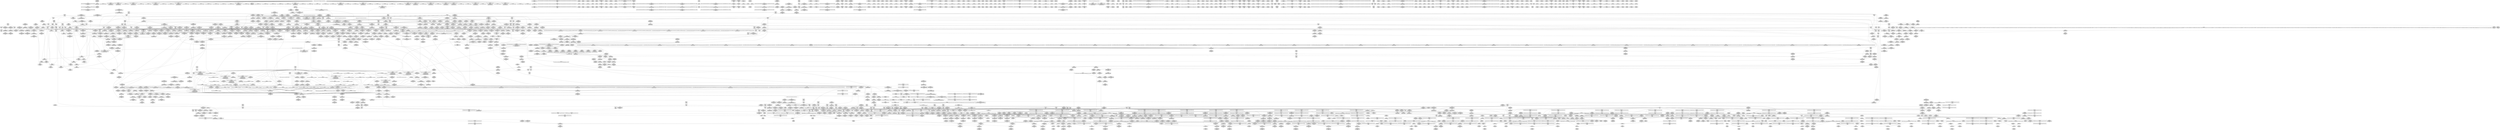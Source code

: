 digraph {
	CE0x46bb200 [shape=record,shape=Mrecord,label="{CE0x46bb200|_call_void_srcu_read_unlock20(%struct.srcu_struct*_tomoyo_ss,_i32_%idx)_#9,_!dbg_!38903|security/tomoyo/common.h,1109|*SummSink*}"]
	CE0x650ee10 [shape=record,shape=Mrecord,label="{CE0x650ee10|tomoyo_domain:tmp19|security/tomoyo/common.h,1205}"]
	CE0x7bf7b00 [shape=record,shape=Mrecord,label="{CE0x7bf7b00|tomoyo_check_inet_address:sw.epilog|*SummSource*}"]
	CE0x5586db0 [shape=record,shape=Mrecord,label="{CE0x5586db0|tomoyo_audit_inet_log:protocol|security/tomoyo/network.c,392}"]
	CE0x53d45a0 [shape=record,shape=Mrecord,label="{CE0x53d45a0|tomoyo_print_ipv6:tmp1|*SummSource*}"]
	CE0x7db6040 [shape=record,shape=Mrecord,label="{CE0x7db6040|tomoyo_inet_entry:tmp19|security/tomoyo/network.c,479}"]
	CE0x44b5240 [shape=record,shape=Mrecord,label="{CE0x44b5240|tomoyo_domain:tmp10|security/tomoyo/common.h,1205|*SummSink*}"]
	CE0x7bc73a0 [shape=record,shape=Mrecord,label="{CE0x7bc73a0|__llvm_gcov_indirect_counter_increment10:predecessor|Function::__llvm_gcov_indirect_counter_increment10&Arg::predecessor::|*SummSource*}"]
	CE0x52b3e60 [shape=record,shape=Mrecord,label="{CE0x52b3e60|tomoyo_inet_entry:operation|security/tomoyo/network.c,471}"]
	CE0x4756150 [shape=record,shape=Mrecord,label="{CE0x4756150|i64*_getelementptr_inbounds_(_11_x_i64_,_11_x_i64_*___llvm_gcov_ctr5229,_i64_0,_i64_10)|*Constant*}"]
	CE0x45d08a0 [shape=record,shape=Mrecord,label="{CE0x45d08a0|tomoyo_domain:tmp22|security/tomoyo/common.h,1205|*SummSource*}"]
	CE0x53ec8a0 [shape=record,shape=Mrecord,label="{CE0x53ec8a0|i64*_getelementptr_inbounds_(_2_x_i64_,_2_x_i64_*___llvm_gcov_ctr4632,_i64_0,_i64_1)|*Constant*|*SummSource*}"]
	CE0x45a13b0 [shape=record,shape=Mrecord,label="{CE0x45a13b0|get_current:tmp4|./arch/x86/include/asm/current.h,14}"]
	CE0x7abc970 [shape=record,shape=Mrecord,label="{CE0x7abc970|i32_(%struct.tomoyo_request_info.524*,_%struct.tomoyo_domain_info*,_i8)*_bitcast_(i32_(%struct.tomoyo_request_info*,_%struct.tomoyo_domain_info*,_i8)*_tomoyo_init_request_info_to_i32_(%struct.tomoyo_request_info.524*,_%struct.tomoyo_domain_info*,_i8)*)|*Constant*|*SummSource*}"]
	CE0x7c826b0 [shape=record,shape=Mrecord,label="{CE0x7c826b0|i32_3|*Constant*}"]
	CE0x61c4610 [shape=record,shape=Mrecord,label="{CE0x61c4610|tomoyo_inet_entry:tmp18|security/tomoyo/network.c,478|*SummSink*}"]
	CE0x7d9fda0 [shape=record,shape=Mrecord,label="{CE0x7d9fda0|_call_void_mcount()_#3|*SummSource*}"]
	CE0x53f3e30 [shape=record,shape=Mrecord,label="{CE0x53f3e30|0:_i8,_array:_GCRE_tomoyo_index2category_constant_39_x_i8_c_00_00_00_00_00_00_00_00_00_00_00_00_00_00_00_00_00_00_00_00_00_00_00_01_01_01_01_01_01_01_01_01_01_01_01_01_01_01_02_,_align_16:_elem_13::|security/tomoyo/util.c,983}"]
	CE0x7c73950 [shape=record,shape=Mrecord,label="{CE0x7c73950|tomoyo_check_inet_address:sin_port|security/tomoyo/network.c,522|*SummSink*}"]
	CE0x4746560 [shape=record,shape=Mrecord,label="{CE0x4746560|tomoyo_inet_entry:tmp27|security/tomoyo/network.c,485}"]
	CE0x661be10 [shape=record,shape=Mrecord,label="{CE0x661be10|tomoyo_check_inet_address:tmp14|security/tomoyo/network.c,514|*SummSink*}"]
	CE0x7bccdb0 [shape=record,shape=Mrecord,label="{CE0x7bccdb0|__fswab16:tmp1}"]
	CE0x52f8240 [shape=record,shape=Mrecord,label="{CE0x52f8240|tomoyo_print_ipv4:bb|*SummSink*}"]
	CE0x53f32a0 [shape=record,shape=Mrecord,label="{CE0x53f32a0|tomoyo_get_mode:tmp2|security/tomoyo/util.c,978|*SummSink*}"]
	CE0x53958d0 [shape=record,shape=Mrecord,label="{CE0x53958d0|tomoyo_check_inet_address:tmp28|security/tomoyo/network.c,525}"]
	CE0x7d1ca00 [shape=record,shape=Mrecord,label="{CE0x7d1ca00|tomoyo_check_inet_address:if.end|*SummSource*}"]
	CE0x5659ce0 [shape=record,shape=Mrecord,label="{CE0x5659ce0|tomoyo_inet_entry:bb|*SummSource*}"]
	CE0x529b6e0 [shape=record,shape=Mrecord,label="{CE0x529b6e0|rcu_lock_release21:bb|*SummSource*}"]
	CE0x4723a50 [shape=record,shape=Mrecord,label="{CE0x4723a50|GLOBAL:lockdep_rcu_suspicious|*Constant*}"]
	CE0x7bb0c80 [shape=record,shape=Mrecord,label="{CE0x7bb0c80|tomoyo_audit_net_log:bb|*SummSink*}"]
	CE0x7d203e0 [shape=record,shape=Mrecord,label="{CE0x7d203e0|tomoyo_inet_entry:is_ipv614|security/tomoyo/network.c,478|*SummSource*}"]
	CE0x7ba0af0 [shape=record,shape=Mrecord,label="{CE0x7ba0af0|tomoyo_init_request_info:mode5|security/tomoyo/util.c,1011|*SummSink*}"]
	CE0x6498b40 [shape=record,shape=Mrecord,label="{CE0x6498b40|VOIDTB_TE_array:_GCE_.str9_private_unnamed_addr_constant_21_x_i8_c_network_%s_%s_%s_%s_0A_00_,_align_1:_elem_0:default:}"]
	CE0x60f3930 [shape=record,shape=Mrecord,label="{CE0x60f3930|GLOBAL:__llvm_gcov_ctr31133|Global_var:__llvm_gcov_ctr31133}"]
	CE0x64229e0 [shape=record,shape=Mrecord,label="{CE0x64229e0|tomoyo_check_inet_address:conv17|security/tomoyo/network.c,528|*SummSink*}"]
	CE0x7c70dc0 [shape=record,shape=Mrecord,label="{CE0x7c70dc0|tomoyo_audit_inet_log:tmp10|security/tomoyo/network.c,385|*SummSource*}"]
	CE0x4593840 [shape=record,shape=Mrecord,label="{CE0x4593840|_ret_i16_%conv3,_!dbg_!38911|include/uapi/linux/swab.h,53}"]
	CE0x54cb1a0 [shape=record,shape=Mrecord,label="{CE0x54cb1a0|tomoyo_check_inet_address:cmp6|security/tomoyo/network.c,517}"]
	CE0x66f0bc0 [shape=record,shape=Mrecord,label="{CE0x66f0bc0|tomoyo_init_request_info:r|Function::tomoyo_init_request_info&Arg::r::|*SummSource*}"]
	CE0x64a7ae0 [shape=record,shape=Mrecord,label="{CE0x64a7ae0|tomoyo_check_inet_address:port19|security/tomoyo/network.c,528|*SummSink*}"]
	CE0x627a4f0 [shape=record,shape=Mrecord,label="{CE0x627a4f0|tomoyo_get_mode:conv10|security/tomoyo/util.c,985}"]
	CE0x60f6a80 [shape=record,shape=Mrecord,label="{CE0x60f6a80|tomoyo_audit_inet_log:operation|security/tomoyo/network.c,393}"]
	CE0x474e470 [shape=record,shape=Mrecord,label="{CE0x474e470|i64*_getelementptr_inbounds_(_6_x_i64_,_6_x_i64_*___llvm_gcov_ctr5427,_i64_0,_i64_0)|*Constant*|*SummSource*}"]
	CE0x61f8650 [shape=record,shape=Mrecord,label="{CE0x61f8650|i8_1|*Constant*}"]
	CE0x469da90 [shape=record,shape=Mrecord,label="{CE0x469da90|tomoyo_audit_inet_log:if.then}"]
	CE0x521d060 [shape=record,shape=Mrecord,label="{CE0x521d060|srcu_read_lock17:tmp3|*SummSource*}"]
	CE0x7ae3620 [shape=record,shape=Mrecord,label="{CE0x7ae3620|tomoyo_inet_entry:do.body}"]
	CE0x622ab20 [shape=record,shape=Mrecord,label="{CE0x622ab20|0:_i8,_array:_GCRE_tomoyo_index2category_constant_39_x_i8_c_00_00_00_00_00_00_00_00_00_00_00_00_00_00_00_00_00_00_00_00_00_00_00_01_01_01_01_01_01_01_01_01_01_01_01_01_01_01_02_,_align_16:_elem_29::|security/tomoyo/util.c,983}"]
	CE0x64da320 [shape=record,shape=Mrecord,label="{CE0x64da320|tomoyo_get_mode:ns|Function::tomoyo_get_mode&Arg::ns::|*SummSource*}"]
	CE0x45ecdf0 [shape=record,shape=Mrecord,label="{CE0x45ecdf0|tomoyo_get_mode:tmp|*SummSource*}"]
	CE0x6217cd0 [shape=record,shape=Mrecord,label="{CE0x6217cd0|_call_void___srcu_read_unlock(%struct.srcu_struct*_%sp,_i32_%idx)_#9,_!dbg_!38906|include/linux/srcu.h,237}"]
	CE0x622d070 [shape=record,shape=Mrecord,label="{CE0x622d070|i64_8|*Constant*|*SummSource*}"]
	CE0x63d8c20 [shape=record,shape=Mrecord,label="{CE0x63d8c20|i64_13|*Constant*}"]
	CE0x5318730 [shape=record,shape=Mrecord,label="{CE0x5318730|GLOBAL:__srcu_read_lock|*Constant*|*SummSink*}"]
	CE0x7b9f6d0 [shape=record,shape=Mrecord,label="{CE0x7b9f6d0|_ret_%struct.task_struct*_%tmp4,_!dbg_!38905|./arch/x86/include/asm/current.h,14|*SummSink*}"]
	CE0x6417680 [shape=record,shape=Mrecord,label="{CE0x6417680|rcu_lock_acquire18:tmp|*SummSink*}"]
	CE0x55b7d20 [shape=record,shape=Mrecord,label="{CE0x55b7d20|tomoyo_inet_entry:tmp6|security/tomoyo/network.c,473}"]
	CE0x62e5210 [shape=record,shape=Mrecord,label="{CE0x62e5210|tomoyo_check_inet_address:addr_len|Function::tomoyo_check_inet_address&Arg::addr_len::|*SummSource*}"]
	CE0x525ce00 [shape=record,shape=Mrecord,label="{CE0x525ce00|i32_255|*Constant*|*SummSink*}"]
	CE0x63d8b20 [shape=record,shape=Mrecord,label="{CE0x63d8b20|tomoyo_check_inet_address:tmp31|security/tomoyo/network.c,527}"]
	CE0x632f710 [shape=record,shape=Mrecord,label="{CE0x632f710|_call_void___llvm_gcov_indirect_counter_increment10(i32*___llvm_gcov_global_state_pred50,_i64**_getelementptr_inbounds_(_3_x_i64*_,_3_x_i64*_*___llvm_gcda_edge_table49,_i64_0,_i64_0)),_!dbg_!38951|security/tomoyo/network.c,525}"]
	CE0x483a810 [shape=record,shape=Mrecord,label="{CE0x483a810|GLOBAL:tomoyo_audit_inet_log|*Constant*|*SummSink*}"]
	CE0x7bebc50 [shape=record,shape=Mrecord,label="{CE0x7bebc50|tomoyo_audit_net_log:arrayidx2|security/tomoyo/network.c,368|*SummSource*}"]
	CE0x63046a0 [shape=record,shape=Mrecord,label="{CE0x63046a0|tomoyo_check_inet_address:tmp10|security/tomoyo/network.c,511|*SummSink*}"]
	CE0x4570090 [shape=record,shape=Mrecord,label="{CE0x4570090|GLOBAL:srcu_read_lock17|*Constant*}"]
	CE0x4643a40 [shape=record,shape=Mrecord,label="{CE0x4643a40|tomoyo_check_inet_address:conv13|security/tomoyo/network.c,527|*SummSink*}"]
	CE0x6601f80 [shape=record,shape=Mrecord,label="{CE0x6601f80|tomoyo_audit_inet_log:is_ipv6|security/tomoyo/network.c,384}"]
	CE0x61c4210 [shape=record,shape=Mrecord,label="{CE0x61c4210|tomoyo_inet_entry:tobool11|security/tomoyo/network.c,478}"]
	CE0x5464ab0 [shape=record,shape=Mrecord,label="{CE0x5464ab0|tomoyo_audit_inet_log:tmp15|security/tomoyo/network.c,389|*SummSource*}"]
	CE0x7bebbe0 [shape=record,shape=Mrecord,label="{CE0x7bebbe0|tomoyo_audit_net_log:arrayidx2|security/tomoyo/network.c,368}"]
	CE0x7c25910 [shape=record,shape=Mrecord,label="{CE0x7c25910|tomoyo_check_inet_address:tmp2|*LoadInst*|security/tomoyo/network.c,507|*SummSource*}"]
	CE0x4817f20 [shape=record,shape=Mrecord,label="{CE0x4817f20|tomoyo_audit_inet_log:if.end|*SummSource*}"]
	CE0x60e9ba0 [shape=record,shape=Mrecord,label="{CE0x60e9ba0|_call_void_mcount()_#3|*SummSource*}"]
	CE0x66f1000 [shape=record,shape=Mrecord,label="{CE0x66f1000|tomoyo_audit_inet_log:arraydecay|security/tomoyo/network.c,385|*SummSink*}"]
	CE0x62c0170 [shape=record,shape=Mrecord,label="{CE0x62c0170|tomoyo_check_inet_address:tmp27|security/tomoyo/network.c,525|*SummSource*}"]
	CE0x7abc820 [shape=record,shape=Mrecord,label="{CE0x7abc820|tomoyo_inet_entry:call3|security/tomoyo/network.c,473|*SummSink*}"]
	CE0x53a7320 [shape=record,shape=Mrecord,label="{CE0x53a7320|tomoyo_domain:cred|security/tomoyo/common.h,1205|*SummSource*}"]
	CE0x6685420 [shape=record,shape=Mrecord,label="{CE0x6685420|i64_1|*Constant*}"]
	CE0x60f36d0 [shape=record,shape=Mrecord,label="{CE0x60f36d0|tomoyo_print_ipv6:tmp2|*SummSink*}"]
	CE0x6611180 [shape=record,shape=Mrecord,label="{CE0x6611180|_call_void_tomoyo_print_ipv6(i8*_%arraydecay,_i32_128,_%struct.in6_addr*_%tmp11,_%struct.in6_addr*_%tmp12)_#9,_!dbg_!38918|security/tomoyo/network.c,385}"]
	CE0x6299800 [shape=record,shape=Mrecord,label="{CE0x6299800|tomoyo_get_mode:mode.0|*SummSink*}"]
	CE0x6484c10 [shape=record,shape=Mrecord,label="{CE0x6484c10|tomoyo_init_request_info:tmp12|security/tomoyo/util.c,1010|*SummSource*}"]
	CE0x46201a0 [shape=record,shape=Mrecord,label="{CE0x46201a0|i32_128|*Constant*|*SummSink*}"]
	CE0x5557710 [shape=record,shape=Mrecord,label="{CE0x5557710|tomoyo_audit_inet_log:protocol|security/tomoyo/network.c,392|*SummSink*}"]
	CE0x4779b80 [shape=record,shape=Mrecord,label="{CE0x4779b80|i32_45|*Constant*|*SummSource*}"]
	CE0x48caae0 [shape=record,shape=Mrecord,label="{CE0x48caae0|tomoyo_inet_entry:land.lhs.true}"]
	CE0x6509840 [shape=record,shape=Mrecord,label="{CE0x6509840|_ret_i32_%retval.0,_!dbg_!38967|security/tomoyo/network.c,532}"]
	CE0x53de0d0 [shape=record,shape=Mrecord,label="{CE0x53de0d0|tomoyo_domain:tmp7|security/tomoyo/common.h,1205}"]
	CE0x7aec400 [shape=record,shape=Mrecord,label="{CE0x7aec400|24:_i32*,_32:_i16,_34:_i8,_35:_i8,_36:_i8,_72:_i8,_:_SCMRE_35,36_}"]
	CE0x70ee880 [shape=record,shape=Mrecord,label="{CE0x70ee880|tomoyo_audit_inet_log:tmp|*SummSink*}"]
	CE0x54b2790 [shape=record,shape=Mrecord,label="{CE0x54b2790|tomoyo_check_inet_address:if.end9}"]
	CE0x5271d00 [shape=record,shape=Mrecord,label="{CE0x5271d00|__fswab16:shr|include/uapi/linux/swab.h,53}"]
	CE0x6695c20 [shape=record,shape=Mrecord,label="{CE0x6695c20|tomoyo_inet_entry:tmp15|security/tomoyo/network.c,475}"]
	CE0x469d270 [shape=record,shape=Mrecord,label="{CE0x469d270|tomoyo_audit_inet_log:inet_network|security/tomoyo/network.c,382|*SummSource*}"]
	CE0x53189a0 [shape=record,shape=Mrecord,label="{CE0x53189a0|0:_i32,_8:_%struct.srcu_struct_array*,_16:_i32,_20:_i32,_24:_i32,_32:_i8*,_40:_%struct.lock_class_key*,_48:_2_x_%struct.lock_class*_,_64:_i8*,_72:_i32,_80:_i64,_88:_i8,_96:_%struct.callback_head*,_104:_%struct.callback_head**,_112:_%struct.callback_head*,_120:_%struct.callback_head**,_128:_%struct.callback_head*,_136:_%struct.callback_head**,_144:_%struct.callback_head*,_152:_%struct.callback_head**,_160:_i64,_168:_%struct.list_head*,_176:_%struct.list_head*,_184:_void_(%struct.work_struct*)*,_192:_%struct.lock_class_key*,_200:_2_x_%struct.lock_class*_,_216:_i8*,_224:_i32,_232:_i64,_240:_%struct.list_head*,_248:_%struct.list_head*,_256:_i64,_264:_%struct.tvec_base*,_272:_void_(i64)*,_280:_i64,_288:_i32,_292:_i32,_296:_i8*,_304:_16_x_i8_,_320:_%struct.lock_class_key*,_328:_2_x_%struct.lock_class*_,_344:_i8*,_352:_i32,_360:_i64,_368:_%struct.workqueue_struct*,_376:_i32,_384:_%struct.lock_class_key*,_392:_2_x_%struct.lock_class*_,_408:_i8*,_416:_i32,_424:_i64,_:_GCE_tomoyo_ss_global_%struct.srcu_struct_i32_-300,_%struct.srcu_struct_array*_tomoyo_ss_srcu_array,_%struct.spinlock_%union.anon.14_%struct.raw_spinlock_%struct.arch_spinlock_zeroinitializer,_i32_-559067475,_i32_-1,_i8*_inttoptr_(i64_-1_to_i8*),_%struct.lockdep_map_%struct.lock_class_key*_null,_2_x_%struct.lock_class*_zeroinitializer,_i8*_getelementptr_inbounds_(_21_x_i8_,_21_x_i8_*_.str171,_i32_0,_i32_0),_i32_0,_i64_0_,_i8_0,_%struct.rcu_batch_%struct.callback_head*_null,_%struct.callback_head**_bitcast_(i8*_getelementptr_(i8,_i8*_bitcast_(%struct.srcu_struct*_tomoyo_ss_to_i8*),_i64_96)_to_%struct.callback_head**)_,_%struct.rcu_batch_%struct.callback_head*_null,_%struct.callback_head**_bitcast_(i8*_getelementptr_(i8,_i8*_bitcast_(%struct.srcu_struct*_tomoyo_ss_to_i8*),_i64_112)_to_%struct.callback_head**)_,_%struct.rcu_batch_%struct.callback_head*_null,_%struct.callback_head**_bitcast_(i8*_getelementptr_(i8,_i8*_bitcast_(%struct.srcu_struct*_tomoyo_ss_to_i8*),_i64_128)_to_%struct.callback_head**)_,_%struct.rcu_batch_%struct.callback_head*_null,_%struct.callback_head**_bitcast_(i8*_getelementptr_(i8,_i8*_bitcast_(%struct.srcu_struct*_tomoyo_ss_to_i8*),_i64_144)_to_%struct.callback_head**)_,_%struct.delayed_work_%struct.work_struct_%struct.atomic64_t_i64_137438953424_,_%struct.list_head_%struct.list_head*_bitcast_(i8*_getelementptr_(i8,_i8*_bitcast_(%struct.srcu_struct*_tomoyo_ss_to_i8*),_i64_168)_to_%struct.list_head*),_%struct.list_head*_bitcast_(i8*_getelementptr_(i8,_i8*_bitcast_(%struct.srcu_struct*_tomoyo_ss_to_i8*),_i64_168)_to_%struct.list_head*)_,_void_(%struct.work_struct*)*_process_srcu,_%struct.lockdep_map_%struct.lock_class_key*_bitcast_(i8*_getelementptr_(i8,_i8*_bitcast_(%struct.srcu_struct*_tomoyo_ss_to_i8*),_i64_160)_to_%struct.lock_class_key*),_2_x_%struct.lock_class*_zeroinitializer,_i8*_getelementptr_inbounds_(_22_x_i8_,_22_x_i8_*_.str1172,_i32_0,_i32_0),_i32_0,_i64_0_,_%struct.timer_list_%struct.list_head_%struct.list_head*_null,_%struct.list_head*_inttoptr_(i64_1953723489_to_%struct.list_head*)_,_i64_0,_%struct.tvec_base*_bitcast_(i8*_getelementptr_(i8,_i8*_bitcast_(%struct.tvec_base*_boot_tvec_bases_to_i8*),_i64_2)_to_%struct.tvec_base*),_void_(i64)*_delayed_work_timer_fn,_i64_ptrtoint_(i8*_getelementptr_(i8,_i8*_bitcast_(%struct.srcu_struct*_tomoyo_ss_to_i8*),_i64_160)_to_i64),_i32_-1,_i32_0,_i8*_null,_16_x_i8_zeroinitializer,_%struct.lockdep_map_%struct.lock_class_key*_bitcast_(_29_x_i8_*_.str2173_to_%struct.lock_class_key*),_2_x_%struct.lock_class*_zeroinitializer,_i8*_getelementptr_inbounds_(_29_x_i8_,_29_x_i8_*_.str2173,_i32_0,_i32_0),_i32_0,_i64_0_,_%struct.workqueue_struct*_null,_i32_0_,_%struct.lockdep_map_%struct.lock_class_key*_null,_2_x_%struct.lock_class*_zeroinitializer,_i8*_getelementptr_inbounds_(_10_x_i8_,_10_x_i8_*_.str3174,_i32_0,_i32_0),_i32_0,_i64_0_,_align_8:_elem_0:default:}"]
	CE0x52b1120 [shape=record,shape=Mrecord,label="{CE0x52b1120|tomoyo_read_lock16:tmp1}"]
	CE0x46214d0 [shape=record,shape=Mrecord,label="{CE0x46214d0|_call_void_srcu_read_unlock20(%struct.srcu_struct*_tomoyo_ss,_i32_%idx)_#9,_!dbg_!38903|security/tomoyo/common.h,1109}"]
	CE0x45d06c0 [shape=record,shape=Mrecord,label="{CE0x45d06c0|tomoyo_domain:tmp22|security/tomoyo/common.h,1205}"]
	CE0x65dd110 [shape=record,shape=Mrecord,label="{CE0x65dd110|i64_1|*Constant*}"]
	CE0x5585260 [shape=record,shape=Mrecord,label="{CE0x5585260|tomoyo_audit_inet_log:inet_network15|security/tomoyo/network.c,393|*SummSink*}"]
	CE0x5403da0 [shape=record,shape=Mrecord,label="{CE0x5403da0|_ret_void,_!dbg_!38911|security/tomoyo/network.c,94|*SummSink*}"]
	CE0x45c8c60 [shape=record,shape=Mrecord,label="{CE0x45c8c60|tomoyo_audit_net_log:call|security/tomoyo/network.c,366}"]
	CE0x7b9ec20 [shape=record,shape=Mrecord,label="{CE0x7b9ec20|GLOBAL:get_current|*Constant*}"]
	CE0x6162840 [shape=record,shape=Mrecord,label="{CE0x6162840|tomoyo_audit_inet_log:call11|security/tomoyo/network.c,390}"]
	CE0x63a85e0 [shape=record,shape=Mrecord,label="{CE0x63a85e0|tomoyo_get_mode:cmp11|security/tomoyo/util.c,985|*SummSink*}"]
	CE0x623c310 [shape=record,shape=Mrecord,label="{CE0x623c310|0:_i8,_array:_GCRE_tomoyo_index2category_constant_39_x_i8_c_00_00_00_00_00_00_00_00_00_00_00_00_00_00_00_00_00_00_00_00_00_00_00_01_01_01_01_01_01_01_01_01_01_01_01_01_01_01_02_,_align_16:_elem_38::|security/tomoyo/util.c,983}"]
	CE0x664c1a0 [shape=record,shape=Mrecord,label="{CE0x664c1a0|_call_void_mcount()_#3|*SummSource*}"]
	CE0x7aec5a0 [shape=record,shape=Mrecord,label="{CE0x7aec5a0|24:_i32*,_32:_i16,_34:_i8,_35:_i8,_36:_i8,_72:_i8,_:_SCMRE_36,37_}"]
	CE0x7b2bb30 [shape=record,shape=Mrecord,label="{CE0x7b2bb30|24:_i32*,_32:_i16,_34:_i8,_35:_i8,_36:_i8,_72:_i8,_:_SCMRE_41,42_}"]
	CE0x5403730 [shape=record,shape=Mrecord,label="{CE0x5403730|tomoyo_print_ipv4:max_ip|Function::tomoyo_print_ipv4&Arg::max_ip::}"]
	CE0x7bfb2b0 [shape=record,shape=Mrecord,label="{CE0x7bfb2b0|_call_void_rcu_lock_acquire18(%struct.lockdep_map*_%dep_map)_#9,_!dbg_!38906|include/linux/srcu.h,222|*SummSink*}"]
	CE0x65105f0 [shape=record,shape=Mrecord,label="{CE0x65105f0|tomoyo_read_lock16:tmp}"]
	CE0x6252570 [shape=record,shape=Mrecord,label="{CE0x6252570|i64*_getelementptr_inbounds_(_2_x_i64_,_2_x_i64_*___llvm_gcov_ctr3939,_i64_0,_i64_0)|*Constant*|*SummSource*}"]
	CE0x48878c0 [shape=record,shape=Mrecord,label="{CE0x48878c0|tomoyo_check_inet_address:tmp4|security/tomoyo/network.c,509}"]
	CE0x642c590 [shape=record,shape=Mrecord,label="{CE0x642c590|tomoyo_init_request_info:tmp11|security/tomoyo/util.c,1007|*SummSink*}"]
	CE0x54b73a0 [shape=record,shape=Mrecord,label="{CE0x54b73a0|tomoyo_audit_inet_log:conv7|security/tomoyo/network.c,390|*SummSource*}"]
	CE0x55cd1e0 [shape=record,shape=Mrecord,label="{CE0x55cd1e0|tomoyo_inet_entry:tmp1}"]
	CE0x53dbfd0 [shape=record,shape=Mrecord,label="{CE0x53dbfd0|tomoyo_audit_net_log:tmp2}"]
	CE0x5233fe0 [shape=record,shape=Mrecord,label="{CE0x5233fe0|GLOBAL:srcu_read_lock17|*Constant*|*SummSource*}"]
	CE0x65d7210 [shape=record,shape=Mrecord,label="{CE0x65d7210|tomoyo_init_request_info:if.then|*SummSource*}"]
	CE0x46405b0 [shape=record,shape=Mrecord,label="{CE0x46405b0|i64*_getelementptr_inbounds_(_12_x_i64_,_12_x_i64_*___llvm_gcov_ctr31133,_i64_0,_i64_0)|*Constant*|*SummSource*}"]
	CE0x7de8390 [shape=record,shape=Mrecord,label="{CE0x7de8390|i64*_getelementptr_inbounds_(_4_x_i64_,_4_x_i64_*___llvm_gcov_ctr4137,_i64_0,_i64_2)|*Constant*|*SummSink*}"]
	CE0x64c9070 [shape=record,shape=Mrecord,label="{CE0x64c9070|tomoyo_inet_entry:address|Function::tomoyo_inet_entry&Arg::address::|*SummSink*}"]
	CE0x60e9740 [shape=record,shape=Mrecord,label="{CE0x60e9740|tomoyo_check_inet_address:addr|Function::tomoyo_check_inet_address&Arg::addr::|*SummSource*}"]
	CE0x7b3edb0 [shape=record,shape=Mrecord,label="{CE0x7b3edb0|i64_4|*Constant*|*SummSink*}"]
	CE0x5380230 [shape=record,shape=Mrecord,label="{CE0x5380230|tomoyo_init_request_info:bb}"]
	CE0x70ee8f0 [shape=record,shape=Mrecord,label="{CE0x70ee8f0|tomoyo_audit_inet_log:tmp1}"]
	CE0x45ecc40 [shape=record,shape=Mrecord,label="{CE0x45ecc40|tomoyo_get_mode:bb|*SummSink*}"]
	CE0x62ff640 [shape=record,shape=Mrecord,label="{CE0x62ff640|_ret_void|*SummSource*}"]
	CE0x536f0f0 [shape=record,shape=Mrecord,label="{CE0x536f0f0|tomoyo_domain:tmp15|security/tomoyo/common.h,1205|*SummSink*}"]
	CE0x46aeb80 [shape=record,shape=Mrecord,label="{CE0x46aeb80|i64*_getelementptr_inbounds_(_5_x_i64_,_5_x_i64_*___llvm_gcov_ctr32134,_i64_0,_i64_0)|*Constant*|*SummSink*}"]
	CE0x616ee80 [shape=record,shape=Mrecord,label="{CE0x616ee80|i8*_getelementptr_inbounds_(_5_x_i8_,_5_x_i8_*_.str11,_i32_0,_i32_0)|*Constant*|*SummSource*}"]
	CE0x552b840 [shape=record,shape=Mrecord,label="{CE0x552b840|__llvm_gcov_indirect_counter_increment10:tmp}"]
	CE0x471d260 [shape=record,shape=Mrecord,label="{CE0x471d260|tomoyo_init_request_info:r|Function::tomoyo_init_request_info&Arg::r::|*SummSink*}"]
	CE0x4755790 [shape=record,shape=Mrecord,label="{CE0x4755790|tomoyo_inet_entry:tmp28|security/tomoyo/network.c,485|*SummSink*}"]
	CE0x463fa20 [shape=record,shape=Mrecord,label="{CE0x463fa20|tomoyo_get_mode:if.then|*SummSink*}"]
	CE0x45adb40 [shape=record,shape=Mrecord,label="{CE0x45adb40|tomoyo_print_ipv4:conv|security/tomoyo/network.c,92}"]
	CE0x7d9f4c0 [shape=record,shape=Mrecord,label="{CE0x7d9f4c0|_call_void_mcount()_#3|*SummSink*}"]
	CE0x53b21e0 [shape=record,shape=Mrecord,label="{CE0x53b21e0|GLOBAL:tomoyo_policy_loaded|Global_var:tomoyo_policy_loaded|*SummSink*}"]
	CE0x6304250 [shape=record,shape=Mrecord,label="{CE0x6304250|tomoyo_inet_entry:if.then}"]
	CE0x7d62440 [shape=record,shape=Mrecord,label="{CE0x7d62440|tomoyo_check_inet_address:return|*SummSink*}"]
	CE0x53d4ed0 [shape=record,shape=Mrecord,label="{CE0x53d4ed0|srcu_read_unlock20:tmp}"]
	CE0x61a7720 [shape=record,shape=Mrecord,label="{CE0x61a7720|tomoyo_inet_entry:operation10|security/tomoyo/network.c,477}"]
	CE0x533c1a0 [shape=record,shape=Mrecord,label="{CE0x533c1a0|tomoyo_print_ipv6:entry|*SummSink*}"]
	CE0x6686540 [shape=record,shape=Mrecord,label="{CE0x6686540|rcu_lock_acquire18:tmp|*SummSource*}"]
	CE0x487d2c0 [shape=record,shape=Mrecord,label="{CE0x487d2c0|GLOBAL:tomoyo_read_lock16|*Constant*|*SummSource*}"]
	CE0x60e9b00 [shape=record,shape=Mrecord,label="{CE0x60e9b00|_call_void_mcount()_#3}"]
	CE0x7d96800 [shape=record,shape=Mrecord,label="{CE0x7d96800|tomoyo_inet_entry:address16|security/tomoyo/network.c,479|*SummSink*}"]
	CE0x7c2a6a0 [shape=record,shape=Mrecord,label="{CE0x7c2a6a0|0:_i8*,_array:_GCRE_tomoyo_proto_keyword_constant_6_x_i8*_i8*_getelementptr_inbounds_(_2_x_i8_,_2_x_i8_*_.str22,_i32_0,_i32_0),_i8*_getelementptr_inbounds_(_7_x_i8_,_7_x_i8_*_.str123,_i32_0,_i32_0),_i8*_getelementptr_inbounds_(_6_x_i8_,_6_x_i8_*_.str224,_i32_0,_i32_0),_i8*_getelementptr_inbounds_(_4_x_i8_,_4_x_i8_*_.str325,_i32_0,_i32_0),_i8*_getelementptr_inbounds_(_2_x_i8_,_2_x_i8_*_.str22,_i32_0,_i32_0),_i8*_getelementptr_inbounds_(_10_x_i8_,_10_x_i8_*_.str426,_i32_0,_i32_0)_,_align_16:_elem_3::|security/tomoyo/network.c,367}"]
	CE0x5665c60 [shape=record,shape=Mrecord,label="{CE0x5665c60|tomoyo_get_mode:tmp13|security/tomoyo/util.c,982|*SummSource*}"]
	CE0x55b7ec0 [shape=record,shape=Mrecord,label="{CE0x55b7ec0|tomoyo_audit_inet_log:tmp8|security/tomoyo/network.c,384|*SummSource*}"]
	CE0x7bd4310 [shape=record,shape=Mrecord,label="{CE0x7bd4310|i64*_getelementptr_inbounds_(_2_x_i64_,_2_x_i64_*___llvm_gcov_ctr4632,_i64_0,_i64_1)|*Constant*}"]
	CE0x62182c0 [shape=record,shape=Mrecord,label="{CE0x62182c0|_ret_void,_!dbg_!38908|include/linux/rcupdate.h,424|*SummSource*}"]
	CE0x4594270 [shape=record,shape=Mrecord,label="{CE0x4594270|tomoyo_inet_entry:param24|security/tomoyo/network.c,480}"]
	CE0x7d9d720 [shape=record,shape=Mrecord,label="{CE0x7d9d720|tomoyo_check_inet_address:sw.epilog}"]
	CE0x61e5160 [shape=record,shape=Mrecord,label="{CE0x61e5160|tomoyo_check_inet_address:tmp24|security/tomoyo/network.c,520}"]
	CE0x487fdf0 [shape=record,shape=Mrecord,label="{CE0x487fdf0|__fswab16:tmp|*SummSource*}"]
	CE0x7ab0730 [shape=record,shape=Mrecord,label="{CE0x7ab0730|srcu_read_lock17:tmp2|*SummSource*}"]
	CE0x53fc980 [shape=record,shape=Mrecord,label="{CE0x53fc980|tomoyo_print_ipv4:buffer_len|Function::tomoyo_print_ipv4&Arg::buffer_len::|*SummSink*}"]
	CE0x63ae7a0 [shape=record,shape=Mrecord,label="{CE0x63ae7a0|tomoyo_check_inet_address:protocol|security/tomoyo/network.c,527|*SummSink*}"]
	CE0x468bae0 [shape=record,shape=Mrecord,label="{CE0x468bae0|i64_ptrtoint_(i8*_blockaddress(_rcu_lock_release21,_%__here)_to_i64)|*Constant*|*SummSink*}"]
	CE0x64860f0 [shape=record,shape=Mrecord,label="{CE0x64860f0|tomoyo_init_request_info:call4|security/tomoyo/util.c,1010|*SummSink*}"]
	CE0x54cb7e0 [shape=record,shape=Mrecord,label="{CE0x54cb7e0|tomoyo_check_inet_address:address|Function::tomoyo_check_inet_address&Arg::address::|*SummSource*}"]
	CE0x7a97da0 [shape=record,shape=Mrecord,label="{CE0x7a97da0|i64*_getelementptr_inbounds_(_4_x_i64_,_4_x_i64_*___llvm_gcov_ctr4137,_i64_0,_i64_3)|*Constant*|*SummSink*}"]
	CE0x7d4b350 [shape=record,shape=Mrecord,label="{CE0x7d4b350|tomoyo_check_inet_address:if.then8}"]
	CE0x7b292f0 [shape=record,shape=Mrecord,label="{CE0x7b292f0|srcu_read_unlock20:tmp3|*SummSource*}"]
	CE0x7a97d30 [shape=record,shape=Mrecord,label="{CE0x7a97d30|rcu_lock_acquire18:tmp6}"]
	CE0x52d9090 [shape=record,shape=Mrecord,label="{CE0x52d9090|i64*_getelementptr_inbounds_(_2_x_i64_,_2_x_i64_*___llvm_gcov_ctr4533,_i64_0,_i64_0)|*Constant*|*SummSink*}"]
	CE0x488cda0 [shape=record,shape=Mrecord,label="{CE0x488cda0|tomoyo_check_inet_address:bb|*SummSource*}"]
	CE0x55849c0 [shape=record,shape=Mrecord,label="{CE0x55849c0|tomoyo_audit_net_log:family|Function::tomoyo_audit_net_log&Arg::family::}"]
	CE0x55f67b0 [shape=record,shape=Mrecord,label="{CE0x55f67b0|tomoyo_audit_net_log:bb}"]
	CE0x47446e0 [shape=record,shape=Mrecord,label="{CE0x47446e0|tomoyo_print_ipv6:lnot|security/tomoyo/network.c,111|*SummSource*}"]
	CE0x61b0560 [shape=record,shape=Mrecord,label="{CE0x61b0560|GLOBAL:tomoyo_proto_keyword|Global_var:tomoyo_proto_keyword|*SummSink*}"]
	CE0x535e0a0 [shape=record,shape=Mrecord,label="{CE0x535e0a0|i64*_getelementptr_inbounds_(_11_x_i64_,_11_x_i64_*___llvm_gcov_ctr54147,_i64_0,_i64_8)|*Constant*}"]
	CE0x7bf3eb0 [shape=record,shape=Mrecord,label="{CE0x7bf3eb0|tomoyo_print_ipv6:tmp}"]
	CE0x7c82540 [shape=record,shape=Mrecord,label="{CE0x7c82540|i8_5|*Constant*|*SummSink*}"]
	CE0x53b2ef0 [shape=record,shape=Mrecord,label="{CE0x53b2ef0|0:_i8,_array:_GCRE_tomoyo_index2category_constant_39_x_i8_c_00_00_00_00_00_00_00_00_00_00_00_00_00_00_00_00_00_00_00_00_00_00_00_01_01_01_01_01_01_01_01_01_01_01_01_01_01_01_02_,_align_16:_elem_11::|security/tomoyo/util.c,983}"]
	CE0x61ab440 [shape=record,shape=Mrecord,label="{CE0x61ab440|tomoyo_inet_entry:protocol|security/tomoyo/network.c,471|*SummSink*}"]
	CE0x54980b0 [shape=record,shape=Mrecord,label="{CE0x54980b0|__llvm_gcov_indirect_counter_increment10:bb|*SummSource*}"]
	CE0x7d15060 [shape=record,shape=Mrecord,label="{CE0x7d15060|tomoyo_check_inet_address:skip|*SummSink*}"]
	CE0x622b0c0 [shape=record,shape=Mrecord,label="{CE0x622b0c0|0:_i8,_array:_GCRE_tomoyo_index2category_constant_39_x_i8_c_00_00_00_00_00_00_00_00_00_00_00_00_00_00_00_00_00_00_00_00_00_00_00_01_01_01_01_01_01_01_01_01_01_01_01_01_01_01_02_,_align_16:_elem_31::|security/tomoyo/util.c,983}"]
	CE0x537f660 [shape=record,shape=Mrecord,label="{CE0x537f660|tomoyo_audit_inet_log:tmp11|security/tomoyo/network.c,385|*SummSink*}"]
	CE0x53fc0e0 [shape=record,shape=Mrecord,label="{CE0x53fc0e0|tomoyo_print_ipv4:entry|*SummSource*}"]
	CE0x62bafe0 [shape=record,shape=Mrecord,label="{CE0x62bafe0|i8_0|*Constant*|*SummSink*}"]
	CE0x53d4530 [shape=record,shape=Mrecord,label="{CE0x53d4530|tomoyo_print_ipv6:tmp1}"]
	CE0x65e7790 [shape=record,shape=Mrecord,label="{CE0x65e7790|tomoyo_init_request_info:if.end}"]
	CE0x656f4f0 [shape=record,shape=Mrecord,label="{CE0x656f4f0|i64*_getelementptr_inbounds_(_2_x_i64_,_2_x_i64_*___llvm_gcov_ctr4533,_i64_0,_i64_1)|*Constant*|*SummSink*}"]
	CE0x472d5b0 [shape=record,shape=Mrecord,label="{CE0x472d5b0|tomoyo_print_ipv4:tmp3|*SummSink*}"]
	CE0x7c39100 [shape=record,shape=Mrecord,label="{CE0x7c39100|tomoyo_check_inet_address:if.then|*SummSource*}"]
	CE0x6218070 [shape=record,shape=Mrecord,label="{CE0x6218070|rcu_lock_release21:map|Function::rcu_lock_release21&Arg::map::|*SummSink*}"]
	CE0x456a670 [shape=record,shape=Mrecord,label="{CE0x456a670|__llvm_gcov_indirect_counter_increment10:counters|Function::__llvm_gcov_indirect_counter_increment10&Arg::counters::}"]
	CE0x53f3830 [shape=record,shape=Mrecord,label="{CE0x53f3830|_call_void_mcount()_#3|*SummSink*}"]
	CE0x533d8b0 [shape=record,shape=Mrecord,label="{CE0x533d8b0|tomoyo_audit_inet_log:arraydecay4|security/tomoyo/network.c,388|*SummSource*}"]
	CE0x661bc70 [shape=record,shape=Mrecord,label="{CE0x661bc70|tomoyo_check_inet_address:tmp14|security/tomoyo/network.c,514}"]
	CE0x6561590 [shape=record,shape=Mrecord,label="{CE0x6561590|24:_i32*,_32:_i16,_34:_i8,_35:_i8,_36:_i8,_72:_i8,_:_SCMRE_44,45_}"]
	CE0x54b2620 [shape=record,shape=Mrecord,label="{CE0x54b2620|__llvm_gcov_indirect_counter_increment10:tmp5}"]
	CE0x649b2d0 [shape=record,shape=Mrecord,label="{CE0x649b2d0|tomoyo_check_inet_address:tmp33|security/tomoyo/network.c,527|*SummSink*}"]
	CE0x47ad830 [shape=record,shape=Mrecord,label="{CE0x47ad830|tomoyo_inet_entry:cmp28|security/tomoyo/network.c,484|*SummSink*}"]
	CE0x5272430 [shape=record,shape=Mrecord,label="{CE0x5272430|__fswab16:conv3|include/uapi/linux/swab.h,53}"]
	CE0x61d2c70 [shape=record,shape=Mrecord,label="{CE0x61d2c70|tomoyo_domain:bb|*SummSink*}"]
	CE0x622cb10 [shape=record,shape=Mrecord,label="{CE0x622cb10|i64_9|*Constant*}"]
	CE0x535dd90 [shape=record,shape=Mrecord,label="{CE0x535dd90|tomoyo_domain:tmp15|security/tomoyo/common.h,1205|*SummSource*}"]
	CE0x55e7b90 [shape=record,shape=Mrecord,label="{CE0x55e7b90|__fswab16:or|include/uapi/linux/swab.h,53}"]
	CE0x61b07d0 [shape=record,shape=Mrecord,label="{CE0x61b07d0|tomoyo_audit_net_log:arrayidx|security/tomoyo/network.c,367|*SummSource*}"]
	CE0x6430090 [shape=record,shape=Mrecord,label="{CE0x6430090|i64*_getelementptr_inbounds_(_2_x_i64_,_2_x_i64_*___llvm_gcov_ctr2154,_i64_0,_i64_0)|*Constant*|*SummSource*}"]
	CE0x62d1a20 [shape=record,shape=Mrecord,label="{CE0x62d1a20|i64**_getelementptr_inbounds_(_3_x_i64*_,_3_x_i64*_*___llvm_gcda_edge_table49,_i64_0,_i64_2)|*Constant*|*SummSink*}"]
	CE0x53a1a20 [shape=record,shape=Mrecord,label="{CE0x53a1a20|tomoyo_print_ipv4:tmp4|security/tomoyo/network.c,93|*SummSink*}"]
	CE0x4593990 [shape=record,shape=Mrecord,label="{CE0x4593990|tomoyo_inet_entry:inet_network25|security/tomoyo/network.c,480}"]
	CE0x52b3f70 [shape=record,shape=Mrecord,label="{CE0x52b3f70|tomoyo_inet_entry:operation|security/tomoyo/network.c,471|*SummSink*}"]
	CE0x65be9c0 [shape=record,shape=Mrecord,label="{CE0x65be9c0|i64*_getelementptr_inbounds_(_4_x_i64_,_4_x_i64_*___llvm_gcov_ctr4137,_i64_0,_i64_0)|*Constant*}"]
	CE0x46403b0 [shape=record,shape=Mrecord,label="{CE0x46403b0|i64*_getelementptr_inbounds_(_12_x_i64_,_12_x_i64_*___llvm_gcov_ctr31133,_i64_0,_i64_0)|*Constant*}"]
	CE0x6558ae0 [shape=record,shape=Mrecord,label="{CE0x6558ae0|tomoyo_get_mode:tmp25|security/tomoyo/util.c,987|*SummSink*}"]
	CE0x547e0b0 [shape=record,shape=Mrecord,label="{CE0x547e0b0|tomoyo_audit_inet_log:call|security/tomoyo/network.c,389}"]
	CE0x5661050 [shape=record,shape=Mrecord,label="{CE0x5661050|_ret_void,_!dbg_!38912|security/tomoyo/network.c,112|*SummSource*}"]
	CE0x546d4e0 [shape=record,shape=Mrecord,label="{CE0x546d4e0|tomoyo_domain:do.body|*SummSink*}"]
	CE0x62f45d0 [shape=record,shape=Mrecord,label="{CE0x62f45d0|i64*_getelementptr_inbounds_(_19_x_i64_,_19_x_i64_*___llvm_gcov_ctr4846,_i64_0,_i64_10)|*Constant*|*SummSource*}"]
	CE0x6191460 [shape=record,shape=Mrecord,label="{CE0x6191460|i32_2|*Constant*}"]
	CE0x5498390 [shape=record,shape=Mrecord,label="{CE0x5498390|i32_-1|*Constant*}"]
	CE0x487d980 [shape=record,shape=Mrecord,label="{CE0x487d980|i32_8|*Constant*}"]
	CE0x66c98f0 [shape=record,shape=Mrecord,label="{CE0x66c98f0|tomoyo_init_request_info:domain|Function::tomoyo_init_request_info&Arg::domain::}"]
	CE0x64842e0 [shape=record,shape=Mrecord,label="{CE0x64842e0|tomoyo_init_request_info:type|security/tomoyo/util.c,1009|*SummSink*}"]
	CE0x6486530 [shape=record,shape=Mrecord,label="{CE0x6486530|tomoyo_get_mode:entry}"]
	CE0x7c4e770 [shape=record,shape=Mrecord,label="{CE0x7c4e770|i64**_getelementptr_inbounds_(_3_x_i64*_,_3_x_i64*_*___llvm_gcda_edge_table49,_i64_0,_i64_1)|*Constant*}"]
	CE0x469d4d0 [shape=record,shape=Mrecord,label="{CE0x469d4d0|tomoyo_audit_inet_log:address1|security/tomoyo/network.c,382}"]
	CE0x6201250 [shape=record,shape=Mrecord,label="{CE0x6201250|tomoyo_audit_net_log:tmp1|*SummSource*}"]
	CE0x4574f80 [shape=record,shape=Mrecord,label="{CE0x4574f80|tomoyo_read_lock16:tmp3|*SummSource*}"]
	CE0x7b26460 [shape=record,shape=Mrecord,label="{CE0x7b26460|128:_i8*,_1208:_%struct.file*,_:_CMRE_46,47_}"]
	CE0x6463670 [shape=record,shape=Mrecord,label="{CE0x6463670|i64_7|*Constant*}"]
	CE0x7ab09e0 [shape=record,shape=Mrecord,label="{CE0x7ab09e0|24:_i32*,_32:_i16,_34:_i8,_35:_i8,_36:_i8,_72:_i8,_:_SCMRE_49,50_}"]
	CE0x5587190 [shape=record,shape=Mrecord,label="{CE0x5587190|tomoyo_audit_net_log:protocol|Function::tomoyo_audit_net_log&Arg::protocol::|*SummSink*}"]
	CE0x46a2100 [shape=record,shape=Mrecord,label="{CE0x46a2100|tomoyo_audit_inet_log:param2|security/tomoyo/network.c,384|*SummSink*}"]
	CE0x521cad0 [shape=record,shape=Mrecord,label="{CE0x521cad0|0:_i8,_array:_GCR_tomoyo_inet2mac_internal_constant_6_x_4_x_i8_4_x_i8_zeroinitializer,_4_x_i8_c_17_18_19_00_,_4_x_i8_c_1A_00_00_1B_,_4_x_i8_c_1C_00_00_1D_,_4_x_i8_zeroinitializer,_4_x_i8_zeroinitializer_,_align_16:_elem_2::|security/tomoyo/network.c,471}"]
	CE0x522e7c0 [shape=record,shape=Mrecord,label="{CE0x522e7c0|i64_3|*Constant*|*SummSource*}"]
	CE0x7aeba40 [shape=record,shape=Mrecord,label="{CE0x7aeba40|tomoyo_inet_entry:tmp13|security/tomoyo/network.c,473}"]
	CE0x559b9c0 [shape=record,shape=Mrecord,label="{CE0x559b9c0|COLLAPSED:_GCMRE___llvm_gcov_ctr2253_internal_global_2_x_i64_zeroinitializer:_elem_0:default:}"]
	CE0x6558c50 [shape=record,shape=Mrecord,label="{CE0x6558c50|tomoyo_get_mode:tmp26|security/tomoyo/util.c,987}"]
	CE0x7defb90 [shape=record,shape=Mrecord,label="{CE0x7defb90|tomoyo_inet_entry:address19|security/tomoyo/network.c,479|*SummSource*}"]
	CE0x473f870 [shape=record,shape=Mrecord,label="{CE0x473f870|tomoyo_read_lock16:bb|*SummSink*}"]
	CE0x666cfe0 [shape=record,shape=Mrecord,label="{CE0x666cfe0|tomoyo_inet_entry:if.end}"]
	CE0x64ccb60 [shape=record,shape=Mrecord,label="{CE0x64ccb60|GLOBAL:tomoyo_inet_entry|*Constant*}"]
	CE0x7dfe490 [shape=record,shape=Mrecord,label="{CE0x7dfe490|tomoyo_inet_entry:call21|security/tomoyo/network.c,480|*SummSink*}"]
	CE0x45d04e0 [shape=record,shape=Mrecord,label="{CE0x45d04e0|128:_i8*,_1208:_%struct.file*,_:_CMRE_168,176_|*MultipleSource*|security/tomoyo/common.h,1205|security/tomoyo/common.h,1205}"]
	CE0x62526e0 [shape=record,shape=Mrecord,label="{CE0x62526e0|i64*_getelementptr_inbounds_(_2_x_i64_,_2_x_i64_*___llvm_gcov_ctr3939,_i64_0,_i64_0)|*Constant*|*SummSink*}"]
	CE0x70ee9d0 [shape=record,shape=Mrecord,label="{CE0x70ee9d0|tomoyo_audit_inet_log:tmp1|*SummSink*}"]
	CE0x61a0420 [shape=record,shape=Mrecord,label="{CE0x61a0420|tomoyo_inet_entry:operation7|security/tomoyo/network.c,477}"]
	CE0x64a90f0 [shape=record,shape=Mrecord,label="{CE0x64a90f0|i64*_getelementptr_inbounds_(_19_x_i64_,_19_x_i64_*___llvm_gcov_ctr4846,_i64_0,_i64_16)|*Constant*|*SummSource*}"]
	CE0x64ae950 [shape=record,shape=Mrecord,label="{CE0x64ae950|i32_24|*Constant*|*SummSink*}"]
	CE0x655f470 [shape=record,shape=Mrecord,label="{CE0x655f470|i32_3|*Constant*}"]
	CE0x60e94e0 [shape=record,shape=Mrecord,label="{CE0x60e94e0|tomoyo_check_inet_address:tmp8|security/tomoyo/network.c,510|*SummSource*}"]
	CE0x651a230 [shape=record,shape=Mrecord,label="{CE0x651a230|tomoyo_get_mode:tmp21|security/tomoyo/util.c,985|*SummSink*}"]
	CE0x532a790 [shape=record,shape=Mrecord,label="{CE0x532a790|128:_i8*,_1208:_%struct.file*,_:_CMRE_8,16_|*MultipleSource*|security/tomoyo/common.h,1205|security/tomoyo/common.h,1205}"]
	CE0x60472e0 [shape=record,shape=Mrecord,label="{CE0x60472e0|GLOBAL:current_task|Global_var:current_task}"]
	CE0x7be6b90 [shape=record,shape=Mrecord,label="{CE0x7be6b90|tomoyo_init_request_info:conv6|security/tomoyo/util.c,1011|*SummSource*}"]
	CE0x645c0f0 [shape=record,shape=Mrecord,label="{CE0x645c0f0|i32_10|*Constant*}"]
	CE0x7b998c0 [shape=record,shape=Mrecord,label="{CE0x7b998c0|i32_9|*Constant*}"]
	CE0x4744590 [shape=record,shape=Mrecord,label="{CE0x4744590|tomoyo_print_ipv6:lnot|security/tomoyo/network.c,111|*SummSink*}"]
	CE0x7c73ed0 [shape=record,shape=Mrecord,label="{CE0x7c73ed0|tomoyo_check_inet_address:tmp26|security/tomoyo/network.c,522|*SummSource*}"]
	CE0x6495c00 [shape=record,shape=Mrecord,label="{CE0x6495c00|128:_i8*,_1208:_%struct.file*,_:_CMRE_31,32_}"]
	CE0x45c8480 [shape=record,shape=Mrecord,label="{CE0x45c8480|i32_(%struct.tomoyo_request_info.524*,_i8*,_...)*_bitcast_(i32_(%struct.tomoyo_request_info*,_i8*,_...)*_tomoyo_supervisor_to_i32_(%struct.tomoyo_request_info.524*,_i8*,_...)*)|*Constant*}"]
	CE0x7dec950 [shape=record,shape=Mrecord,label="{CE0x7dec950|128:_i8*,_1208:_%struct.file*,_:_CMRE_112,120_|*MultipleSource*|security/tomoyo/common.h,1205|security/tomoyo/common.h,1205}"]
	CE0x6496600 [shape=record,shape=Mrecord,label="{CE0x6496600|128:_i8*,_1208:_%struct.file*,_:_CMRE_39,40_}"]
	CE0x7bfb850 [shape=record,shape=Mrecord,label="{CE0x7bfb850|_ret_void,_!dbg_!38908|include/linux/rcupdate.h,419}"]
	CE0x53185a0 [shape=record,shape=Mrecord,label="{CE0x53185a0|srcu_read_lock17:call|include/linux/srcu.h,220|*SummSink*}"]
	CE0x6519e30 [shape=record,shape=Mrecord,label="{CE0x6519e30|tomoyo_get_mode:tmp20|security/tomoyo/util.c,985|*SummSink*}"]
	CE0x53ecd60 [shape=record,shape=Mrecord,label="{CE0x53ecd60|tomoyo_get_mode:tmp9|security/tomoyo/util.c,981|*SummSink*}"]
	CE0x66028a0 [shape=record,shape=Mrecord,label="{CE0x66028a0|tomoyo_init_request_info:tmp6|security/tomoyo/util.c,1004|*SummSink*}"]
	CE0x4723310 [shape=record,shape=Mrecord,label="{CE0x4723310|tomoyo_domain:tmp1}"]
	CE0x547d9a0 [shape=record,shape=Mrecord,label="{CE0x547d9a0|tomoyo_audit_inet_log:tmp16|security/tomoyo/network.c,389|*SummSource*}"]
	CE0x6201c40 [shape=record,shape=Mrecord,label="{CE0x6201c40|rcu_lock_acquire18:tmp5|include/linux/rcupdate.h,418|*SummSource*}"]
	CE0x66cc1c0 [shape=record,shape=Mrecord,label="{CE0x66cc1c0|tomoyo_init_request_info:tmp3|security/tomoyo/util.c,1004|*SummSink*}"]
	CE0x7bfb320 [shape=record,shape=Mrecord,label="{CE0x7bfb320|rcu_lock_acquire18:entry}"]
	CE0x52b40f0 [shape=record,shape=Mrecord,label="{CE0x52b40f0|tomoyo_inet_entry:operation|security/tomoyo/network.c,471|*SummSource*}"]
	CE0x60e99c0 [shape=record,shape=Mrecord,label="{CE0x60e99c0|__fswab16:tmp3|*SummSource*}"]
	CE0x65106d0 [shape=record,shape=Mrecord,label="{CE0x65106d0|tomoyo_read_lock16:tmp|*SummSource*}"]
	CE0x614d8e0 [shape=record,shape=Mrecord,label="{CE0x614d8e0|i64*_getelementptr_inbounds_(_19_x_i64_,_19_x_i64_*___llvm_gcov_ctr4846,_i64_0,_i64_7)|*Constant*|*SummSource*}"]
	CE0x7dc1340 [shape=record,shape=Mrecord,label="{CE0x7dc1340|24:_i32*,_32:_i16,_34:_i8,_35:_i8,_36:_i8,_72:_i8,_:_SCMRE_59,60_}"]
	CE0x45757d0 [shape=record,shape=Mrecord,label="{CE0x45757d0|i64*_getelementptr_inbounds_(_5_x_i64_,_5_x_i64_*___llvm_gcov_ctr32134,_i64_0,_i64_4)|*Constant*|*SummSink*}"]
	CE0x6252a40 [shape=record,shape=Mrecord,label="{CE0x6252a40|i64*_getelementptr_inbounds_(_19_x_i64_,_19_x_i64_*___llvm_gcov_ctr4846,_i64_0,_i64_11)|*Constant*|*SummSource*}"]
	CE0x45752f0 [shape=record,shape=Mrecord,label="{CE0x45752f0|tomoyo_inet_entry:idxprom1|security/tomoyo/network.c,471|*SummSource*}"]
	CE0x6217bd0 [shape=record,shape=Mrecord,label="{CE0x6217bd0|rcu_lock_release21:entry|*SummSink*}"]
	CE0x656f890 [shape=record,shape=Mrecord,label="{CE0x656f890|24:_i32*,_32:_i16,_34:_i8,_35:_i8,_36:_i8,_72:_i8,_:_SCMRE_47,48_}"]
	CE0x55a3840 [shape=record,shape=Mrecord,label="{CE0x55a3840|tomoyo_check_inet_address:tmp25|security/tomoyo/network.c,522}"]
	CE0x533d630 [shape=record,shape=Mrecord,label="{CE0x533d630|COLLAPSED:_GCMRE___llvm_gcov_ctr4038_internal_global_2_x_i64_zeroinitializer:_elem_0:default:}"]
	CE0x52d0300 [shape=record,shape=Mrecord,label="{CE0x52d0300|tomoyo_init_request_info:tmp8|security/tomoyo/util.c,1005}"]
	CE0x62e54b0 [shape=record,shape=Mrecord,label="{CE0x62e54b0|tomoyo_check_inet_address:addr_len|Function::tomoyo_check_inet_address&Arg::addr_len::|*SummSink*}"]
	CE0x44b5930 [shape=record,shape=Mrecord,label="{CE0x44b5930|tomoyo_init_request_info:tmp|*SummSource*}"]
	CE0x7c39a90 [shape=record,shape=Mrecord,label="{CE0x7c39a90|__llvm_gcov_indirect_counter_increment10:entry}"]
	CE0x622c7e0 [shape=record,shape=Mrecord,label="{CE0x622c7e0|_ret_i32_%conv6,_!dbg_!38926|security/tomoyo/util.c,1011|*SummSource*}"]
	CE0x53a20e0 [shape=record,shape=Mrecord,label="{CE0x53a20e0|i32_0|*Constant*}"]
	CE0x7b37910 [shape=record,shape=Mrecord,label="{CE0x7b37910|tomoyo_print_ipv6:conv|security/tomoyo/network.c,110|*SummSink*}"]
	CE0x536f2e0 [shape=record,shape=Mrecord,label="{CE0x536f2e0|tomoyo_domain:tmp16|security/tomoyo/common.h,1205|*SummSource*}"]
	CE0x7c49c80 [shape=record,shape=Mrecord,label="{CE0x7c49c80|tomoyo_audit_net_log:arrayidx2|security/tomoyo/network.c,368|*SummSink*}"]
	CE0x45b5e70 [shape=record,shape=Mrecord,label="{CE0x45b5e70|i64*_getelementptr_inbounds_(_11_x_i64_,_11_x_i64_*___llvm_gcov_ctr5229,_i64_0,_i64_6)|*Constant*}"]
	CE0x5329ee0 [shape=record,shape=Mrecord,label="{CE0x5329ee0|tomoyo_domain:tmp23|security/tomoyo/common.h,1205}"]
	CE0x53f5720 [shape=record,shape=Mrecord,label="{CE0x53f5720|tomoyo_domain:tobool|security/tomoyo/common.h,1205}"]
	CE0x60f35f0 [shape=record,shape=Mrecord,label="{CE0x60f35f0|tomoyo_print_ipv6:tmp2}"]
	CE0x7b144a0 [shape=record,shape=Mrecord,label="{CE0x7b144a0|_call_void_mcount()_#3}"]
	"CONST[source:1(input),value:2(dynamic)][purpose:{object}][SrcIdx:3]"
	CE0x6567c60 [shape=record,shape=Mrecord,label="{CE0x6567c60|_ret_i32_%call,_!dbg_!38907|include/linux/srcu.h,223|*SummSink*}"]
	CE0x623d800 [shape=record,shape=Mrecord,label="{CE0x623d800|_call_void_mcount()_#3|*SummSink*}"]
	CE0x53f53e0 [shape=record,shape=Mrecord,label="{CE0x53f53e0|i64*_getelementptr_inbounds_(_2_x_i64_,_2_x_i64_*___llvm_gcov_ctr2253,_i64_0,_i64_0)|*Constant*|*SummSink*}"]
	CE0x5361430 [shape=record,shape=Mrecord,label="{CE0x5361430|tomoyo_check_inet_address:tmp18|security/tomoyo/network.c,517|*SummSink*}"]
	CE0x62e5690 [shape=record,shape=Mrecord,label="{CE0x62e5690|i64*_getelementptr_inbounds_(_2_x_i64_,_2_x_i64_*___llvm_gcov_ctr5130,_i64_0,_i64_1)|*Constant*|*SummSink*}"]
	CE0x55ccc00 [shape=record,shape=Mrecord,label="{CE0x55ccc00|tomoyo_init_request_info:tmp4|security/tomoyo/util.c,1004|*SummSource*}"]
	CE0x7d9d390 [shape=record,shape=Mrecord,label="{CE0x7d9d390|tomoyo_check_inet_address:tmp3|security/tomoyo/network.c,509|*SummSource*}"]
	CE0x666c5d0 [shape=record,shape=Mrecord,label="{CE0x666c5d0|i64*_getelementptr_inbounds_(_2_x_i64_,_2_x_i64_*___llvm_gcov_ctr4533,_i64_0,_i64_1)|*Constant*}"]
	CE0x53d49b0 [shape=record,shape=Mrecord,label="{CE0x53d49b0|tomoyo_domain:tmp4|security/tomoyo/common.h,1205|*SummSink*}"]
	CE0x7e027e0 [shape=record,shape=Mrecord,label="{CE0x7e027e0|tomoyo_check_inet_address:conv|security/tomoyo/network.c,507|*SummSink*}"]
	CE0x536e910 [shape=record,shape=Mrecord,label="{CE0x536e910|tomoyo_domain:tmp10|security/tomoyo/common.h,1205}"]
	CE0x522e640 [shape=record,shape=Mrecord,label="{CE0x522e640|i64_4|*Constant*}"]
	CE0x4729c30 [shape=record,shape=Mrecord,label="{CE0x4729c30|_call_void_tomoyo_read_unlock19(i32_%call)_#9,_!dbg_!38960|security/tomoyo/network.c,486|*SummSource*}"]
	CE0x528c390 [shape=record,shape=Mrecord,label="{CE0x528c390|srcu_read_lock17:entry|*SummSink*}"]
	CE0x6252b20 [shape=record,shape=Mrecord,label="{CE0x6252b20|tomoyo_check_inet_address:tmp21|security/tomoyo/network.c,519|*SummSink*}"]
	CE0x483b0d0 [shape=record,shape=Mrecord,label="{CE0x483b0d0|_ret_i32_%call17,_!dbg_!38941|security/tomoyo/network.c,394|*SummSource*}"]
	CE0x48a6500 [shape=record,shape=Mrecord,label="{CE0x48a6500|i64*_getelementptr_inbounds_(_2_x_i64_,_2_x_i64_*___llvm_gcov_ctr3939,_i64_0,_i64_1)|*Constant*|*SummSink*}"]
	CE0x632f950 [shape=record,shape=Mrecord,label="{CE0x632f950|_call_void___llvm_gcov_indirect_counter_increment10(i32*___llvm_gcov_global_state_pred50,_i64**_getelementptr_inbounds_(_3_x_i64*_,_3_x_i64*_*___llvm_gcda_edge_table49,_i64_0,_i64_0)),_!dbg_!38951|security/tomoyo/network.c,525|*SummSource*}"]
	CE0x7db6440 [shape=record,shape=Mrecord,label="{CE0x7db6440|tomoyo_inet_entry:tmp19|security/tomoyo/network.c,479|*SummSink*}"]
	CE0x5234670 [shape=record,shape=Mrecord,label="{CE0x5234670|i64_1|*Constant*}"]
	CE0x6520650 [shape=record,shape=Mrecord,label="{CE0x6520650|tomoyo_get_mode:tmp23|security/tomoyo/util.c,986|*SummSource*}"]
	CE0x54d8650 [shape=record,shape=Mrecord,label="{CE0x54d8650|tomoyo_audit_inet_log:param8|security/tomoyo/network.c,391}"]
	CE0x60cef20 [shape=record,shape=Mrecord,label="{CE0x60cef20|tomoyo_check_inet_address:port3|security/tomoyo/network.c,514|*SummSource*}"]
	CE0x5272160 [shape=record,shape=Mrecord,label="{CE0x5272160|__fswab16:or|include/uapi/linux/swab.h,53|*SummSource*}"]
	CE0x70eeee0 [shape=record,shape=Mrecord,label="{CE0x70eeee0|tomoyo_inet_entry:tmp14|security/tomoyo/network.c,475}"]
	CE0x664c860 [shape=record,shape=Mrecord,label="{CE0x664c860|24:_i32*,_32:_i16,_34:_i8,_35:_i8,_36:_i8,_72:_i8,_:_SCMRE_39,40_}"]
	CE0x532a290 [shape=record,shape=Mrecord,label="{CE0x532a290|128:_i8*,_1208:_%struct.file*,_:_CMRE_4,5_}"]
	CE0x7d69760 [shape=record,shape=Mrecord,label="{CE0x7d69760|i32_4|*Constant*|*SummSink*}"]
	CE0x477f250 [shape=record,shape=Mrecord,label="{CE0x477f250|tomoyo_print_ipv4:tmp4|security/tomoyo/network.c,93}"]
	CE0x55a38b0 [shape=record,shape=Mrecord,label="{CE0x55a38b0|tomoyo_check_inet_address:tmp25|security/tomoyo/network.c,522|*SummSource*}"]
	CE0x622c950 [shape=record,shape=Mrecord,label="{CE0x622c950|tomoyo_inet_entry:cmp|security/tomoyo/network.c,474|*SummSink*}"]
	CE0x604d410 [shape=record,shape=Mrecord,label="{CE0x604d410|_call_void_mcount()_#3|*SummSource*}"]
	CE0x474da30 [shape=record,shape=Mrecord,label="{CE0x474da30|tomoyo_get_mode:tmp4|security/tomoyo/util.c,978}"]
	CE0x7bd72c0 [shape=record,shape=Mrecord,label="{CE0x7bd72c0|tomoyo_check_inet_address:if.end9|*SummSink*}"]
	CE0x62a1260 [shape=record,shape=Mrecord,label="{CE0x62a1260|_call_void___srcu_read_unlock(%struct.srcu_struct*_%sp,_i32_%idx)_#9,_!dbg_!38906|include/linux/srcu.h,237|*SummSource*}"]
	CE0x655f4e0 [shape=record,shape=Mrecord,label="{CE0x655f4e0|tomoyo_get_mode:conv15|security/tomoyo/util.c,987}"]
	CE0x47d3fa0 [shape=record,shape=Mrecord,label="{CE0x47d3fa0|GLOBAL:tomoyo_read_unlock19|*Constant*}"]
	CE0x47b2200 [shape=record,shape=Mrecord,label="{CE0x47b2200|tomoyo_audit_inet_log:tmp5|security/tomoyo/network.c,384|*SummSink*}"]
	CE0x7bf3f20 [shape=record,shape=Mrecord,label="{CE0x7bf3f20|COLLAPSED:_GCMRE___llvm_gcov_ctr2154_internal_global_2_x_i64_zeroinitializer:_elem_0:default:}"]
	CE0x63d8d00 [shape=record,shape=Mrecord,label="{CE0x63d8d00|i64_13|*Constant*|*SummSink*}"]
	CE0x473f2e0 [shape=record,shape=Mrecord,label="{CE0x473f2e0|_ret_void,_!dbg_!38904|security/tomoyo/common.h,1110|*SummSink*}"]
	"CONST[source:1(input),value:2(dynamic)][purpose:{object}][SrcIdx:1]"
	CE0x7ab2cb0 [shape=record,shape=Mrecord,label="{CE0x7ab2cb0|24:_i32*,_32:_i16,_34:_i8,_35:_i8,_36:_i8,_72:_i8,_:_SCMRE_0,8_|*MultipleSource*|security/tomoyo/network.c, 469|security/tomoyo/network.c,469|Function::tomoyo_init_request_info&Arg::r::|security/tomoyo/network.c,475}"]
	CE0x7a6b3c0 [shape=record,shape=Mrecord,label="{CE0x7a6b3c0|GLOBAL:tomoyo_print_ipv4|*Constant*|*SummSink*}"]
	CE0x64ae9c0 [shape=record,shape=Mrecord,label="{CE0x64ae9c0|tomoyo_check_inet_address:cmp|security/tomoyo/network.c,509|*SummSink*}"]
	CE0x616f4c0 [shape=record,shape=Mrecord,label="{CE0x616f4c0|tomoyo_audit_net_log:address|Function::tomoyo_audit_net_log&Arg::address::}"]
	CE0x7d9fad0 [shape=record,shape=Mrecord,label="{CE0x7d9fad0|rcu_lock_acquire18:tmp3|*SummSink*}"]
	CE0x63a7be0 [shape=record,shape=Mrecord,label="{CE0x63a7be0|tomoyo_get_mode:arrayidx8|security/tomoyo/util.c,983|*SummSink*}"]
	CE0x525ca30 [shape=record,shape=Mrecord,label="{CE0x525ca30|i32_255|*Constant*}"]
	CE0x56c6020 [shape=record,shape=Mrecord,label="{CE0x56c6020|rcu_lock_release21:tmp5|include/linux/rcupdate.h,423|*SummSource*}"]
	CE0x62ba600 [shape=record,shape=Mrecord,label="{CE0x62ba600|i64*_getelementptr_inbounds_(_2_x_i64_,_2_x_i64_*___llvm_gcov_ctr5130,_i64_0,_i64_0)|*Constant*|*SummSink*}"]
	CE0x46f59c0 [shape=record,shape=Mrecord,label="{CE0x46f59c0|tomoyo_audit_inet_log:if.end}"]
	CE0x483a920 [shape=record,shape=Mrecord,label="{CE0x483a920|tomoyo_audit_inet_log:entry}"]
	CE0x6620870 [shape=record,shape=Mrecord,label="{CE0x6620870|tomoyo_init_request_info:tmp1|*SummSource*}"]
	CE0x609f070 [shape=record,shape=Mrecord,label="{CE0x609f070|i64*_getelementptr_inbounds_(_11_x_i64_,_11_x_i64_*___llvm_gcov_ctr54147,_i64_0,_i64_0)|*Constant*|*SummSink*}"]
	CE0x4704fd0 [shape=record,shape=Mrecord,label="{CE0x4704fd0|tomoyo_print_ipv6:tmp5|security/tomoyo/network.c,111|*SummSink*}"]
	CE0x6420730 [shape=record,shape=Mrecord,label="{CE0x6420730|_ret_i16_%conv3,_!dbg_!38911|include/uapi/linux/swab.h,53|*SummSource*}"]
	CE0x53dd9e0 [shape=record,shape=Mrecord,label="{CE0x53dd9e0|tomoyo_domain:tmp7|security/tomoyo/common.h,1205|*SummSource*}"]
	CE0x7dfe5e0 [shape=record,shape=Mrecord,label="{CE0x7dfe5e0|__fswab16:entry}"]
	CE0x4887670 [shape=record,shape=Mrecord,label="{CE0x4887670|i64_0|*Constant*|*SummSink*}"]
	CE0x66d12d0 [shape=record,shape=Mrecord,label="{CE0x66d12d0|i64*_getelementptr_inbounds_(_4_x_i64_,_4_x_i64_*___llvm_gcov_ctr4137,_i64_0,_i64_1)|*Constant*|*SummSink*}"]
	CE0x46f5740 [shape=record,shape=Mrecord,label="{CE0x46f5740|i64*_getelementptr_inbounds_(_11_x_i64_,_11_x_i64_*___llvm_gcov_ctr54147,_i64_0,_i64_6)|*Constant*}"]
	CE0x44b5c90 [shape=record,shape=Mrecord,label="{CE0x44b5c90|_ret_i32_%call,_!dbg_!38902|security/tomoyo/common.h,1097|*SummSink*}"]
	CE0x54cb3d0 [shape=record,shape=Mrecord,label="{CE0x54cb3d0|i32_-1|*Constant*|*SummSource*}"]
	CE0x54842b0 [shape=record,shape=Mrecord,label="{CE0x54842b0|tomoyo_audit_inet_log:conv|security/tomoyo/network.c,389}"]
	CE0x6371930 [shape=record,shape=Mrecord,label="{CE0x6371930|i64**_getelementptr_inbounds_(_3_x_i64*_,_3_x_i64*_*___llvm_gcda_edge_table49,_i64_0,_i64_0)|*Constant*|*SummSink*}"]
	CE0x46fceb0 [shape=record,shape=Mrecord,label="{CE0x46fceb0|tomoyo_print_ipv6:conv|security/tomoyo/network.c,110}"]
	CE0x7b8d710 [shape=record,shape=Mrecord,label="{CE0x7b8d710|i64*_getelementptr_inbounds_(_12_x_i64_,_12_x_i64_*___llvm_gcov_ctr31133,_i64_0,_i64_3)|*Constant*|*SummSource*}"]
	CE0x55e7520 [shape=record,shape=Mrecord,label="{CE0x55e7520|i64_80|*Constant*|*SummSource*}"]
	CE0x656fa30 [shape=record,shape=Mrecord,label="{CE0x656fa30|24:_i32*,_32:_i16,_34:_i8,_35:_i8,_36:_i8,_72:_i8,_:_SCMRE_48,49_}"]
	CE0x468b6d0 [shape=record,shape=Mrecord,label="{CE0x468b6d0|i64_ptrtoint_(i8*_blockaddress(_rcu_lock_release21,_%__here)_to_i64)|*Constant*|*SummSource*}"]
	CE0x7db6750 [shape=record,shape=Mrecord,label="{CE0x7db6750|tomoyo_inet_entry:param17|security/tomoyo/network.c,479|*SummSink*}"]
	CE0x61e51d0 [shape=record,shape=Mrecord,label="{CE0x61e51d0|tomoyo_check_inet_address:tmp24|security/tomoyo/network.c,520|*SummSource*}"]
	CE0x6558840 [shape=record,shape=Mrecord,label="{CE0x6558840|tomoyo_get_mode:tmp25|security/tomoyo/util.c,987|*SummSource*}"]
	CE0x4887930 [shape=record,shape=Mrecord,label="{CE0x4887930|tomoyo_check_inet_address:tmp4|security/tomoyo/network.c,509|*SummSource*}"]
	CE0x7b9f360 [shape=record,shape=Mrecord,label="{CE0x7b9f360|get_current:entry|*SummSink*}"]
	CE0x63ed7a0 [shape=record,shape=Mrecord,label="{CE0x63ed7a0|tomoyo_check_inet_address:tmp31|security/tomoyo/network.c,527|*SummSource*}"]
	CE0x7b16930 [shape=record,shape=Mrecord,label="{CE0x7b16930|24:_i32*,_32:_i16,_34:_i8,_35:_i8,_36:_i8,_72:_i8,_:_SCMRE_53,54_}"]
	CE0x46219e0 [shape=record,shape=Mrecord,label="{CE0x46219e0|srcu_read_lock17:tmp1|*SummSink*}"]
	CE0x54037a0 [shape=record,shape=Mrecord,label="{CE0x54037a0|tomoyo_print_ipv4:max_ip|Function::tomoyo_print_ipv4&Arg::max_ip::|*SummSource*}"]
	CE0x632f5b0 [shape=record,shape=Mrecord,label="{CE0x632f5b0|tomoyo_check_inet_address:port12|security/tomoyo/network.c,522|*SummSink*}"]
	CE0x46a2090 [shape=record,shape=Mrecord,label="{CE0x46a2090|tomoyo_audit_inet_log:param2|security/tomoyo/network.c,384|*SummSource*}"]
	CE0x53ed3d0 [shape=record,shape=Mrecord,label="{CE0x53ed3d0|tomoyo_get_mode:if.end14|*SummSink*}"]
	CE0x61a7380 [shape=record,shape=Mrecord,label="{CE0x61a7380|tomoyo_inet_entry:param8|security/tomoyo/network.c,477|*SummSink*}"]
	CE0x5473a00 [shape=record,shape=Mrecord,label="{CE0x5473a00|_call_void_lockdep_rcu_suspicious(i8*_getelementptr_inbounds_(_25_x_i8_,_25_x_i8_*_.str12,_i32_0,_i32_0),_i32_1205,_i8*_getelementptr_inbounds_(_45_x_i8_,_45_x_i8_*_.str13,_i32_0,_i32_0))_#9,_!dbg_!38917|security/tomoyo/common.h,1205|*SummSource*}"]
	CE0x46bab10 [shape=record,shape=Mrecord,label="{CE0x46bab10|tomoyo_audit_inet_log:tmp7|security/tomoyo/network.c,384}"]
	CE0x4901580 [shape=record,shape=Mrecord,label="{CE0x4901580|40:_%struct.tomoyo_policy_namespace*,_48:_i8,_:_GCRE_tomoyo_kernel_domain_external_global_%struct.tomoyo_domain_info_40,48_|*MultipleSource*|security/tomoyo/util.c,1005|Function::tomoyo_init_request_info&Arg::domain::|security/tomoyo/util.c,1007}"]
	CE0x61233d0 [shape=record,shape=Mrecord,label="{CE0x61233d0|__llvm_gcov_indirect_counter_increment10:counter|*SummSink*}"]
	CE0x7b6a840 [shape=record,shape=Mrecord,label="{CE0x7b6a840|i64_5|*Constant*}"]
	CE0x64dae30 [shape=record,shape=Mrecord,label="{CE0x64dae30|_ret_i32_%retval.0,_!dbg_!38935|security/tomoyo/util.c,988|*SummSource*}"]
	CE0x55e72e0 [shape=record,shape=Mrecord,label="{CE0x55e72e0|i64_80|*Constant*}"]
	CE0x53a1e20 [shape=record,shape=Mrecord,label="{CE0x53a1e20|tomoyo_init_request_info:tmp10|security/tomoyo/util.c,1006|*SummSink*}"]
	CE0x46ae4f0 [shape=record,shape=Mrecord,label="{CE0x46ae4f0|i64*_getelementptr_inbounds_(_2_x_i64_,_2_x_i64_*___llvm_gcov_ctr3939,_i64_0,_i64_0)|*Constant*}"]
	CE0x624b610 [shape=record,shape=Mrecord,label="{CE0x624b610|VOIDTB_TE:_CE_2272,6368_|*MultipleSource*|security/tomoyo/util.c,1010|Function::tomoyo_get_mode&Arg::ns::}"]
	CE0x65476c0 [shape=record,shape=Mrecord,label="{CE0x65476c0|i32_5|*Constant*}"]
	CE0x44b60a0 [shape=record,shape=Mrecord,label="{CE0x44b60a0|tomoyo_audit_inet_log:tmp8|security/tomoyo/network.c,384}"]
	CE0x66d1920 [shape=record,shape=Mrecord,label="{CE0x66d1920|rcu_lock_release21:tmp3|*SummSink*}"]
	CE0x7bfb240 [shape=record,shape=Mrecord,label="{CE0x7bfb240|_call_void_rcu_lock_acquire18(%struct.lockdep_map*_%dep_map)_#9,_!dbg_!38906|include/linux/srcu.h,222|*SummSource*}"]
	CE0x52d4ee0 [shape=record,shape=Mrecord,label="{CE0x52d4ee0|tomoyo_check_inet_address:addr|Function::tomoyo_check_inet_address&Arg::addr::|*SummSink*}"]
	CE0x7c7c440 [shape=record,shape=Mrecord,label="{CE0x7c7c440|i8_5|*Constant*}"]
	CE0x7d698c0 [shape=record,shape=Mrecord,label="{CE0x7d698c0|tomoyo_inet_entry:frombool|security/tomoyo/network.c,478}"]
	CE0x7c74060 [shape=record,shape=Mrecord,label="{CE0x7c74060|tomoyo_check_inet_address:tmp26|security/tomoyo/network.c,522|*SummSink*}"]
	CE0x53963f0 [shape=record,shape=Mrecord,label="{CE0x53963f0|i32_2|*Constant*|*SummSink*}"]
	CE0x5585130 [shape=record,shape=Mrecord,label="{CE0x5585130|tomoyo_audit_inet_log:inet_network15|security/tomoyo/network.c,393|*SummSource*}"]
	CE0x7c6fc30 [shape=record,shape=Mrecord,label="{CE0x7c6fc30|tomoyo_check_inet_address:if.end20|*SummSink*}"]
	CE0x7b394b0 [shape=record,shape=Mrecord,label="{CE0x7b394b0|tomoyo_print_ipv4:tmp|*SummSink*}"]
	CE0x52a5290 [shape=record,shape=Mrecord,label="{CE0x52a5290|__fswab16:conv1|include/uapi/linux/swab.h,53}"]
	CE0x54e23e0 [shape=record,shape=Mrecord,label="{CE0x54e23e0|tomoyo_audit_inet_log:inet_network9|security/tomoyo/network.c,391|*SummSource*}"]
	CE0x45ae0d0 [shape=record,shape=Mrecord,label="{CE0x45ae0d0|tomoyo_get_mode:tmp15|security/tomoyo/util.c,983|*SummSource*}"]
	CE0x60cf7a0 [shape=record,shape=Mrecord,label="{CE0x60cf7a0|__fswab16:conv|include/uapi/linux/swab.h,53}"]
	CE0x53a8f50 [shape=record,shape=Mrecord,label="{CE0x53a8f50|tomoyo_audit_inet_log:tmp3|security/tomoyo/network.c,382|*SummSource*}"]
	CE0x46f4f10 [shape=record,shape=Mrecord,label="{CE0x46f4f10|srcu_read_unlock20:sp|Function::srcu_read_unlock20&Arg::sp::|*SummSource*}"]
	CE0x55f6190 [shape=record,shape=Mrecord,label="{CE0x55f6190|tomoyo_print_ipv6:bb|*SummSource*}"]
	CE0x5660ed0 [shape=record,shape=Mrecord,label="{CE0x5660ed0|_ret_void,_!dbg_!38912|security/tomoyo/network.c,112}"]
	CE0x6547b40 [shape=record,shape=Mrecord,label="{CE0x6547b40|tomoyo_get_mode:default_config|security/tomoyo/util.c,986|*SummSink*}"]
	CE0x53ee6d0 [shape=record,shape=Mrecord,label="{CE0x53ee6d0|tomoyo_check_inet_address:sa_family|security/tomoyo/network.c,507|*SummSource*}"]
	CE0x7b7b7b0 [shape=record,shape=Mrecord,label="{CE0x7b7b7b0|tomoyo_get_mode:idxprom|security/tomoyo/util.c,981|*SummSink*}"]
	CE0x63ae3b0 [shape=record,shape=Mrecord,label="{CE0x63ae3b0|tomoyo_check_inet_address:tmp28|security/tomoyo/network.c,525|*SummSink*}"]
	CE0x7dc0120 [shape=record,shape=Mrecord,label="{CE0x7dc0120|24:_i32*,_32:_i16,_34:_i8,_35:_i8,_36:_i8,_72:_i8,_:_SCMRE_63,64_}"]
	CE0x7a98220 [shape=record,shape=Mrecord,label="{CE0x7a98220|rcu_lock_acquire18:tmp7}"]
	CE0x52d83e0 [shape=record,shape=Mrecord,label="{CE0x52d83e0|tomoyo_print_ipv6:tmp1|*SummSink*}"]
	CE0x487dd90 [shape=record,shape=Mrecord,label="{CE0x487dd90|tomoyo_check_inet_address:sw.default|*SummSource*}"]
	CE0x62f46b0 [shape=record,shape=Mrecord,label="{CE0x62f46b0|tomoyo_check_inet_address:tmp19|security/tomoyo/network.c,518|*SummSink*}"]
	CE0x4746450 [shape=record,shape=Mrecord,label="{CE0x4746450|i64*_getelementptr_inbounds_(_11_x_i64_,_11_x_i64_*___llvm_gcov_ctr5229,_i64_0,_i64_9)|*Constant*}"]
	CE0x52f8130 [shape=record,shape=Mrecord,label="{CE0x52f8130|tomoyo_print_ipv4:bb|*SummSource*}"]
	CE0x45a0400 [shape=record,shape=Mrecord,label="{CE0x45a0400|%struct.task_struct*_(%struct.task_struct**)*_asm_movq_%gs:$_1:P_,$0_,_r,im,_dirflag_,_fpsr_,_flags_|*SummSource*}"]
	CE0x4643de0 [shape=record,shape=Mrecord,label="{CE0x4643de0|tomoyo_check_inet_address:cmp14|security/tomoyo/network.c,527|*SummSource*}"]
	CE0x66027e0 [shape=record,shape=Mrecord,label="{CE0x66027e0|tomoyo_init_request_info:tmp6|security/tomoyo/util.c,1004|*SummSource*}"]
	CE0x551c440 [shape=record,shape=Mrecord,label="{CE0x551c440|rcu_lock_release21:__here|*SummSink*}"]
	CE0x559bd40 [shape=record,shape=Mrecord,label="{CE0x559bd40|tomoyo_get_mode:if.end9}"]
	CE0x61b0410 [shape=record,shape=Mrecord,label="{CE0x61b0410|GLOBAL:tomoyo_proto_keyword|Global_var:tomoyo_proto_keyword|*SummSource*}"]
	CE0x7bcf5b0 [shape=record,shape=Mrecord,label="{CE0x7bcf5b0|tomoyo_check_inet_address:if.then}"]
	CE0x5473680 [shape=record,shape=Mrecord,label="{CE0x5473680|tomoyo_domain:tmp16|security/tomoyo/common.h,1205|*SummSink*}"]
	CE0x62f3fa0 [shape=record,shape=Mrecord,label="{CE0x62f3fa0|__llvm_gcov_indirect_counter_increment10:tmp6|*SummSink*}"]
	CE0x4593d60 [shape=record,shape=Mrecord,label="{CE0x4593d60|tomoyo_inet_entry:conv22|security/tomoyo/network.c,480|*SummSource*}"]
	CE0x7c626a0 [shape=record,shape=Mrecord,label="{CE0x7c626a0|tomoyo_audit_inet_log:tobool|security/tomoyo/network.c,384}"]
	CE0x609efb0 [shape=record,shape=Mrecord,label="{CE0x609efb0|i64*_getelementptr_inbounds_(_11_x_i64_,_11_x_i64_*___llvm_gcov_ctr54147,_i64_0,_i64_0)|*Constant*|*SummSource*}"]
	CE0x5556f80 [shape=record,shape=Mrecord,label="{CE0x5556f80|tomoyo_audit_inet_log:conv10|security/tomoyo/network.c,391}"]
	CE0x62f40b0 [shape=record,shape=Mrecord,label="{CE0x62f40b0|__llvm_gcov_indirect_counter_increment10:tmp6|*SummSource*}"]
	CE0x7c62f90 [shape=record,shape=Mrecord,label="{CE0x7c62f90|_call_void_mcount()_#3}"]
	CE0x70e3260 [shape=record,shape=Mrecord,label="{CE0x70e3260|tomoyo_get_mode:tmp}"]
	CE0x7d960b0 [shape=record,shape=Mrecord,label="{CE0x7d960b0|tomoyo_inet_entry:address16|security/tomoyo/network.c,479}"]
	CE0x6519f80 [shape=record,shape=Mrecord,label="{CE0x6519f80|tomoyo_get_mode:tmp21|security/tomoyo/util.c,985}"]
	CE0x48caed0 [shape=record,shape=Mrecord,label="{CE0x48caed0|i64_0|*Constant*}"]
	CE0x65d7ba0 [shape=record,shape=Mrecord,label="{CE0x65d7ba0|tomoyo_init_request_info:bb|*SummSink*}"]
	CE0x53eeee0 [shape=record,shape=Mrecord,label="{CE0x53eeee0|tomoyo_check_inet_address:u6_addr8|security/tomoyo/network.c,513}"]
	CE0x63aebe0 [shape=record,shape=Mrecord,label="{CE0x63aebe0|tomoyo_check_inet_address:tmp29|*LoadInst*|security/tomoyo/network.c,527|*SummSink*}"]
	CE0x5403540 [shape=record,shape=Mrecord,label="{CE0x5403540|tomoyo_print_ipv4:min_ip|Function::tomoyo_print_ipv4&Arg::min_ip::|*SummSink*}"]
	CE0x622cb80 [shape=record,shape=Mrecord,label="{CE0x622cb80|i64_9|*Constant*|*SummSource*}"]
	CE0x53d4bf0 [shape=record,shape=Mrecord,label="{CE0x53d4bf0|GLOBAL:__llvm_gcov_ctr54147|Global_var:__llvm_gcov_ctr54147|*SummSource*}"]
	CE0x4729110 [shape=record,shape=Mrecord,label="{CE0x4729110|i64*_getelementptr_inbounds_(_11_x_i64_,_11_x_i64_*___llvm_gcov_ctr5229,_i64_0,_i64_10)|*Constant*|*SummSource*}"]
	CE0x7c7c190 [shape=record,shape=Mrecord,label="{CE0x7c7c190|24:_i32*,_32:_i16,_34:_i8,_35:_i8,_36:_i8,_72:_i8,_:_SCMRE_77,78_|*MultipleSource*|security/tomoyo/network.c, 469|security/tomoyo/network.c,469|Function::tomoyo_init_request_info&Arg::r::|security/tomoyo/network.c,475}"]
	CE0x5586c10 [shape=record,shape=Mrecord,label="{CE0x5586c10|tomoyo_audit_inet_log:inet_network13|security/tomoyo/network.c,392|*SummSink*}"]
	CE0x65be720 [shape=record,shape=Mrecord,label="{CE0x65be720|get_current:tmp3|*SummSink*}"]
	CE0x7ded0d0 [shape=record,shape=Mrecord,label="{CE0x7ded0d0|128:_i8*,_1208:_%struct.file*,_:_CMRE_144,152_|*MultipleSource*|security/tomoyo/common.h,1205|security/tomoyo/common.h,1205}"]
	CE0x7d699c0 [shape=record,shape=Mrecord,label="{CE0x7d699c0|tomoyo_inet_entry:frombool|security/tomoyo/network.c,478|*SummSink*}"]
	CE0x53d50f0 [shape=record,shape=Mrecord,label="{CE0x53d50f0|i64_1|*Constant*}"]
	CE0x4880a00 [shape=record,shape=Mrecord,label="{CE0x4880a00|tomoyo_check_inet_address:bb}"]
	CE0x5464b20 [shape=record,shape=Mrecord,label="{CE0x5464b20|tomoyo_audit_inet_log:tmp15|security/tomoyo/network.c,389|*SummSink*}"]
	CE0x6252ab0 [shape=record,shape=Mrecord,label="{CE0x6252ab0|i64*_getelementptr_inbounds_(_19_x_i64_,_19_x_i64_*___llvm_gcov_ctr4846,_i64_0,_i64_11)|*Constant*|*SummSink*}"]
	CE0x624b330 [shape=record,shape=Mrecord,label="{CE0x624b330|tomoyo_print_ipv6:tmp3|*SummSink*}"]
	CE0x7d9d1e0 [shape=record,shape=Mrecord,label="{CE0x7d9d1e0|i64_5|*Constant*|*SummSource*}"]
	CE0x7bccb60 [shape=record,shape=Mrecord,label="{CE0x7bccb60|tomoyo_init_request_info:tmp13|*LoadInst*|security/tomoyo/util.c,1011|*SummSink*}"]
	CE0x64cd230 [shape=record,shape=Mrecord,label="{CE0x64cd230|tomoyo_inet_entry:entry|*SummSink*}"]
	CE0x53b94e0 [shape=record,shape=Mrecord,label="{CE0x53b94e0|tomoyo_get_mode:if.end14|*SummSource*}"]
	CE0x7bfb670 [shape=record,shape=Mrecord,label="{CE0x7bfb670|rcu_lock_acquire18:map|Function::rcu_lock_acquire18&Arg::map::|*SummSink*}"]
	CE0x61f5f80 [shape=record,shape=Mrecord,label="{CE0x61f5f80|tomoyo_domain:tmp17|security/tomoyo/common.h,1205|*SummSource*}"]
	CE0x7c262b0 [shape=record,shape=Mrecord,label="{CE0x7c262b0|0:_i8,_1:_i8,_8:_i16,_16:_i32*,_24:_i8,_:_CMR_8,10_|*MultipleSource*|Function::tomoyo_check_inet_address&Arg::address::|security/tomoyo/network.c,505}"]
	CE0x64eb2b0 [shape=record,shape=Mrecord,label="{CE0x64eb2b0|tomoyo_check_inet_address:tmp38|security/tomoyo/network.c,531|*SummSink*}"]
	CE0x536ed80 [shape=record,shape=Mrecord,label="{CE0x536ed80|i64*_getelementptr_inbounds_(_2_x_i64_,_2_x_i64_*___llvm_gcov_ctr4434,_i64_0,_i64_1)|*Constant*|*SummSink*}"]
	CE0x7b7b820 [shape=record,shape=Mrecord,label="{CE0x7b7b820|GLOBAL:__llvm_gcov_ctr54147|Global_var:__llvm_gcov_ctr54147|*SummSink*}"]
	CE0x7b28e40 [shape=record,shape=Mrecord,label="{CE0x7b28e40|srcu_read_unlock20:tmp2}"]
	CE0x6520af0 [shape=record,shape=Mrecord,label="{CE0x6520af0|tomoyo_get_mode:tmp23|security/tomoyo/util.c,986|*SummSink*}"]
	CE0x52b43c0 [shape=record,shape=Mrecord,label="{CE0x52b43c0|i64*_getelementptr_inbounds_(_6_x_i64_,_6_x_i64_*___llvm_gcov_ctr5427,_i64_0,_i64_3)|*Constant*|*SummSource*}"]
	CE0x6695590 [shape=record,shape=Mrecord,label="{CE0x6695590|tomoyo_audit_inet_log:tmp9|security/tomoyo/network.c,385|*SummSource*}"]
	CE0x645bcf0 [shape=record,shape=Mrecord,label="{CE0x645bcf0|tomoyo_init_request_info:profile3|security/tomoyo/util.c,1008|*SummSource*}"]
	CE0x53ec7a0 [shape=record,shape=Mrecord,label="{CE0x53ec7a0|srcu_read_unlock20:tmp1|*SummSink*}"]
	CE0x6416e00 [shape=record,shape=Mrecord,label="{CE0x6416e00|i64*_getelementptr_inbounds_(_4_x_i64_,_4_x_i64_*___llvm_gcov_ctr4137,_i64_0,_i64_3)|*Constant*}"]
	CE0x61b0130 [shape=record,shape=Mrecord,label="{CE0x61b0130|i64_1|*Constant*}"]
	CE0x6170b50 [shape=record,shape=Mrecord,label="{CE0x6170b50|tomoyo_check_inet_address:tmp16|security/tomoyo/network.c,517|*SummSource*}"]
	CE0x472b520 [shape=record,shape=Mrecord,label="{CE0x472b520|i1_true|*Constant*}"]
	CE0x529b750 [shape=record,shape=Mrecord,label="{CE0x529b750|i64*_getelementptr_inbounds_(_4_x_i64_,_4_x_i64_*___llvm_gcov_ctr4731,_i64_0,_i64_0)|*Constant*}"]
	CE0x64868b0 [shape=record,shape=Mrecord,label="{CE0x64868b0|tomoyo_get_mode:entry|*SummSource*}"]
	CE0x5318dc0 [shape=record,shape=Mrecord,label="{CE0x5318dc0|i64*_getelementptr_inbounds_(_6_x_i64_,_6_x_i64_*___llvm_gcov_ctr5427,_i64_0,_i64_3)|*Constant*|*SummSink*}"]
	CE0x6208330 [shape=record,shape=Mrecord,label="{CE0x6208330|0:_i8,_array:_GCRE_tomoyo_index2category_constant_39_x_i8_c_00_00_00_00_00_00_00_00_00_00_00_00_00_00_00_00_00_00_00_00_00_00_00_01_01_01_01_01_01_01_01_01_01_01_01_01_01_01_02_,_align_16:_elem_28::|security/tomoyo/util.c,983}"]
	CE0x53ed4c0 [shape=record,shape=Mrecord,label="{CE0x53ed4c0|tomoyo_get_mode:if.then13}"]
	CE0x4716f70 [shape=record,shape=Mrecord,label="{CE0x4716f70|0:_i8,_array:_GCRE_tomoyo_index2category_constant_39_x_i8_c_00_00_00_00_00_00_00_00_00_00_00_00_00_00_00_00_00_00_00_00_00_00_00_01_01_01_01_01_01_01_01_01_01_01_01_01_01_01_02_,_align_16:_elem_6::|security/tomoyo/util.c,983}"]
	CE0x536eb30 [shape=record,shape=Mrecord,label="{CE0x536eb30|i64*_getelementptr_inbounds_(_2_x_i64_,_2_x_i64_*___llvm_gcov_ctr4434,_i64_0,_i64_1)|*Constant*|*SummSource*}"]
	CE0x6484560 [shape=record,shape=Mrecord,label="{CE0x6484560|i32_3|*Constant*}"]
	CE0x47441b0 [shape=record,shape=Mrecord,label="{CE0x47441b0|tomoyo_get_mode:arrayidx|security/tomoyo/util.c,981|*SummSource*}"]
	CE0x66f06e0 [shape=record,shape=Mrecord,label="{CE0x66f06e0|GLOBAL:tomoyo_domain|*Constant*|*SummSink*}"]
	CE0x4575150 [shape=record,shape=Mrecord,label="{CE0x4575150|_call_void_mcount()_#3}"]
	CE0x461ff50 [shape=record,shape=Mrecord,label="{CE0x461ff50|tomoyo_print_ipv6:buffer|Function::tomoyo_print_ipv6&Arg::buffer::|*SummSink*}"]
	CE0x5473470 [shape=record,shape=Mrecord,label="{CE0x5473470|tomoyo_get_mode:tmp6|security/tomoyo/util.c,978}"]
	CE0x62c0360 [shape=record,shape=Mrecord,label="{CE0x62c0360|i64*_getelementptr_inbounds_(_19_x_i64_,_19_x_i64_*___llvm_gcov_ctr4846,_i64_0,_i64_12)|*Constant*|*SummSource*}"]
	CE0x655abb0 [shape=record,shape=Mrecord,label="{CE0x655abb0|i32_65280|*Constant*|*SummSource*}"]
	CE0x5361330 [shape=record,shape=Mrecord,label="{CE0x5361330|tomoyo_check_inet_address:tmp18|security/tomoyo/network.c,517}"]
	CE0x7ab0480 [shape=record,shape=Mrecord,label="{CE0x7ab0480|i64*_getelementptr_inbounds_(_11_x_i64_,_11_x_i64_*___llvm_gcov_ctr5229,_i64_0,_i64_0)|*Constant*|*SummSource*}"]
	CE0x622c850 [shape=record,shape=Mrecord,label="{CE0x622c850|_ret_i32_%conv6,_!dbg_!38926|security/tomoyo/util.c,1011|*SummSink*}"]
	CE0x7c6bc60 [shape=record,shape=Mrecord,label="{CE0x7c6bc60|tomoyo_audit_inet_log:buf|security/tomoyo/network.c, 380|*SummSink*}"]
	CE0x7a97580 [shape=record,shape=Mrecord,label="{CE0x7a97580|i64_ptrtoint_(i8*_blockaddress(_rcu_lock_acquire18,_%__here)_to_i64)|*Constant*|*SummSource*}"]
	CE0x6484d20 [shape=record,shape=Mrecord,label="{CE0x6484d20|tomoyo_init_request_info:tmp12|security/tomoyo/util.c,1010|*SummSink*}"]
	CE0x60a36c0 [shape=record,shape=Mrecord,label="{CE0x60a36c0|i64*_getelementptr_inbounds_(_4_x_i64_,_4_x_i64_*___llvm_gcov_ctr4137,_i64_0,_i64_1)|*Constant*|*SummSource*}"]
	CE0x529b7c0 [shape=record,shape=Mrecord,label="{CE0x529b7c0|i64*_getelementptr_inbounds_(_4_x_i64_,_4_x_i64_*___llvm_gcov_ctr4731,_i64_0,_i64_0)|*Constant*|*SummSource*}"]
	CE0x6620b50 [shape=record,shape=Mrecord,label="{CE0x6620b50|_call_void_mcount()_#3}"]
	CE0x7be66a0 [shape=record,shape=Mrecord,label="{CE0x7be66a0|srcu_read_lock17:tmp1|*SummSource*}"]
	CE0x63edb20 [shape=record,shape=Mrecord,label="{CE0x63edb20|tomoyo_check_inet_address:tmp32|security/tomoyo/network.c,527}"]
	CE0x7b6aa00 [shape=record,shape=Mrecord,label="{CE0x7b6aa00|GLOBAL:lock_acquire|*Constant*}"]
	CE0x4620130 [shape=record,shape=Mrecord,label="{CE0x4620130|i32_128|*Constant*|*SummSource*}"]
	CE0x7b8d780 [shape=record,shape=Mrecord,label="{CE0x7b8d780|i64*_getelementptr_inbounds_(_12_x_i64_,_12_x_i64_*___llvm_gcov_ctr31133,_i64_0,_i64_3)|*Constant*|*SummSink*}"]
	CE0x7dc0460 [shape=record,shape=Mrecord,label="{CE0x7dc0460|24:_i32*,_32:_i16,_34:_i8,_35:_i8,_36:_i8,_72:_i8,_:_SCMRE_72,73_|*MultipleSource*|security/tomoyo/network.c, 469|security/tomoyo/network.c,469|Function::tomoyo_init_request_info&Arg::r::|security/tomoyo/network.c,475}"]
	CE0x6685690 [shape=record,shape=Mrecord,label="{CE0x6685690|i64*_getelementptr_inbounds_(_4_x_i64_,_4_x_i64_*___llvm_gcov_ctr4731,_i64_0,_i64_1)|*Constant*}"]
	CE0x6191160 [shape=record,shape=Mrecord,label="{CE0x6191160|tomoyo_inet_entry:param|security/tomoyo/network.c,476|*SummSource*}"]
	CE0x6486660 [shape=record,shape=Mrecord,label="{CE0x6486660|GLOBAL:tomoyo_get_mode|*Constant*|*SummSource*}"]
	CE0x6047920 [shape=record,shape=Mrecord,label="{CE0x6047920|i64*_getelementptr_inbounds_(_4_x_i64_,_4_x_i64_*___llvm_gcov_ctr4731,_i64_0,_i64_1)|*Constant*|*SummSink*}"]
	CE0x614d370 [shape=record,shape=Mrecord,label="{CE0x614d370|tomoyo_check_inet_address:sa_family|security/tomoyo/network.c,507}"]
	CE0x7b8dce0 [shape=record,shape=Mrecord,label="{CE0x7b8dce0|tomoyo_domain:tmp3|*SummSink*}"]
	CE0x6162f70 [shape=record,shape=Mrecord,label="{CE0x6162f70|tomoyo_audit_inet_log:param12|security/tomoyo/network.c,392|*SummSource*}"]
	CE0x65479e0 [shape=record,shape=Mrecord,label="{CE0x65479e0|tomoyo_get_mode:tmp24|security/tomoyo/util.c,986}"]
	CE0x45fcdf0 [shape=record,shape=Mrecord,label="{CE0x45fcdf0|tomoyo_print_ipv6:tmp4|security/tomoyo/network.c,111}"]
	CE0x61a05f0 [shape=record,shape=Mrecord,label="{CE0x61a05f0|tomoyo_inet_entry:operation7|security/tomoyo/network.c,477|*SummSink*}"]
	CE0x55a35c0 [shape=record,shape=Mrecord,label="{CE0x55a35c0|__llvm_gcov_indirect_counter_increment10:tmp2|*SummSource*}"]
	CE0x5498710 [shape=record,shape=Mrecord,label="{CE0x5498710|tomoyo_check_inet_address:address11|security/tomoyo/network.c,520|*SummSource*}"]
	CE0x6641cc0 [shape=record,shape=Mrecord,label="{CE0x6641cc0|i64_0|*Constant*}"]
	CE0x477a3b0 [shape=record,shape=Mrecord,label="{CE0x477a3b0|tomoyo_print_ipv6:cond|security/tomoyo/network.c,111}"]
	CE0x661c270 [shape=record,shape=Mrecord,label="{CE0x661c270|tomoyo_inet_entry:tmp3|*LoadInst*|security/tomoyo/network.c,471}"]
	CE0x7b26820 [shape=record,shape=Mrecord,label="{CE0x7b26820|128:_i8*,_1208:_%struct.file*,_:_CMRE_49,50_}"]
	CE0x7beb9f0 [shape=record,shape=Mrecord,label="{CE0x7beb9f0|GLOBAL:tomoyo_socket_keyword|Global_var:tomoyo_socket_keyword|*SummSink*}"]
	CE0x6325890 [shape=record,shape=Mrecord,label="{CE0x6325890|GLOBAL:tomoyo_print_ipv6|*Constant*}"]
	CE0x7b16240 [shape=record,shape=Mrecord,label="{CE0x7b16240|tomoyo_inet_entry:is_ipv6|security/tomoyo/network.c,478}"]
	CE0x477a130 [shape=record,shape=Mrecord,label="{CE0x477a130|tomoyo_get_mode:tobool|security/tomoyo/util.c,978|*SummSource*}"]
	CE0x623e170 [shape=record,shape=Mrecord,label="{CE0x623e170|tomoyo_domain:do.body}"]
	CE0x6191840 [shape=record,shape=Mrecord,label="{CE0x6191840|tomoyo_inet_entry:tmp16|*LoadInst*|security/tomoyo/network.c,476|*SummSink*}"]
	CE0x6358450 [shape=record,shape=Mrecord,label="{CE0x6358450|i32_0|*Constant*}"]
	CE0x47af270 [shape=record,shape=Mrecord,label="{CE0x47af270|tomoyo_init_request_info:tmp8|security/tomoyo/util.c,1005|*SummSink*}"]
	CE0x7e01a30 [shape=record,shape=Mrecord,label="{CE0x7e01a30|i32_0|*Constant*|*SummSink*}"]
	CE0x615d6c0 [shape=record,shape=Mrecord,label="{CE0x615d6c0|128:_i8*,_1208:_%struct.file*,_:_CMRE_26,27_}"]
	CE0x47ea790 [shape=record,shape=Mrecord,label="{CE0x47ea790|tomoyo_get_mode:return}"]
	CE0x7d16a90 [shape=record,shape=Mrecord,label="{CE0x7d16a90|tomoyo_check_inet_address:address2|security/tomoyo/network.c,512|*SummSource*}"]
	CE0x4744140 [shape=record,shape=Mrecord,label="{CE0x4744140|tomoyo_get_mode:arrayidx|security/tomoyo/util.c,981}"]
	CE0x6463f30 [shape=record,shape=Mrecord,label="{CE0x6463f30|tomoyo_get_mode:tmp20|security/tomoyo/util.c,985}"]
	CE0x6463c80 [shape=record,shape=Mrecord,label="{CE0x6463c80|tomoyo_get_mode:tmp19|security/tomoyo/util.c,985|*SummSource*}"]
	CE0x61a6d70 [shape=record,shape=Mrecord,label="{CE0x61a6d70|tomoyo_inet_entry:tmp17|*LoadInst*|security/tomoyo/network.c,477|*SummSink*}"]
	CE0x60a35c0 [shape=record,shape=Mrecord,label="{CE0x60a35c0|rcu_lock_acquire18:tmp1|*SummSink*}"]
	CE0x529b1d0 [shape=record,shape=Mrecord,label="{CE0x529b1d0|get_current:tmp}"]
	CE0x472b890 [shape=record,shape=Mrecord,label="{CE0x472b890|tomoyo_get_mode:idxprom3|security/tomoyo/util.c,983|*SummSource*}"]
	CE0x48a6f30 [shape=record,shape=Mrecord,label="{CE0x48a6f30|tomoyo_check_inet_address:tmp}"]
	CE0x61a75a0 [shape=record,shape=Mrecord,label="{CE0x61a75a0|tomoyo_inet_entry:inet_network9|security/tomoyo/network.c,477|*SummSource*}"]
	CE0x7c71270 [shape=record,shape=Mrecord,label="{CE0x7c71270|_call_void_mcount()_#3|*SummSink*}"]
	CE0x45c86f0 [shape=record,shape=Mrecord,label="{CE0x45c86f0|tomoyo_audit_net_log:tmp5|security/tomoyo/network.c,368|*SummSource*}"]
	CE0x4593f20 [shape=record,shape=Mrecord,label="{CE0x4593f20|tomoyo_inet_entry:conv23|security/tomoyo/network.c,480}"]
	CE0x614bb20 [shape=record,shape=Mrecord,label="{CE0x614bb20|GLOBAL:tomoyo_audit_net_log|*Constant*}"]
	CE0x64cc840 [shape=record,shape=Mrecord,label="{CE0x64cc840|tomoyo_check_inet_address:call21|security/tomoyo/network.c,529|*SummSource*}"]
	CE0x483af20 [shape=record,shape=Mrecord,label="{CE0x483af20|tomoyo_audit_inet_log:r|Function::tomoyo_audit_inet_log&Arg::r::|*SummSink*}"]
	CE0x64ccda0 [shape=record,shape=Mrecord,label="{CE0x64ccda0|GLOBAL:tomoyo_inet_entry|*Constant*|*SummSink*}"]
	CE0x666ce80 [shape=record,shape=Mrecord,label="{CE0x666ce80|GLOBAL:__llvm_gcov_ctr32134|Global_var:__llvm_gcov_ctr32134|*SummSink*}"]
	CE0x52a7250 [shape=record,shape=Mrecord,label="{CE0x52a7250|tomoyo_inet_entry:idxprom|security/tomoyo/network.c,471|*SummSource*}"]
	CE0x544a2b0 [shape=record,shape=Mrecord,label="{CE0x544a2b0|tomoyo_audit_net_log:tmp3}"]
	CE0x48cb090 [shape=record,shape=Mrecord,label="{CE0x48cb090|tomoyo_inet_entry:tmp7|security/tomoyo/network.c,473}"]
	CE0x52d08d0 [shape=record,shape=Mrecord,label="{CE0x52d08d0|i32_2|*Constant*|*SummSource*}"]
	CE0x53dc4c0 [shape=record,shape=Mrecord,label="{CE0x53dc4c0|tomoyo_get_mode:arrayidx4|security/tomoyo/util.c,983|*SummSink*}"]
	CE0x45db120 [shape=record,shape=Mrecord,label="{CE0x45db120|tomoyo_inet_entry:call27|security/tomoyo/network.c,483|*SummSink*}"]
	CE0x46fd940 [shape=record,shape=Mrecord,label="{CE0x46fd940|tomoyo_get_mode:if.then2|*SummSource*}"]
	CE0x622d140 [shape=record,shape=Mrecord,label="{CE0x622d140|i64_8|*Constant*|*SummSink*}"]
	CE0x7e02770 [shape=record,shape=Mrecord,label="{CE0x7e02770|tomoyo_check_inet_address:conv|security/tomoyo/network.c,507|*SummSource*}"]
	CE0x54b6e40 [shape=record,shape=Mrecord,label="{CE0x54b6e40|tomoyo_audit_inet_log:add.ptr|security/tomoyo/network.c,390}"]
	CE0x55868b0 [shape=record,shape=Mrecord,label="{CE0x55868b0|tomoyo_audit_inet_log:inet_network13|security/tomoyo/network.c,392}"]
	CE0x7c71150 [shape=record,shape=Mrecord,label="{CE0x7c71150|_call_void_mcount()_#3|*SummSource*}"]
	CE0x65d79d0 [shape=record,shape=Mrecord,label="{CE0x65d79d0|tomoyo_init_request_info:if.end|*SummSink*}"]
	CE0x53a2150 [shape=record,shape=Mrecord,label="{CE0x53a2150|i32_2|*Constant*}"]
	CE0x7d4b3c0 [shape=record,shape=Mrecord,label="{CE0x7d4b3c0|tomoyo_check_inet_address:return|*SummSource*}"]
	CE0x45d0e10 [shape=record,shape=Mrecord,label="{CE0x45d0e10|i64*_getelementptr_inbounds_(_12_x_i64_,_12_x_i64_*___llvm_gcov_ctr31133,_i64_0,_i64_6)|*Constant*|*SummSink*}"]
	CE0x7ab02d0 [shape=record,shape=Mrecord,label="{CE0x7ab02d0|i64*_getelementptr_inbounds_(_11_x_i64_,_11_x_i64_*___llvm_gcov_ctr5229,_i64_0,_i64_0)|*Constant*}"]
	CE0x63d85f0 [shape=record,shape=Mrecord,label="{CE0x63d85f0|i64_14|*Constant*}"]
	CE0x53f3710 [shape=record,shape=Mrecord,label="{CE0x53f3710|_call_void_mcount()_#3|*SummSource*}"]
	CE0x61f84f0 [shape=record,shape=Mrecord,label="{CE0x61f84f0|tomoyo_check_inet_address:is_ipv6|security/tomoyo/network.c,511|*SummSink*}"]
	CE0x45c8cd0 [shape=record,shape=Mrecord,label="{CE0x45c8cd0|tomoyo_audit_net_log:call|security/tomoyo/network.c,366|*SummSource*}"]
	CE0x64daba0 [shape=record,shape=Mrecord,label="{CE0x64daba0|tomoyo_get_mode:index|Function::tomoyo_get_mode&Arg::index::|*SummSink*}"]
	CE0x53dc780 [shape=record,shape=Mrecord,label="{CE0x53dc780|0:_i8,_array:_GCRE_tomoyo_index2category_constant_39_x_i8_c_00_00_00_00_00_00_00_00_00_00_00_00_00_00_00_00_00_00_00_00_00_00_00_01_01_01_01_01_01_01_01_01_01_01_01_01_01_01_02_,_align_16:_elem_1::|security/tomoyo/util.c,983}"]
	CE0x7a6b8a0 [shape=record,shape=Mrecord,label="{CE0x7a6b8a0|tomoyo_print_ipv4:entry}"]
	CE0x6597040 [shape=record,shape=Mrecord,label="{CE0x6597040|i64*_getelementptr_inbounds_(_12_x_i64_,_12_x_i64_*___llvm_gcov_ctr31133,_i64_0,_i64_11)|*Constant*|*SummSource*}"]
	CE0x64302c0 [shape=record,shape=Mrecord,label="{CE0x64302c0|tomoyo_domain:land.lhs.true2|*SummSource*}"]
	CE0x61a70c0 [shape=record,shape=Mrecord,label="{CE0x61a70c0|tomoyo_inet_entry:param8|security/tomoyo/network.c,477}"]
	CE0x6596b90 [shape=record,shape=Mrecord,label="{CE0x6596b90|tomoyo_get_mode:tmp27|security/tomoyo/util.c,988}"]
	CE0x7c7e600 [shape=record,shape=Mrecord,label="{CE0x7c7e600|tomoyo_check_inet_address:tmp13|security/tomoyo/network.c,514|*SummSink*}"]
	CE0x52f7840 [shape=record,shape=Mrecord,label="{CE0x52f7840|i32_255|*Constant*}"]
	CE0x6207830 [shape=record,shape=Mrecord,label="{CE0x6207830|0:_i8,_array:_GCRE_tomoyo_index2category_constant_39_x_i8_c_00_00_00_00_00_00_00_00_00_00_00_00_00_00_00_00_00_00_00_00_00_00_00_01_01_01_01_01_01_01_01_01_01_01_01_01_01_01_02_,_align_16:_elem_24::|security/tomoyo/util.c,983}"]
	CE0x61ab0f0 [shape=record,shape=Mrecord,label="{CE0x61ab0f0|tomoyo_check_inet_address:call|security/tomoyo/network.c,528}"]
	CE0x472cc20 [shape=record,shape=Mrecord,label="{CE0x472cc20|i64_3|*Constant*}"]
	CE0x7b16680 [shape=record,shape=Mrecord,label="{CE0x7b16680|tomoyo_inet_entry:inet|security/tomoyo/network.c,478|*SummSink*}"]
	CE0x65589b0 [shape=record,shape=Mrecord,label="{CE0x65589b0|i64*_getelementptr_inbounds_(_12_x_i64_,_12_x_i64_*___llvm_gcov_ctr31133,_i64_0,_i64_10)|*Constant*|*SummSource*}"]
	CE0x46625d0 [shape=record,shape=Mrecord,label="{CE0x46625d0|128:_i8*,_1208:_%struct.file*,_:_CMRE_96,104_|*MultipleSource*|security/tomoyo/common.h,1205|security/tomoyo/common.h,1205}"]
	CE0x54984c0 [shape=record,shape=Mrecord,label="{CE0x54984c0|tomoyo_check_inet_address:address11|security/tomoyo/network.c,520}"]
	CE0x46c1aa0 [shape=record,shape=Mrecord,label="{CE0x46c1aa0|i32_1205|*Constant*|*SummSource*}"]
	CE0x7d8e620 [shape=record,shape=Mrecord,label="{CE0x7d8e620|i32_24|*Constant*|*SummSource*}"]
	CE0x54732a0 [shape=record,shape=Mrecord,label="{CE0x54732a0|tomoyo_get_mode:tmp5|security/tomoyo/util.c,978|*SummSource*}"]
	CE0x6408230 [shape=record,shape=Mrecord,label="{CE0x6408230|GLOBAL:__fswab16|*Constant*|*SummSource*}"]
	CE0x61ab720 [shape=record,shape=Mrecord,label="{CE0x61ab720|tomoyo_check_inet_address:sw.bb4|*SummSink*}"]
	CE0x547dda0 [shape=record,shape=Mrecord,label="{CE0x547dda0|tomoyo_audit_inet_log:arraydecay5|security/tomoyo/network.c,389}"]
	CE0x53a95f0 [shape=record,shape=Mrecord,label="{CE0x53a95f0|tomoyo_init_request_info:domain1|security/tomoyo/util.c,1006|*SummSink*}"]
	CE0x6325d50 [shape=record,shape=Mrecord,label="{CE0x6325d50|tomoyo_check_inet_address:tmp9|security/tomoyo/network.c,511}"]
	CE0x7c70f10 [shape=record,shape=Mrecord,label="{CE0x7c70f10|tomoyo_audit_inet_log:tmp10|security/tomoyo/network.c,385|*SummSink*}"]
	CE0x6408010 [shape=record,shape=Mrecord,label="{CE0x6408010|GLOBAL:__fswab16|*Constant*}"]
	CE0x6218330 [shape=record,shape=Mrecord,label="{CE0x6218330|_ret_void,_!dbg_!38908|include/linux/rcupdate.h,424|*SummSink*}"]
	CE0x536f080 [shape=record,shape=Mrecord,label="{CE0x536f080|i64*_getelementptr_inbounds_(_11_x_i64_,_11_x_i64_*___llvm_gcov_ctr54147,_i64_0,_i64_8)|*Constant*|*SummSink*}"]
	CE0x46c1490 [shape=record,shape=Mrecord,label="{CE0x46c1490|i8*_getelementptr_inbounds_(_25_x_i8_,_25_x_i8_*_.str12,_i32_0,_i32_0)|*Constant*|*SummSource*}"]
	CE0x65be2a0 [shape=record,shape=Mrecord,label="{CE0x65be2a0|rcu_lock_acquire18:tmp3}"]
	CE0x5559d60 [shape=record,shape=Mrecord,label="{CE0x5559d60|rcu_lock_release21:bb|*SummSink*}"]
	CE0x45ed050 [shape=record,shape=Mrecord,label="{CE0x45ed050|tomoyo_print_ipv6:buffer_len|Function::tomoyo_print_ipv6&Arg::buffer_len::|*SummSource*}"]
	CE0x7c71360 [shape=record,shape=Mrecord,label="{CE0x7c71360|GLOBAL:srcu_read_unlock20|*Constant*}"]
	CE0x655aaa0 [shape=record,shape=Mrecord,label="{CE0x655aaa0|i32_65280|*Constant*}"]
	CE0x656ef70 [shape=record,shape=Mrecord,label="{CE0x656ef70|tomoyo_inet_entry:cmp|security/tomoyo/network.c,474}"]
	CE0x7bccee0 [shape=record,shape=Mrecord,label="{CE0x7bccee0|i64*_getelementptr_inbounds_(_2_x_i64_,_2_x_i64_*___llvm_gcov_ctr5130,_i64_0,_i64_1)|*Constant*}"]
	CE0x66c9480 [shape=record,shape=Mrecord,label="{CE0x66c9480|tomoyo_init_request_info:tmp2|security/tomoyo/util.c,1003|*SummSink*}"]
	CE0x55ccdb0 [shape=record,shape=Mrecord,label="{CE0x55ccdb0|tomoyo_init_request_info:tobool|security/tomoyo/util.c,1004|*SummSink*}"]
	CE0x7b37d90 [shape=record,shape=Mrecord,label="{CE0x7b37d90|i32_6|*Constant*|*SummSource*}"]
	CE0x521d660 [shape=record,shape=Mrecord,label="{CE0x521d660|i64*_getelementptr_inbounds_(_19_x_i64_,_19_x_i64_*___llvm_gcov_ctr4846,_i64_0,_i64_0)|*Constant*|*SummSink*}"]
	CE0x612aa70 [shape=record,shape=Mrecord,label="{CE0x612aa70|tomoyo_get_mode:tmp13|security/tomoyo/util.c,982}"]
	CE0x7b14fe0 [shape=record,shape=Mrecord,label="{CE0x7b14fe0|tomoyo_inet_entry:do.body|*SummSink*}"]
	CE0x623bb00 [shape=record,shape=Mrecord,label="{CE0x623bb00|0:_i8,_array:_GCRE_tomoyo_index2category_constant_39_x_i8_c_00_00_00_00_00_00_00_00_00_00_00_00_00_00_00_00_00_00_00_00_00_00_00_01_01_01_01_01_01_01_01_01_01_01_01_01_01_01_02_,_align_16:_elem_35::|security/tomoyo/util.c,983}"]
	CE0x7b8e200 [shape=record,shape=Mrecord,label="{CE0x7b8e200|tomoyo_domain:if.end|*SummSink*}"]
	CE0x62014e0 [shape=record,shape=Mrecord,label="{CE0x62014e0|i64*_getelementptr_inbounds_(_2_x_i64_,_2_x_i64_*___llvm_gcov_ctr4434,_i64_0,_i64_1)|*Constant*}"]
	CE0x522e4b0 [shape=record,shape=Mrecord,label="{CE0x522e4b0|tomoyo_read_lock16:call|security/tomoyo/common.h,1097}"]
	CE0x614bc20 [shape=record,shape=Mrecord,label="{CE0x614bc20|GLOBAL:tomoyo_audit_net_log|*Constant*|*SummSource*}"]
	CE0x52e66d0 [shape=record,shape=Mrecord,label="{CE0x52e66d0|tomoyo_domain:security|security/tomoyo/common.h,1205}"]
	CE0x7d40890 [shape=record,shape=Mrecord,label="{CE0x7d40890|tomoyo_inet_entry:inet_network13|security/tomoyo/network.c,478|*SummSink*}"]
	CE0x55e78e0 [shape=record,shape=Mrecord,label="{CE0x55e78e0|tomoyo_inet_entry:tmp9|security/tomoyo/network.c,473|*SummSource*}"]
	CE0x7df0480 [shape=record,shape=Mrecord,label="{CE0x7df0480|tomoyo_inet_entry:inet20|security/tomoyo/network.c,480|*SummSource*}"]
	CE0x473ef00 [shape=record,shape=Mrecord,label="{CE0x473ef00|tomoyo_read_unlock19:idx|Function::tomoyo_read_unlock19&Arg::idx::|*SummSink*}"]
	CE0x66208e0 [shape=record,shape=Mrecord,label="{CE0x66208e0|tomoyo_init_request_info:tmp1|*SummSink*}"]
	CE0x46a2260 [shape=record,shape=Mrecord,label="{CE0x46a2260|tomoyo_audit_inet_log:inet_network3|security/tomoyo/network.c,384}"]
	CE0x7b7bac0 [shape=record,shape=Mrecord,label="{CE0x7b7bac0|tomoyo_domain:tmp5|security/tomoyo/common.h,1205}"]
	CE0x531ab20 [shape=record,shape=Mrecord,label="{CE0x531ab20|GLOBAL:tomoyo_print_ipv6|*Constant*|*SummSink*}"]
	CE0x54d8010 [shape=record,shape=Mrecord,label="{CE0x54d8010|i64_128|*Constant*|*SummSink*}"]
	CE0x6162d20 [shape=record,shape=Mrecord,label="{CE0x6162d20|VOIDTB_TE_array:_GCR_.str10_private_unnamed_addr_constant_4_x_i8_c_%u_00_,_align_1:_elem_0:default:}"]
	CE0x546e080 [shape=record,shape=Mrecord,label="{CE0x546e080|i64*_getelementptr_inbounds_(_11_x_i64_,_11_x_i64_*___llvm_gcov_ctr54147,_i64_0,_i64_0)|*Constant*}"]
	CE0x5659ee0 [shape=record,shape=Mrecord,label="{CE0x5659ee0|i64*_getelementptr_inbounds_(_5_x_i64_,_5_x_i64_*___llvm_gcov_ctr32134,_i64_0,_i64_3)|*Constant*|*SummSource*}"]
	CE0x66d1590 [shape=record,shape=Mrecord,label="{CE0x66d1590|rcu_lock_acquire18:tmp2|*SummSink*}"]
	CE0x6495ac0 [shape=record,shape=Mrecord,label="{CE0x6495ac0|128:_i8*,_1208:_%struct.file*,_:_CMRE_30,31_}"]
	CE0x5464890 [shape=record,shape=Mrecord,label="{CE0x5464890|tomoyo_audit_inet_log:tmp15|security/tomoyo/network.c,389}"]
	CE0x47cd5f0 [shape=record,shape=Mrecord,label="{CE0x47cd5f0|tomoyo_inet_entry:tmp24|security/tomoyo/network.c,484|*SummSink*}"]
	CE0x7ab0b40 [shape=record,shape=Mrecord,label="{CE0x7ab0b40|24:_i32*,_32:_i16,_34:_i8,_35:_i8,_36:_i8,_72:_i8,_:_SCMRE_50,51_}"]
	CE0x7c6fdc0 [shape=record,shape=Mrecord,label="{CE0x7c6fdc0|i32_10|*Constant*|*SummSink*}"]
	CE0x7c7b8f0 [shape=record,shape=Mrecord,label="{CE0x7c7b8f0|24:_i32*,_32:_i16,_34:_i8,_35:_i8,_36:_i8,_72:_i8,_:_SCMRE_74,75_|*MultipleSource*|security/tomoyo/network.c, 469|security/tomoyo/network.c,469|Function::tomoyo_init_request_info&Arg::r::|security/tomoyo/network.c,475}"]
	CE0x64cd1c0 [shape=record,shape=Mrecord,label="{CE0x64cd1c0|tomoyo_inet_entry:entry|*SummSource*}"]
	CE0x53dc2d0 [shape=record,shape=Mrecord,label="{CE0x53dc2d0|tomoyo_get_mode:arrayidx4|security/tomoyo/util.c,983|*SummSource*}"]
	CE0x7d40af0 [shape=record,shape=Mrecord,label="{CE0x7d40af0|i32_4|*Constant*|*SummSource*}"]
	CE0x7e02700 [shape=record,shape=Mrecord,label="{CE0x7e02700|tomoyo_check_inet_address:conv|security/tomoyo/network.c,507}"]
	CE0x70e3170 [shape=record,shape=Mrecord,label="{CE0x70e3170|tomoyo_get_mode:if.end9|*SummSink*}"]
	CE0x5396360 [shape=record,shape=Mrecord,label="{CE0x5396360|__llvm_gcov_indirect_counter_increment10:pred}"]
	CE0x47291f0 [shape=record,shape=Mrecord,label="{CE0x47291f0|tomoyo_inet_entry:tmp29|security/tomoyo/network.c,486|*SummSource*}"]
	CE0x6207dd0 [shape=record,shape=Mrecord,label="{CE0x6207dd0|0:_i8,_array:_GCRE_tomoyo_index2category_constant_39_x_i8_c_00_00_00_00_00_00_00_00_00_00_00_00_00_00_00_00_00_00_00_00_00_00_00_01_01_01_01_01_01_01_01_01_01_01_01_01_01_01_02_,_align_16:_elem_26::|security/tomoyo/util.c,983}"]
	CE0x7b38050 [shape=record,shape=Mrecord,label="{CE0x7b38050|i64*_getelementptr_inbounds_(_2_x_i64_,_2_x_i64_*___llvm_gcov_ctr2253,_i64_0,_i64_1)|*Constant*|*SummSink*}"]
	CE0x7bb0b70 [shape=record,shape=Mrecord,label="{CE0x7bb0b70|tomoyo_audit_net_log:bb|*SummSource*}"]
	CE0x6495fc0 [shape=record,shape=Mrecord,label="{CE0x6495fc0|128:_i8*,_1208:_%struct.file*,_:_CMRE_34,35_}"]
	CE0x7db62f0 [shape=record,shape=Mrecord,label="{CE0x7db62f0|tomoyo_inet_entry:tmp19|security/tomoyo/network.c,479|*SummSource*}"]
	CE0x603f750 [shape=record,shape=Mrecord,label="{CE0x603f750|tomoyo_check_inet_address:tmp18|security/tomoyo/network.c,517|*SummSource*}"]
	CE0x7dc02c0 [shape=record,shape=Mrecord,label="{CE0x7dc02c0|24:_i32*,_32:_i16,_34:_i8,_35:_i8,_36:_i8,_72:_i8,_:_SCMRE_64,72_|*MultipleSource*|security/tomoyo/network.c, 469|security/tomoyo/network.c,469|Function::tomoyo_init_request_info&Arg::r::|security/tomoyo/network.c,475}"]
	CE0x44b5fe0 [shape=record,shape=Mrecord,label="{CE0x44b5fe0|tomoyo_audit_inet_log:tmp7|security/tomoyo/network.c,384|*SummSink*}"]
	CE0x45fce60 [shape=record,shape=Mrecord,label="{CE0x45fce60|tomoyo_print_ipv6:tmp4|security/tomoyo/network.c,111|*SummSource*}"]
	CE0x461f730 [shape=record,shape=Mrecord,label="{CE0x461f730|COLLAPSED:_SGCMRE_.str22_private_unnamed_addr_constant_2_x_i8_c_00_,_align_1_+_6_EC:_elem_0::|security/tomoyo/network.c,385}"]
	CE0x64964c0 [shape=record,shape=Mrecord,label="{CE0x64964c0|128:_i8*,_1208:_%struct.file*,_:_CMRE_38,39_}"]
	CE0x56c6170 [shape=record,shape=Mrecord,label="{CE0x56c6170|rcu_lock_release21:tmp5|include/linux/rcupdate.h,423|*SummSink*}"]
	CE0x62428a0 [shape=record,shape=Mrecord,label="{CE0x62428a0|tomoyo_get_mode:config7|security/tomoyo/util.c,983|*SummSource*}"]
	CE0x53de010 [shape=record,shape=Mrecord,label="{CE0x53de010|tomoyo_domain:tmp6|security/tomoyo/common.h,1205|*SummSink*}"]
	CE0x63d8490 [shape=record,shape=Mrecord,label="{CE0x63d8490|tomoyo_check_inet_address:cmp14|security/tomoyo/network.c,527|*SummSink*}"]
	CE0x7e02380 [shape=record,shape=Mrecord,label="{CE0x7e02380|tomoyo_check_inet_address:skip|*SummSource*}"]
	CE0x7bf4a20 [shape=record,shape=Mrecord,label="{CE0x7bf4a20|tomoyo_domain:if.then|*SummSink*}"]
	CE0x45db0b0 [shape=record,shape=Mrecord,label="{CE0x45db0b0|_call_void_bitcast_(void_(%struct.tomoyo_request_info*,_i1_(%struct.tomoyo_request_info*,_%struct.tomoyo_acl_info*)*)*_tomoyo_check_acl_to_void_(%struct.tomoyo_request_info.524*,_i1_(%struct.tomoyo_request_info.524*,_%struct.tomoyo_acl_info*)*)*)(%struct.tomoyo_request_info.524*_%r,_i1_(%struct.tomoyo_request_info.524*,_%struct.tomoyo_acl_info*)*_tomoyo_check_inet_acl)_#9,_!dbg_!38953|security/tomoyo/network.c,482|*SummSink*}"]
	CE0x63d8c90 [shape=record,shape=Mrecord,label="{CE0x63d8c90|i64_13|*Constant*|*SummSource*}"]
	CE0x52b4880 [shape=record,shape=Mrecord,label="{CE0x52b4880|tomoyo_inet_entry:arrayidx|security/tomoyo/network.c,471|*SummSink*}"]
	CE0x7d961c0 [shape=record,shape=Mrecord,label="{CE0x7d961c0|tomoyo_inet_entry:inet15|security/tomoyo/network.c,479}"]
	CE0x66b86b0 [shape=record,shape=Mrecord,label="{CE0x66b86b0|i8*_undef|*Constant*|*SummSource*}"]
	CE0x60e9860 [shape=record,shape=Mrecord,label="{CE0x60e9860|__fswab16:tmp3}"]
	CE0x52a4c00 [shape=record,shape=Mrecord,label="{CE0x52a4c00|tomoyo_inet_entry:tmp5|security/tomoyo/network.c,471|*SummSource*}"]
	CE0x66df150 [shape=record,shape=Mrecord,label="{CE0x66df150|%struct.tomoyo_domain_info*_null|*Constant*|*SummSink*}"]
	CE0x7d69380 [shape=record,shape=Mrecord,label="{CE0x7d69380|tomoyo_inet_entry:is_ipv614|security/tomoyo/network.c,478}"]
	CE0x63a8200 [shape=record,shape=Mrecord,label="{CE0x63a8200|tomoyo_get_mode:conv10|security/tomoyo/util.c,985|*SummSink*}"]
	CE0x7db5ef0 [shape=record,shape=Mrecord,label="{CE0x7db5ef0|tomoyo_inet_entry:inet_network18|security/tomoyo/network.c,479}"]
	CE0x7e01c40 [shape=record,shape=Mrecord,label="{CE0x7e01c40|0:_i8,_1:_i8,_8:_i16,_16:_i32*,_24:_i8,_:_CMR_24,25_|*MultipleSource*|Function::tomoyo_check_inet_address&Arg::address::|security/tomoyo/network.c,505}"]
	CE0x62bab50 [shape=record,shape=Mrecord,label="{CE0x62bab50|i8_0|*Constant*}"]
	CE0x661c500 [shape=record,shape=Mrecord,label="{CE0x661c500|tomoyo_check_inet_address:sw.bb4|*SummSource*}"]
	CE0x47ea3b0 [shape=record,shape=Mrecord,label="{CE0x47ea3b0|tomoyo_print_ipv6:call1|security/tomoyo/network.c,110|*SummSource*}"]
	CE0x7bb0dd0 [shape=record,shape=Mrecord,label="{CE0x7bb0dd0|i64*_getelementptr_inbounds_(_2_x_i64_,_2_x_i64_*___llvm_gcov_ctr4434,_i64_0,_i64_0)|*Constant*}"]
	CE0x529bd30 [shape=record,shape=Mrecord,label="{CE0x529bd30|i64*_getelementptr_inbounds_(_4_x_i64_,_4_x_i64_*___llvm_gcov_ctr4137,_i64_0,_i64_0)|*Constant*|*SummSink*}"]
	CE0x66d14b0 [shape=record,shape=Mrecord,label="{CE0x66d14b0|rcu_lock_acquire18:tmp2}"]
	CE0x5452510 [shape=record,shape=Mrecord,label="{CE0x5452510|_call_void_rcu_lock_release21(%struct.lockdep_map*_%dep_map)_#9,_!dbg_!38905|include/linux/srcu.h,236|*SummSource*}"]
	CE0x65583e0 [shape=record,shape=Mrecord,label="{CE0x65583e0|tomoyo_get_mode:mode.1|*SummSink*}"]
	CE0x52e6740 [shape=record,shape=Mrecord,label="{CE0x52e6740|tomoyo_domain:security|security/tomoyo/common.h,1205|*SummSource*}"]
	CE0x52d84e0 [shape=record,shape=Mrecord,label="{CE0x52d84e0|i64*_getelementptr_inbounds_(_2_x_i64_,_2_x_i64_*___llvm_gcov_ctr2154,_i64_0,_i64_1)|*Constant*|*SummSource*}"]
	CE0x4716ac0 [shape=record,shape=Mrecord,label="{CE0x4716ac0|tomoyo_print_ipv6:call|security/tomoyo/network.c,111|*SummSource*}"]
	CE0x66d1a10 [shape=record,shape=Mrecord,label="{CE0x66d1a10|_call_void_mcount()_#3}"]
	CE0x45ed480 [shape=record,shape=Mrecord,label="{CE0x45ed480|tomoyo_print_ipv6:min_ip|Function::tomoyo_print_ipv6&Arg::min_ip::|*SummSink*}"]
	CE0x54cb6b0 [shape=record,shape=Mrecord,label="{CE0x54cb6b0|0:_i64*,_array:_GCR___llvm_gcda_edge_table49_internal_unnamed_addr_constant_3_x_i64*_i64*_getelementptr_inbounds_(_19_x_i64_,_19_x_i64_*___llvm_gcov_ctr4846,_i64_0,_i64_1),_i64*_getelementptr_inbounds_(_19_x_i64_,_19_x_i64_*___llvm_gcov_ctr4846,_i64_0,_i64_2),_i64*_getelementptr_inbounds_(_19_x_i64_,_19_x_i64_*___llvm_gcov_ctr4846,_i64_0,_i64_3)_:_elem_0::}"]
	CE0x6242aa0 [shape=record,shape=Mrecord,label="{CE0x6242aa0|tomoyo_get_mode:add|security/tomoyo/util.c,984}"]
	CE0x469d200 [shape=record,shape=Mrecord,label="{CE0x469d200|tomoyo_audit_inet_log:inet_network|security/tomoyo/network.c,382}"]
	CE0x6242730 [shape=record,shape=Mrecord,label="{CE0x6242730|tomoyo_get_mode:tmp16|security/tomoyo/util.c,983|*SummSink*}"]
	CE0x7d9d050 [shape=record,shape=Mrecord,label="{CE0x7d9d050|i32_1|*Constant*|*SummSource*}"]
	CE0x469cdf0 [shape=record,shape=Mrecord,label="{CE0x469cdf0|GLOBAL:srcu_read_unlock20|*Constant*|*SummSource*}"]
	CE0x615d940 [shape=record,shape=Mrecord,label="{CE0x615d940|128:_i8*,_1208:_%struct.file*,_:_CMRE_28,29_}"]
	CE0x7aebf30 [shape=record,shape=Mrecord,label="{CE0x7aebf30|tomoyo_read_unlock19:tmp|*SummSink*}"]
	CE0x7d20700 [shape=record,shape=Mrecord,label="{CE0x7d20700|tomoyo_inet_entry:inet_network13|security/tomoyo/network.c,478}"]
	CE0x52e6500 [shape=record,shape=Mrecord,label="{CE0x52e6500|tomoyo_domain:security|security/tomoyo/common.h,1205|*SummSink*}"]
	CE0x6495d40 [shape=record,shape=Mrecord,label="{CE0x6495d40|128:_i8*,_1208:_%struct.file*,_:_CMRE_32,33_}"]
	CE0x614bcf0 [shape=record,shape=Mrecord,label="{CE0x614bcf0|GLOBAL:tomoyo_audit_net_log|*Constant*|*SummSink*}"]
	CE0x7e01180 [shape=record,shape=Mrecord,label="{CE0x7e01180|tomoyo_check_inet_address:entry|*SummSource*}"]
	CE0x66cbb60 [shape=record,shape=Mrecord,label="{CE0x66cbb60|tomoyo_inet_entry:tobool|security/tomoyo/network.c,473|*SummSource*}"]
	CE0x45d0e80 [shape=record,shape=Mrecord,label="{CE0x45d0e80|tomoyo_get_mode:tmp14|security/tomoyo/util.c,983|*SummSink*}"]
	CE0x61c4340 [shape=record,shape=Mrecord,label="{CE0x61c4340|tomoyo_inet_entry:inet|security/tomoyo/network.c,478}"]
	CE0x7ab0370 [shape=record,shape=Mrecord,label="{CE0x7ab0370|COLLAPSED:_GCMRE___llvm_gcov_ctr5229_internal_global_11_x_i64_zeroinitializer:_elem_0:default:}"]
	CE0x47af860 [shape=record,shape=Mrecord,label="{CE0x47af860|tomoyo_read_unlock19:entry}"]
	CE0x64a9160 [shape=record,shape=Mrecord,label="{CE0x64a9160|i64*_getelementptr_inbounds_(_19_x_i64_,_19_x_i64_*___llvm_gcov_ctr4846,_i64_0,_i64_16)|*Constant*|*SummSink*}"]
	CE0x531a5d0 [shape=record,shape=Mrecord,label="{CE0x531a5d0|GLOBAL:tomoyo_policy_loaded|Global_var:tomoyo_policy_loaded}"]
	CE0x45d0bd0 [shape=record,shape=Mrecord,label="{CE0x45d0bd0|tomoyo_get_mode:tmp14|security/tomoyo/util.c,983|*SummSource*}"]
	CE0x7c25e90 [shape=record,shape=Mrecord,label="{CE0x7c25e90|0:_i8,_1:_i8,_8:_i16,_16:_i32*,_24:_i8,_:_CMR_1,2_|*MultipleSource*|Function::tomoyo_check_inet_address&Arg::address::|security/tomoyo/network.c,505}"]
	CE0x7be68b0 [shape=record,shape=Mrecord,label="{CE0x7be68b0|i64*_getelementptr_inbounds_(_2_x_i64_,_2_x_i64_*___llvm_gcov_ctr4038,_i64_0,_i64_1)|*Constant*}"]
	CE0x4705370 [shape=record,shape=Mrecord,label="{CE0x4705370|0:_i8,_array:_GCRE_tomoyo_index2category_constant_39_x_i8_c_00_00_00_00_00_00_00_00_00_00_00_00_00_00_00_00_00_00_00_00_00_00_00_01_01_01_01_01_01_01_01_01_01_01_01_01_01_01_02_,_align_16:_elem_14::|security/tomoyo/util.c,983}"]
	CE0x54034d0 [shape=record,shape=Mrecord,label="{CE0x54034d0|tomoyo_print_ipv4:min_ip|Function::tomoyo_print_ipv4&Arg::min_ip::|*SummSource*}"]
	CE0x63a8450 [shape=record,shape=Mrecord,label="{CE0x63a8450|tomoyo_get_mode:cmp11|security/tomoyo/util.c,985|*SummSource*}"]
	CE0x604df40 [shape=record,shape=Mrecord,label="{CE0x604df40|_call_void_lock_release(%struct.lockdep_map*_%map,_i32_1,_i64_ptrtoint_(i8*_blockaddress(_rcu_lock_release21,_%__here)_to_i64))_#9,_!dbg_!38907|include/linux/rcupdate.h,423|*SummSink*}"]
	CE0x483abf0 [shape=record,shape=Mrecord,label="{CE0x483abf0|_ret_i32_%call17,_!dbg_!38941|security/tomoyo/network.c,394}"]
	CE0x64cca00 [shape=record,shape=Mrecord,label="{CE0x64cca00|tomoyo_check_inet_address:call21|security/tomoyo/network.c,529|*SummSink*}"]
	CE0x552b8b0 [shape=record,shape=Mrecord,label="{CE0x552b8b0|__llvm_gcov_indirect_counter_increment10:tmp|*SummSource*}"]
	CE0x7d95df0 [shape=record,shape=Mrecord,label="{CE0x7d95df0|_call_void_bitcast_(void_(%struct.tomoyo_request_info*,_i1_(%struct.tomoyo_request_info*,_%struct.tomoyo_acl_info*)*)*_tomoyo_check_acl_to_void_(%struct.tomoyo_request_info.524*,_i1_(%struct.tomoyo_request_info.524*,_%struct.tomoyo_acl_info*)*)*)(%struct.tomoyo_request_info.524*_%r,_i1_(%struct.tomoyo_request_info.524*,_%struct.tomoyo_acl_info*)*_tomoyo_check_inet_acl)_#9,_!dbg_!38953|security/tomoyo/network.c,482}"]
	CE0x52a73b0 [shape=record,shape=Mrecord,label="{CE0x52a73b0|tomoyo_inet_entry:idxprom|security/tomoyo/network.c,471|*SummSink*}"]
	CE0x6498860 [shape=record,shape=Mrecord,label="{CE0x6498860|i8*_getelementptr_inbounds_(_21_x_i8_,_21_x_i8_*_.str9,_i32_0,_i32_0)|*Constant*|*SummSink*}"]
	CE0x55b7d90 [shape=record,shape=Mrecord,label="{CE0x55b7d90|tomoyo_inet_entry:tmp6|security/tomoyo/network.c,473|*SummSource*}"]
	CE0x7c395e0 [shape=record,shape=Mrecord,label="{CE0x7c395e0|tomoyo_check_inet_address:arraydecay|security/tomoyo/network.c,513|*SummSource*}"]
	CE0x66d1720 [shape=record,shape=Mrecord,label="{CE0x66d1720|rcu_lock_release21:tmp3}"]
	CE0x7a8e9d0 [shape=record,shape=Mrecord,label="{CE0x7a8e9d0|tomoyo_check_inet_address:tmp6|security/tomoyo/network.c,509|*SummSink*}"]
	CE0x66deff0 [shape=record,shape=Mrecord,label="{CE0x66deff0|%struct.tomoyo_domain_info*_null|*Constant*|*SummSource*}"]
	CE0x7bcf6e0 [shape=record,shape=Mrecord,label="{CE0x7bcf6e0|tomoyo_check_inet_address:if.end20|*SummSource*}"]
	CE0x650f220 [shape=record,shape=Mrecord,label="{CE0x650f220|i64*_getelementptr_inbounds_(_11_x_i64_,_11_x_i64_*___llvm_gcov_ctr54147,_i64_0,_i64_10)|*Constant*}"]
	CE0x627a110 [shape=record,shape=Mrecord,label="{CE0x627a110|tomoyo_get_mode:mode.0}"]
	CE0x522ee60 [shape=record,shape=Mrecord,label="{CE0x522ee60|tomoyo_check_inet_address:tmp|*SummSink*}"]
	CE0x53f5480 [shape=record,shape=Mrecord,label="{CE0x53f5480|tomoyo_print_ipv4:tmp}"]
	CE0x661bce0 [shape=record,shape=Mrecord,label="{CE0x661bce0|tomoyo_check_inet_address:tmp14|security/tomoyo/network.c,514|*SummSource*}"]
	CE0x4717220 [shape=record,shape=Mrecord,label="{CE0x4717220|0:_i8,_array:_GCRE_tomoyo_index2category_constant_39_x_i8_c_00_00_00_00_00_00_00_00_00_00_00_00_00_00_00_00_00_00_00_00_00_00_00_01_01_01_01_01_01_01_01_01_01_01_01_01_01_01_02_,_align_16:_elem_7::|security/tomoyo/util.c,983}"]
	CE0x7dc0cc0 [shape=record,shape=Mrecord,label="{CE0x7dc0cc0|24:_i32*,_32:_i16,_34:_i8,_35:_i8,_36:_i8,_72:_i8,_:_SCMRE_55,56_}"]
	CE0x6252c00 [shape=record,shape=Mrecord,label="{CE0x6252c00|tomoyo_check_inet_address:tmp22|security/tomoyo/network.c,519}"]
	CE0x61aae20 [shape=record,shape=Mrecord,label="{CE0x61aae20|tomoyo_check_inet_address:tmp35|security/tomoyo/network.c,528|*SummSink*}"]
	CE0x473d9b0 [shape=record,shape=Mrecord,label="{CE0x473d9b0|tomoyo_print_ipv6:tobool|security/tomoyo/network.c,111}"]
	CE0x533dea0 [shape=record,shape=Mrecord,label="{CE0x533dea0|_call_void_tomoyo_print_ipv4(i8*_%arraydecay4,_i32_128,_i32*_%tmp3,_i32*_%tmp3)_#9,_!dbg_!38920|security/tomoyo/network.c,388}"]
	CE0x7ae2ba0 [shape=record,shape=Mrecord,label="{CE0x7ae2ba0|tomoyo_init_request_info:tmp7|security/tomoyo/util.c,1005}"]
	CE0x66c93b0 [shape=record,shape=Mrecord,label="{CE0x66c93b0|tomoyo_init_request_info:tmp2|security/tomoyo/util.c,1003|*SummSource*}"]
	CE0x6407eb0 [shape=record,shape=Mrecord,label="{CE0x6407eb0|tomoyo_check_inet_address:call|security/tomoyo/network.c,528|*SummSink*}"]
	CE0x7b29480 [shape=record,shape=Mrecord,label="{CE0x7b29480|_call_void_mcount()_#3}"]
	CE0x65dd580 [shape=record,shape=Mrecord,label="{CE0x65dd580|24:_i32*,_32:_i16,_34:_i8,_35:_i8,_36:_i8,_72:_i8,_:_SCMRE_29,30_}"]
	CE0x4716bd0 [shape=record,shape=Mrecord,label="{CE0x4716bd0|tomoyo_print_ipv6:call|security/tomoyo/network.c,111|*SummSink*}"]
	CE0x60e7cb0 [shape=record,shape=Mrecord,label="{CE0x60e7cb0|tomoyo_audit_net_log:address|Function::tomoyo_audit_net_log&Arg::address::|*SummSink*}"]
	CE0x60e7680 [shape=record,shape=Mrecord,label="{CE0x60e7680|tomoyo_audit_inet_log:tmp18|security/tomoyo/network.c,392|*SummSink*}"]
	CE0x525cb00 [shape=record,shape=Mrecord,label="{CE0x525cb00|__fswab16:conv|include/uapi/linux/swab.h,53|*SummSource*}"]
	CE0x61f1010 [shape=record,shape=Mrecord,label="{CE0x61f1010|tomoyo_domain:tmp13|security/tomoyo/common.h,1205|*SummSink*}"]
	CE0x6685490 [shape=record,shape=Mrecord,label="{CE0x6685490|rcu_lock_release21:tmp1}"]
	CE0x544a750 [shape=record,shape=Mrecord,label="{CE0x544a750|tomoyo_get_mode:arrayidx4|security/tomoyo/util.c,983}"]
	CE0x7aebbe0 [shape=record,shape=Mrecord,label="{CE0x7aebbe0|tomoyo_inet_entry:tmp13|security/tomoyo/network.c,473|*SummSource*}"]
	CE0x623b810 [shape=record,shape=Mrecord,label="{CE0x623b810|0:_i8,_array:_GCRE_tomoyo_index2category_constant_39_x_i8_c_00_00_00_00_00_00_00_00_00_00_00_00_00_00_00_00_00_00_00_00_00_00_00_01_01_01_01_01_01_01_01_01_01_01_01_01_01_01_02_,_align_16:_elem_34::|security/tomoyo/util.c,983}"]
	CE0x7c6ba90 [shape=record,shape=Mrecord,label="{CE0x7c6ba90|_call_void_mcount()_#3}"]
	CE0x70f8020 [shape=record,shape=Mrecord,label="{CE0x70f8020|tomoyo_check_inet_address:protocol|security/tomoyo/network.c,527|*SummSource*}"]
	CE0x55b7c20 [shape=record,shape=Mrecord,label="{CE0x55b7c20|GLOBAL:__llvm_gcov_ctr5229|Global_var:__llvm_gcov_ctr5229}"]
	CE0x48875b0 [shape=record,shape=Mrecord,label="{CE0x48875b0|i64_0|*Constant*|*SummSource*}"]
	CE0x66f0ef0 [shape=record,shape=Mrecord,label="{CE0x66f0ef0|tomoyo_audit_inet_log:arraydecay|security/tomoyo/network.c,385|*SummSource*}"]
	CE0x535d720 [shape=record,shape=Mrecord,label="{CE0x535d720|tomoyo_domain:tmp12|security/tomoyo/common.h,1205}"]
	CE0x45ad720 [shape=record,shape=Mrecord,label="{CE0x45ad720|_call_void_mcount()_#3|*SummSink*}"]
	CE0x6463780 [shape=record,shape=Mrecord,label="{CE0x6463780|tomoyo_get_mode:tmp18|security/tomoyo/util.c,985}"]
	CE0x7dc0600 [shape=record,shape=Mrecord,label="{CE0x7dc0600|24:_i32*,_32:_i16,_34:_i8,_35:_i8,_36:_i8,_72:_i8,_:_SCMRE_73,74_|*MultipleSource*|security/tomoyo/network.c, 469|security/tomoyo/network.c,469|Function::tomoyo_init_request_info&Arg::r::|security/tomoyo/network.c,475}"]
	CE0x7b8ddf0 [shape=record,shape=Mrecord,label="{CE0x7b8ddf0|tomoyo_get_mode:tmp4|security/tomoyo/util.c,978|*SummSource*}"]
	CE0x7d16850 [shape=record,shape=Mrecord,label="{CE0x7d16850|i32_1|*Constant*|*SummSink*}"]
	CE0x4880680 [shape=record,shape=Mrecord,label="{CE0x4880680|__fswab16:tmp2|*SummSink*}"]
	CE0x46fdae0 [shape=record,shape=Mrecord,label="{CE0x46fdae0|tomoyo_get_mode:if.then2|*SummSink*}"]
	CE0x546d880 [shape=record,shape=Mrecord,label="{CE0x546d880|i64*_getelementptr_inbounds_(_11_x_i64_,_11_x_i64_*___llvm_gcov_ctr54147,_i64_0,_i64_1)|*Constant*|*SummSource*}"]
	CE0x623d760 [shape=record,shape=Mrecord,label="{CE0x623d760|_call_void_mcount()_#3|*SummSource*}"]
	CE0x7b25e20 [shape=record,shape=Mrecord,label="{CE0x7b25e20|128:_i8*,_1208:_%struct.file*,_:_CMRE_41,42_}"]
	CE0x477a280 [shape=record,shape=Mrecord,label="{CE0x477a280|tomoyo_get_mode:tobool|security/tomoyo/util.c,978|*SummSink*}"]
	CE0x7ab2680 [shape=record,shape=Mrecord,label="{CE0x7ab2680|tomoyo_inet_entry:call3|security/tomoyo/network.c,473|*SummSource*}"]
	CE0x6046bc0 [shape=record,shape=Mrecord,label="{CE0x6046bc0|rcu_lock_acquire18:__here|*SummSink*}"]
	CE0x642c880 [shape=record,shape=Mrecord,label="{CE0x642c880|tomoyo_init_request_info:mode|security/tomoyo/util.c,1010|*SummSource*}"]
	CE0x4585d70 [shape=record,shape=Mrecord,label="{CE0x4585d70|tomoyo_domain:call3|security/tomoyo/common.h,1205}"]
	CE0x525cba0 [shape=record,shape=Mrecord,label="{CE0x525cba0|__fswab16:conv|include/uapi/linux/swab.h,53|*SummSink*}"]
	CE0x53a71b0 [shape=record,shape=Mrecord,label="{CE0x53a71b0|tomoyo_domain:cred|security/tomoyo/common.h,1205}"]
	CE0x63d8f70 [shape=record,shape=Mrecord,label="{CE0x63d8f70|tomoyo_check_inet_address:tmp30|security/tomoyo/network.c,527|*SummSink*}"]
	CE0x6298e40 [shape=record,shape=Mrecord,label="{CE0x6298e40|tomoyo_get_mode:arrayidx8|security/tomoyo/util.c,983}"]
	CE0x60a3420 [shape=record,shape=Mrecord,label="{CE0x60a3420|i64*_getelementptr_inbounds_(_4_x_i64_,_4_x_i64_*___llvm_gcov_ctr4137,_i64_0,_i64_1)|*Constant*}"]
	CE0x487d9f0 [shape=record,shape=Mrecord,label="{CE0x487d9f0|%struct.tomoyo_domain_info*_null|*Constant*}"]
	CE0x472ced0 [shape=record,shape=Mrecord,label="{CE0x472ced0|GLOBAL:__llvm_gcov_ctr54147|Global_var:__llvm_gcov_ctr54147}"]
	CE0x7b37830 [shape=record,shape=Mrecord,label="{CE0x7b37830|tomoyo_print_ipv6:conv|security/tomoyo/network.c,110|*SummSource*}"]
	CE0x6162e70 [shape=record,shape=Mrecord,label="{CE0x6162e70|tomoyo_audit_inet_log:param12|security/tomoyo/network.c,392}"]
	CE0x627a590 [shape=record,shape=Mrecord,label="{CE0x627a590|tomoyo_get_mode:conv10|security/tomoyo/util.c,985|*SummSource*}"]
	CE0x6642470 [shape=record,shape=Mrecord,label="{CE0x6642470|tomoyo_inet_entry:tmp7|security/tomoyo/network.c,473|*SummSource*}"]
	CE0x622b620 [shape=record,shape=Mrecord,label="{CE0x622b620|0:_i8,_array:_GCRE_tomoyo_index2category_constant_39_x_i8_c_00_00_00_00_00_00_00_00_00_00_00_00_00_00_00_00_00_00_00_00_00_00_00_01_01_01_01_01_01_01_01_01_01_01_01_01_01_01_02_,_align_16:_elem_33::|security/tomoyo/util.c,983}"]
	CE0x62a1ad0 [shape=record,shape=Mrecord,label="{CE0x62a1ad0|rcu_lock_acquire18:bb|*SummSource*}"]
	CE0x61c4450 [shape=record,shape=Mrecord,label="{CE0x61c4450|tomoyo_inet_entry:inet|security/tomoyo/network.c,478|*SummSource*}"]
	CE0x65610e0 [shape=record,shape=Mrecord,label="{CE0x65610e0|srcu_read_lock17:sp|Function::srcu_read_lock17&Arg::sp::|*SummSink*}"]
	CE0x645c220 [shape=record,shape=Mrecord,label="{CE0x645c220|tomoyo_init_request_info:type|security/tomoyo/util.c,1009}"]
	CE0x7b39ed0 [shape=record,shape=Mrecord,label="{CE0x7b39ed0|tomoyo_domain:do.end|*SummSink*}"]
	CE0x52d87f0 [shape=record,shape=Mrecord,label="{CE0x52d87f0|tomoyo_audit_inet_log:tmp20|security/tomoyo/network.c,394|*SummSink*}"]
	CE0x642fb80 [shape=record,shape=Mrecord,label="{CE0x642fb80|0:_i8,_array:_GCRE_tomoyo_index2category_constant_39_x_i8_c_00_00_00_00_00_00_00_00_00_00_00_00_00_00_00_00_00_00_00_00_00_00_00_01_01_01_01_01_01_01_01_01_01_01_01_01_01_01_02_,_align_16:_elem_17::|security/tomoyo/util.c,983}"]
	CE0x62d1b00 [shape=record,shape=Mrecord,label="{CE0x62d1b00|i64_16|*Constant*}"]
	CE0x473ddc0 [shape=record,shape=Mrecord,label="{CE0x473ddc0|tomoyo_get_mode:bb}"]
	CE0x53d5080 [shape=record,shape=Mrecord,label="{CE0x53d5080|srcu_read_unlock20:tmp|*SummSink*}"]
	CE0x457ea70 [shape=record,shape=Mrecord,label="{CE0x457ea70|tomoyo_check_inet_address:addr|Function::tomoyo_check_inet_address&Arg::addr::}"]
	CE0x7da0010 [shape=record,shape=Mrecord,label="{CE0x7da0010|COLLAPSED:_GCMRE___llvm_gcov_ctr4434_internal_global_2_x_i64_zeroinitializer:_elem_0:default:}"]
	CE0x61f07e0 [shape=record,shape=Mrecord,label="{CE0x61f07e0|tomoyo_domain:tmp5|security/tomoyo/common.h,1205|*SummSink*}"]
	CE0x62012c0 [shape=record,shape=Mrecord,label="{CE0x62012c0|tomoyo_audit_net_log:tmp1|*SummSink*}"]
	CE0x532aa10 [shape=record,shape=Mrecord,label="{CE0x532aa10|128:_i8*,_1208:_%struct.file*,_:_CMRE_20,21_}"]
	CE0x7dec770 [shape=record,shape=Mrecord,label="{CE0x7dec770|128:_i8*,_1208:_%struct.file*,_:_CMRE_104,112_|*MultipleSource*|security/tomoyo/common.h,1205|security/tomoyo/common.h,1205}"]
	CE0x457e990 [shape=record,shape=Mrecord,label="{CE0x457e990|tomoyo_check_inet_address:inet|security/tomoyo/network.c,505|*SummSink*}"]
	CE0x6407d50 [shape=record,shape=Mrecord,label="{CE0x6407d50|tomoyo_check_inet_address:tmp35|security/tomoyo/network.c,528}"]
	CE0x53eea40 [shape=record,shape=Mrecord,label="{CE0x53eea40|__llvm_gcov_indirect_counter_increment10:pred|*SummSink*}"]
	CE0x65d77a0 [shape=record,shape=Mrecord,label="{CE0x65d77a0|_ret_i32_%conv6,_!dbg_!38926|security/tomoyo/util.c,1011}"]
	CE0x60e7e20 [shape=record,shape=Mrecord,label="{CE0x60e7e20|_ret_i32_%call,_!dbg_!38910|security/tomoyo/network.c,366}"]
	CE0x7c4e7e0 [shape=record,shape=Mrecord,label="{CE0x7c4e7e0|i64**_getelementptr_inbounds_(_3_x_i64*_,_3_x_i64*_*___llvm_gcda_edge_table49,_i64_0,_i64_1)|*Constant*|*SummSource*}"]
	CE0x7c2a710 [shape=record,shape=Mrecord,label="{CE0x7c2a710|0:_i8*,_array:_GCRE_tomoyo_proto_keyword_constant_6_x_i8*_i8*_getelementptr_inbounds_(_2_x_i8_,_2_x_i8_*_.str22,_i32_0,_i32_0),_i8*_getelementptr_inbounds_(_7_x_i8_,_7_x_i8_*_.str123,_i32_0,_i32_0),_i8*_getelementptr_inbounds_(_6_x_i8_,_6_x_i8_*_.str224,_i32_0,_i32_0),_i8*_getelementptr_inbounds_(_4_x_i8_,_4_x_i8_*_.str325,_i32_0,_i32_0),_i8*_getelementptr_inbounds_(_2_x_i8_,_2_x_i8_*_.str22,_i32_0,_i32_0),_i8*_getelementptr_inbounds_(_10_x_i8_,_10_x_i8_*_.str426,_i32_0,_i32_0)_,_align_16:_elem_4::|security/tomoyo/network.c,367}"]
	CE0x7c39300 [shape=record,shape=Mrecord,label="{CE0x7c39300|tomoyo_check_inet_address:u6_addr8|security/tomoyo/network.c,513|*SummSink*}"]
	CE0x7b7b920 [shape=record,shape=Mrecord,label="{CE0x7b7b920|i64_0|*Constant*}"]
	CE0x7bcc9a0 [shape=record,shape=Mrecord,label="{CE0x7bcc9a0|tomoyo_init_request_info:tmp13|*LoadInst*|security/tomoyo/util.c,1011|*SummSource*}"]
	CE0x63185f0 [shape=record,shape=Mrecord,label="{CE0x63185f0|tomoyo_check_inet_address:tmp23|security/tomoyo/network.c,521|*SummSink*}"]
	CE0x6357d60 [shape=record,shape=Mrecord,label="{CE0x6357d60|i8*_getelementptr_inbounds_(_45_x_i8_,_45_x_i8_*_.str13,_i32_0,_i32_0)|*Constant*|*SummSource*}"]
	CE0x546d9b0 [shape=record,shape=Mrecord,label="{CE0x546d9b0|tomoyo_domain:tmp2|*SummSink*}"]
	CE0x6610f10 [shape=record,shape=Mrecord,label="{CE0x6610f10|tomoyo_audit_inet_log:tmp12|security/tomoyo/network.c,386|*SummSource*}"]
	CE0x533d840 [shape=record,shape=Mrecord,label="{CE0x533d840|tomoyo_audit_inet_log:arraydecay4|security/tomoyo/network.c,388}"]
	CE0x535d880 [shape=record,shape=Mrecord,label="{CE0x535d880|tomoyo_domain:tmp12|security/tomoyo/common.h,1205|*SummSource*}"]
	CE0x7e010d0 [shape=record,shape=Mrecord,label="{CE0x7e010d0|tomoyo_check_inet_address:tmp1}"]
	CE0x7c62ea0 [shape=record,shape=Mrecord,label="{CE0x7c62ea0|tomoyo_read_unlock19:tmp3|*SummSink*}"]
	CE0x546d670 [shape=record,shape=Mrecord,label="{CE0x546d670|i64*_getelementptr_inbounds_(_11_x_i64_,_11_x_i64_*___llvm_gcov_ctr54147,_i64_0,_i64_1)|*Constant*}"]
	CE0x521cdb0 [shape=record,shape=Mrecord,label="{CE0x521cdb0|0:_i8,_array:_GCR_tomoyo_inet2mac_internal_constant_6_x_4_x_i8_4_x_i8_zeroinitializer,_4_x_i8_c_17_18_19_00_,_4_x_i8_c_1A_00_00_1B_,_4_x_i8_c_1C_00_00_1D_,_4_x_i8_zeroinitializer,_4_x_i8_zeroinitializer_,_align_16:_elem_3::|security/tomoyo/network.c,471}"]
	CE0x6279d50 [shape=record,shape=Mrecord,label="{CE0x6279d50|tomoyo_get_mode:add|security/tomoyo/util.c,984|*SummSink*}"]
	CE0x61e5300 [shape=record,shape=Mrecord,label="{CE0x61e5300|tomoyo_check_inet_address:tmp24|security/tomoyo/network.c,520|*SummSink*}"]
	CE0x6620e80 [shape=record,shape=Mrecord,label="{CE0x6620e80|tomoyo_inet_entry:r|security/tomoyo/network.c, 469|*SummSink*}"]
	CE0x52b4710 [shape=record,shape=Mrecord,label="{CE0x52b4710|GLOBAL:tomoyo_inet2mac|Global_var:tomoyo_inet2mac|*SummSink*}"]
	CE0x7bd20b0 [shape=record,shape=Mrecord,label="{CE0x7bd20b0|i32_10|*Constant*|*SummSource*}"]
	CE0x529b830 [shape=record,shape=Mrecord,label="{CE0x529b830|i64*_getelementptr_inbounds_(_4_x_i64_,_4_x_i64_*___llvm_gcov_ctr4731,_i64_0,_i64_0)|*Constant*|*SummSink*}"]
	CE0x4704bf0 [shape=record,shape=Mrecord,label="{CE0x4704bf0|tomoyo_get_mode:tmp3|security/tomoyo/util.c,978|*SummSink*}"]
	CE0x6217f80 [shape=record,shape=Mrecord,label="{CE0x6217f80|rcu_lock_release21:map|Function::rcu_lock_release21&Arg::map::|*SummSource*}"]
	CE0x62e59f0 [shape=record,shape=Mrecord,label="{CE0x62e59f0|i32_3|*Constant*}"]
	CE0x7c82af0 [shape=record,shape=Mrecord,label="{CE0x7c82af0|tomoyo_inet_entry:tmp16|*LoadInst*|security/tomoyo/network.c,476|*SummSource*}"]
	CE0x609ff60 [shape=record,shape=Mrecord,label="{CE0x609ff60|tomoyo_init_request_info:domain.addr.0|*SummSource*}"]
	CE0x7b8d9e0 [shape=record,shape=Mrecord,label="{CE0x7b8d9e0|tomoyo_domain:tmp3}"]
	CE0x649b890 [shape=record,shape=Mrecord,label="{CE0x649b890|i64*_getelementptr_inbounds_(_19_x_i64_,_19_x_i64_*___llvm_gcov_ctr4846,_i64_0,_i64_15)|*Constant*}"]
	CE0x7a6b630 [shape=record,shape=Mrecord,label="{CE0x7a6b630|_call_void_tomoyo_print_ipv4(i8*_%arraydecay4,_i32_128,_i32*_%tmp3,_i32*_%tmp3)_#9,_!dbg_!38920|security/tomoyo/network.c,388|*SummSink*}"]
	CE0x6596da0 [shape=record,shape=Mrecord,label="{CE0x6596da0|i64*_getelementptr_inbounds_(_12_x_i64_,_12_x_i64_*___llvm_gcov_ctr31133,_i64_0,_i64_11)|*Constant*}"]
	CE0x66951f0 [shape=record,shape=Mrecord,label="{CE0x66951f0|i32_1|*Constant*}"]
	CE0x483ae20 [shape=record,shape=Mrecord,label="{CE0x483ae20|tomoyo_audit_inet_log:r|Function::tomoyo_audit_inet_log&Arg::r::|*SummSource*}"]
	CE0x488cc30 [shape=record,shape=Mrecord,label="{CE0x488cc30|tomoyo_init_request_info:tmp10|security/tomoyo/util.c,1006}"]
	CE0x64da260 [shape=record,shape=Mrecord,label="{CE0x64da260|tomoyo_get_mode:ns|Function::tomoyo_get_mode&Arg::ns::}"]
	CE0x535df80 [shape=record,shape=Mrecord,label="{CE0x535df80|tomoyo_domain:tmp15|security/tomoyo/common.h,1205}"]
	CE0x7b59d60 [shape=record,shape=Mrecord,label="{CE0x7b59d60|i64*_getelementptr_inbounds_(_2_x_i64_,_2_x_i64_*___llvm_gcov_ctr53148,_i64_0,_i64_1)|*Constant*}"]
	CE0x6496100 [shape=record,shape=Mrecord,label="{CE0x6496100|128:_i8*,_1208:_%struct.file*,_:_CMRE_35,36_}"]
	CE0x525cca0 [shape=record,shape=Mrecord,label="{CE0x525cca0|i32_255|*Constant*|*SummSource*}"]
	CE0x45c9190 [shape=record,shape=Mrecord,label="{CE0x45c9190|i8*_getelementptr_inbounds_(_21_x_i8_,_21_x_i8_*_.str9,_i32_0,_i32_0)|*Constant*}"]
	CE0x45c8de0 [shape=record,shape=Mrecord,label="{CE0x45c8de0|tomoyo_audit_net_log:call|security/tomoyo/network.c,366|*SummSink*}"]
	CE0x65d7c80 [shape=record,shape=Mrecord,label="{CE0x65d7c80|tomoyo_init_request_info:if.end|*SummSource*}"]
	CE0x650e990 [shape=record,shape=Mrecord,label="{CE0x650e990|tomoyo_domain:tmp18|security/tomoyo/common.h,1205|*SummSource*}"]
	CE0x666cf70 [shape=record,shape=Mrecord,label="{CE0x666cf70|tomoyo_inet_entry:do.end|*SummSink*}"]
	CE0x62a1570 [shape=record,shape=Mrecord,label="{CE0x62a1570|GLOBAL:__srcu_read_unlock|*Constant*}"]
	CE0x60cf6d0 [shape=record,shape=Mrecord,label="{CE0x60cf6d0|_call_void_mcount()_#3|*SummSink*}"]
	CE0x528c620 [shape=record,shape=Mrecord,label="{CE0x528c620|i64_3|*Constant*|*SummSink*}"]
	CE0x611a770 [shape=record,shape=Mrecord,label="{CE0x611a770|tomoyo_check_inet_address:tmp21|security/tomoyo/network.c,519|*SummSource*}"]
	CE0x7c7c4b0 [shape=record,shape=Mrecord,label="{CE0x7c7c4b0|tomoyo_inet_entry:protocol5|security/tomoyo/network.c,476}"]
	CE0x53d4f40 [shape=record,shape=Mrecord,label="{CE0x53d4f40|COLLAPSED:_GCMRE___llvm_gcov_ctr4632_internal_global_2_x_i64_zeroinitializer:_elem_0:default:}"]
	CE0x60e9fc0 [shape=record,shape=Mrecord,label="{CE0x60e9fc0|tomoyo_check_inet_address:tmp11|security/tomoyo/network.c,513|*SummSource*}"]
	CE0x62e5be0 [shape=record,shape=Mrecord,label="{CE0x62e5be0|i32_3|*Constant*|*SummSource*}"]
	CE0x457eae0 [shape=record,shape=Mrecord,label="{CE0x457eae0|0:_i8,_1:_i8,_8:_i16,_16:_i32*,_24:_i8,_:_CMR_0,1_|*MultipleSource*|Function::tomoyo_check_inet_address&Arg::address::|security/tomoyo/network.c,505}"]
	CE0x4617cc0 [shape=record,shape=Mrecord,label="{CE0x4617cc0|GLOBAL:tomoyo_read_lock16|*Constant*}"]
	CE0x61a6c40 [shape=record,shape=Mrecord,label="{CE0x61a6c40|tomoyo_inet_entry:tmp17|*LoadInst*|security/tomoyo/network.c,477|*SummSource*}"]
	CE0x7be65c0 [shape=record,shape=Mrecord,label="{CE0x7be65c0|tomoyo_audit_inet_log:tmp3|security/tomoyo/network.c,382}"]
	CE0x61626f0 [shape=record,shape=Mrecord,label="{CE0x61626f0|tomoyo_audit_inet_log:conv10|security/tomoyo/network.c,391|*SummSink*}"]
	CE0x7d409a0 [shape=record,shape=Mrecord,label="{CE0x7d409a0|i32_4|*Constant*}"]
	CE0x61f0f30 [shape=record,shape=Mrecord,label="{CE0x61f0f30|i64*_getelementptr_inbounds_(_11_x_i64_,_11_x_i64_*___llvm_gcov_ctr54147,_i64_0,_i64_6)|*Constant*|*SummSource*}"]
	CE0x64fdb10 [shape=record,shape=Mrecord,label="{CE0x64fdb10|i64*_getelementptr_inbounds_(_19_x_i64_,_19_x_i64_*___llvm_gcov_ctr4846,_i64_0,_i64_18)|*Constant*|*SummSource*}"]
	CE0x65e7d20 [shape=record,shape=Mrecord,label="{CE0x65e7d20|tomoyo_inet_entry:arrayidx2|security/tomoyo/network.c,471}"]
	CE0x55f6d00 [shape=record,shape=Mrecord,label="{CE0x55f6d00|tomoyo_print_ipv4:cond|security/tomoyo/network.c,93|*SummSource*}"]
	CE0x7dc0e60 [shape=record,shape=Mrecord,label="{CE0x7dc0e60|24:_i32*,_32:_i16,_34:_i8,_35:_i8,_36:_i8,_72:_i8,_:_SCMRE_56,57_}"]
	CE0x472cd80 [shape=record,shape=Mrecord,label="{CE0x472cd80|tomoyo_domain:tmp4|security/tomoyo/common.h,1205}"]
	CE0x47297b0 [shape=record,shape=Mrecord,label="{CE0x47297b0|tomoyo_inet_entry:tmp30|security/tomoyo/network.c,486|*SummSource*}"]
	CE0x4736990 [shape=record,shape=Mrecord,label="{CE0x4736990|tomoyo_audit_inet_log:tmp4|security/tomoyo/network.c,384}"]
	CE0x48ca7a0 [shape=record,shape=Mrecord,label="{CE0x48ca7a0|tomoyo_read_lock16:tmp2|*SummSink*}"]
	CE0x7d69dc0 [shape=record,shape=Mrecord,label="{CE0x7d69dc0|tomoyo_inet_entry:tmp20|security/tomoyo/network.c,480}"]
	CE0x609fc10 [shape=record,shape=Mrecord,label="{CE0x609fc10|tomoyo_read_lock16:entry|*SummSink*}"]
	CE0x7b146c0 [shape=record,shape=Mrecord,label="{CE0x7b146c0|_call_void_mcount()_#3|*SummSink*}"]
	CE0x52346e0 [shape=record,shape=Mrecord,label="{CE0x52346e0|i64_1|*Constant*|*SummSource*}"]
	CE0x53f3b80 [shape=record,shape=Mrecord,label="{CE0x53f3b80|0:_i8,_array:_GCRE_tomoyo_index2category_constant_39_x_i8_c_00_00_00_00_00_00_00_00_00_00_00_00_00_00_00_00_00_00_00_00_00_00_00_01_01_01_01_01_01_01_01_01_01_01_01_01_01_01_02_,_align_16:_elem_12::|security/tomoyo/util.c,983}"]
	CE0x7c62ca0 [shape=record,shape=Mrecord,label="{CE0x7c62ca0|tomoyo_read_unlock19:tmp3}"]
	CE0x63718c0 [shape=record,shape=Mrecord,label="{CE0x63718c0|i64**_getelementptr_inbounds_(_3_x_i64*_,_3_x_i64*_*___llvm_gcda_edge_table49,_i64_0,_i64_0)|*Constant*|*SummSource*}"]
	CE0x7bd59a0 [shape=record,shape=Mrecord,label="{CE0x7bd59a0|tomoyo_domain:bb}"]
	CE0x6279bd0 [shape=record,shape=Mrecord,label="{CE0x6279bd0|tomoyo_get_mode:tmp17|security/tomoyo/util.c,983}"]
	CE0x528cbb0 [shape=record,shape=Mrecord,label="{CE0x528cbb0|GLOBAL:tomoyo_ss|Global_var:tomoyo_ss|*SummSink*}"]
	CE0x7c49e40 [shape=record,shape=Mrecord,label="{CE0x7c49e40|0:_i8*,_array:_GCRE_tomoyo_socket_keyword_external_constant_4_x_i8*_:_elem_0::|security/tomoyo/network.c,368}"]
	CE0x6596550 [shape=record,shape=Mrecord,label="{CE0x6596550|tomoyo_get_mode:retval.0}"]
	CE0x52726a0 [shape=record,shape=Mrecord,label="{CE0x52726a0|0:_i32,_:_GCMR___llvm_gcov_global_state_pred50_internal_unnamed_addr_global_i32_-1:_elem_0:default:}"]
	CE0x47af9e0 [shape=record,shape=Mrecord,label="{CE0x47af9e0|tomoyo_read_unlock19:entry|*SummSink*}"]
	CE0x5502cb0 [shape=record,shape=Mrecord,label="{CE0x5502cb0|tomoyo_audit_inet_log:port|security/tomoyo/network.c,391|*SummSource*}"]
	CE0x650f370 [shape=record,shape=Mrecord,label="{CE0x650f370|tomoyo_domain:tmp19|security/tomoyo/common.h,1205|*SummSource*}"]
	CE0x52a4850 [shape=record,shape=Mrecord,label="{CE0x52a4850|tomoyo_read_lock16:tmp|*SummSink*}"]
	CE0x66f0620 [shape=record,shape=Mrecord,label="{CE0x66f0620|GLOBAL:tomoyo_domain|*Constant*|*SummSource*}"]
	CE0x546de90 [shape=record,shape=Mrecord,label="{CE0x546de90|tomoyo_domain:tmp}"]
	CE0x651a8a0 [shape=record,shape=Mrecord,label="{CE0x651a8a0|tomoyo_get_mode:tmp22|security/tomoyo/util.c,986|*SummSource*}"]
	CE0x45c8870 [shape=record,shape=Mrecord,label="{CE0x45c8870|tomoyo_audit_net_log:tmp5|security/tomoyo/network.c,368|*SummSink*}"]
	CE0x45daf70 [shape=record,shape=Mrecord,label="{CE0x45daf70|_call_void_bitcast_(void_(%struct.tomoyo_request_info*,_i1_(%struct.tomoyo_request_info*,_%struct.tomoyo_acl_info*)*)*_tomoyo_check_acl_to_void_(%struct.tomoyo_request_info.524*,_i1_(%struct.tomoyo_request_info.524*,_%struct.tomoyo_acl_info*)*)*)(%struct.tomoyo_request_info.524*_%r,_i1_(%struct.tomoyo_request_info.524*,_%struct.tomoyo_acl_info*)*_tomoyo_check_inet_acl)_#9,_!dbg_!38953|security/tomoyo/network.c,482|*SummSource*}"]
	CE0x4880220 [shape=record,shape=Mrecord,label="{CE0x4880220|tomoyo_inet_entry:call|security/tomoyo/network.c,468|*SummSource*}"]
	CE0x611a110 [shape=record,shape=Mrecord,label="{CE0x611a110|tomoyo_check_inet_address:tmp20|security/tomoyo/network.c,518|*SummSink*}"]
	CE0x52b0dc0 [shape=record,shape=Mrecord,label="{CE0x52b0dc0|0:_i8,_array:_GCR_tomoyo_inet2mac_internal_constant_6_x_4_x_i8_4_x_i8_zeroinitializer,_4_x_i8_c_17_18_19_00_,_4_x_i8_c_1A_00_00_1B_,_4_x_i8_c_1C_00_00_1D_,_4_x_i8_zeroinitializer,_4_x_i8_zeroinitializer_,_align_16:_elem_1::|security/tomoyo/network.c,471}"]
	CE0x614d9c0 [shape=record,shape=Mrecord,label="{CE0x614d9c0|tomoyo_check_inet_address:tmp9|security/tomoyo/network.c,511|*SummSink*}"]
	CE0x52a4fd0 [shape=record,shape=Mrecord,label="{CE0x52a4fd0|__fswab16:and|include/uapi/linux/swab.h,53}"]
	CE0x4617e50 [shape=record,shape=Mrecord,label="{CE0x4617e50|tomoyo_inet_entry:call|security/tomoyo/network.c,468}"]
	CE0x6244650 [shape=record,shape=Mrecord,label="{CE0x6244650|40:_%struct.tomoyo_policy_namespace*,_48:_i8,_:_GCRE_tomoyo_kernel_domain_external_global_%struct.tomoyo_domain_info_48,49_|*MultipleSource*|security/tomoyo/util.c,1005|Function::tomoyo_init_request_info&Arg::domain::|security/tomoyo/util.c,1007}"]
	CE0x6279e90 [shape=record,shape=Mrecord,label="{CE0x6279e90|tomoyo_get_mode:tmp17|security/tomoyo/util.c,983|*SummSource*}"]
	CE0x64a8110 [shape=record,shape=Mrecord,label="{CE0x64a8110|tomoyo_check_inet_address:tmp36|security/tomoyo/network.c,529|*SummSource*}"]
	CE0x7d31020 [shape=record,shape=Mrecord,label="{CE0x7d31020|GLOBAL:__llvm_gcov_ctr4846|Global_var:__llvm_gcov_ctr4846|*SummSink*}"]
	CE0x4594120 [shape=record,shape=Mrecord,label="{CE0x4594120|tomoyo_inet_entry:conv23|security/tomoyo/network.c,480|*SummSink*}"]
	CE0x4621ab0 [shape=record,shape=Mrecord,label="{CE0x4621ab0|i64*_getelementptr_inbounds_(_2_x_i64_,_2_x_i64_*___llvm_gcov_ctr4038,_i64_0,_i64_1)|*Constant*|*SummSource*}"]
	CE0x66c9fc0 [shape=record,shape=Mrecord,label="{CE0x66c9fc0|tomoyo_inet_entry:do.end|*SummSource*}"]
	CE0x7b6a530 [shape=record,shape=Mrecord,label="{CE0x7b6a530|tomoyo_domain:tobool1|security/tomoyo/common.h,1205|*SummSink*}"]
	CE0x7c630f0 [shape=record,shape=Mrecord,label="{CE0x7c630f0|tomoyo_audit_inet_log:bb|*SummSink*}"]
	CE0x52b4990 [shape=record,shape=Mrecord,label="{CE0x52b4990|0:_i8,_array:_GCR_tomoyo_inet2mac_internal_constant_6_x_4_x_i8_4_x_i8_zeroinitializer,_4_x_i8_c_17_18_19_00_,_4_x_i8_c_1A_00_00_1B_,_4_x_i8_c_1C_00_00_1D_,_4_x_i8_zeroinitializer,_4_x_i8_zeroinitializer_,_align_16:_elem_0::|security/tomoyo/network.c,471}"]
	CE0x7ab2b30 [shape=record,shape=Mrecord,label="{CE0x7ab2b30|i32_5|*Constant*|*SummSource*}"]
	CE0x7b2bcd0 [shape=record,shape=Mrecord,label="{CE0x7b2bcd0|24:_i32*,_32:_i16,_34:_i8,_35:_i8,_36:_i8,_72:_i8,_:_SCMRE_42,43_}"]
	CE0x4585950 [shape=record,shape=Mrecord,label="{CE0x4585950|tomoyo_domain:tmp20|security/tomoyo/common.h,1205|*SummSink*}"]
	CE0x473d190 [shape=record,shape=Mrecord,label="{CE0x473d190|tomoyo_get_mode:conv5|security/tomoyo/util.c,983}"]
	CE0x48cad50 [shape=record,shape=Mrecord,label="{CE0x48cad50|GLOBAL:__llvm_gcov_ctr5229|Global_var:__llvm_gcov_ctr5229|*SummSource*}"]
	CE0x7be4f90 [shape=record,shape=Mrecord,label="{CE0x7be4f90|0:_i8*,_array:_GCRE_tomoyo_proto_keyword_constant_6_x_i8*_i8*_getelementptr_inbounds_(_2_x_i8_,_2_x_i8_*_.str22,_i32_0,_i32_0),_i8*_getelementptr_inbounds_(_7_x_i8_,_7_x_i8_*_.str123,_i32_0,_i32_0),_i8*_getelementptr_inbounds_(_6_x_i8_,_6_x_i8_*_.str224,_i32_0,_i32_0),_i8*_getelementptr_inbounds_(_4_x_i8_,_4_x_i8_*_.str325,_i32_0,_i32_0),_i8*_getelementptr_inbounds_(_2_x_i8_,_2_x_i8_*_.str22,_i32_0,_i32_0),_i8*_getelementptr_inbounds_(_10_x_i8_,_10_x_i8_*_.str426,_i32_0,_i32_0)_,_align_16:_elem_1::|security/tomoyo/network.c,367}"]
	CE0x60ddde0 [shape=record,shape=Mrecord,label="{CE0x60ddde0|i64*_getelementptr_inbounds_(_4_x_i64_,_4_x_i64_*___llvm_gcov_ctr4137,_i64_0,_i64_2)|*Constant*}"]
	CE0x53ee930 [shape=record,shape=Mrecord,label="{CE0x53ee930|__llvm_gcov_indirect_counter_increment10:pred|*SummSource*}"]
	CE0x60cf2d0 [shape=record,shape=Mrecord,label="{CE0x60cf2d0|_call_void___llvm_gcov_indirect_counter_increment10(i32*___llvm_gcov_global_state_pred50,_i64**_getelementptr_inbounds_(_3_x_i64*_,_3_x_i64*_*___llvm_gcda_edge_table49,_i64_0,_i64_2)),_!dbg_!38933|security/tomoyo/network.c,517}"]
	CE0x7be6d50 [shape=record,shape=Mrecord,label="{CE0x7be6d50|tomoyo_init_request_info:conv6|security/tomoyo/util.c,1011|*SummSink*}"]
	CE0x656f2e0 [shape=record,shape=Mrecord,label="{CE0x656f2e0|i64*_getelementptr_inbounds_(_2_x_i64_,_2_x_i64_*___llvm_gcov_ctr4533,_i64_0,_i64_1)|*Constant*|*SummSource*}"]
	CE0x6171080 [shape=record,shape=Mrecord,label="{CE0x6171080|tomoyo_check_inet_address:tmp17|security/tomoyo/network.c,517|*SummSource*}"]
	CE0x66cc2c0 [shape=record,shape=Mrecord,label="{CE0x66cc2c0|tomoyo_init_request_info:tmp3|security/tomoyo/util.c,1004|*SummSource*}"]
	CE0x45a0560 [shape=record,shape=Mrecord,label="{CE0x45a0560|%struct.task_struct*_(%struct.task_struct**)*_asm_movq_%gs:$_1:P_,$0_,_r,im,_dirflag_,_fpsr_,_flags_|*SummSink*}"]
	CE0x5403ac0 [shape=record,shape=Mrecord,label="{CE0x5403ac0|_ret_void,_!dbg_!38911|security/tomoyo/network.c,94}"]
	CE0x7ab07a0 [shape=record,shape=Mrecord,label="{CE0x7ab07a0|srcu_read_lock17:tmp2|*SummSink*}"]
	CE0x55e76c0 [shape=record,shape=Mrecord,label="{CE0x55e76c0|tomoyo_inet_entry:tmp8|security/tomoyo/network.c,473|*SummSink*}"]
	CE0x473d440 [shape=record,shape=Mrecord,label="{CE0x473d440|0:_i8,_array:_GCRE_tomoyo_index2category_constant_39_x_i8_c_00_00_00_00_00_00_00_00_00_00_00_00_00_00_00_00_00_00_00_00_00_00_00_01_01_01_01_01_01_01_01_01_01_01_01_01_01_01_02_,_align_16:_elem_19::|security/tomoyo/util.c,983}"]
	CE0x54b6ce0 [shape=record,shape=Mrecord,label="{CE0x54b6ce0|tomoyo_audit_inet_log:idx.ext|security/tomoyo/network.c,390|*SummSink*}"]
	CE0x7b5d7c0 [shape=record,shape=Mrecord,label="{CE0x7b5d7c0|tomoyo_domain:do.end|*SummSource*}"]
	CE0x6611320 [shape=record,shape=Mrecord,label="{CE0x6611320|24:_i32*,_32:_i16,_34:_i8,_35:_i8,_36:_i8,_72:_i8,_:_SCMRE_25,26_}"]
	CE0x6123740 [shape=record,shape=Mrecord,label="{CE0x6123740|tomoyo_check_inet_address:address|Function::tomoyo_check_inet_address&Arg::address::|*SummSink*}"]
	CE0x54cb130 [shape=record,shape=Mrecord,label="{CE0x54cb130|tomoyo_check_inet_address:cmp6|security/tomoyo/network.c,517|*SummSink*}"]
	CE0x47adae0 [shape=record,shape=Mrecord,label="{CE0x47adae0|i64_7|*Constant*|*SummSink*}"]
	CE0x666c830 [shape=record,shape=Mrecord,label="{CE0x666c830|i64_2|*Constant*}"]
	CE0x65ee420 [shape=record,shape=Mrecord,label="{CE0x65ee420|GLOBAL:tomoyo_domain|*Constant*}"]
	CE0x614be90 [shape=record,shape=Mrecord,label="{CE0x614be90|tomoyo_audit_net_log:entry}"]
	CE0x64086c0 [shape=record,shape=Mrecord,label="{CE0x64086c0|__fswab16:entry|*SummSink*}"]
	CE0x532d580 [shape=record,shape=Mrecord,label="{CE0x532d580|i64*_getelementptr_inbounds_(_2_x_i64_,_2_x_i64_*___llvm_gcov_ctr4632,_i64_0,_i64_0)|*Constant*|*SummSource*}"]
	CE0x566fff0 [shape=record,shape=Mrecord,label="{CE0x566fff0|tomoyo_domain:tobool1|security/tomoyo/common.h,1205|*SummSource*}"]
	CE0x7bd58e0 [shape=record,shape=Mrecord,label="{CE0x7bd58e0|rcu_lock_acquire18:entry|*SummSink*}"]
	CE0x666c3b0 [shape=record,shape=Mrecord,label="{CE0x666c3b0|tomoyo_read_unlock19:tmp1|*SummSink*}"]
	CE0x65dd470 [shape=record,shape=Mrecord,label="{CE0x65dd470|24:_i32*,_32:_i16,_34:_i8,_35:_i8,_36:_i8,_72:_i8,_:_SCMRE_28,29_}"]
	CE0x52d8eb0 [shape=record,shape=Mrecord,label="{CE0x52d8eb0|i64*_getelementptr_inbounds_(_2_x_i64_,_2_x_i64_*___llvm_gcov_ctr4533,_i64_0,_i64_0)|*Constant*}"]
	CE0x6201ae0 [shape=record,shape=Mrecord,label="{CE0x6201ae0|_call_void_lock_acquire(%struct.lockdep_map*_%map,_i32_0,_i32_0,_i32_2,_i32_0,_%struct.lockdep_map*_null,_i64_ptrtoint_(i8*_blockaddress(_rcu_lock_acquire18,_%__here)_to_i64))_#9,_!dbg_!38907|include/linux/rcupdate.h,418}"]
	CE0x47afc80 [shape=record,shape=Mrecord,label="{CE0x47afc80|tomoyo_read_unlock19:idx|Function::tomoyo_read_unlock19&Arg::idx::}"]
	CE0x650e8b0 [shape=record,shape=Mrecord,label="{CE0x650e8b0|tomoyo_domain:tmp17|security/tomoyo/common.h,1205|*SummSink*}"]
	CE0x48ca6c0 [shape=record,shape=Mrecord,label="{CE0x48ca6c0|tomoyo_read_lock16:tmp2}"]
	CE0x6048390 [shape=record,shape=Mrecord,label="{CE0x6048390|i64*_getelementptr_inbounds_(_2_x_i64_,_2_x_i64_*___llvm_gcov_ctr53148,_i64_0,_i64_1)|*Constant*|*SummSink*}"]
	CE0x7b59700 [shape=record,shape=Mrecord,label="{CE0x7b59700|get_current:tmp4|./arch/x86/include/asm/current.h,14|*SummSource*}"]
	CE0x53f3120 [shape=record,shape=Mrecord,label="{CE0x53f3120|tomoyo_get_mode:tmp2|security/tomoyo/util.c,978|*SummSource*}"]
	CE0x7c39780 [shape=record,shape=Mrecord,label="{CE0x7c39780|tomoyo_check_inet_address:if.then16|*SummSink*}"]
	CE0x6486270 [shape=record,shape=Mrecord,label="{CE0x6486270|GLOBAL:tomoyo_get_mode|*Constant*}"]
	CE0x563e7f0 [shape=record,shape=Mrecord,label="{CE0x563e7f0|tomoyo_get_mode:if.end}"]
	CE0x4729900 [shape=record,shape=Mrecord,label="{CE0x4729900|tomoyo_inet_entry:tmp30|security/tomoyo/network.c,486|*SummSink*}"]
	CE0x631c0e0 [shape=record,shape=Mrecord,label="{CE0x631c0e0|i64*_getelementptr_inbounds_(_4_x_i64_,_4_x_i64_*___llvm_gcov_ctr4731,_i64_0,_i64_3)|*Constant*|*SummSink*}"]
	CE0x55e7a60 [shape=record,shape=Mrecord,label="{CE0x55e7a60|tomoyo_inet_entry:call3|security/tomoyo/network.c,473}"]
	CE0x66864d0 [shape=record,shape=Mrecord,label="{CE0x66864d0|COLLAPSED:_GCMRE___llvm_gcov_ctr4137_internal_global_4_x_i64_zeroinitializer:_elem_0:default:}"]
	"CONST[source:1(input),value:2(dynamic)][purpose:{object}][SrcIdx:0]"
	CE0x7a46940 [shape=record,shape=Mrecord,label="{CE0x7a46940|i64*_getelementptr_inbounds_(_2_x_i64_,_2_x_i64_*___llvm_gcov_ctr4434,_i64_0,_i64_0)|*Constant*|*SummSource*}"]
	CE0x7bd5820 [shape=record,shape=Mrecord,label="{CE0x7bd5820|rcu_lock_acquire18:entry|*SummSource*}"]
	CE0x64da5c0 [shape=record,shape=Mrecord,label="{CE0x64da5c0|tomoyo_get_mode:index|Function::tomoyo_get_mode&Arg::index::}"]
	CE0x7d9fe40 [shape=record,shape=Mrecord,label="{CE0x7d9fe40|_call_void_mcount()_#3|*SummSink*}"]
	CE0x63a7dc0 [shape=record,shape=Mrecord,label="{CE0x63a7dc0|tomoyo_get_mode:conv5|security/tomoyo/util.c,983|*SummSource*}"]
	CE0x6451e10 [shape=record,shape=Mrecord,label="{CE0x6451e10|tomoyo_check_inet_address:sw.bb4}"]
	CE0x4736cd0 [shape=record,shape=Mrecord,label="{CE0x4736cd0|srcu_read_unlock20:idx|Function::srcu_read_unlock20&Arg::idx::}"]
	CE0x61a7610 [shape=record,shape=Mrecord,label="{CE0x61a7610|tomoyo_inet_entry:inet_network9|security/tomoyo/network.c,477|*SummSink*}"]
	CE0x7ab2720 [shape=record,shape=Mrecord,label="{CE0x7ab2720|i32_65280|*Constant*}"]
	CE0x7baac20 [shape=record,shape=Mrecord,label="{CE0x7baac20|tomoyo_audit_net_log:tmp|*SummSource*}"]
	CE0x623bdb0 [shape=record,shape=Mrecord,label="{CE0x623bdb0|0:_i8,_array:_GCRE_tomoyo_index2category_constant_39_x_i8_c_00_00_00_00_00_00_00_00_00_00_00_00_00_00_00_00_00_00_00_00_00_00_00_01_01_01_01_01_01_01_01_01_01_01_01_01_01_01_02_,_align_16:_elem_36::|security/tomoyo/util.c,983}"]
	CE0x7d205f0 [shape=record,shape=Mrecord,label="{CE0x7d205f0|tomoyo_inet_entry:tobool11|security/tomoyo/network.c,478|*SummSink*}"]
	CE0x47d4650 [shape=record,shape=Mrecord,label="{CE0x47d4650|GLOBAL:tomoyo_read_unlock19|*Constant*|*SummSource*}"]
	CE0x488ccf0 [shape=record,shape=Mrecord,label="{CE0x488ccf0|tomoyo_init_request_info:tmp10|security/tomoyo/util.c,1006|*SummSource*}"]
	CE0x6318100 [shape=record,shape=Mrecord,label="{CE0x6318100|tomoyo_check_inet_address:tmp23|security/tomoyo/network.c,521}"]
	CE0x7bd2180 [shape=record,shape=Mrecord,label="{CE0x7bd2180|_call_void___llvm_gcov_indirect_counter_increment10(i32*___llvm_gcov_global_state_pred50,_i64**_getelementptr_inbounds_(_3_x_i64*_,_3_x_i64*_*___llvm_gcda_edge_table49,_i64_0,_i64_1)),_!dbg_!38911|security/tomoyo/network.c,509}"]
	CE0x64fdd50 [shape=record,shape=Mrecord,label="{CE0x64fdd50|tomoyo_check_inet_address:tmp41|security/tomoyo/network.c,532}"]
	CE0x64840e0 [shape=record,shape=Mrecord,label="{CE0x64840e0|tomoyo_init_request_info:conv|security/tomoyo/util.c,1010|*SummSource*}"]
	CE0x542b610 [shape=record,shape=Mrecord,label="{CE0x542b610|tomoyo_get_mode:if.then13|*SummSource*}"]
	CE0x65be6b0 [shape=record,shape=Mrecord,label="{CE0x65be6b0|get_current:tmp3|*SummSource*}"]
	CE0x6510940 [shape=record,shape=Mrecord,label="{CE0x6510940|__fswab16:tmp1|*SummSource*}"]
	CE0x632f1b0 [shape=record,shape=Mrecord,label="{CE0x632f1b0|tomoyo_check_inet_address:port12|security/tomoyo/network.c,522}"]
	CE0x7a8eb90 [shape=record,shape=Mrecord,label="{CE0x7a8eb90|tomoyo_check_inet_address:tmp2|*LoadInst*|security/tomoyo/network.c,507|*SummSink*}"]
	CE0x537fa80 [shape=record,shape=Mrecord,label="{CE0x537fa80|tomoyo_init_request_info:tmp1}"]
	CE0x65ede00 [shape=record,shape=Mrecord,label="{CE0x65ede00|tomoyo_init_request_info:domain|Function::tomoyo_init_request_info&Arg::domain::|*SummSink*}"]
	CE0x7bed130 [shape=record,shape=Mrecord,label="{CE0x7bed130|__fswab16:tmp}"]
	"CONST[source:1(input),value:2(dynamic)][purpose:{operation}][SrcIdx:5]"
	CE0x566fab0 [shape=record,shape=Mrecord,label="{CE0x566fab0|_ret_i32_%call,_!dbg_!38910|security/tomoyo/network.c,366|*SummSource*}"]
	CE0x64dab30 [shape=record,shape=Mrecord,label="{CE0x64dab30|tomoyo_get_mode:index|Function::tomoyo_get_mode&Arg::index::|*SummSource*}"]
	CE0x65b59c0 [shape=record,shape=Mrecord,label="{CE0x65b59c0|tomoyo_get_mode:tmp28|security/tomoyo/util.c,988}"]
	CE0x45855e0 [shape=record,shape=Mrecord,label="{CE0x45855e0|tomoyo_domain:tmp19|security/tomoyo/common.h,1205|*SummSink*}"]
	CE0x63187d0 [shape=record,shape=Mrecord,label="{CE0x63187d0|tomoyo_check_inet_address:sin_addr|security/tomoyo/network.c,521}"]
	CE0x63ae6a0 [shape=record,shape=Mrecord,label="{CE0x63ae6a0|tomoyo_check_inet_address:protocol|security/tomoyo/network.c,527}"]
	CE0x64fd9d0 [shape=record,shape=Mrecord,label="{CE0x64fd9d0|tomoyo_check_inet_address:tmp40|security/tomoyo/network.c,532|*SummSource*}"]
	CE0x46fd790 [shape=record,shape=Mrecord,label="{CE0x46fd790|tomoyo_get_mode:idxprom3|security/tomoyo/util.c,983}"]
	CE0x661c2e0 [shape=record,shape=Mrecord,label="{CE0x661c2e0|tomoyo_inet_entry:tmp3|*LoadInst*|security/tomoyo/network.c,471|*SummSource*}"]
	CE0x54d81a0 [shape=record,shape=Mrecord,label="{CE0x54d81a0|tomoyo_audit_inet_log:sub|security/tomoyo/network.c,390|*SummSink*}"]
	CE0x7b995d0 [shape=record,shape=Mrecord,label="{CE0x7b995d0|i32_0|*Constant*}"]
	CE0x64eb410 [shape=record,shape=Mrecord,label="{CE0x64eb410|tomoyo_check_inet_address:tmp39|security/tomoyo/network.c,531}"]
	CE0x487da90 [shape=record,shape=Mrecord,label="{CE0x487da90|tomoyo_init_request_info:tobool|security/tomoyo/util.c,1004}"]
	CE0x611a610 [shape=record,shape=Mrecord,label="{CE0x611a610|i64*_getelementptr_inbounds_(_19_x_i64_,_19_x_i64_*___llvm_gcov_ctr4846,_i64_0,_i64_11)|*Constant*}"]
	CE0x7bc74b0 [shape=record,shape=Mrecord,label="{CE0x7bc74b0|__llvm_gcov_indirect_counter_increment10:predecessor|Function::__llvm_gcov_indirect_counter_increment10&Arg::predecessor::|*SummSink*}"]
	CE0x7d9ffa0 [shape=record,shape=Mrecord,label="{CE0x7d9ffa0|tomoyo_audit_net_log:tmp}"]
	CE0x45ed2e0 [shape=record,shape=Mrecord,label="{CE0x45ed2e0|i64*_getelementptr_inbounds_(_6_x_i64_,_6_x_i64_*___llvm_gcov_ctr5427,_i64_0,_i64_4)|*Constant*}"]
	CE0x631c8a0 [shape=record,shape=Mrecord,label="{CE0x631c8a0|rcu_lock_release21:tmp7|*SummSink*}"]
	CE0x7b2b990 [shape=record,shape=Mrecord,label="{CE0x7b2b990|24:_i32*,_32:_i16,_34:_i8,_35:_i8,_36:_i8,_72:_i8,_:_SCMRE_46,47_}"]
	CE0x655f940 [shape=record,shape=Mrecord,label="{CE0x655f940|tomoyo_get_mode:and|security/tomoyo/util.c,987}"]
	CE0x4575020 [shape=record,shape=Mrecord,label="{CE0x4575020|tomoyo_read_lock16:tmp3|*SummSink*}"]
	CE0x522e550 [shape=record,shape=Mrecord,label="{CE0x522e550|tomoyo_read_lock16:call|security/tomoyo/common.h,1097|*SummSource*}"]
	CE0x6217860 [shape=record,shape=Mrecord,label="{CE0x6217860|GLOBAL:rcu_lock_release21|*Constant*|*SummSource*}"]
	CE0x52d4c20 [shape=record,shape=Mrecord,label="{CE0x52d4c20|tomoyo_check_inet_address:tmp7|security/tomoyo/network.c,510|*SummSource*}"]
	CE0x536e7c0 [shape=record,shape=Mrecord,label="{CE0x536e7c0|tomoyo_domain:tmp9|security/tomoyo/common.h,1205}"]
	CE0x7decd10 [shape=record,shape=Mrecord,label="{CE0x7decd10|128:_i8*,_1208:_%struct.file*,_:_CMRE_128,136_|*MultipleSource*|security/tomoyo/common.h,1205|security/tomoyo/common.h,1205}"]
	CE0x627a2c0 [shape=record,shape=Mrecord,label="{CE0x627a2c0|tomoyo_get_mode:mode.0|*SummSource*}"]
	CE0x531ac90 [shape=record,shape=Mrecord,label="{CE0x531ac90|GLOBAL:tomoyo_print_ipv6|*Constant*|*SummSource*}"]
	CE0x62b1710 [shape=record,shape=Mrecord,label="{CE0x62b1710|tomoyo_domain:call|security/tomoyo/common.h,1205|*SummSink*}"]
	CE0x60de3f0 [shape=record,shape=Mrecord,label="{CE0x60de3f0|rcu_lock_release21:indirectgoto|*SummSink*}"]
	CE0x7a97c30 [shape=record,shape=Mrecord,label="{CE0x7a97c30|i64*_getelementptr_inbounds_(_4_x_i64_,_4_x_i64_*___llvm_gcov_ctr4137,_i64_0,_i64_3)|*Constant*|*SummSource*}"]
	CE0x655aa30 [shape=record,shape=Mrecord,label="{CE0x655aa30|__fswab16:conv1|include/uapi/linux/swab.h,53|*SummSink*}"]
	CE0x62240d0 [shape=record,shape=Mrecord,label="{CE0x62240d0|i64*_getelementptr_inbounds_(_12_x_i64_,_12_x_i64_*___llvm_gcov_ctr31133,_i64_0,_i64_6)|*Constant*}"]
	CE0x52344d0 [shape=record,shape=Mrecord,label="{CE0x52344d0|tomoyo_inet_entry:tmp12|security/tomoyo/network.c,473|*SummSink*}"]
	CE0x52a7540 [shape=record,shape=Mrecord,label="{CE0x52a7540|_call_void_mcount()_#3|*SummSource*}"]
	CE0x546dac0 [shape=record,shape=Mrecord,label="{CE0x546dac0|tomoyo_get_mode:call|security/tomoyo/util.c,980}"]
	CE0x61a7870 [shape=record,shape=Mrecord,label="{CE0x61a7870|tomoyo_inet_entry:operation10|security/tomoyo/network.c,477|*SummSource*}"]
	CE0x62e5d70 [shape=record,shape=Mrecord,label="{CE0x62e5d70|i32_3|*Constant*|*SummSink*}"]
	CE0x532d2a0 [shape=record,shape=Mrecord,label="{CE0x532d2a0|_call_void_lock_acquire(%struct.lockdep_map*_%map,_i32_0,_i32_0,_i32_2,_i32_0,_%struct.lockdep_map*_null,_i64_ptrtoint_(i8*_blockaddress(_rcu_lock_acquire18,_%__here)_to_i64))_#9,_!dbg_!38907|include/linux/rcupdate.h,418|*SummSource*}"]
	CE0x6530d90 [shape=record,shape=Mrecord,label="{CE0x6530d90|rcu_lock_acquire18:indirectgoto|*SummSource*}"]
	CE0x7b2b6d0 [shape=record,shape=Mrecord,label="{CE0x7b2b6d0|tomoyo_audit_inet_log:bb}"]
	CE0x7c1df40 [shape=record,shape=Mrecord,label="{CE0x7c1df40|tomoyo_check_inet_address:tmp12|security/tomoyo/network.c,512|*SummSink*}"]
	CE0x6279c40 [shape=record,shape=Mrecord,label="{CE0x6279c40|tomoyo_get_mode:idxprom6|security/tomoyo/util.c,983}"]
	CE0x53a1700 [shape=record,shape=Mrecord,label="{CE0x53a1700|tomoyo_init_request_info:domain.addr.0}"]
	CE0x7defff0 [shape=record,shape=Mrecord,label="{CE0x7defff0|tomoyo_inet_entry:address19|security/tomoyo/network.c,479|*SummSink*}"]
	CE0x65966a0 [shape=record,shape=Mrecord,label="{CE0x65966a0|tomoyo_get_mode:and|security/tomoyo/util.c,987|*SummSink*}"]
	CE0x664bf20 [shape=record,shape=Mrecord,label="{CE0x664bf20|tomoyo_inet_entry:conv|security/tomoyo/network.c,473}"]
	CE0x4617320 [shape=record,shape=Mrecord,label="{CE0x4617320|tomoyo_check_inet_address:tmp22|security/tomoyo/network.c,519|*SummSink*}"]
	CE0x53b8db0 [shape=record,shape=Mrecord,label="{CE0x53b8db0|tomoyo_get_mode:tmp11|security/tomoyo/util.c,982|*SummSink*}"]
	CE0x616f350 [shape=record,shape=Mrecord,label="{CE0x616f350|tomoyo_audit_net_log:operation|Function::tomoyo_audit_net_log&Arg::operation::|*SummSink*}"]
	CE0x655a310 [shape=record,shape=Mrecord,label="{CE0x655a310|i32_8|*Constant*|*SummSource*}"]
	CE0x63ed9c0 [shape=record,shape=Mrecord,label="{CE0x63ed9c0|tomoyo_check_inet_address:tmp31|security/tomoyo/network.c,527|*SummSink*}"]
	CE0x6611090 [shape=record,shape=Mrecord,label="{CE0x6611090|tomoyo_audit_inet_log:tmp12|security/tomoyo/network.c,386|*SummSink*}"]
	CE0x7a8f1c0 [shape=record,shape=Mrecord,label="{CE0x7a8f1c0|__fswab16:bb|*SummSource*}"]
	CE0x7dbfc00 [shape=record,shape=Mrecord,label="{CE0x7dbfc00|24:_i32*,_32:_i16,_34:_i8,_35:_i8,_36:_i8,_72:_i8,_:_SCMRE_60,61_}"]
	CE0x4779d00 [shape=record,shape=Mrecord,label="{CE0x4779d00|tomoyo_print_ipv6:cond|security/tomoyo/network.c,111|*SummSink*}"]
	CE0x45ed410 [shape=record,shape=Mrecord,label="{CE0x45ed410|tomoyo_print_ipv6:min_ip|Function::tomoyo_print_ipv6&Arg::min_ip::}"]
	CE0x536ea10 [shape=record,shape=Mrecord,label="{CE0x536ea10|tomoyo_domain:tmp9|security/tomoyo/common.h,1205|*SummSource*}"]
	CE0x7b38350 [shape=record,shape=Mrecord,label="{CE0x7b38350|tomoyo_print_ipv4:tmp2}"]
	CE0x7b265a0 [shape=record,shape=Mrecord,label="{CE0x7b265a0|128:_i8*,_1208:_%struct.file*,_:_CMRE_47,48_}"]
	CE0x4736f00 [shape=record,shape=Mrecord,label="{CE0x4736f00|tomoyo_print_ipv6:max_ip|Function::tomoyo_print_ipv6&Arg::max_ip::|*SummSink*}"]
	CE0x6685f00 [shape=record,shape=Mrecord,label="{CE0x6685f00|rcu_lock_release21:tmp4|include/linux/rcupdate.h,423|*SummSink*}"]
	CE0x5472dd0 [shape=record,shape=Mrecord,label="{CE0x5472dd0|_call_void_mcount()_#3}"]
	CE0x65dd0a0 [shape=record,shape=Mrecord,label="{CE0x65dd0a0|srcu_read_lock17:tmp|*SummSink*}"]
	CE0x61917d0 [shape=record,shape=Mrecord,label="{CE0x61917d0|tomoyo_inet_entry:tmp16|*LoadInst*|security/tomoyo/network.c,476}"]
	CE0x474de00 [shape=record,shape=Mrecord,label="{CE0x474de00|tomoyo_audit_inet_log:tobool|security/tomoyo/network.c,384|*SummSink*}"]
	CE0x66cc380 [shape=record,shape=Mrecord,label="{CE0x66cc380|24:_i32*,_32:_i16,_34:_i8,_35:_i8,_36:_i8,_72:_i8,_:_SCMRE_31,32_}"]
	CE0x7db6640 [shape=record,shape=Mrecord,label="{CE0x7db6640|tomoyo_inet_entry:param17|security/tomoyo/network.c,479|*SummSource*}"]
	CE0x54a6e50 [shape=record,shape=Mrecord,label="{CE0x54a6e50|tomoyo_audit_inet_log:tmp13|security/tomoyo/network.c,388}"]
	CE0x45ad850 [shape=record,shape=Mrecord,label="{CE0x45ad850|tomoyo_print_ipv4:cmp|security/tomoyo/network.c,93}"]
	CE0x64fd4c0 [shape=record,shape=Mrecord,label="{CE0x64fd4c0|tomoyo_check_inet_address:retval.0|*SummSink*}"]
	CE0x7c25ba0 [shape=record,shape=Mrecord,label="{CE0x7c25ba0|tomoyo_check_inet_address:sw.epilog|*SummSink*}"]
	CE0x61f0fa0 [shape=record,shape=Mrecord,label="{CE0x61f0fa0|i64*_getelementptr_inbounds_(_11_x_i64_,_11_x_i64_*___llvm_gcov_ctr54147,_i64_0,_i64_6)|*Constant*|*SummSink*}"]
	CE0x7db68a0 [shape=record,shape=Mrecord,label="{CE0x7db68a0|tomoyo_inet_entry:inet_network18|security/tomoyo/network.c,479|*SummSource*}"]
	CE0x55b83d0 [shape=record,shape=Mrecord,label="{CE0x55b83d0|tomoyo_inet_entry:param_type|security/tomoyo/network.c,475|*SummSink*}"]
	CE0x645c3f0 [shape=record,shape=Mrecord,label="{CE0x645c3f0|tomoyo_init_request_info:conv|security/tomoyo/util.c,1010}"]
	CE0x651a0d0 [shape=record,shape=Mrecord,label="{CE0x651a0d0|tomoyo_get_mode:tmp21|security/tomoyo/util.c,985|*SummSource*}"]
	CE0x471d1f0 [shape=record,shape=Mrecord,label="{CE0x471d1f0|tomoyo_init_request_info:r|Function::tomoyo_init_request_info&Arg::r::}"]
	CE0x622d2e0 [shape=record,shape=Mrecord,label="{CE0x622d2e0|tomoyo_check_inet_address:tmp15|security/tomoyo/network.c,517|*SummSource*}"]
	CE0x4621e10 [shape=record,shape=Mrecord,label="{CE0x4621e10|tomoyo_audit_inet_log:if.else}"]
	CE0x54a7070 [shape=record,shape=Mrecord,label="{CE0x54a7070|tomoyo_audit_inet_log:tmp13|security/tomoyo/network.c,388|*SummSource*}"]
	CE0x614c0f0 [shape=record,shape=Mrecord,label="{CE0x614c0f0|i8*_getelementptr_inbounds_(_5_x_i8_,_5_x_i8_*_.str11,_i32_0,_i32_0)|*Constant*}"]
	CE0x54844c0 [shape=record,shape=Mrecord,label="{CE0x54844c0|tomoyo_audit_inet_log:conv|security/tomoyo/network.c,389|*SummSink*}"]
	CE0x60cf170 [shape=record,shape=Mrecord,label="{CE0x60cf170|tomoyo_check_inet_address:port3|security/tomoyo/network.c,514|*SummSink*}"]
	CE0x6602aa0 [shape=record,shape=Mrecord,label="{CE0x6602aa0|tomoyo_inet_entry:do.cond}"]
	CE0x61913f0 [shape=record,shape=Mrecord,label="{CE0x61913f0|tomoyo_inet_entry:inet_network|security/tomoyo/network.c,476|*SummSink*}"]
	CE0x64209a0 [shape=record,shape=Mrecord,label="{CE0x64209a0|_ret_i16_%conv3,_!dbg_!38911|include/uapi/linux/swab.h,53|*SummSink*}"]
	CE0x65dd720 [shape=record,shape=Mrecord,label="{CE0x65dd720|24:_i32*,_32:_i16,_34:_i8,_35:_i8,_36:_i8,_72:_i8,_:_SCMRE_30,31_}"]
	CE0x7b9f1b0 [shape=record,shape=Mrecord,label="{CE0x7b9f1b0|get_current:entry}"]
	CE0x53dc040 [shape=record,shape=Mrecord,label="{CE0x53dc040|tomoyo_audit_net_log:tmp2|*SummSource*}"]
	CE0x522e910 [shape=record,shape=Mrecord,label="{CE0x522e910|tomoyo_inet_entry:tmp10|security/tomoyo/network.c,473|*SummSink*}"]
	CE0x472d180 [shape=record,shape=Mrecord,label="{CE0x472d180|tomoyo_audit_inet_log:tmp6|security/tomoyo/network.c,384}"]
	CE0x7d169c0 [shape=record,shape=Mrecord,label="{CE0x7d169c0|tomoyo_check_inet_address:address2|security/tomoyo/network.c,512}"]
	CE0x621dc30 [shape=record,shape=Mrecord,label="{CE0x621dc30|__llvm_gcov_indirect_counter_increment10:bb|*SummSink*}"]
	CE0x7d155e0 [shape=record,shape=Mrecord,label="{CE0x7d155e0|tomoyo_check_inet_address:inet|security/tomoyo/network.c,505|*SummSource*}"]
	"CONST[source:0(mediator),value:1(k-static)][purpose:{operation}][SrcIdx:4]"
	CE0x46aea90 [shape=record,shape=Mrecord,label="{CE0x46aea90|i64*_getelementptr_inbounds_(_5_x_i64_,_5_x_i64_*___llvm_gcov_ctr32134,_i64_0,_i64_0)|*Constant*|*SummSource*}"]
	CE0x528cca0 [shape=record,shape=Mrecord,label="{CE0x528cca0|srcu_read_lock17:sp|Function::srcu_read_lock17&Arg::sp::}"]
	CE0x468c3f0 [shape=record,shape=Mrecord,label="{CE0x468c3f0|i64*_getelementptr_inbounds_(_2_x_i64_,_2_x_i64_*___llvm_gcov_ctr53148,_i64_0,_i64_0)|*Constant*|*SummSource*}"]
	CE0x6217e80 [shape=record,shape=Mrecord,label="{CE0x6217e80|rcu_lock_release21:map|Function::rcu_lock_release21&Arg::map::}"]
	CE0x4575a70 [shape=record,shape=Mrecord,label="{CE0x4575a70|i64*_getelementptr_inbounds_(_19_x_i64_,_19_x_i64_*___llvm_gcov_ctr4846,_i64_0,_i64_0)|*Constant*|*SummSource*}"]
	CE0x62c08e0 [shape=record,shape=Mrecord,label="{CE0x62c08e0|__fswab16:tmp1}"]
	CE0x44b5850 [shape=record,shape=Mrecord,label="{CE0x44b5850|tomoyo_init_request_info:tmp}"]
	CE0x7c6bde0 [shape=record,shape=Mrecord,label="{CE0x7c6bde0|tomoyo_audit_inet_log:buf|security/tomoyo/network.c, 380|*SummSource*}"]
	CE0x61f1080 [shape=record,shape=Mrecord,label="{CE0x61f1080|tomoyo_domain:tmp14|security/tomoyo/common.h,1205}"]
	CE0x7bfb390 [shape=record,shape=Mrecord,label="{CE0x7bfb390|GLOBAL:rcu_lock_acquire18|*Constant*}"]
	CE0x4744410 [shape=record,shape=Mrecord,label="{CE0x4744410|tomoyo_get_mode:tmp9|security/tomoyo/util.c,981|*SummSource*}"]
	CE0x63a8040 [shape=record,shape=Mrecord,label="{CE0x63a8040|i32_39|*Constant*|*SummSink*}"]
	CE0x463f8d0 [shape=record,shape=Mrecord,label="{CE0x463f8d0|tomoyo_get_mode:if.then|*SummSource*}"]
	CE0x459f930 [shape=record,shape=Mrecord,label="{CE0x459f930|tomoyo_inet_entry:tmp21|security/tomoyo/network.c,482|*SummSink*}"]
	CE0x63a7fd0 [shape=record,shape=Mrecord,label="{CE0x63a7fd0|i32_39|*Constant*|*SummSource*}"]
	CE0x5584890 [shape=record,shape=Mrecord,label="{CE0x5584890|tomoyo_audit_net_log:operation|Function::tomoyo_audit_net_log&Arg::operation::}"]
	CE0x664c3e0 [shape=record,shape=Mrecord,label="{CE0x664c3e0|tomoyo_init_request_info:tmp2|security/tomoyo/util.c,1003}"]
	CE0x48ca730 [shape=record,shape=Mrecord,label="{CE0x48ca730|tomoyo_read_lock16:tmp2|*SummSource*}"]
	CE0x64867b0 [shape=record,shape=Mrecord,label="{CE0x64867b0|GLOBAL:tomoyo_get_mode|*Constant*|*SummSink*}"]
	CE0x55a3a10 [shape=record,shape=Mrecord,label="{CE0x55a3a10|tomoyo_check_inet_address:tmp25|security/tomoyo/network.c,522|*SummSink*}"]
	CE0x6558a70 [shape=record,shape=Mrecord,label="{CE0x6558a70|i64*_getelementptr_inbounds_(_12_x_i64_,_12_x_i64_*___llvm_gcov_ctr31133,_i64_0,_i64_10)|*Constant*|*SummSink*}"]
	CE0x537f7f0 [shape=record,shape=Mrecord,label="{CE0x537f7f0|tomoyo_audit_inet_log:tmp12|security/tomoyo/network.c,386}"]
	CE0x63a7ad0 [shape=record,shape=Mrecord,label="{CE0x63a7ad0|tomoyo_get_mode:arrayidx8|security/tomoyo/util.c,983|*SummSource*}"]
	CE0x7a39ab0 [shape=record,shape=Mrecord,label="{CE0x7a39ab0|_ret_void,_!dbg_!38912|security/tomoyo/network.c,112|*SummSink*}"]
	CE0x7be50c0 [shape=record,shape=Mrecord,label="{CE0x7be50c0|0:_i8*,_array:_GCRE_tomoyo_proto_keyword_constant_6_x_i8*_i8*_getelementptr_inbounds_(_2_x_i8_,_2_x_i8_*_.str22,_i32_0,_i32_0),_i8*_getelementptr_inbounds_(_7_x_i8_,_7_x_i8_*_.str123,_i32_0,_i32_0),_i8*_getelementptr_inbounds_(_6_x_i8_,_6_x_i8_*_.str224,_i32_0,_i32_0),_i8*_getelementptr_inbounds_(_4_x_i8_,_4_x_i8_*_.str325,_i32_0,_i32_0),_i8*_getelementptr_inbounds_(_2_x_i8_,_2_x_i8_*_.str22,_i32_0,_i32_0),_i8*_getelementptr_inbounds_(_10_x_i8_,_10_x_i8_*_.str426,_i32_0,_i32_0)_,_align_16:_elem_2::|security/tomoyo/network.c,367}"]
	CE0x664c6c0 [shape=record,shape=Mrecord,label="{CE0x664c6c0|24:_i32*,_32:_i16,_34:_i8,_35:_i8,_36:_i8,_72:_i8,_:_SCMRE_38,39_}"]
	CE0x4746c50 [shape=record,shape=Mrecord,label="{CE0x4746c50|tomoyo_inet_entry:tmp28|security/tomoyo/network.c,485}"]
	CE0x7beb340 [shape=record,shape=Mrecord,label="{CE0x7beb340|tomoyo_audit_net_log:idxprom1|security/tomoyo/network.c,368|*SummSource*}"]
	CE0x6685e90 [shape=record,shape=Mrecord,label="{CE0x6685e90|rcu_lock_release21:tmp4|include/linux/rcupdate.h,423|*SummSource*}"]
	CE0x7dbfde0 [shape=record,shape=Mrecord,label="{CE0x7dbfde0|24:_i32*,_32:_i16,_34:_i8,_35:_i8,_36:_i8,_72:_i8,_:_SCMRE_61,62_}"]
	CE0x655f640 [shape=record,shape=Mrecord,label="{CE0x655f640|tomoyo_get_mode:conv15|security/tomoyo/util.c,987|*SummSource*}"]
	CE0x62d1350 [shape=record,shape=Mrecord,label="{CE0x62d1350|GLOBAL:tomoyo_inet2mac|Global_var:tomoyo_inet2mac}"]
	CE0x612a920 [shape=record,shape=Mrecord,label="{CE0x612a920|tomoyo_get_mode:tmp12|security/tomoyo/util.c,982|*SummSink*}"]
	CE0x4716920 [shape=record,shape=Mrecord,label="{CE0x4716920|tomoyo_print_ipv6:call|security/tomoyo/network.c,111}"]
	CE0x55f6440 [shape=record,shape=Mrecord,label="{CE0x55f6440|i64*_getelementptr_inbounds_(_2_x_i64_,_2_x_i64_*___llvm_gcov_ctr2154,_i64_0,_i64_0)|*Constant*}"]
	CE0x7be6eb0 [shape=record,shape=Mrecord,label="{CE0x7be6eb0|__fswab16:bb}"]
	CE0x521d2b0 [shape=record,shape=Mrecord,label="{CE0x521d2b0|tomoyo_inet_entry:tmp2|security/tomoyo/network.c,469}"]
	CE0x7bf4750 [shape=record,shape=Mrecord,label="{CE0x7bf4750|COLLAPSED:_CRE:_elem_0:default:}"]
	CE0x53d4780 [shape=record,shape=Mrecord,label="{CE0x53d4780|i64*_getelementptr_inbounds_(_2_x_i64_,_2_x_i64_*___llvm_gcov_ctr2154,_i64_0,_i64_1)|*Constant*}"]
	CE0x6252d00 [shape=record,shape=Mrecord,label="{CE0x6252d00|tomoyo_check_inet_address:tmp22|security/tomoyo/network.c,519|*SummSource*}"]
	CE0x656f6f0 [shape=record,shape=Mrecord,label="{CE0x656f6f0|24:_i32*,_32:_i16,_34:_i8,_35:_i8,_36:_i8,_72:_i8,_:_SCMRE_52,53_}"]
	CE0x55f6550 [shape=record,shape=Mrecord,label="{CE0x55f6550|tomoyo_print_ipv4:cmp|security/tomoyo/network.c,93|*SummSink*}"]
	CE0x461fc30 [shape=record,shape=Mrecord,label="{CE0x461fc30|srcu_read_lock17:bb}"]
	CE0x7b3ef50 [shape=record,shape=Mrecord,label="{CE0x7b3ef50|GLOBAL:__llvm_gcov_ctr4846|Global_var:__llvm_gcov_ctr4846}"]
	CE0x7b15f80 [shape=record,shape=Mrecord,label="{CE0x7b15f80|tomoyo_inet_entry:is_ipv6|security/tomoyo/network.c,478|*SummSource*}"]
	CE0x6452f40 [shape=record,shape=Mrecord,label="{CE0x6452f40|i8_1|*Constant*}"]
	CE0x47cd740 [shape=record,shape=Mrecord,label="{CE0x47cd740|tomoyo_inet_entry:tmp25|security/tomoyo/network.c,484}"]
	CE0x7def930 [shape=record,shape=Mrecord,label="{CE0x7def930|tomoyo_inet_entry:inet_network18|security/tomoyo/network.c,479|*SummSink*}"]
	CE0x655a4d0 [shape=record,shape=Mrecord,label="{CE0x655a4d0|i32_8|*Constant*|*SummSink*}"]
	CE0x53a1610 [shape=record,shape=Mrecord,label="{CE0x53a1610|_ret_%struct.tomoyo_domain_info*_%tmp23,_!dbg_!38929|security/tomoyo/common.h,1205|*SummSink*}"]
	CE0x52d8f20 [shape=record,shape=Mrecord,label="{CE0x52d8f20|i64*_getelementptr_inbounds_(_2_x_i64_,_2_x_i64_*___llvm_gcov_ctr4533,_i64_0,_i64_0)|*Constant*|*SummSource*}"]
	CE0x7b99c60 [shape=record,shape=Mrecord,label="{CE0x7b99c60|srcu_read_lock17:dep_map|include/linux/srcu.h,222|*SummSource*}"]
	CE0x459f330 [shape=record,shape=Mrecord,label="{CE0x459f330|tomoyo_inet_entry:inet_network25|security/tomoyo/network.c,480|*SummSource*}"]
	CE0x533be10 [shape=record,shape=Mrecord,label="{CE0x533be10|tomoyo_domain:tmp12|security/tomoyo/common.h,1205|*SummSink*}"]
	CE0x7d1c6f0 [shape=record,shape=Mrecord,label="{CE0x7d1c6f0|tomoyo_check_inet_address:return}"]
	CE0x46bb400 [shape=record,shape=Mrecord,label="{CE0x46bb400|srcu_read_unlock20:entry}"]
	CE0x559b640 [shape=record,shape=Mrecord,label="{CE0x559b640|tomoyo_get_mode:cmp|security/tomoyo/util.c,982|*SummSource*}"]
	CE0x60a3230 [shape=record,shape=Mrecord,label="{CE0x60a3230|i64*_getelementptr_inbounds_(_4_x_i64_,_4_x_i64_*___llvm_gcov_ctr4731,_i64_0,_i64_2)|*Constant*|*SummSink*}"]
	CE0x55f6bb0 [shape=record,shape=Mrecord,label="{CE0x55f6bb0|tomoyo_print_ipv4:cond|security/tomoyo/network.c,93}"]
	CE0x7bf4280 [shape=record,shape=Mrecord,label="{CE0x7bf4280|tomoyo_domain:call|security/tomoyo/common.h,1205}"]
	CE0x7aec260 [shape=record,shape=Mrecord,label="{CE0x7aec260|24:_i32*,_32:_i16,_34:_i8,_35:_i8,_36:_i8,_72:_i8,_:_SCMRE_34,35_}"]
	CE0x45c9080 [shape=record,shape=Mrecord,label="{CE0x45c9080|i32_(%struct.tomoyo_request_info.524*,_i8*,_...)*_bitcast_(i32_(%struct.tomoyo_request_info*,_i8*,_...)*_tomoyo_supervisor_to_i32_(%struct.tomoyo_request_info.524*,_i8*,_...)*)|*Constant*|*SummSink*}"]
	CE0x64846e0 [shape=record,shape=Mrecord,label="{CE0x64846e0|tomoyo_init_request_info:ns|security/tomoyo/util.c,1010|*SummSource*}"]
	CE0x4755640 [shape=record,shape=Mrecord,label="{CE0x4755640|tomoyo_inet_entry:tmp28|security/tomoyo/network.c,485|*SummSource*}"]
	CE0x532d510 [shape=record,shape=Mrecord,label="{CE0x532d510|i64*_getelementptr_inbounds_(_2_x_i64_,_2_x_i64_*___llvm_gcov_ctr4632,_i64_0,_i64_0)|*Constant*}"]
	CE0x66b8b50 [shape=record,shape=Mrecord,label="{CE0x66b8b50|get_current:bb|*SummSource*}"]
	CE0x615cf50 [shape=record,shape=Mrecord,label="{CE0x615cf50|128:_i8*,_1208:_%struct.file*,_:_CMRE_21,22_}"]
	CE0x7d69f80 [shape=record,shape=Mrecord,label="{CE0x7d69f80|tomoyo_inet_entry:port|security/tomoyo/network.c,480}"]
	CE0x60f7150 [shape=record,shape=Mrecord,label="{CE0x60f7150|tomoyo_audit_inet_log:tmp19|security/tomoyo/network.c,393|*SummSource*}"]
	CE0x62d1b70 [shape=record,shape=Mrecord,label="{CE0x62d1b70|i64_16|*Constant*|*SummSource*}"]
	CE0x609fd80 [shape=record,shape=Mrecord,label="{CE0x609fd80|_ret_i32_%call,_!dbg_!38902|security/tomoyo/common.h,1097}"]
	CE0x52f8470 [shape=record,shape=Mrecord,label="{CE0x52f8470|tomoyo_get_mode:return|*SummSource*}"]
	CE0x552b740 [shape=record,shape=Mrecord,label="{CE0x552b740|0:_i8,_1:_i8,_8:_i16,_16:_i32*,_24:_i8,_:_CMR_40,44_|*MultipleSource*|Function::tomoyo_check_inet_address&Arg::address::|security/tomoyo/network.c,505}"]
	CE0x615d440 [shape=record,shape=Mrecord,label="{CE0x615d440|128:_i8*,_1208:_%struct.file*,_:_CMRE_24,25_}"]
	CE0x54cb240 [shape=record,shape=Mrecord,label="{CE0x54cb240|tomoyo_check_inet_address:cmp6|security/tomoyo/network.c,517|*SummSource*}"]
	CE0x459f5d0 [shape=record,shape=Mrecord,label="{CE0x459f5d0|tomoyo_inet_entry:inet_network25|security/tomoyo/network.c,480|*SummSink*}"]
	CE0x61f8330 [shape=record,shape=Mrecord,label="{CE0x61f8330|tomoyo_check_inet_address:is_ipv6|security/tomoyo/network.c,511|*SummSource*}"]
	CE0x45b6060 [shape=record,shape=Mrecord,label="{CE0x45b6060|i64*_getelementptr_inbounds_(_11_x_i64_,_11_x_i64_*___llvm_gcov_ctr5229,_i64_0,_i64_6)|*Constant*|*SummSource*}"]
	CE0x7c2ab90 [shape=record,shape=Mrecord,label="{CE0x7c2ab90|0:_i8*,_array:_GCRE_tomoyo_proto_keyword_constant_6_x_i8*_i8*_getelementptr_inbounds_(_2_x_i8_,_2_x_i8_*_.str22,_i32_0,_i32_0),_i8*_getelementptr_inbounds_(_7_x_i8_,_7_x_i8_*_.str123,_i32_0,_i32_0),_i8*_getelementptr_inbounds_(_6_x_i8_,_6_x_i8_*_.str224,_i32_0,_i32_0),_i8*_getelementptr_inbounds_(_4_x_i8_,_4_x_i8_*_.str325,_i32_0,_i32_0),_i8*_getelementptr_inbounds_(_2_x_i8_,_2_x_i8_*_.str22,_i32_0,_i32_0),_i8*_getelementptr_inbounds_(_10_x_i8_,_10_x_i8_*_.str426,_i32_0,_i32_0)_,_align_16:_elem_5::|security/tomoyo/network.c,367}"]
	CE0x528c400 [shape=record,shape=Mrecord,label="{CE0x528c400|GLOBAL:tomoyo_ss|Global_var:tomoyo_ss}"]
	CE0x7c25f90 [shape=record,shape=Mrecord,label="{CE0x7c25f90|0:_i8,_1:_i8,_8:_i16,_16:_i32*,_24:_i8,_:_CMR_16,24_|*MultipleSource*|Function::tomoyo_check_inet_address&Arg::address::|security/tomoyo/network.c,505}"]
	CE0x6567de0 [shape=record,shape=Mrecord,label="{CE0x6567de0|tomoyo_init_request_info:if.then|*SummSink*}"]
	CE0x53de1e0 [shape=record,shape=Mrecord,label="{CE0x53de1e0|tomoyo_domain:tmp7|security/tomoyo/common.h,1205|*SummSink*}"]
	CE0x65ee620 [shape=record,shape=Mrecord,label="{CE0x65ee620|24:_i32*,_32:_i16,_34:_i8,_35:_i8,_36:_i8,_72:_i8,_:_SCMRE_16,24_|*MultipleSource*|security/tomoyo/network.c, 469|security/tomoyo/network.c,469|Function::tomoyo_init_request_info&Arg::r::|security/tomoyo/network.c,475}"]
	CE0x53f5a60 [shape=record,shape=Mrecord,label="{CE0x53f5a60|tomoyo_get_mode:tmp6|security/tomoyo/util.c,978|*SummSink*}"]
	CE0x64fdbf0 [shape=record,shape=Mrecord,label="{CE0x64fdbf0|tomoyo_check_inet_address:tmp40|security/tomoyo/network.c,532|*SummSink*}"]
	CE0x6520370 [shape=record,shape=Mrecord,label="{CE0x6520370|i64*_getelementptr_inbounds_(_12_x_i64_,_12_x_i64_*___llvm_gcov_ctr31133,_i64_0,_i64_9)|*Constant*|*SummSink*}"]
	CE0x655f790 [shape=record,shape=Mrecord,label="{CE0x655f790|tomoyo_get_mode:conv15|security/tomoyo/util.c,987|*SummSink*}"]
	CE0x6495980 [shape=record,shape=Mrecord,label="{CE0x6495980|128:_i8*,_1208:_%struct.file*,_:_CMRE_29,30_}"]
	CE0x7bcc550 [shape=record,shape=Mrecord,label="{CE0x7bcc550|__fswab16:tmp3}"]
	CE0x62cb440 [shape=record,shape=Mrecord,label="{CE0x62cb440|tomoyo_check_inet_address:tmp9|security/tomoyo/network.c,511|*SummSource*}"]
	CE0x64228f0 [shape=record,shape=Mrecord,label="{CE0x64228f0|tomoyo_check_inet_address:conv17|security/tomoyo/network.c,528|*SummSource*}"]
	CE0x45c8570 [shape=record,shape=Mrecord,label="{CE0x45c8570|tomoyo_audit_net_log:tmp5|security/tomoyo/network.c,368}"]
	CE0x64a78f0 [shape=record,shape=Mrecord,label="{CE0x64a78f0|tomoyo_check_inet_address:port19|security/tomoyo/network.c,528|*SummSource*}"]
	CE0x47e9dd0 [shape=record,shape=Mrecord,label="{CE0x47e9dd0|0:_i8,_array:_GCRE_tomoyo_index2category_constant_39_x_i8_c_00_00_00_00_00_00_00_00_00_00_00_00_00_00_00_00_00_00_00_00_00_00_00_01_01_01_01_01_01_01_01_01_01_01_01_01_01_01_02_,_align_16:_elem_22::|security/tomoyo/util.c,983}"]
	CE0x7bf4820 [shape=record,shape=Mrecord,label="{CE0x7bf4820|VOIDTB_TE:_CE_0,2048_|*MultipleSource*|security/tomoyo/util.c,1010|Function::tomoyo_get_mode&Arg::ns::}"]
	CE0x47afda0 [shape=record,shape=Mrecord,label="{CE0x47afda0|tomoyo_read_unlock19:idx|Function::tomoyo_read_unlock19&Arg::idx::|*SummSource*}"]
	CE0x64848d0 [shape=record,shape=Mrecord,label="{CE0x64848d0|tomoyo_init_request_info:tmp12|security/tomoyo/util.c,1010}"]
	CE0x469d610 [shape=record,shape=Mrecord,label="{CE0x469d610|i64*_getelementptr_inbounds_(_2_x_i64_,_2_x_i64_*___llvm_gcov_ctr4038,_i64_0,_i64_0)|*Constant*}"]
	CE0x611a3e0 [shape=record,shape=Mrecord,label="{CE0x611a3e0|tomoyo_check_inet_address:tmp21|security/tomoyo/network.c,519}"]
	CE0x7dc1000 [shape=record,shape=Mrecord,label="{CE0x7dc1000|24:_i32*,_32:_i16,_34:_i8,_35:_i8,_36:_i8,_72:_i8,_:_SCMRE_57,58_}"]
	CE0x6498ee0 [shape=record,shape=Mrecord,label="{CE0x6498ee0|srcu_read_unlock20:bb|*SummSink*}"]
	CE0x559b820 [shape=record,shape=Mrecord,label="{CE0x559b820|tomoyo_get_mode:tmp10|security/tomoyo/util.c,982}"]
	CE0x471d700 [shape=record,shape=Mrecord,label="{CE0x471d700|i64*_getelementptr_inbounds_(_5_x_i64_,_5_x_i64_*___llvm_gcov_ctr32134,_i64_0,_i64_3)|*Constant*}"]
	CE0x7d16950 [shape=record,shape=Mrecord,label="{CE0x7d16950|tomoyo_check_inet_address:tmp13|security/tomoyo/network.c,514}"]
	CE0x5452050 [shape=record,shape=Mrecord,label="{CE0x5452050|srcu_read_unlock20:dep_map|include/linux/srcu.h,236|*SummSource*}"]
	CE0x5403c10 [shape=record,shape=Mrecord,label="{CE0x5403c10|_ret_void,_!dbg_!38911|security/tomoyo/network.c,94|*SummSource*}"]
	CE0x61b0760 [shape=record,shape=Mrecord,label="{CE0x61b0760|tomoyo_audit_net_log:arrayidx|security/tomoyo/network.c,367}"]
	CE0x66cc700 [shape=record,shape=Mrecord,label="{CE0x66cc700|24:_i32*,_32:_i16,_34:_i8,_35:_i8,_36:_i8,_72:_i8,_:_SCMRE_33,34_}"]
	CE0x66deac0 [shape=record,shape=Mrecord,label="{CE0x66deac0|tomoyo_domain:tobool|security/tomoyo/common.h,1205|*SummSink*}"]
	CE0x62ba830 [shape=record,shape=Mrecord,label="{CE0x62ba830|i64*_getelementptr_inbounds_(_2_x_i64_,_2_x_i64_*___llvm_gcov_ctr5130,_i64_0,_i64_0)|*Constant*}"]
	CE0x48cb020 [shape=record,shape=Mrecord,label="{CE0x48cb020|i32_(%struct.tomoyo_request_info.524*,_%struct.tomoyo_domain_info*,_i8)*_bitcast_(i32_(%struct.tomoyo_request_info*,_%struct.tomoyo_domain_info*,_i8)*_tomoyo_init_request_info_to_i32_(%struct.tomoyo_request_info.524*,_%struct.tomoyo_domain_info*,_i8)*)|*Constant*}"]
	CE0x473f540 [shape=record,shape=Mrecord,label="{CE0x473f540|tomoyo_inet_entry:tmp31|security/tomoyo/network.c,488|*SummSource*}"]
	CE0x5584d30 [shape=record,shape=Mrecord,label="{CE0x5584d30|tomoyo_audit_inet_log:param14|security/tomoyo/network.c,393|*SummSink*}"]
	CE0x7be6630 [shape=record,shape=Mrecord,label="{CE0x7be6630|srcu_read_lock17:tmp1}"]
	CE0x7b8d5d0 [shape=record,shape=Mrecord,label="{CE0x7b8d5d0|tomoyo_get_mode:tmp7|security/tomoyo/util.c,979|*SummSource*}"]
	CE0x63aed70 [shape=record,shape=Mrecord,label="{CE0x63aed70|tomoyo_check_inet_address:conv13|security/tomoyo/network.c,527}"]
	CE0x61b01a0 [shape=record,shape=Mrecord,label="{CE0x61b01a0|rcu_lock_acquire18:tmp1}"]
	CE0x7d20450 [shape=record,shape=Mrecord,label="{CE0x7d20450|tomoyo_inet_entry:is_ipv614|security/tomoyo/network.c,478|*SummSink*}"]
	CE0x66212b0 [shape=record,shape=Mrecord,label="{CE0x66212b0|tomoyo_audit_inet_log:tmp9|security/tomoyo/network.c,385|*SummSink*}"]
	CE0x66b8520 [shape=record,shape=Mrecord,label="{CE0x66b8520|i8*_undef|*Constant*}"]
	CE0x542aa80 [shape=record,shape=Mrecord,label="{CE0x542aa80|tomoyo_print_ipv4:tmp1|*SummSource*}"]
	CE0x521d0d0 [shape=record,shape=Mrecord,label="{CE0x521d0d0|srcu_read_lock17:tmp3|*SummSink*}"]
	CE0x53fcbe0 [shape=record,shape=Mrecord,label="{CE0x53fcbe0|i64*_getelementptr_inbounds_(_6_x_i64_,_6_x_i64_*___llvm_gcov_ctr5427,_i64_0,_i64_5)|*Constant*}"]
	CE0x4644380 [shape=record,shape=Mrecord,label="{CE0x4644380|tomoyo_check_inet_address:if.then8|*SummSink*}"]
	CE0x45adbe0 [shape=record,shape=Mrecord,label="{CE0x45adbe0|tomoyo_print_ipv4:conv|security/tomoyo/network.c,92|*SummSource*}"]
	CE0x552b470 [shape=record,shape=Mrecord,label="{CE0x552b470|i64*_getelementptr_inbounds_(_19_x_i64_,_19_x_i64_*___llvm_gcov_ctr4846,_i64_0,_i64_6)|*Constant*|*SummSource*}"]
	CE0x62d19b0 [shape=record,shape=Mrecord,label="{CE0x62d19b0|i64**_getelementptr_inbounds_(_3_x_i64*_,_3_x_i64*_*___llvm_gcda_edge_table49,_i64_0,_i64_2)|*Constant*|*SummSource*}"]
	CE0x44b5d80 [shape=record,shape=Mrecord,label="{CE0x44b5d80|tomoyo_inet_entry:tmp2|security/tomoyo/network.c,469|*SummSink*}"]
	CE0x48ca9c0 [shape=record,shape=Mrecord,label="{CE0x48ca9c0|tomoyo_inet_entry:if.then|*SummSink*}"]
	CE0x52e60f0 [shape=record,shape=Mrecord,label="{CE0x52e60f0|tomoyo_domain:tmp21|security/tomoyo/common.h,1205|*SummSink*}"]
	CE0x60de2f0 [shape=record,shape=Mrecord,label="{CE0x60de2f0|rcu_lock_release21:indirectgoto|*SummSource*}"]
	CE0x53dbd40 [shape=record,shape=Mrecord,label="{CE0x53dbd40|tomoyo_get_mode:conv|security/tomoyo/util.c,982|*SummSink*}"]
	CE0x542ae30 [shape=record,shape=Mrecord,label="{CE0x542ae30|tomoyo_get_mode:tmp10|security/tomoyo/util.c,982|*SummSink*}"]
	CE0x64527b0 [shape=record,shape=Mrecord,label="{CE0x64527b0|tomoyo_domain:tmp10|security/tomoyo/common.h,1205|*SummSource*}"]
	CE0x7e025e0 [shape=record,shape=Mrecord,label="{CE0x7e025e0|GLOBAL:__llvm_gcov_indirect_counter_increment10|*Constant*}"]
	CE0x55e7780 [shape=record,shape=Mrecord,label="{CE0x55e7780|tomoyo_inet_entry:tmp9|security/tomoyo/network.c,473}"]
	CE0x62429b0 [shape=record,shape=Mrecord,label="{CE0x62429b0|tomoyo_get_mode:config7|security/tomoyo/util.c,983|*SummSink*}"]
	CE0x7c4e850 [shape=record,shape=Mrecord,label="{CE0x7c4e850|i64**_getelementptr_inbounds_(_3_x_i64*_,_3_x_i64*_*___llvm_gcda_edge_table49,_i64_0,_i64_1)|*Constant*|*SummSink*}"]
	CE0x60f4150 [shape=record,shape=Mrecord,label="{CE0x60f4150|i1_true|*Constant*|*SummSink*}"]
	CE0x47e9ae0 [shape=record,shape=Mrecord,label="{CE0x47e9ae0|0:_i8,_array:_GCRE_tomoyo_index2category_constant_39_x_i8_c_00_00_00_00_00_00_00_00_00_00_00_00_00_00_00_00_00_00_00_00_00_00_00_01_01_01_01_01_01_01_01_01_01_01_01_01_01_01_02_,_align_16:_elem_21::|security/tomoyo/util.c,983}"]
	CE0x53f3530 [shape=record,shape=Mrecord,label="{CE0x53f3530|_call_void_mcount()_#3}"]
	CE0x52343c0 [shape=record,shape=Mrecord,label="{CE0x52343c0|tomoyo_inet_entry:tmp12|security/tomoyo/network.c,473|*SummSource*}"]
	CE0x477f0c0 [shape=record,shape=Mrecord,label="{CE0x477f0c0|tomoyo_print_ipv4:conv|security/tomoyo/network.c,92|*SummSink*}"]
	CE0x6047790 [shape=record,shape=Mrecord,label="{CE0x6047790|i64*_getelementptr_inbounds_(_4_x_i64_,_4_x_i64_*___llvm_gcov_ctr4731,_i64_0,_i64_1)|*Constant*|*SummSource*}"]
	CE0x6561730 [shape=record,shape=Mrecord,label="{CE0x6561730|24:_i32*,_32:_i16,_34:_i8,_35:_i8,_36:_i8,_72:_i8,_:_SCMRE_45,46_}"]
	CE0x649b430 [shape=record,shape=Mrecord,label="{CE0x649b430|tomoyo_check_inet_address:tmp34|security/tomoyo/network.c,528}"]
	CE0x6408550 [shape=record,shape=Mrecord,label="{CE0x6408550|__fswab16:entry}"]
	CE0x55b7fd0 [shape=record,shape=Mrecord,label="{CE0x55b7fd0|tomoyo_audit_inet_log:tmp8|security/tomoyo/network.c,384|*SummSink*}"]
	CE0x60e9a30 [shape=record,shape=Mrecord,label="{CE0x60e9a30|__fswab16:tmp3|*SummSink*}"]
	CE0x7b9f000 [shape=record,shape=Mrecord,label="{CE0x7b9f000|GLOBAL:get_current|*Constant*|*SummSink*}"]
	CE0x472bbc0 [shape=record,shape=Mrecord,label="{CE0x472bbc0|GLOBAL:tomoyo_index2category|Global_var:tomoyo_index2category|*SummSource*}"]
	CE0x7bd3e10 [shape=record,shape=Mrecord,label="{CE0x7bd3e10|GLOBAL:lock_acquire|*Constant*|*SummSink*}"]
	CE0x536ea80 [shape=record,shape=Mrecord,label="{CE0x536ea80|tomoyo_domain:tmp9|security/tomoyo/common.h,1205|*SummSink*}"]
	CE0x6208080 [shape=record,shape=Mrecord,label="{CE0x6208080|0:_i8,_array:_GCRE_tomoyo_index2category_constant_39_x_i8_c_00_00_00_00_00_00_00_00_00_00_00_00_00_00_00_00_00_00_00_00_00_00_00_01_01_01_01_01_01_01_01_01_01_01_01_01_01_01_02_,_align_16:_elem_27::|security/tomoyo/util.c,983}"]
	CE0x65b5b40 [shape=record,shape=Mrecord,label="{CE0x65b5b40|tomoyo_get_mode:tmp28|security/tomoyo/util.c,988|*SummSource*}"]
	CE0x56702c0 [shape=record,shape=Mrecord,label="{CE0x56702c0|tomoyo_audit_inet_log:tmp20|security/tomoyo/network.c,394|*SummSource*}"]
	CE0x65109b0 [shape=record,shape=Mrecord,label="{CE0x65109b0|__fswab16:tmp1|*SummSink*}"]
	CE0x45fc950 [shape=record,shape=Mrecord,label="{CE0x45fc950|VOIDTB_TE:_CE_6376,6384_|*MultipleSource*|security/tomoyo/util.c,1010|Function::tomoyo_get_mode&Arg::ns::}"]
	CE0x655f9b0 [shape=record,shape=Mrecord,label="{CE0x655f9b0|tomoyo_get_mode:and|security/tomoyo/util.c,987|*SummSource*}"]
	CE0x615d580 [shape=record,shape=Mrecord,label="{CE0x615d580|128:_i8*,_1208:_%struct.file*,_:_CMRE_25,26_}"]
	CE0x487d490 [shape=record,shape=Mrecord,label="{CE0x487d490|tomoyo_read_lock16:entry}"]
	CE0x47cdd80 [shape=record,shape=Mrecord,label="{CE0x47cdd80|tomoyo_inet_entry:tmp26|security/tomoyo/network.c,484|*SummSource*}"]
	CE0x65bdca0 [shape=record,shape=Mrecord,label="{CE0x65bdca0|rcu_lock_release21:__here}"]
	CE0x62b1bf0 [shape=record,shape=Mrecord,label="{CE0x62b1bf0|tomoyo_print_ipv6:tmp|*SummSink*}"]
	CE0x45ed0f0 [shape=record,shape=Mrecord,label="{CE0x45ed0f0|tomoyo_print_ipv6:buffer_len|Function::tomoyo_print_ipv6&Arg::buffer_len::|*SummSink*}"]
	CE0x62179e0 [shape=record,shape=Mrecord,label="{CE0x62179e0|GLOBAL:rcu_lock_release21|*Constant*|*SummSink*}"]
	CE0x64fd620 [shape=record,shape=Mrecord,label="{CE0x64fd620|tomoyo_check_inet_address:tmp40|security/tomoyo/network.c,532}"]
	CE0x52724a0 [shape=record,shape=Mrecord,label="{CE0x52724a0|__fswab16:conv3|include/uapi/linux/swab.h,53|*SummSource*}"]
	CE0x6162b80 [shape=record,shape=Mrecord,label="{CE0x6162b80|tomoyo_audit_inet_log:call11|security/tomoyo/network.c,390|*SummSink*}"]
	CE0x53c8b80 [shape=record,shape=Mrecord,label="{CE0x53c8b80|rcu_lock_acquire18:__here}"]
	CE0x54b1d00 [shape=record,shape=Mrecord,label="{CE0x54b1d00|tomoyo_check_inet_address:conv5|security/tomoyo/network.c,517|*SummSource*}"]
	CE0x4661fe0 [shape=record,shape=Mrecord,label="{CE0x4661fe0|128:_i8*,_1208:_%struct.file*,_:_CMRE_72,80_|*MultipleSource*|security/tomoyo/common.h,1205|security/tomoyo/common.h,1205}"]
	CE0x615d800 [shape=record,shape=Mrecord,label="{CE0x615d800|128:_i8*,_1208:_%struct.file*,_:_CMRE_27,28_}"]
	CE0x7bcc930 [shape=record,shape=Mrecord,label="{CE0x7bcc930|tomoyo_init_request_info:tmp13|*LoadInst*|security/tomoyo/util.c,1011}"]
	CE0x651a750 [shape=record,shape=Mrecord,label="{CE0x651a750|i64*_getelementptr_inbounds_(_12_x_i64_,_12_x_i64_*___llvm_gcov_ctr31133,_i64_0,_i64_9)|*Constant*}"]
	CE0x472af80 [shape=record,shape=Mrecord,label="{CE0x472af80|tomoyo_get_mode:config|security/tomoyo/util.c,981|*SummSink*}"]
	CE0x52b1390 [shape=record,shape=Mrecord,label="{CE0x52b1390|i64*_getelementptr_inbounds_(_2_x_i64_,_2_x_i64_*___llvm_gcov_ctr3939,_i64_0,_i64_1)|*Constant*}"]
	CE0x6685e20 [shape=record,shape=Mrecord,label="{CE0x6685e20|rcu_lock_release21:tmp4|include/linux/rcupdate.h,423}"]
	CE0x6047690 [shape=record,shape=Mrecord,label="{CE0x6047690|rcu_lock_release21:tmp1|*SummSink*}"]
	CE0x66d1520 [shape=record,shape=Mrecord,label="{CE0x66d1520|rcu_lock_acquire18:tmp2|*SummSource*}"]
	CE0x614daa0 [shape=record,shape=Mrecord,label="{CE0x614daa0|tomoyo_check_inet_address:tmp10|security/tomoyo/network.c,511}"]
	CE0x614d110 [shape=record,shape=Mrecord,label="{CE0x614d110|i64*_getelementptr_inbounds_(_19_x_i64_,_19_x_i64_*___llvm_gcov_ctr4846,_i64_0,_i64_6)|*Constant*}"]
	CE0x62cac50 [shape=record,shape=Mrecord,label="{CE0x62cac50|COLLAPSED:_CRE:_elem_0::|security/tomoyo/network.c,507}"]
	CE0x46179a0 [shape=record,shape=Mrecord,label="{CE0x46179a0|tomoyo_check_inet_address:is_ipv610|security/tomoyo/network.c,519}"]
	CE0x655a6e0 [shape=record,shape=Mrecord,label="{CE0x655a6e0|__fswab16:shl|include/uapi/linux/swab.h,53|*SummSink*}"]
	CE0x642cc10 [shape=record,shape=Mrecord,label="{CE0x642cc10|i32_9|*Constant*|*SummSink*}"]
	CE0x62a1bf0 [shape=record,shape=Mrecord,label="{CE0x62a1bf0|rcu_lock_acquire18:bb|*SummSink*}"]
	CE0x468b580 [shape=record,shape=Mrecord,label="{CE0x468b580|i64_ptrtoint_(i8*_blockaddress(_rcu_lock_release21,_%__here)_to_i64)|*Constant*}"]
	CE0x62ff5d0 [shape=record,shape=Mrecord,label="{CE0x62ff5d0|_ret_void}"]
	CE0x6634ca0 [shape=record,shape=Mrecord,label="{CE0x6634ca0|tomoyo_inet_entry:tmp5|security/tomoyo/network.c,471}"]
	CE0x7b37e00 [shape=record,shape=Mrecord,label="{CE0x7b37e00|tomoyo_get_mode:config|security/tomoyo/util.c,981|*SummSource*}"]
	CE0x542af40 [shape=record,shape=Mrecord,label="{CE0x542af40|tomoyo_get_mode:tmp11|security/tomoyo/util.c,982}"]
	CE0x61f0b00 [shape=record,shape=Mrecord,label="{CE0x61f0b00|i64*_getelementptr_inbounds_(_2_x_i64_,_2_x_i64_*___llvm_gcov_ctr2253,_i64_0,_i64_1)|*Constant*}"]
	CE0x61e4aa0 [shape=record,shape=Mrecord,label="{CE0x61e4aa0|i64*_null|*Constant*|*SummSource*}"]
	CE0x624b290 [shape=record,shape=Mrecord,label="{CE0x624b290|tomoyo_print_ipv6:tmp3|*SummSource*}"]
	CE0x532a3d0 [shape=record,shape=Mrecord,label="{CE0x532a3d0|128:_i8*,_1208:_%struct.file*,_:_CMRE_5,6_}"]
	CE0x631bf70 [shape=record,shape=Mrecord,label="{CE0x631bf70|i64*_getelementptr_inbounds_(_4_x_i64_,_4_x_i64_*___llvm_gcov_ctr4731,_i64_0,_i64_3)|*Constant*|*SummSource*}"]
	CE0x53611d0 [shape=record,shape=Mrecord,label="{CE0x53611d0|tomoyo_check_inet_address:tmp17|security/tomoyo/network.c,517|*SummSink*}"]
	CE0x7baa400 [shape=record,shape=Mrecord,label="{CE0x7baa400|get_current:tmp|*SummSink*}"]
	CE0x6496240 [shape=record,shape=Mrecord,label="{CE0x6496240|128:_i8*,_1208:_%struct.file*,_:_CMRE_36,37_}"]
	CE0x64a7610 [shape=record,shape=Mrecord,label="{CE0x64a7610|tomoyo_check_inet_address:conv18|security/tomoyo/network.c,528|*SummSink*}"]
	CE0x6170890 [shape=record,shape=Mrecord,label="{CE0x6170890|tomoyo_check_inet_address:tmp15|security/tomoyo/network.c,517|*SummSink*}"]
	CE0x52d04d0 [shape=record,shape=Mrecord,label="{CE0x52d04d0|tomoyo_inet_entry:idxprom1|security/tomoyo/network.c,471}"]
	CE0x546dde0 [shape=record,shape=Mrecord,label="{CE0x546dde0|GLOBAL:tomoyo_profile|*Constant*}"]
	CE0x60f3660 [shape=record,shape=Mrecord,label="{CE0x60f3660|tomoyo_print_ipv6:tmp2|*SummSource*}"]
	CE0x604e050 [shape=record,shape=Mrecord,label="{CE0x604e050|i32_1|*Constant*}"]
	CE0x609fa90 [shape=record,shape=Mrecord,label="{CE0x609fa90|tomoyo_read_lock16:entry|*SummSource*}"]
	CE0x54b2690 [shape=record,shape=Mrecord,label="{CE0x54b2690|__llvm_gcov_indirect_counter_increment10:tmp5|*SummSource*}"]
	CE0x7b6b180 [shape=record,shape=Mrecord,label="{CE0x7b6b180|GLOBAL:lockdep_rcu_suspicious|*Constant*|*SummSource*}"]
	CE0x533db50 [shape=record,shape=Mrecord,label="{CE0x533db50|GLOBAL:tomoyo_print_ipv4|*Constant*}"]
	CE0x7d9f5b0 [shape=record,shape=Mrecord,label="{CE0x7d9f5b0|i32_0|*Constant*}"]
	CE0x54b76a0 [shape=record,shape=Mrecord,label="{CE0x54b76a0|i64_128|*Constant*}"]
	CE0x7c2b010 [shape=record,shape=Mrecord,label="{CE0x7c2b010|tomoyo_audit_net_log:idxprom1|security/tomoyo/network.c,368}"]
	CE0x52f84e0 [shape=record,shape=Mrecord,label="{CE0x52f84e0|tomoyo_get_mode:return|*SummSink*}"]
	CE0x7c1da30 [shape=record,shape=Mrecord,label="{CE0x7c1da30|tomoyo_check_inet_address:arraydecay|security/tomoyo/network.c,513|*SummSink*}"]
	CE0x532d310 [shape=record,shape=Mrecord,label="{CE0x532d310|i32_0|*Constant*}"]
	CE0x7c4a130 [shape=record,shape=Mrecord,label="{CE0x7c4a130|0:_i8*,_array:_GCRE_tomoyo_socket_keyword_external_constant_4_x_i8*_:_elem_2::|security/tomoyo/network.c,368}"]
	CE0x7ba08e0 [shape=record,shape=Mrecord,label="{CE0x7ba08e0|tomoyo_init_request_info:mode5|security/tomoyo/util.c,1011}"]
	CE0x60ea030 [shape=record,shape=Mrecord,label="{CE0x60ea030|tomoyo_check_inet_address:tmp11|security/tomoyo/network.c,513|*SummSink*}"]
	CE0x46f5890 [shape=record,shape=Mrecord,label="{CE0x46f5890|tomoyo_domain:tmp13|security/tomoyo/common.h,1205|*SummSource*}"]
	CE0x46f4d50 [shape=record,shape=Mrecord,label="{CE0x46f4d50|srcu_read_unlock20:sp|Function::srcu_read_unlock20&Arg::sp::}"]
	CE0x6430360 [shape=record,shape=Mrecord,label="{CE0x6430360|tomoyo_domain:land.lhs.true2|*SummSink*}"]
	CE0x5361990 [shape=record,shape=Mrecord,label="{CE0x5361990|i64*_getelementptr_inbounds_(_19_x_i64_,_19_x_i64_*___llvm_gcov_ctr4846,_i64_0,_i64_10)|*Constant*}"]
	CE0x473f1b0 [shape=record,shape=Mrecord,label="{CE0x473f1b0|_ret_void,_!dbg_!38904|security/tomoyo/common.h,1110|*SummSource*}"]
	CE0x6611690 [shape=record,shape=Mrecord,label="{CE0x6611690|24:_i32*,_32:_i16,_34:_i8,_35:_i8,_36:_i8,_72:_i8,_:_SCMRE_26,27_}"]
	CE0x6547e20 [shape=record,shape=Mrecord,label="{CE0x6547e20|tomoyo_get_mode:tmp24|security/tomoyo/util.c,986|*SummSource*}"]
	CE0x54843b0 [shape=record,shape=Mrecord,label="{CE0x54843b0|tomoyo_audit_inet_log:conv|security/tomoyo/network.c,389|*SummSource*}"]
	CE0x54a77c0 [shape=record,shape=Mrecord,label="{CE0x54a77c0|i32_4|*Constant*}"]
	CE0x62b20e0 [shape=record,shape=Mrecord,label="{CE0x62b20e0|tomoyo_domain:tobool1|security/tomoyo/common.h,1205}"]
	CE0x6547730 [shape=record,shape=Mrecord,label="{CE0x6547730|tomoyo_get_mode:default_config|security/tomoyo/util.c,986}"]
	CE0x7ab2e00 [shape=record,shape=Mrecord,label="{CE0x7ab2e00|tomoyo_inet_entry:param_type|security/tomoyo/network.c,475}"]
	CE0x56c5220 [shape=record,shape=Mrecord,label="{CE0x56c5220|get_current:tmp2}"]
	CE0x7be51d0 [shape=record,shape=Mrecord,label="{CE0x7be51d0|tomoyo_audit_net_log:tmp4|security/tomoyo/network.c,367|*SummSink*}"]
	CE0x7b28eb0 [shape=record,shape=Mrecord,label="{CE0x7b28eb0|srcu_read_unlock20:tmp2|*SummSource*}"]
	CE0x53fc540 [shape=record,shape=Mrecord,label="{CE0x53fc540|tomoyo_print_ipv4:buffer|Function::tomoyo_print_ipv4&Arg::buffer::}"]
	CE0x4593b80 [shape=record,shape=Mrecord,label="{CE0x4593b80|tomoyo_inet_entry:conv22|security/tomoyo/network.c,480}"]
	CE0x6484940 [shape=record,shape=Mrecord,label="{CE0x6484940|tomoyo_init_request_info:ns|security/tomoyo/util.c,1010|*SummSink*}"]
	CE0x47cdbe0 [shape=record,shape=Mrecord,label="{CE0x47cdbe0|tomoyo_inet_entry:tmp26|security/tomoyo/network.c,484}"]
	CE0x488c5e0 [shape=record,shape=Mrecord,label="{CE0x488c5e0|tomoyo_audit_inet_log:param|security/tomoyo/network.c,382|*SummSink*}"]
	CE0x65e7e80 [shape=record,shape=Mrecord,label="{CE0x65e7e80|tomoyo_get_mode:tmp1}"]
	CE0x624b900 [shape=record,shape=Mrecord,label="{CE0x624b900|tomoyo_domain:tmp14|security/tomoyo/common.h,1205|*SummSink*}"]
	CE0x533c210 [shape=record,shape=Mrecord,label="{CE0x533c210|i32_128|*Constant*}"]
	CE0x6201a70 [shape=record,shape=Mrecord,label="{CE0x6201a70|rcu_lock_acquire18:tmp5|include/linux/rcupdate.h,418}"]
	CE0x566fb20 [shape=record,shape=Mrecord,label="{CE0x566fb20|_ret_i32_%call,_!dbg_!38910|security/tomoyo/network.c,366|*SummSink*}"]
	CE0x64301a0 [shape=record,shape=Mrecord,label="{CE0x64301a0|i64*_getelementptr_inbounds_(_2_x_i64_,_2_x_i64_*___llvm_gcov_ctr2154,_i64_0,_i64_0)|*Constant*|*SummSink*}"]
	CE0x7bfba90 [shape=record,shape=Mrecord,label="{CE0x7bfba90|tomoyo_domain:bb|*SummSource*}"]
	CE0x53a9580 [shape=record,shape=Mrecord,label="{CE0x53a9580|tomoyo_init_request_info:domain1|security/tomoyo/util.c,1006|*SummSource*}"]
	CE0x60473e0 [shape=record,shape=Mrecord,label="{CE0x60473e0|GLOBAL:current_task|Global_var:current_task|*SummSource*}"]
	CE0x7bd3990 [shape=record,shape=Mrecord,label="{CE0x7bd3990|get_current:tmp3}"]
	CE0x60e95e0 [shape=record,shape=Mrecord,label="{CE0x60e95e0|tomoyo_check_inet_address:tmp8|security/tomoyo/network.c,510}"]
	CE0x7b9ead0 [shape=record,shape=Mrecord,label="{CE0x7b9ead0|tomoyo_domain:call3|security/tomoyo/common.h,1205|*SummSink*}"]
	CE0x6162a50 [shape=record,shape=Mrecord,label="{CE0x6162a50|tomoyo_audit_inet_log:call11|security/tomoyo/network.c,390|*SummSource*}"]
	CE0x53b93f0 [shape=record,shape=Mrecord,label="{CE0x53b93f0|tomoyo_get_mode:if.end14}"]
	CE0x468b410 [shape=record,shape=Mrecord,label="{CE0x468b410|GLOBAL:lock_release|*Constant*|*SummSink*}"]
	CE0x7d20b90 [shape=record,shape=Mrecord,label="{CE0x7d20b90|tomoyo_inet_entry:param12|security/tomoyo/network.c,478|*SummSource*}"]
	CE0x64639b0 [shape=record,shape=Mrecord,label="{CE0x64639b0|tomoyo_get_mode:tmp18|security/tomoyo/util.c,985|*SummSink*}"]
	CE0x542b490 [shape=record,shape=Mrecord,label="{CE0x542b490|tomoyo_print_ipv4:tmp3}"]
	CE0x65480c0 [shape=record,shape=Mrecord,label="{CE0x65480c0|tomoyo_get_mode:mode.1|*SummSource*}"]
	CE0x54b2330 [shape=record,shape=Mrecord,label="{CE0x54b2330|__llvm_gcov_indirect_counter_increment10:tmp3}"]
	CE0x52a6a30 [shape=record,shape=Mrecord,label="{CE0x52a6a30|tomoyo_inet_entry:arrayidx|security/tomoyo/network.c,471}"]
	CE0x54d8960 [shape=record,shape=Mrecord,label="{CE0x54d8960|tomoyo_audit_inet_log:inet_network9|security/tomoyo/network.c,391}"]
	CE0x5484150 [shape=record,shape=Mrecord,label="{CE0x5484150|tomoyo_audit_inet_log:call|security/tomoyo/network.c,389|*SummSink*}"]
	CE0x60e74c0 [shape=record,shape=Mrecord,label="{CE0x60e74c0|tomoyo_audit_inet_log:tmp18|security/tomoyo/network.c,392|*SummSource*}"]
	CE0x52b0a90 [shape=record,shape=Mrecord,label="{CE0x52b0a90|__fswab16:conv|include/uapi/linux/swab.h,53}"]
	CE0x55b8120 [shape=record,shape=Mrecord,label="{CE0x55b8120|i64*_getelementptr_inbounds_(_6_x_i64_,_6_x_i64_*___llvm_gcov_ctr5427,_i64_0,_i64_3)|*Constant*}"]
	CE0x7d9d460 [shape=record,shape=Mrecord,label="{CE0x7d9d460|tomoyo_check_inet_address:tmp3|security/tomoyo/network.c,509|*SummSink*}"]
	CE0x63580a0 [shape=record,shape=Mrecord,label="{CE0x63580a0|i64_1|*Constant*}"]
	CE0x6510b70 [shape=record,shape=Mrecord,label="{CE0x6510b70|i64*_getelementptr_inbounds_(_2_x_i64_,_2_x_i64_*___llvm_gcov_ctr5130,_i64_0,_i64_1)|*Constant*}"]
	CE0x66d1880 [shape=record,shape=Mrecord,label="{CE0x66d1880|rcu_lock_release21:tmp3|*SummSource*}"]
	CE0x5452220 [shape=record,shape=Mrecord,label="{CE0x5452220|srcu_read_unlock20:dep_map|include/linux/srcu.h,236|*SummSink*}"]
	CE0x7d1cb30 [shape=record,shape=Mrecord,label="{CE0x7d1cb30|tomoyo_check_inet_address:if.then16}"]
	CE0x64c9610 [shape=record,shape=Mrecord,label="{CE0x64c9610|tomoyo_check_inet_address:tmp38|security/tomoyo/network.c,531}"]
	CE0x52b0b00 [shape=record,shape=Mrecord,label="{CE0x52b0b00|i32_255|*Constant*}"]
	CE0x474e400 [shape=record,shape=Mrecord,label="{CE0x474e400|i64*_getelementptr_inbounds_(_6_x_i64_,_6_x_i64_*___llvm_gcov_ctr5427,_i64_0,_i64_0)|*Constant*}"]
	CE0x6201d90 [shape=record,shape=Mrecord,label="{CE0x6201d90|rcu_lock_acquire18:tmp5|include/linux/rcupdate.h,418|*SummSink*}"]
	CE0x650ea80 [shape=record,shape=Mrecord,label="{CE0x650ea80|tomoyo_domain:tmp18|security/tomoyo/common.h,1205|*SummSink*}"]
	CE0x472bc30 [shape=record,shape=Mrecord,label="{CE0x472bc30|GLOBAL:tomoyo_index2category|Global_var:tomoyo_index2category|*SummSink*}"]
	CE0x52e5f20 [shape=record,shape=Mrecord,label="{CE0x52e5f20|i32_22|*Constant*}"]
	CE0x52cfdf0 [shape=record,shape=Mrecord,label="{CE0x52cfdf0|_ret_void,_!dbg_!38907|include/linux/srcu.h,238|*SummSource*}"]
	CE0x7d16da0 [shape=record,shape=Mrecord,label="{CE0x7d16da0|tomoyo_check_inet_address:tmp13|security/tomoyo/network.c,514|*SummSource*}"]
	CE0x55e75e0 [shape=record,shape=Mrecord,label="{CE0x55e75e0|i64_80|*Constant*|*SummSink*}"]
	CE0x469cfc0 [shape=record,shape=Mrecord,label="{CE0x469cfc0|_call_void_srcu_read_unlock20(%struct.srcu_struct*_tomoyo_ss,_i32_%idx)_#9,_!dbg_!38903|security/tomoyo/common.h,1109|*SummSource*}"]
	CE0x4704ec0 [shape=record,shape=Mrecord,label="{CE0x4704ec0|tomoyo_print_ipv6:tmp5|security/tomoyo/network.c,111|*SummSource*}"]
	CE0x666cdc0 [shape=record,shape=Mrecord,label="{CE0x666cdc0|GLOBAL:__llvm_gcov_ctr32134|Global_var:__llvm_gcov_ctr32134|*SummSource*}"]
	CE0x609fef0 [shape=record,shape=Mrecord,label="{CE0x609fef0|tomoyo_init_request_info:domain.addr.0|*SummSink*}"]
	CE0x552b5f0 [shape=record,shape=Mrecord,label="{CE0x552b5f0|0:_i8,_1:_i8,_8:_i16,_16:_i32*,_24:_i8,_:_CMR_32,40_|*MultipleSource*|Function::tomoyo_check_inet_address&Arg::address::|security/tomoyo/network.c,505}"]
	CE0x62d11d0 [shape=record,shape=Mrecord,label="{CE0x62d11d0|tomoyo_inet_entry:idxprom1|security/tomoyo/network.c,471|*SummSink*}"]
	CE0x531ae00 [shape=record,shape=Mrecord,label="{CE0x531ae00|tomoyo_print_ipv6:entry|*SummSource*}"]
	CE0x70ee740 [shape=record,shape=Mrecord,label="{CE0x70ee740|tomoyo_domain:tmp|*SummSink*}"]
	CE0x45c8f30 [shape=record,shape=Mrecord,label="{CE0x45c8f30|i32_(%struct.tomoyo_request_info.524*,_i8*,_...)*_bitcast_(i32_(%struct.tomoyo_request_info*,_i8*,_...)*_tomoyo_supervisor_to_i32_(%struct.tomoyo_request_info.524*,_i8*,_...)*)|*Constant*|*SummSource*}"]
	CE0x4744ad0 [shape=record,shape=Mrecord,label="{CE0x4744ad0|0:_i8,_array:_GCRE_tomoyo_index2category_constant_39_x_i8_c_00_00_00_00_00_00_00_00_00_00_00_00_00_00_00_00_00_00_00_00_00_00_00_01_01_01_01_01_01_01_01_01_01_01_01_01_01_01_02_,_align_16:_elem_4::|security/tomoyo/util.c,983}"]
	CE0x477f480 [shape=record,shape=Mrecord,label="{CE0x477f480|tomoyo_print_ipv4:tmp5|security/tomoyo/network.c,93|*SummSink*}"]
	CE0x53cee80 [shape=record,shape=Mrecord,label="{CE0x53cee80|__llvm_gcov_indirect_counter_increment10:counters|Function::__llvm_gcov_indirect_counter_increment10&Arg::counters::|*SummSource*}"]
	CE0x46c1c80 [shape=record,shape=Mrecord,label="{CE0x46c1c80|tomoyo_domain:if.end}"]
	CE0x53a6f50 [shape=record,shape=Mrecord,label="{CE0x53a6f50|i32_78|*Constant*}"]
	CE0x45857d0 [shape=record,shape=Mrecord,label="{CE0x45857d0|tomoyo_domain:tmp20|security/tomoyo/common.h,1205|*SummSource*}"]
	CE0x65582d0 [shape=record,shape=Mrecord,label="{CE0x65582d0|tomoyo_get_mode:mode.1}"]
	CE0x6686460 [shape=record,shape=Mrecord,label="{CE0x6686460|rcu_lock_acquire18:tmp}"]
	CE0x612b400 [shape=record,shape=Mrecord,label="{CE0x612b400|0:_i8,_array:_GCRE_tomoyo_index2category_constant_39_x_i8_c_00_00_00_00_00_00_00_00_00_00_00_00_00_00_00_00_00_00_00_00_00_00_00_01_01_01_01_01_01_01_01_01_01_01_01_01_01_01_02_,_align_16:_elem_9::|security/tomoyo/util.c,983}"]
	CE0x47ade20 [shape=record,shape=Mrecord,label="{CE0x47ade20|tomoyo_inet_entry:tmp23|security/tomoyo/network.c,484|*SummSource*}"]
	CE0x5271c20 [shape=record,shape=Mrecord,label="{CE0x5271c20|__fswab16:and2|include/uapi/linux/swab.h,53|*SummSink*}"]
	CE0x7d9d2c0 [shape=record,shape=Mrecord,label="{CE0x7d9d2c0|tomoyo_check_inet_address:tmp3|security/tomoyo/network.c,509}"]
	CE0x642c420 [shape=record,shape=Mrecord,label="{CE0x642c420|tomoyo_init_request_info:tmp11|security/tomoyo/util.c,1007}"]
	CE0x4737090 [shape=record,shape=Mrecord,label="{CE0x4737090|i64*_getelementptr_inbounds_(_6_x_i64_,_6_x_i64_*___llvm_gcov_ctr5427,_i64_0,_i64_4)|*Constant*|*SummSource*}"]
	CE0x7b8d7f0 [shape=record,shape=Mrecord,label="{CE0x7b8d7f0|tomoyo_get_mode:tmp7|security/tomoyo/util.c,979|*SummSink*}"]
	CE0x64cd450 [shape=record,shape=Mrecord,label="{CE0x64cd450|tomoyo_inet_entry:address|Function::tomoyo_inet_entry&Arg::address::}"]
	CE0x6597170 [shape=record,shape=Mrecord,label="{CE0x6597170|tomoyo_get_mode:tmp27|security/tomoyo/util.c,988|*SummSink*}"]
	CE0x45b5f30 [shape=record,shape=Mrecord,label="{CE0x45b5f30|tomoyo_inet_entry:tmp21|security/tomoyo/network.c,482}"]
	CE0x6317f70 [shape=record,shape=Mrecord,label="{CE0x6317f70|tomoyo_inet_entry:tmp4|*LoadInst*|security/tomoyo/network.c,471|*SummSink*}"]
	CE0x7b59870 [shape=record,shape=Mrecord,label="{CE0x7b59870|%struct.task_struct*_(%struct.task_struct**)*_asm_movq_%gs:$_1:P_,$0_,_r,im,_dirflag_,_fpsr_,_flags_}"]
	CE0x642c950 [shape=record,shape=Mrecord,label="{CE0x642c950|tomoyo_init_request_info:mode|security/tomoyo/util.c,1010|*SummSink*}"]
	CE0x7b3f050 [shape=record,shape=Mrecord,label="{CE0x7b3f050|i64_5|*Constant*}"]
	CE0x7d9cdd0 [shape=record,shape=Mrecord,label="{CE0x7d9cdd0|i32_1|*Constant*}"]
	CE0x6119b10 [shape=record,shape=Mrecord,label="{CE0x6119b10|i64*_null|*Constant*}"]
	CE0x7b8df90 [shape=record,shape=Mrecord,label="{CE0x7b8df90|tomoyo_get_mode:tmp4|security/tomoyo/util.c,978|*SummSink*}"]
	CE0x7b28f20 [shape=record,shape=Mrecord,label="{CE0x7b28f20|srcu_read_unlock20:tmp2|*SummSink*}"]
	CE0x45b5ab0 [shape=record,shape=Mrecord,label="{CE0x45b5ab0|tomoyo_inet_entry:port26|security/tomoyo/network.c,480|*SummSource*}"]
	CE0x6635330 [shape=record,shape=Mrecord,label="{CE0x6635330|tomoyo_inet_entry:tmp15|security/tomoyo/network.c,475|*SummSink*}"]
	CE0x7beb850 [shape=record,shape=Mrecord,label="{CE0x7beb850|GLOBAL:tomoyo_socket_keyword|Global_var:tomoyo_socket_keyword|*SummSource*}"]
	CE0x471d910 [shape=record,shape=Mrecord,label="{CE0x471d910|i64*_getelementptr_inbounds_(_5_x_i64_,_5_x_i64_*___llvm_gcov_ctr32134,_i64_0,_i64_3)|*Constant*|*SummSink*}"]
	CE0x64fd300 [shape=record,shape=Mrecord,label="{CE0x64fd300|tomoyo_check_inet_address:retval.0|*SummSource*}"]
	CE0x7c703b0 [shape=record,shape=Mrecord,label="{CE0x7c703b0|tomoyo_check_inet_address:if.end20}"]
	CE0x45b5420 [shape=record,shape=Mrecord,label="{CE0x45b5420|tomoyo_inet_entry:tmp22|security/tomoyo/network.c,482}"]
	CE0x4755a80 [shape=record,shape=Mrecord,label="{CE0x4755a80|tomoyo_inet_entry:error.0|*SummSource*}"]
	CE0x7b266e0 [shape=record,shape=Mrecord,label="{CE0x7b266e0|128:_i8*,_1208:_%struct.file*,_:_CMRE_48,49_}"]
	CE0x7ab28e0 [shape=record,shape=Mrecord,label="{CE0x7ab28e0|__fswab16:and2|include/uapi/linux/swab.h,53}"]
	CE0x66959a0 [shape=record,shape=Mrecord,label="{CE0x66959a0|tomoyo_inet_entry:tmp14|security/tomoyo/network.c,475|*SummSink*}"]
	CE0x7b29390 [shape=record,shape=Mrecord,label="{CE0x7b29390|srcu_read_unlock20:tmp3|*SummSink*}"]
	CE0x46fdbb0 [shape=record,shape=Mrecord,label="{CE0x46fdbb0|tomoyo_get_mode:if.then}"]
	CE0x5233ab0 [shape=record,shape=Mrecord,label="{CE0x5233ab0|tomoyo_inet_entry:tmp11|security/tomoyo/network.c,473|*SummSource*}"]
	CE0x61d2ff0 [shape=record,shape=Mrecord,label="{CE0x61d2ff0|tomoyo_domain:land.lhs.true|*SummSource*}"]
	CE0x46a29c0 [shape=record,shape=Mrecord,label="{CE0x46a29c0|srcu_read_lock17:call|include/linux/srcu.h,220|*SummSource*}"]
	CE0x60cfb00 [shape=record,shape=Mrecord,label="{CE0x60cfb00|tomoyo_check_inet_address:address|Function::tomoyo_check_inet_address&Arg::address::}"]
	CE0x4617ec0 [shape=record,shape=Mrecord,label="{CE0x4617ec0|tomoyo_check_inet_address:skip}"]
	CE0x7be62a0 [shape=record,shape=Mrecord,label="{CE0x7be62a0|tomoyo_audit_inet_log:address1|security/tomoyo/network.c,382|*SummSource*}"]
	CE0x6558d50 [shape=record,shape=Mrecord,label="{CE0x6558d50|tomoyo_get_mode:tmp26|security/tomoyo/util.c,987|*SummSource*}"]
	CE0x6463940 [shape=record,shape=Mrecord,label="{CE0x6463940|tomoyo_get_mode:tmp18|security/tomoyo/util.c,985|*SummSource*}"]
	CE0x46fd480 [shape=record,shape=Mrecord,label="{CE0x46fd480|tomoyo_get_mode:tmp15|security/tomoyo/util.c,983|*SummSink*}"]
	CE0x53dc0b0 [shape=record,shape=Mrecord,label="{CE0x53dc0b0|tomoyo_audit_net_log:tmp2|*SummSink*}"]
	CE0x5502e70 [shape=record,shape=Mrecord,label="{CE0x5502e70|tomoyo_audit_inet_log:port|security/tomoyo/network.c,391|*SummSink*}"]
	CE0x7ab2a10 [shape=record,shape=Mrecord,label="{CE0x7ab2a10|__fswab16:shr|include/uapi/linux/swab.h,53}"]
	CE0x64c9c80 [shape=record,shape=Mrecord,label="{CE0x64c9c80|i64*_getelementptr_inbounds_(_19_x_i64_,_19_x_i64_*___llvm_gcov_ctr4846,_i64_0,_i64_17)|*Constant*}"]
	CE0x5250bf0 [shape=record,shape=Mrecord,label="{CE0x5250bf0|tomoyo_get_mode:bb|*SummSource*}"]
	CE0x64c92b0 [shape=record,shape=Mrecord,label="{CE0x64c92b0|_ret_i32_%error.0,_!dbg_!38961|security/tomoyo/network.c,488|*SummSource*}"]
	CE0x7aebfa0 [shape=record,shape=Mrecord,label="{CE0x7aebfa0|tomoyo_read_unlock19:tmp1}"]
	CE0x488ce40 [shape=record,shape=Mrecord,label="{CE0x488ce40|tomoyo_check_inet_address:bb|*SummSink*}"]
	CE0x459fca0 [shape=record,shape=Mrecord,label="{CE0x459fca0|tomoyo_inet_entry:tmp22|security/tomoyo/network.c,482|*SummSink*}"]
	CE0x7a98420 [shape=record,shape=Mrecord,label="{CE0x7a98420|rcu_lock_acquire18:tmp7|*SummSink*}"]
	CE0x546dc90 [shape=record,shape=Mrecord,label="{CE0x546dc90|tomoyo_get_mode:call|security/tomoyo/util.c,980|*SummSink*}"]
	CE0x7d165c0 [shape=record,shape=Mrecord,label="{CE0x7d165c0|GLOBAL:__llvm_gcov_global_state_pred50|Global_var:__llvm_gcov_global_state_pred50|*SummSource*}"]
	CE0x45ad630 [shape=record,shape=Mrecord,label="{CE0x45ad630|_call_void_mcount()_#3|*SummSource*}"]
	CE0x6407b10 [shape=record,shape=Mrecord,label="{CE0x6407b10|i64*_getelementptr_inbounds_(_19_x_i64_,_19_x_i64_*___llvm_gcov_ctr4846,_i64_0,_i64_15)|*Constant*|*SummSource*}"]
	CE0x537ff40 [shape=record,shape=Mrecord,label="{CE0x537ff40|tomoyo_read_unlock19:tmp}"]
	CE0x54d86c0 [shape=record,shape=Mrecord,label="{CE0x54d86c0|tomoyo_audit_inet_log:param8|security/tomoyo/network.c,391|*SummSource*}"]
	CE0x552ba80 [shape=record,shape=Mrecord,label="{CE0x552ba80|__llvm_gcov_indirect_counter_increment10:tmp1|*SummSource*}"]
	CE0x7dfe380 [shape=record,shape=Mrecord,label="{CE0x7dfe380|tomoyo_inet_entry:call21|security/tomoyo/network.c,480|*SummSource*}"]
	CE0x483a7a0 [shape=record,shape=Mrecord,label="{CE0x483a7a0|GLOBAL:tomoyo_audit_inet_log|*Constant*|*SummSource*}"]
	CE0x47ea080 [shape=record,shape=Mrecord,label="{CE0x47ea080|0:_i8,_array:_GCRE_tomoyo_index2category_constant_39_x_i8_c_00_00_00_00_00_00_00_00_00_00_00_00_00_00_00_00_00_00_00_00_00_00_00_01_01_01_01_01_01_01_01_01_01_01_01_01_01_01_02_,_align_16:_elem_23::|security/tomoyo/util.c,983}"]
	CE0x5380020 [shape=record,shape=Mrecord,label="{CE0x5380020|tomoyo_read_unlock19:tmp|*SummSource*}"]
	CE0x4661a40 [shape=record,shape=Mrecord,label="{CE0x4661a40|128:_i8*,_1208:_%struct.file*,_:_CMRE_51,52_}"]
	CE0x45a10b0 [shape=record,shape=Mrecord,label="{CE0x45a10b0|_call_void_mcount()_#3|*SummSource*}"]
	CE0x48cabd0 [shape=record,shape=Mrecord,label="{CE0x48cabd0|tomoyo_inet_entry:land.lhs.true|*SummSource*}"]
	CE0x63aede0 [shape=record,shape=Mrecord,label="{CE0x63aede0|tomoyo_check_inet_address:conv13|security/tomoyo/network.c,527|*SummSource*}"]
	CE0x6357cf0 [shape=record,shape=Mrecord,label="{CE0x6357cf0|i8*_getelementptr_inbounds_(_45_x_i8_,_45_x_i8_*_.str13,_i32_0,_i32_0)|*Constant*}"]
	CE0x6122f20 [shape=record,shape=Mrecord,label="{CE0x6122f20|tomoyo_check_inet_address:conv5|security/tomoyo/network.c,517}"]
	CE0x64ae310 [shape=record,shape=Mrecord,label="{CE0x64ae310|__llvm_gcov_indirect_counter_increment10:entry|*SummSink*}"]
	CE0x64cd4f0 [shape=record,shape=Mrecord,label="{CE0x64cd4f0|tomoyo_inet_entry:address|Function::tomoyo_inet_entry&Arg::address::|*SummSource*}"]
	CE0x63d8ea0 [shape=record,shape=Mrecord,label="{CE0x63d8ea0|tomoyo_check_inet_address:tmp30|security/tomoyo/network.c,527|*SummSource*}"]
	CE0x6520550 [shape=record,shape=Mrecord,label="{CE0x6520550|tomoyo_get_mode:tmp23|security/tomoyo/util.c,986}"]
	CE0x52d5470 [shape=record,shape=Mrecord,label="{CE0x52d5470|tomoyo_check_inet_address:sin6_addr|security/tomoyo/network.c,513}"]
	CE0x62caf50 [shape=record,shape=Mrecord,label="{CE0x62caf50|__fswab16:bb}"]
	CE0x7bd3c10 [shape=record,shape=Mrecord,label="{CE0x7bd3c10|COLLAPSED:_GCMRE___llvm_gcov_ctr53148_internal_global_2_x_i64_zeroinitializer:_elem_0:default:}"]
	CE0x63aea40 [shape=record,shape=Mrecord,label="{CE0x63aea40|tomoyo_check_inet_address:tmp29|*LoadInst*|security/tomoyo/network.c,527}"]
	CE0x64200e0 [shape=record,shape=Mrecord,label="{CE0x64200e0|tomoyo_check_inet_address:port|Function::tomoyo_check_inet_address&Arg::port::|*SummSource*}"]
	CE0x7b7b710 [shape=record,shape=Mrecord,label="{CE0x7b7b710|tomoyo_get_mode:idxprom|security/tomoyo/util.c,981|*SummSource*}"]
	CE0x62f4790 [shape=record,shape=Mrecord,label="{CE0x62f4790|tomoyo_check_inet_address:tmp20|security/tomoyo/network.c,518}"]
	CE0x64cd0c0 [shape=record,shape=Mrecord,label="{CE0x64cd0c0|tomoyo_inet_entry:entry}"]
	CE0x655a540 [shape=record,shape=Mrecord,label="{CE0x655a540|__fswab16:conv1|include/uapi/linux/swab.h,53}"]
	CE0x65be400 [shape=record,shape=Mrecord,label="{CE0x65be400|rcu_lock_acquire18:tmp3|*SummSource*}"]
	CE0x60e7c40 [shape=record,shape=Mrecord,label="{CE0x60e7c40|tomoyo_audit_net_log:address|Function::tomoyo_audit_net_log&Arg::address::|*SummSource*}"]
	CE0x6317c60 [shape=record,shape=Mrecord,label="{CE0x6317c60|tomoyo_inet_entry:tmp4|*LoadInst*|security/tomoyo/network.c,471|*SummSource*}"]
	CE0x55a3720 [shape=record,shape=Mrecord,label="{CE0x55a3720|__llvm_gcov_indirect_counter_increment10:tmp2|*SummSink*}"]
	CE0x7d9f9a0 [shape=record,shape=Mrecord,label="{CE0x7d9f9a0|i32_9|*Constant*}"]
	CE0x4643ba0 [shape=record,shape=Mrecord,label="{CE0x4643ba0|tomoyo_check_inet_address:cmp14|security/tomoyo/network.c,527}"]
	CE0x4746ae0 [shape=record,shape=Mrecord,label="{CE0x4746ae0|tomoyo_inet_entry:tmp27|security/tomoyo/network.c,485|*SummSink*}"]
	CE0x44b54d0 [shape=record,shape=Mrecord,label="{CE0x44b54d0|tomoyo_get_mode:tmp8|security/tomoyo/util.c,979|*SummSource*}"]
	CE0x62a17c0 [shape=record,shape=Mrecord,label="{CE0x62a17c0|GLOBAL:__srcu_read_unlock|*Constant*|*SummSource*}"]
	CE0x64c9480 [shape=record,shape=Mrecord,label="{CE0x64c9480|tomoyo_check_inet_address:tmp38|security/tomoyo/network.c,531|*SummSource*}"]
	CE0x469da20 [shape=record,shape=Mrecord,label="{CE0x469da20|tomoyo_audit_inet_log:if.else|*SummSink*}"]
	CE0x48cadc0 [shape=record,shape=Mrecord,label="{CE0x48cadc0|GLOBAL:__llvm_gcov_ctr5229|Global_var:__llvm_gcov_ctr5229|*SummSink*}"]
	CE0x6123490 [shape=record,shape=Mrecord,label="{CE0x6123490|i64_1|*Constant*}"]
	CE0x5233f70 [shape=record,shape=Mrecord,label="{CE0x5233f70|GLOBAL:srcu_read_lock17|*Constant*|*SummSink*}"]
	CE0x469d380 [shape=record,shape=Mrecord,label="{CE0x469d380|tomoyo_audit_inet_log:inet_network|security/tomoyo/network.c,382|*SummSink*}"]
	CE0x6634df0 [shape=record,shape=Mrecord,label="{CE0x6634df0|tomoyo_init_request_info:tmp9|security/tomoyo/util.c,1006|*SummSink*}"]
	CE0x7d69c40 [shape=record,shape=Mrecord,label="{CE0x7d69c40|tomoyo_inet_entry:tmp20|security/tomoyo/network.c,480|*SummSink*}"]
	CE0x55f6120 [shape=record,shape=Mrecord,label="{CE0x55f6120|tomoyo_print_ipv6:bb}"]
	CE0x614b800 [shape=record,shape=Mrecord,label="{CE0x614b800|tomoyo_audit_inet_log:call17|security/tomoyo/network.c,392|*SummSource*}"]
	CE0x61afbf0 [shape=record,shape=Mrecord,label="{CE0x61afbf0|tomoyo_audit_net_log:idxprom|security/tomoyo/network.c,367|*SummSink*}"]
	CE0x55a33e0 [shape=record,shape=Mrecord,label="{CE0x55a33e0|__llvm_gcov_indirect_counter_increment10:tmp1|*SummSink*}"]
	CE0x64083f0 [shape=record,shape=Mrecord,label="{CE0x64083f0|GLOBAL:__fswab16|*Constant*|*SummSink*}"]
	CE0x6119e60 [shape=record,shape=Mrecord,label="{CE0x6119e60|__llvm_gcov_indirect_counter_increment10:counter|*SummSource*}"]
	CE0x6486920 [shape=record,shape=Mrecord,label="{CE0x6486920|tomoyo_get_mode:entry|*SummSink*}"]
	CE0x614b9c0 [shape=record,shape=Mrecord,label="{CE0x614b9c0|tomoyo_audit_inet_log:call17|security/tomoyo/network.c,392|*SummSink*}"]
	CE0x532a8d0 [shape=record,shape=Mrecord,label="{CE0x532a8d0|128:_i8*,_1208:_%struct.file*,_:_CMRE_16,20_|*MultipleSource*|security/tomoyo/common.h,1205|security/tomoyo/common.h,1205}"]
	CE0x64205c0 [shape=record,shape=Mrecord,label="{CE0x64205c0|__fswab16:val|Function::__fswab16&Arg::val::|*SummSink*}"]
	CE0x64da990 [shape=record,shape=Mrecord,label="{CE0x64da990|tomoyo_get_mode:profile|Function::tomoyo_get_mode&Arg::profile::|*SummSink*}"]
	CE0x63a83e0 [shape=record,shape=Mrecord,label="{CE0x63a83e0|tomoyo_get_mode:cmp11|security/tomoyo/util.c,985}"]
	CE0x7de85b0 [shape=record,shape=Mrecord,label="{CE0x7de85b0|rcu_lock_acquire18:tmp4|include/linux/rcupdate.h,418}"]
	CE0x52a6930 [shape=record,shape=Mrecord,label="{CE0x52a6930|tomoyo_inet_entry:protocol|security/tomoyo/network.c,471}"]
	CE0x45b5690 [shape=record,shape=Mrecord,label="{CE0x45b5690|i64*_getelementptr_inbounds_(_11_x_i64_,_11_x_i64_*___llvm_gcov_ctr5229,_i64_0,_i64_6)|*Constant*|*SummSink*}"]
	CE0x7b2b3c0 [shape=record,shape=Mrecord,label="{CE0x7b2b3c0|tomoyo_inet_entry:tmp8|security/tomoyo/network.c,473}"]
	CE0x61f5f10 [shape=record,shape=Mrecord,label="{CE0x61f5f10|i64*_getelementptr_inbounds_(_11_x_i64_,_11_x_i64_*___llvm_gcov_ctr54147,_i64_0,_i64_9)|*Constant*}"]
	CE0x650e7d0 [shape=record,shape=Mrecord,label="{CE0x650e7d0|i64*_getelementptr_inbounds_(_11_x_i64_,_11_x_i64_*___llvm_gcov_ctr54147,_i64_0,_i64_9)|*Constant*|*SummSource*}"]
	CE0x536f160 [shape=record,shape=Mrecord,label="{CE0x536f160|tomoyo_domain:tmp16|security/tomoyo/common.h,1205}"]
	CE0x48877c0 [shape=record,shape=Mrecord,label="{CE0x48877c0|tomoyo_check_inet_address:tmp5|security/tomoyo/network.c,509}"]
	CE0x472d510 [shape=record,shape=Mrecord,label="{CE0x472d510|tomoyo_print_ipv4:tmp3|*SummSource*}"]
	CE0x64c9320 [shape=record,shape=Mrecord,label="{CE0x64c9320|_ret_i32_%error.0,_!dbg_!38961|security/tomoyo/network.c,488|*SummSink*}"]
	CE0x60f7500 [shape=record,shape=Mrecord,label="{CE0x60f7500|tomoyo_audit_inet_log:arraydecay16|security/tomoyo/network.c,393}"]
	CE0x472b9e0 [shape=record,shape=Mrecord,label="{CE0x472b9e0|tomoyo_get_mode:idxprom3|security/tomoyo/util.c,983|*SummSink*}"]
	CE0x645c2f0 [shape=record,shape=Mrecord,label="{CE0x645c2f0|tomoyo_init_request_info:type|security/tomoyo/util.c,1009|*SummSource*}"]
	CE0x7c49f70 [shape=record,shape=Mrecord,label="{CE0x7c49f70|0:_i8*,_array:_GCRE_tomoyo_socket_keyword_external_constant_4_x_i8*_:_elem_1::|security/tomoyo/network.c,368}"]
	CE0x552ba10 [shape=record,shape=Mrecord,label="{CE0x552ba10|__llvm_gcov_indirect_counter_increment10:tmp1}"]
	CE0x7d15bb0 [shape=record,shape=Mrecord,label="{CE0x7d15bb0|tomoyo_check_inet_address:entry}"]
	CE0x7af3a30 [shape=record,shape=Mrecord,label="{CE0x7af3a30|tomoyo_audit_net_log:tmp4|security/tomoyo/network.c,367}"]
	CE0x6191af0 [shape=record,shape=Mrecord,label="{CE0x6191af0|tomoyo_inet_entry:inet_network|security/tomoyo/network.c,476}"]
	CE0x7ab0540 [shape=record,shape=Mrecord,label="{CE0x7ab0540|i64*_getelementptr_inbounds_(_11_x_i64_,_11_x_i64_*___llvm_gcov_ctr5229,_i64_0,_i64_0)|*Constant*|*SummSink*}"]
	CE0x53eed80 [shape=record,shape=Mrecord,label="{CE0x53eed80|tomoyo_check_inet_address:in6_u|security/tomoyo/network.c,513|*SummSink*}"]
	CE0x65ce550 [shape=record,shape=Mrecord,label="{CE0x65ce550|0:_i8,_array:_GCR_tomoyo_inet2mac_internal_constant_6_x_4_x_i8_4_x_i8_zeroinitializer,_4_x_i8_c_17_18_19_00_,_4_x_i8_c_1A_00_00_1B_,_4_x_i8_c_1C_00_00_1D_,_4_x_i8_zeroinitializer,_4_x_i8_zeroinitializer_,_align_16:_elem_4::|security/tomoyo/network.c,471}"]
	CE0x7b16530 [shape=record,shape=Mrecord,label="{CE0x7b16530|tomoyo_inet_entry:tmp18|security/tomoyo/network.c,478|*SummSource*}"]
	CE0x6422c40 [shape=record,shape=Mrecord,label="{CE0x6422c40|tomoyo_check_inet_address:conv18|security/tomoyo/network.c,528|*SummSource*}"]
	CE0x52f7b80 [shape=record,shape=Mrecord,label="{CE0x52f7b80|tomoyo_get_mode:cmp|security/tomoyo/util.c,982}"]
	CE0x7d95d80 [shape=record,shape=Mrecord,label="{CE0x7d95d80|tomoyo_inet_entry:tmp21|security/tomoyo/network.c,482|*SummSource*}"]
	CE0x7e0ef00 [shape=record,shape=Mrecord,label="{CE0x7e0ef00|_call_void___llvm_gcov_indirect_counter_increment10(i32*___llvm_gcov_global_state_pred50,_i64**_getelementptr_inbounds_(_3_x_i64*_,_3_x_i64*_*___llvm_gcda_edge_table49,_i64_0,_i64_1)),_!dbg_!38911|security/tomoyo/network.c,509|*SummSink*}"]
	CE0x616eab0 [shape=record,shape=Mrecord,label="{CE0x616eab0|tomoyo_audit_net_log:r|Function::tomoyo_audit_net_log&Arg::r::}"]
	CE0x64eb1d0 [shape=record,shape=Mrecord,label="{CE0x64eb1d0|i64*_getelementptr_inbounds_(_19_x_i64_,_19_x_i64_*___llvm_gcov_ctr4846,_i64_0,_i64_17)|*Constant*|*SummSource*}"]
	CE0x6242d80 [shape=record,shape=Mrecord,label="{CE0x6242d80|tomoyo_get_mode:idxprom6|security/tomoyo/util.c,983|*SummSource*}"]
	CE0x47d3e50 [shape=record,shape=Mrecord,label="{CE0x47d3e50|_call_void_tomoyo_read_unlock19(i32_%call)_#9,_!dbg_!38960|security/tomoyo/network.c,486|*SummSink*}"]
	CE0x614d950 [shape=record,shape=Mrecord,label="{CE0x614d950|i64*_getelementptr_inbounds_(_19_x_i64_,_19_x_i64_*___llvm_gcov_ctr4846,_i64_0,_i64_7)|*Constant*|*SummSink*}"]
	CE0x661bf70 [shape=record,shape=Mrecord,label="{CE0x661bf70|tomoyo_check_inet_address:port3|security/tomoyo/network.c,514}"]
	CE0x522ecd0 [shape=record,shape=Mrecord,label="{CE0x522ecd0|tomoyo_init_request_info:tmp6|security/tomoyo/util.c,1004}"]
	CE0x61f06e0 [shape=record,shape=Mrecord,label="{CE0x61f06e0|tomoyo_domain:tmp6|security/tomoyo/common.h,1205}"]
	CE0x624b160 [shape=record,shape=Mrecord,label="{CE0x624b160|tomoyo_print_ipv6:tmp3}"]
	CE0x61ab3d0 [shape=record,shape=Mrecord,label="{CE0x61ab3d0|tomoyo_inet_entry:protocol|security/tomoyo/network.c,471|*SummSource*}"]
	CE0x604ded0 [shape=record,shape=Mrecord,label="{CE0x604ded0|_call_void_lock_release(%struct.lockdep_map*_%map,_i32_1,_i64_ptrtoint_(i8*_blockaddress(_rcu_lock_release21,_%__here)_to_i64))_#9,_!dbg_!38907|include/linux/rcupdate.h,423|*SummSource*}"]
	CE0x6509bd0 [shape=record,shape=Mrecord,label="{CE0x6509bd0|__llvm_gcov_indirect_counter_increment10:bb4}"]
	CE0x528c800 [shape=record,shape=Mrecord,label="{CE0x528c800|tomoyo_inet_entry:tmp10|security/tomoyo/network.c,473|*SummSource*}"]
	CE0x7b6ace0 [shape=record,shape=Mrecord,label="{CE0x7b6ace0|GLOBAL:lock_acquire|*Constant*|*SummSource*}"]
	CE0x6685810 [shape=record,shape=Mrecord,label="{CE0x6685810|%struct.lockdep_map*_null|*Constant*|*SummSource*}"]
	CE0x5557870 [shape=record,shape=Mrecord,label="{CE0x5557870|tomoyo_audit_inet_log:tmp18|security/tomoyo/network.c,392}"]
	CE0x7d9f420 [shape=record,shape=Mrecord,label="{CE0x7d9f420|_call_void_mcount()_#3|*SummSource*}"]
	CE0x7d30ec0 [shape=record,shape=Mrecord,label="{CE0x7d30ec0|GLOBAL:__llvm_gcov_ctr4846|Global_var:__llvm_gcov_ctr4846|*SummSource*}"]
	CE0x61ab580 [shape=record,shape=Mrecord,label="{CE0x61ab580|tomoyo_inet_entry:tmp4|*LoadInst*|security/tomoyo/network.c,471}"]
	CE0x65492c0 [shape=record,shape=Mrecord,label="{CE0x65492c0|_ret_i32_%retval.0,_!dbg_!38935|security/tomoyo/util.c,988|*SummSink*}"]
	CE0x47add10 [shape=record,shape=Mrecord,label="{CE0x47add10|tomoyo_inet_entry:tmp23|security/tomoyo/network.c,484}"]
	CE0x45d0da0 [shape=record,shape=Mrecord,label="{CE0x45d0da0|i64*_getelementptr_inbounds_(_12_x_i64_,_12_x_i64_*___llvm_gcov_ctr31133,_i64_0,_i64_6)|*Constant*|*SummSource*}"]
	CE0x7bb08a0 [shape=record,shape=Mrecord,label="{CE0x7bb08a0|tomoyo_print_ipv4:call|security/tomoyo/network.c,92|*SummSink*}"]
	CE0x62c0590 [shape=record,shape=Mrecord,label="{CE0x62c0590|tomoyo_check_inet_address:tmp27|security/tomoyo/network.c,525|*SummSink*}"]
	CE0x473d6f0 [shape=record,shape=Mrecord,label="{CE0x473d6f0|0:_i8,_array:_GCRE_tomoyo_index2category_constant_39_x_i8_c_00_00_00_00_00_00_00_00_00_00_00_00_00_00_00_00_00_00_00_00_00_00_00_01_01_01_01_01_01_01_01_01_01_01_01_01_01_01_02_,_align_16:_elem_20::|security/tomoyo/util.c,983}"]
	CE0x60e9d20 [shape=record,shape=Mrecord,label="{CE0x60e9d20|i8_1|*Constant*|*SummSource*}"]
	CE0x473dd30 [shape=record,shape=Mrecord,label="{CE0x473dd30|tomoyo_print_ipv6:lnot|security/tomoyo/network.c,111}"]
	CE0x46fd9b0 [shape=record,shape=Mrecord,label="{CE0x46fd9b0|tomoyo_domain:tmp23|security/tomoyo/common.h,1205|*SummSource*}"]
	CE0x544a3e0 [shape=record,shape=Mrecord,label="{CE0x544a3e0|tomoyo_audit_net_log:tmp3|*SummSource*}"]
	CE0x66cbcb0 [shape=record,shape=Mrecord,label="{CE0x66cbcb0|tomoyo_inet_entry:tobool|security/tomoyo/network.c,473|*SummSink*}"]
	CE0x66dee90 [shape=record,shape=Mrecord,label="{CE0x66dee90|%struct.tomoyo_domain_info*_null|*Constant*}"]
	CE0x4755af0 [shape=record,shape=Mrecord,label="{CE0x4755af0|tomoyo_inet_entry:error.0|*SummSink*}"]
	CE0x6561430 [shape=record,shape=Mrecord,label="{CE0x6561430|24:_i32*,_32:_i16,_34:_i8,_35:_i8,_36:_i8,_72:_i8,_:_SCMRE_43,44_}"]
	CE0x47cd980 [shape=record,shape=Mrecord,label="{CE0x47cd980|tomoyo_inet_entry:tmp25|security/tomoyo/network.c,484|*SummSource*}"]
	CE0x614b480 [shape=record,shape=Mrecord,label="{CE0x614b480|tomoyo_audit_inet_log:arraydecay16|security/tomoyo/network.c,393|*SummSink*}"]
	CE0x7b25f60 [shape=record,shape=Mrecord,label="{CE0x7b25f60|128:_i8*,_1208:_%struct.file*,_:_CMRE_42,43_}"]
	CE0x47cd470 [shape=record,shape=Mrecord,label="{CE0x47cd470|tomoyo_inet_entry:tmp24|security/tomoyo/network.c,484}"]
	CE0x5659dd0 [shape=record,shape=Mrecord,label="{CE0x5659dd0|tomoyo_inet_entry:bb|*SummSink*}"]
	CE0x52d5570 [shape=record,shape=Mrecord,label="{CE0x52d5570|tomoyo_check_inet_address:sin6_addr|security/tomoyo/network.c,513|*SummSource*}"]
	CE0x483ad80 [shape=record,shape=Mrecord,label="{CE0x483ad80|tomoyo_audit_inet_log:r|Function::tomoyo_audit_inet_log&Arg::r::}"]
	CE0x47ad450 [shape=record,shape=Mrecord,label="{CE0x47ad450|i64_8|*Constant*}"]
	CE0x53ef010 [shape=record,shape=Mrecord,label="{CE0x53ef010|tomoyo_check_inet_address:u6_addr8|security/tomoyo/network.c,513|*SummSource*}"]
	CE0x7beb580 [shape=record,shape=Mrecord,label="{CE0x7beb580|GLOBAL:tomoyo_socket_keyword|Global_var:tomoyo_socket_keyword}"]
	CE0x46f5160 [shape=record,shape=Mrecord,label="{CE0x46f5160|tomoyo_audit_inet_log:tmp2|security/tomoyo/network.c,380|*SummSink*}"]
	CE0x5659ba0 [shape=record,shape=Mrecord,label="{CE0x5659ba0|tomoyo_inet_entry:bb}"]
	CE0x62a1d60 [shape=record,shape=Mrecord,label="{CE0x62a1d60|rcu_lock_acquire18:__here|*SummSource*}"]
	CE0x61a7220 [shape=record,shape=Mrecord,label="{CE0x61a7220|tomoyo_inet_entry:param8|security/tomoyo/network.c,477|*SummSource*}"]
	CE0x53dd880 [shape=record,shape=Mrecord,label="{CE0x53dd880|GLOBAL:tomoyo_domain.__warned|Global_var:tomoyo_domain.__warned|*SummSource*}"]
	CE0x623c060 [shape=record,shape=Mrecord,label="{CE0x623c060|0:_i8,_array:_GCRE_tomoyo_index2category_constant_39_x_i8_c_00_00_00_00_00_00_00_00_00_00_00_00_00_00_00_00_00_00_00_00_00_00_00_01_01_01_01_01_01_01_01_01_01_01_01_01_01_01_02_,_align_16:_elem_37::|security/tomoyo/util.c,983}"]
	CE0x7b15ff0 [shape=record,shape=Mrecord,label="{CE0x7b15ff0|tomoyo_inet_entry:is_ipv6|security/tomoyo/network.c,478|*SummSink*}"]
	CE0x64eb240 [shape=record,shape=Mrecord,label="{CE0x64eb240|i64*_getelementptr_inbounds_(_19_x_i64_,_19_x_i64_*___llvm_gcov_ctr4846,_i64_0,_i64_17)|*Constant*|*SummSink*}"]
	CE0x661b970 [shape=record,shape=Mrecord,label="{CE0x661b970|tomoyo_check_inet_address:sin6_port|security/tomoyo/network.c,514|*SummSink*}"]
	CE0x46aed90 [shape=record,shape=Mrecord,label="{CE0x46aed90|tomoyo_inet_entry:tmp31|security/tomoyo/network.c,488|*SummSink*}"]
	CE0x7c6bb70 [shape=record,shape=Mrecord,label="{CE0x7c6bb70|tomoyo_audit_inet_log:buf|security/tomoyo/network.c, 380}"]
	CE0x54733b0 [shape=record,shape=Mrecord,label="{CE0x54733b0|tomoyo_get_mode:tmp5|security/tomoyo/util.c,978|*SummSink*}"]
	CE0x631be40 [shape=record,shape=Mrecord,label="{CE0x631be40|get_current:tmp|*SummSource*}"]
	CE0x61d2d30 [shape=record,shape=Mrecord,label="{CE0x61d2d30|tomoyo_domain:if.end|*SummSource*}"]
	CE0x63a7ea0 [shape=record,shape=Mrecord,label="{CE0x63a7ea0|i32_39|*Constant*}"]
	CE0x7b9f2b0 [shape=record,shape=Mrecord,label="{CE0x7b9f2b0|get_current:entry|*SummSource*}"]
	CE0x7b6a940 [shape=record,shape=Mrecord,label="{CE0x7b6a940|_call_void_lock_acquire(%struct.lockdep_map*_%map,_i32_0,_i32_0,_i32_2,_i32_0,_%struct.lockdep_map*_null,_i64_ptrtoint_(i8*_blockaddress(_rcu_lock_acquire18,_%__here)_to_i64))_#9,_!dbg_!38907|include/linux/rcupdate.h,418|*SummSink*}"]
	CE0x7b25ce0 [shape=record,shape=Mrecord,label="{CE0x7b25ce0|128:_i8*,_1208:_%struct.file*,_:_CMRE_40,41_}"]
	CE0x6597100 [shape=record,shape=Mrecord,label="{CE0x6597100|i64*_getelementptr_inbounds_(_12_x_i64_,_12_x_i64_*___llvm_gcov_ctr31133,_i64_0,_i64_11)|*Constant*|*SummSink*}"]
	CE0x642f8d0 [shape=record,shape=Mrecord,label="{CE0x642f8d0|0:_i8,_array:_GCRE_tomoyo_index2category_constant_39_x_i8_c_00_00_00_00_00_00_00_00_00_00_00_00_00_00_00_00_00_00_00_00_00_00_00_01_01_01_01_01_01_01_01_01_01_01_01_01_01_01_02_,_align_16:_elem_16::|security/tomoyo/util.c,983}"]
	CE0x54d83b0 [shape=record,shape=Mrecord,label="{CE0x54d83b0|tomoyo_audit_inet_log:sub|security/tomoyo/network.c,390|*SummSource*}"]
	CE0x612b150 [shape=record,shape=Mrecord,label="{CE0x612b150|0:_i8,_array:_GCRE_tomoyo_index2category_constant_39_x_i8_c_00_00_00_00_00_00_00_00_00_00_00_00_00_00_00_00_00_00_00_00_00_00_00_01_01_01_01_01_01_01_01_01_01_01_01_01_01_01_02_,_align_16:_elem_8::|security/tomoyo/util.c,983}"]
	CE0x7d9fbc0 [shape=record,shape=Mrecord,label="{CE0x7d9fbc0|_call_void_mcount()_#3}"]
	CE0x7de8c20 [shape=record,shape=Mrecord,label="{CE0x7de8c20|i64*_getelementptr_inbounds_(_2_x_i64_,_2_x_i64_*___llvm_gcov_ctr4434,_i64_0,_i64_0)|*Constant*|*SummSink*}"]
	CE0x6416cd0 [shape=record,shape=Mrecord,label="{CE0x6416cd0|%struct.lockdep_map*_null|*Constant*}"]
	CE0x6567b10 [shape=record,shape=Mrecord,label="{CE0x6567b10|_ret_i32_%call,_!dbg_!38907|include/linux/srcu.h,223|*SummSource*}"]
	CE0x456ff60 [shape=record,shape=Mrecord,label="{CE0x456ff60|_call_void_mcount()_#3|*SummSink*}"]
	CE0x62f4640 [shape=record,shape=Mrecord,label="{CE0x62f4640|i64*_getelementptr_inbounds_(_19_x_i64_,_19_x_i64_*___llvm_gcov_ctr4846,_i64_0,_i64_10)|*Constant*|*SummSink*}"]
	"CONST[source:2(external),value:2(dynamic)][purpose:{subject}][SrcIdx:6]"
	CE0x5403f30 [shape=record,shape=Mrecord,label="{CE0x5403f30|i64*_getelementptr_inbounds_(_6_x_i64_,_6_x_i64_*___llvm_gcov_ctr5427,_i64_0,_i64_5)|*Constant*|*SummSource*}"]
	CE0x5502fd0 [shape=record,shape=Mrecord,label="{CE0x5502fd0|tomoyo_audit_inet_log:tmp17|security/tomoyo/network.c,391}"]
	CE0x4746900 [shape=record,shape=Mrecord,label="{CE0x4746900|i64*_getelementptr_inbounds_(_11_x_i64_,_11_x_i64_*___llvm_gcov_ctr5229,_i64_0,_i64_9)|*Constant*|*SummSource*}"]
	CE0x64a7770 [shape=record,shape=Mrecord,label="{CE0x64a7770|tomoyo_check_inet_address:port19|security/tomoyo/network.c,528}"]
	CE0x7c6b810 [shape=record,shape=Mrecord,label="{CE0x7c6b810|tomoyo_read_unlock19:tmp2|*SummSink*}"]
	CE0x622cda0 [shape=record,shape=Mrecord,label="{CE0x622cda0|i64_9|*Constant*|*SummSink*}"]
	CE0x7af3eb0 [shape=record,shape=Mrecord,label="{CE0x7af3eb0|tomoyo_audit_net_log:tmp4|security/tomoyo/network.c,367|*SummSource*}"]
	CE0x7bd5720 [shape=record,shape=Mrecord,label="{CE0x7bd5720|GLOBAL:rcu_lock_acquire18|*Constant*|*SummSink*}"]
	CE0x551c690 [shape=record,shape=Mrecord,label="{CE0x551c690|rcu_lock_release21:bb}"]
	CE0x547de10 [shape=record,shape=Mrecord,label="{CE0x547de10|tomoyo_audit_inet_log:arraydecay5|security/tomoyo/network.c,389|*SummSource*}"]
	CE0x46404a0 [shape=record,shape=Mrecord,label="{CE0x46404a0|COLLAPSED:_GCMRE___llvm_gcov_ctr31133_internal_global_12_x_i64_zeroinitializer:_elem_0:default:}"]
	CE0x66351e0 [shape=record,shape=Mrecord,label="{CE0x66351e0|tomoyo_inet_entry:tmp15|security/tomoyo/network.c,475|*SummSource*}"]
	CE0x4723890 [shape=record,shape=Mrecord,label="{CE0x4723890|tomoyo_audit_net_log:idxprom|security/tomoyo/network.c,367|*SummSource*}"]
	CE0x544a4c0 [shape=record,shape=Mrecord,label="{CE0x544a4c0|tomoyo_audit_net_log:tmp3|*SummSink*}"]
	CE0x525ce70 [shape=record,shape=Mrecord,label="{CE0x525ce70|__fswab16:and|include/uapi/linux/swab.h,53|*SummSink*}"]
	CE0x456fec0 [shape=record,shape=Mrecord,label="{CE0x456fec0|_call_void_mcount()_#3|*SummSource*}"]
	CE0x655a0b0 [shape=record,shape=Mrecord,label="{CE0x655a0b0|__llvm_gcov_indirect_counter_increment10:exit|*SummSource*}"]
	CE0x4661e00 [shape=record,shape=Mrecord,label="{CE0x4661e00|128:_i8*,_1208:_%struct.file*,_:_CMRE_64,72_|*MultipleSource*|security/tomoyo/common.h,1205|security/tomoyo/common.h,1205}"]
	CE0x7c73e60 [shape=record,shape=Mrecord,label="{CE0x7c73e60|tomoyo_check_inet_address:tmp26|security/tomoyo/network.c,522}"]
	CE0x4746970 [shape=record,shape=Mrecord,label="{CE0x4746970|i64*_getelementptr_inbounds_(_11_x_i64_,_11_x_i64_*___llvm_gcov_ctr5229,_i64_0,_i64_9)|*Constant*|*SummSink*}"]
	CE0x473dcc0 [shape=record,shape=Mrecord,label="{CE0x473dcc0|i32_45|*Constant*}"]
	CE0x52d8a10 [shape=record,shape=Mrecord,label="{CE0x52d8a10|tomoyo_read_unlock19:bb|*SummSource*}"]
	CE0x60cf570 [shape=record,shape=Mrecord,label="{CE0x60cf570|_call_void___llvm_gcov_indirect_counter_increment10(i32*___llvm_gcov_global_state_pred50,_i64**_getelementptr_inbounds_(_3_x_i64*_,_3_x_i64*_*___llvm_gcda_edge_table49,_i64_0,_i64_2)),_!dbg_!38933|security/tomoyo/network.c,517|*SummSource*}"]
	CE0x64ae240 [shape=record,shape=Mrecord,label="{CE0x64ae240|__llvm_gcov_indirect_counter_increment10:entry|*SummSource*}"]
	CE0x614bf90 [shape=record,shape=Mrecord,label="{CE0x614bf90|tomoyo_audit_net_log:entry|*SummSource*}"]
	CE0x54d7f50 [shape=record,shape=Mrecord,label="{CE0x54d7f50|i64_128|*Constant*|*SummSource*}"]
	CE0x64cd2a0 [shape=record,shape=Mrecord,label="{CE0x64cd2a0|_ret_i32_%error.0,_!dbg_!38961|security/tomoyo/network.c,488}"]
	CE0x7abcfa0 [shape=record,shape=Mrecord,label="{CE0x7abcfa0|tomoyo_inet_entry:if.end|*SummSource*}"]
	CE0x54b6f40 [shape=record,shape=Mrecord,label="{CE0x54b6f40|tomoyo_audit_inet_log:add.ptr|security/tomoyo/network.c,390|*SummSource*}"]
	CE0x7bed000 [shape=record,shape=Mrecord,label="{CE0x7bed000|i64*_getelementptr_inbounds_(_2_x_i64_,_2_x_i64_*___llvm_gcov_ctr5130,_i64_0,_i64_0)|*Constant*}"]
	CE0x6217ae0 [shape=record,shape=Mrecord,label="{CE0x6217ae0|rcu_lock_release21:entry|*SummSource*}"]
	CE0x477a840 [shape=record,shape=Mrecord,label="{CE0x477a840|tomoyo_get_mode:if.end|*SummSource*}"]
	CE0x645bc30 [shape=record,shape=Mrecord,label="{CE0x645bc30|tomoyo_init_request_info:profile3|security/tomoyo/util.c,1008}"]
	CE0x6685970 [shape=record,shape=Mrecord,label="{CE0x6685970|%struct.lockdep_map*_null|*Constant*|*SummSink*}"]
	CE0x47561f0 [shape=record,shape=Mrecord,label="{CE0x47561f0|tomoyo_inet_entry:tmp29|security/tomoyo/network.c,486}"]
	CE0x7d9d250 [shape=record,shape=Mrecord,label="{CE0x7d9d250|i64_5|*Constant*|*SummSink*}"]
	CE0x53a9210 [shape=record,shape=Mrecord,label="{CE0x53a9210|tomoyo_init_request_info:domain1|security/tomoyo/util.c,1006}"]
	CE0x4620400 [shape=record,shape=Mrecord,label="{CE0x4620400|tomoyo_print_ipv6:buffer_len|Function::tomoyo_print_ipv6&Arg::buffer_len::}"]
	CE0x651a380 [shape=record,shape=Mrecord,label="{CE0x651a380|tomoyo_get_mode:tmp22|security/tomoyo/util.c,986}"]
	CE0x63edf50 [shape=record,shape=Mrecord,label="{CE0x63edf50|tomoyo_check_inet_address:tmp32|security/tomoyo/network.c,527|*SummSink*}"]
	CE0x547d890 [shape=record,shape=Mrecord,label="{CE0x547d890|tomoyo_audit_inet_log:tmp16|security/tomoyo/network.c,389}"]
	CE0x62c0520 [shape=record,shape=Mrecord,label="{CE0x62c0520|i64*_getelementptr_inbounds_(_19_x_i64_,_19_x_i64_*___llvm_gcov_ctr4846,_i64_0,_i64_12)|*Constant*|*SummSink*}"]
	CE0x55e79f0 [shape=record,shape=Mrecord,label="{CE0x55e79f0|tomoyo_inet_entry:tmp9|security/tomoyo/network.c,473|*SummSink*}"]
	CE0x54b7070 [shape=record,shape=Mrecord,label="{CE0x54b7070|tomoyo_audit_inet_log:add.ptr|security/tomoyo/network.c,390|*SummSink*}"]
	CE0x44b5ed0 [shape=record,shape=Mrecord,label="{CE0x44b5ed0|tomoyo_audit_inet_log:tmp7|security/tomoyo/network.c,384|*SummSource*}"]
	CE0x649b110 [shape=record,shape=Mrecord,label="{CE0x649b110|tomoyo_check_inet_address:tmp33|security/tomoyo/network.c,527|*SummSource*}"]
	CE0x52d8670 [shape=record,shape=Mrecord,label="{CE0x52d8670|i64*_getelementptr_inbounds_(_2_x_i64_,_2_x_i64_*___llvm_gcov_ctr2154,_i64_0,_i64_1)|*Constant*|*SummSink*}"]
	CE0x48a6330 [shape=record,shape=Mrecord,label="{CE0x48a6330|i64*_getelementptr_inbounds_(_2_x_i64_,_2_x_i64_*___llvm_gcov_ctr3939,_i64_0,_i64_1)|*Constant*|*SummSource*}"]
	CE0x7c7e450 [shape=record,shape=Mrecord,label="{CE0x7c7e450|__llvm_gcov_indirect_counter_increment10:bb}"]
	CE0x6420550 [shape=record,shape=Mrecord,label="{CE0x6420550|__fswab16:val|Function::__fswab16&Arg::val::|*SummSource*}"]
	CE0x60a0110 [shape=record,shape=Mrecord,label="{CE0x60a0110|i64*_getelementptr_inbounds_(_5_x_i64_,_5_x_i64_*___llvm_gcov_ctr32134,_i64_0,_i64_4)|*Constant*}"]
	CE0x47af780 [shape=record,shape=Mrecord,label="{CE0x47af780|GLOBAL:tomoyo_read_unlock19|*Constant*|*SummSink*}"]
	CE0x7c236c0 [shape=record,shape=Mrecord,label="{CE0x7c236c0|tomoyo_check_inet_address:tmp6|security/tomoyo/network.c,509}"]
	CE0x4570200 [shape=record,shape=Mrecord,label="{CE0x4570200|COLLAPSED:_GCMRE___llvm_gcov_ctr4846_internal_global_19_x_i64_zeroinitializer:_elem_0:default:}"]
	CE0x5361530 [shape=record,shape=Mrecord,label="{CE0x5361530|tomoyo_check_inet_address:tmp19|security/tomoyo/network.c,518}"]
	CE0x70ee960 [shape=record,shape=Mrecord,label="{CE0x70ee960|tomoyo_audit_inet_log:tmp1|*SummSource*}"]
	CE0x490bc20 [shape=record,shape=Mrecord,label="{CE0x490bc20|tomoyo_check_inet_address:sw.bb|*SummSource*}"]
	CE0x4723380 [shape=record,shape=Mrecord,label="{CE0x4723380|tomoyo_domain:tmp1|*SummSource*}"]
	CE0x546d940 [shape=record,shape=Mrecord,label="{CE0x546d940|i64*_getelementptr_inbounds_(_11_x_i64_,_11_x_i64_*___llvm_gcov_ctr54147,_i64_0,_i64_1)|*Constant*|*SummSink*}"]
	CE0x532fc50 [shape=record,shape=Mrecord,label="{CE0x532fc50|i64*_getelementptr_inbounds_(_11_x_i64_,_11_x_i64_*___llvm_gcov_ctr5229,_i64_0,_i64_5)|*Constant*|*SummSink*}"]
	CE0x66b8750 [shape=record,shape=Mrecord,label="{CE0x66b8750|i8*_undef|*Constant*|*SummSink*}"]
	CE0x52a53f0 [shape=record,shape=Mrecord,label="{CE0x52a53f0|_call_void_mcount()_#3}"]
	CE0x62ca9a0 [shape=record,shape=Mrecord,label="{CE0x62ca9a0|tomoyo_check_inet_address:tmp7|security/tomoyo/network.c,510}"]
	CE0x529bc30 [shape=record,shape=Mrecord,label="{CE0x529bc30|i64*_getelementptr_inbounds_(_2_x_i64_,_2_x_i64_*___llvm_gcov_ctr53148,_i64_0,_i64_0)|*Constant*|*SummSink*}"]
	CE0x532a650 [shape=record,shape=Mrecord,label="{CE0x532a650|128:_i8*,_1208:_%struct.file*,_:_CMRE_7,8_}"]
	"CONST[source:0(mediator),value:0(static)][purpose:{operation}]"
	CE0x64a9940 [shape=record,shape=Mrecord,label="{CE0x64a9940|tomoyo_check_inet_address:tmp37|security/tomoyo/network.c,529|*SummSink*}"]
	CE0x60e78e0 [shape=record,shape=Mrecord,label="{CE0x60e78e0|tomoyo_audit_net_log:family|Function::tomoyo_audit_net_log&Arg::family::|*SummSink*}"]
	CE0x7dbff80 [shape=record,shape=Mrecord,label="{CE0x7dbff80|24:_i32*,_32:_i16,_34:_i8,_35:_i8,_36:_i8,_72:_i8,_:_SCMRE_62,63_}"]
	CE0x55031c0 [shape=record,shape=Mrecord,label="{CE0x55031c0|tomoyo_audit_inet_log:tmp17|security/tomoyo/network.c,391|*SummSource*}"]
	CE0x65d7560 [shape=record,shape=Mrecord,label="{CE0x65d7560|tomoyo_init_request_info:index|Function::tomoyo_init_request_info&Arg::index::|*SummSource*}"]
	CE0x6642020 [shape=record,shape=Mrecord,label="{CE0x6642020|tomoyo_init_request_info:tmp5|security/tomoyo/util.c,1004}"]
	CE0x52cfd80 [shape=record,shape=Mrecord,label="{CE0x52cfd80|_ret_void,_!dbg_!38907|include/linux/srcu.h,238}"]
	CE0x45adf50 [shape=record,shape=Mrecord,label="{CE0x45adf50|tomoyo_get_mode:tmp15|security/tomoyo/util.c,983}"]
	CE0x55b86a0 [shape=record,shape=Mrecord,label="{CE0x55b86a0|24:_i32*,_32:_i16,_34:_i8,_35:_i8,_36:_i8,_72:_i8,_:_SCMRE_8,16_|*MultipleSource*|security/tomoyo/network.c, 469|security/tomoyo/network.c,469|Function::tomoyo_init_request_info&Arg::r::|security/tomoyo/network.c,475}"]
	CE0x4729260 [shape=record,shape=Mrecord,label="{CE0x4729260|tomoyo_inet_entry:tmp29|security/tomoyo/network.c,486|*SummSink*}"]
	CE0x6596ed0 [shape=record,shape=Mrecord,label="{CE0x6596ed0|tomoyo_get_mode:tmp27|security/tomoyo/util.c,988|*SummSource*}"]
	CE0x52d52d0 [shape=record,shape=Mrecord,label="{CE0x52d52d0|__llvm_gcov_indirect_counter_increment10:tmp3|*SummSink*}"]
	CE0x5271b10 [shape=record,shape=Mrecord,label="{CE0x5271b10|i32_65280|*Constant*|*SummSink*}"]
	CE0x6695930 [shape=record,shape=Mrecord,label="{CE0x6695930|tomoyo_inet_entry:tmp14|security/tomoyo/network.c,475|*SummSource*}"]
	CE0x62241d0 [shape=record,shape=Mrecord,label="{CE0x62241d0|tomoyo_domain:do.body|*SummSource*}"]
	CE0x6357e20 [shape=record,shape=Mrecord,label="{CE0x6357e20|i8*_getelementptr_inbounds_(_45_x_i8_,_45_x_i8_*_.str13,_i32_0,_i32_0)|*Constant*|*SummSink*}"]
	CE0x7bb0720 [shape=record,shape=Mrecord,label="{CE0x7bb0720|tomoyo_print_ipv4:call|security/tomoyo/network.c,92}"]
	CE0x60de160 [shape=record,shape=Mrecord,label="{CE0x60de160|GLOBAL:current_task|Global_var:current_task|*SummSink*}"]
	CE0x532d6f0 [shape=record,shape=Mrecord,label="{CE0x532d6f0|i64*_getelementptr_inbounds_(_2_x_i64_,_2_x_i64_*___llvm_gcov_ctr4632,_i64_0,_i64_0)|*Constant*|*SummSink*}"]
	CE0x53a7070 [shape=record,shape=Mrecord,label="{CE0x53a7070|i32_78|*Constant*|*SummSource*}"]
	CE0x7d96720 [shape=record,shape=Mrecord,label="{CE0x7d96720|tomoyo_inet_entry:inet15|security/tomoyo/network.c,479|*SummSink*}"]
	CE0x6318170 [shape=record,shape=Mrecord,label="{CE0x6318170|tomoyo_check_inet_address:tmp23|security/tomoyo/network.c,521|*SummSource*}"]
	CE0x6191bc0 [shape=record,shape=Mrecord,label="{CE0x6191bc0|tomoyo_inet_entry:param|security/tomoyo/network.c,476}"]
	CE0x64ebae0 [shape=record,shape=Mrecord,label="{CE0x64ebae0|tomoyo_check_inet_address:tmp39|security/tomoyo/network.c,531|*SummSink*}"]
	CE0x483ab30 [shape=record,shape=Mrecord,label="{CE0x483ab30|tomoyo_audit_inet_log:entry|*SummSink*}"]
	CE0x46bb190 [shape=record,shape=Mrecord,label="{CE0x46bb190|GLOBAL:srcu_read_unlock20|*Constant*|*SummSink*}"]
	CE0x616ec40 [shape=record,shape=Mrecord,label="{CE0x616ec40|tomoyo_audit_net_log:r|Function::tomoyo_audit_net_log&Arg::r::|*SummSink*}"]
	CE0x5586f20 [shape=record,shape=Mrecord,label="{CE0x5586f20|tomoyo_audit_net_log:protocol|Function::tomoyo_audit_net_log&Arg::protocol::}"]
	CE0x473f140 [shape=record,shape=Mrecord,label="{CE0x473f140|_ret_void,_!dbg_!38904|security/tomoyo/common.h,1110}"]
	CE0x528c730 [shape=record,shape=Mrecord,label="{CE0x528c730|tomoyo_inet_entry:tmp10|security/tomoyo/network.c,473}"]
	CE0x6510da0 [shape=record,shape=Mrecord,label="{CE0x6510da0|__llvm_gcov_indirect_counter_increment10:exit}"]
	CE0x7bcccb0 [shape=record,shape=Mrecord,label="{CE0x7bcccb0|tomoyo_init_request_info:conv6|security/tomoyo/util.c,1011}"]
	CE0x533d430 [shape=record,shape=Mrecord,label="{CE0x533d430|i64*_getelementptr_inbounds_(_2_x_i64_,_2_x_i64_*___llvm_gcov_ctr4038,_i64_0,_i64_0)|*Constant*|*SummSink*}"]
	CE0x4736e00 [shape=record,shape=Mrecord,label="{CE0x4736e00|srcu_read_unlock20:idx|Function::srcu_read_unlock20&Arg::idx::|*SummSource*}"]
	CE0x469d850 [shape=record,shape=Mrecord,label="{CE0x469d850|i64*_getelementptr_inbounds_(_2_x_i64_,_2_x_i64_*___llvm_gcov_ctr4038,_i64_0,_i64_0)|*Constant*|*SummSource*}"]
	CE0x66cbe20 [shape=record,shape=Mrecord,label="{CE0x66cbe20|i64_2|*Constant*|*SummSink*}"]
	CE0x7ab2ba0 [shape=record,shape=Mrecord,label="{CE0x7ab2ba0|i32_5|*Constant*|*SummSink*}"]
	CE0x664c2a0 [shape=record,shape=Mrecord,label="{CE0x664c2a0|_call_void_mcount()_#3|*SummSink*}"]
	CE0x6685500 [shape=record,shape=Mrecord,label="{CE0x6685500|rcu_lock_release21:tmp1|*SummSource*}"]
	CE0x533ba20 [shape=record,shape=Mrecord,label="{CE0x533ba20|GLOBAL:__llvm_gcov_ctr5427|Global_var:__llvm_gcov_ctr5427}"]
	CE0x537ffb0 [shape=record,shape=Mrecord,label="{CE0x537ffb0|COLLAPSED:_GCMRE___llvm_gcov_ctr4533_internal_global_2_x_i64_zeroinitializer:_elem_0:default:}"]
	CE0x64203e0 [shape=record,shape=Mrecord,label="{CE0x64203e0|__fswab16:val|Function::__fswab16&Arg::val::}"]
	CE0x536f010 [shape=record,shape=Mrecord,label="{CE0x536f010|i64*_getelementptr_inbounds_(_11_x_i64_,_11_x_i64_*___llvm_gcov_ctr54147,_i64_0,_i64_8)|*Constant*|*SummSource*}"]
	CE0x7d318f0 [shape=record,shape=Mrecord,label="{CE0x7d318f0|tomoyo_check_inet_address:if.end|*SummSink*}"]
	CE0x7d41100 [shape=record,shape=Mrecord,label="{CE0x7d41100|tomoyo_inet_entry:frombool|security/tomoyo/network.c,478|*SummSource*}"]
	CE0x542aa10 [shape=record,shape=Mrecord,label="{CE0x542aa10|tomoyo_print_ipv4:tmp1}"]
	CE0x53a7000 [shape=record,shape=Mrecord,label="{CE0x53a7000|i32_78|*Constant*|*SummSink*}"]
	CE0x62238c0 [shape=record,shape=Mrecord,label="{CE0x62238c0|GLOBAL:tomoyo_profile|*Constant*|*SummSink*}"]
	CE0x6223760 [shape=record,shape=Mrecord,label="{CE0x6223760|GLOBAL:tomoyo_profile|*Constant*|*SummSource*}"]
	CE0x45a1150 [shape=record,shape=Mrecord,label="{CE0x45a1150|_call_void_mcount()_#3|*SummSink*}"]
	CE0x52a48c0 [shape=record,shape=Mrecord,label="{CE0x52a48c0|i64_1|*Constant*}"]
	CE0x60f3d40 [shape=record,shape=Mrecord,label="{CE0x60f3d40|i1_true|*Constant*}"]
	CE0x7df0390 [shape=record,shape=Mrecord,label="{CE0x7df0390|tomoyo_inet_entry:inet20|security/tomoyo/network.c,480}"]
	CE0x7ab06c0 [shape=record,shape=Mrecord,label="{CE0x7ab06c0|srcu_read_lock17:tmp2}"]
	CE0x7ac02d0 [shape=record,shape=Mrecord,label="{CE0x7ac02d0|24:_i32*,_32:_i16,_34:_i8,_35:_i8,_36:_i8,_72:_i8,_:_SCMRE_24,25_}"]
	CE0x7bfb8c0 [shape=record,shape=Mrecord,label="{CE0x7bfb8c0|_ret_void,_!dbg_!38908|include/linux/rcupdate.h,419|*SummSource*}"]
	CE0x7bd38c0 [shape=record,shape=Mrecord,label="{CE0x7bd38c0|get_current:tmp2|*SummSink*}"]
	CE0x52725c0 [shape=record,shape=Mrecord,label="{CE0x52725c0|__fswab16:conv3|include/uapi/linux/swab.h,53|*SummSink*}"]
	CE0x7b16790 [shape=record,shape=Mrecord,label="{CE0x7b16790|tomoyo_inet_entry:protocol5|security/tomoyo/network.c,476|*SummSink*}"]
	CE0x55850c0 [shape=record,shape=Mrecord,label="{CE0x55850c0|tomoyo_audit_inet_log:inet_network15|security/tomoyo/network.c,393}"]
	CE0x471db60 [shape=record,shape=Mrecord,label="{CE0x471db60|tomoyo_check_inet_address:if.end9|*SummSource*}"]
	CE0x53fc910 [shape=record,shape=Mrecord,label="{CE0x53fc910|tomoyo_print_ipv4:buffer_len|Function::tomoyo_print_ipv4&Arg::buffer_len::|*SummSource*}"]
	CE0x7b2b840 [shape=record,shape=Mrecord,label="{CE0x7b2b840|tomoyo_audit_inet_log:bb|*SummSource*}"]
	CE0x6498f50 [shape=record,shape=Mrecord,label="{CE0x6498f50|srcu_read_unlock20:bb|*SummSource*}"]
	CE0x7d96790 [shape=record,shape=Mrecord,label="{CE0x7d96790|tomoyo_inet_entry:address16|security/tomoyo/network.c,479|*SummSource*}"]
	CE0x53f5300 [shape=record,shape=Mrecord,label="{CE0x53f5300|i64*_getelementptr_inbounds_(_2_x_i64_,_2_x_i64_*___llvm_gcov_ctr2253,_i64_0,_i64_0)|*Constant*|*SummSource*}"]
	CE0x7a98380 [shape=record,shape=Mrecord,label="{CE0x7a98380|rcu_lock_acquire18:tmp7|*SummSource*}"]
	CE0x62bff80 [shape=record,shape=Mrecord,label="{CE0x62bff80|i64**_getelementptr_inbounds_(_3_x_i64*_,_3_x_i64*_*___llvm_gcda_edge_table49,_i64_0,_i64_0)|*Constant*}"]
	CE0x566fb90 [shape=record,shape=Mrecord,label="{CE0x566fb90|tomoyo_audit_inet_log:tmp20|security/tomoyo/network.c,394}"]
	CE0x7b99bf0 [shape=record,shape=Mrecord,label="{CE0x7b99bf0|srcu_read_lock17:dep_map|include/linux/srcu.h,222|*SummSink*}"]
	CE0x65203e0 [shape=record,shape=Mrecord,label="{CE0x65203e0|tomoyo_get_mode:tmp22|security/tomoyo/util.c,986|*SummSink*}"]
	CE0x615d210 [shape=record,shape=Mrecord,label="{CE0x615d210|128:_i8*,_1208:_%struct.file*,_:_CMRE_22,23_}"]
	CE0x63aeab0 [shape=record,shape=Mrecord,label="{CE0x63aeab0|tomoyo_check_inet_address:tmp29|*LoadInst*|security/tomoyo/network.c,527|*SummSource*}"]
	CE0x4661940 [shape=record,shape=Mrecord,label="{CE0x4661940|128:_i8*,_1208:_%struct.file*,_:_CMRE_50,51_}"]
	CE0x532a510 [shape=record,shape=Mrecord,label="{CE0x532a510|128:_i8*,_1208:_%struct.file*,_:_CMRE_6,7_}"]
	CE0x622ae10 [shape=record,shape=Mrecord,label="{CE0x622ae10|0:_i8,_array:_GCRE_tomoyo_index2category_constant_39_x_i8_c_00_00_00_00_00_00_00_00_00_00_00_00_00_00_00_00_00_00_00_00_00_00_00_01_01_01_01_01_01_01_01_01_01_01_01_01_01_01_02_,_align_16:_elem_30::|security/tomoyo/util.c,983}"]
	CE0x61a6f10 [shape=record,shape=Mrecord,label="{CE0x61a6f10|tomoyo_inet_entry:inet_network9|security/tomoyo/network.c,477}"]
	CE0x44b58c0 [shape=record,shape=Mrecord,label="{CE0x44b58c0|COLLAPSED:_GCMRE___llvm_gcov_ctr32134_internal_global_5_x_i64_zeroinitializer:_elem_0:default:}"]
	CE0x6218250 [shape=record,shape=Mrecord,label="{CE0x6218250|_ret_void,_!dbg_!38908|include/linux/rcupdate.h,424}"]
	CE0x7c7bee0 [shape=record,shape=Mrecord,label="{CE0x7c7bee0|24:_i32*,_32:_i16,_34:_i8,_35:_i8,_36:_i8,_72:_i8,_:_SCMRE_76,77_|*MultipleSource*|security/tomoyo/network.c, 469|security/tomoyo/network.c,469|Function::tomoyo_init_request_info&Arg::r::|security/tomoyo/network.c,475}"]
	CE0x616eb50 [shape=record,shape=Mrecord,label="{CE0x616eb50|tomoyo_audit_net_log:r|Function::tomoyo_audit_net_log&Arg::r::|*SummSource*}"]
	CE0x666c340 [shape=record,shape=Mrecord,label="{CE0x666c340|tomoyo_read_unlock19:tmp1|*SummSource*}"]
	CE0x7e02470 [shape=record,shape=Mrecord,label="{CE0x7e02470|GLOBAL:__llvm_gcov_indirect_counter_increment10|*Constant*|*SummSink*}"]
	CE0x65d7150 [shape=record,shape=Mrecord,label="{CE0x65d7150|tomoyo_init_request_info:if.then}"]
	CE0x7bd55a0 [shape=record,shape=Mrecord,label="{CE0x7bd55a0|GLOBAL:rcu_lock_acquire18|*Constant*|*SummSource*}"]
	CE0x546d3e0 [shape=record,shape=Mrecord,label="{CE0x546d3e0|tomoyo_domain:if.then}"]
	CE0x62baeb0 [shape=record,shape=Mrecord,label="{CE0x62baeb0|i8_0|*Constant*|*SummSource*}"]
	CE0x4585500 [shape=record,shape=Mrecord,label="{CE0x4585500|i64*_getelementptr_inbounds_(_11_x_i64_,_11_x_i64_*___llvm_gcov_ctr54147,_i64_0,_i64_10)|*Constant*|*SummSource*}"]
	CE0x5498150 [shape=record,shape=Mrecord,label="{CE0x5498150|__llvm_gcov_indirect_counter_increment10:bb4|*SummSink*}"]
	CE0x650e840 [shape=record,shape=Mrecord,label="{CE0x650e840|i64*_getelementptr_inbounds_(_11_x_i64_,_11_x_i64_*___llvm_gcov_ctr54147,_i64_0,_i64_9)|*Constant*|*SummSink*}"]
	CE0x7b9f450 [shape=record,shape=Mrecord,label="{CE0x7b9f450|_ret_%struct.task_struct*_%tmp4,_!dbg_!38905|./arch/x86/include/asm/current.h,14|*SummSource*}"]
	CE0x6620ef0 [shape=record,shape=Mrecord,label="{CE0x6620ef0|_call_void_mcount()_#3|*SummSource*}"]
	CE0x6420150 [shape=record,shape=Mrecord,label="{CE0x6420150|tomoyo_check_inet_address:port|Function::tomoyo_check_inet_address&Arg::port::|*SummSink*}"]
	CE0x7b5cc10 [shape=record,shape=Mrecord,label="{CE0x7b5cc10|tomoyo_audit_net_log:tmp1}"]
	CE0x529b9a0 [shape=record,shape=Mrecord,label="{CE0x529b9a0|rcu_lock_release21:indirectgoto}"]
	CE0x521cf30 [shape=record,shape=Mrecord,label="{CE0x521cf30|srcu_read_lock17:tmp3}"]
	CE0x7d4b970 [shape=record,shape=Mrecord,label="{CE0x7d4b970|tomoyo_check_inet_address:tmp5|security/tomoyo/network.c,509|*SummSink*}"]
	CE0x533bc60 [shape=record,shape=Mrecord,label="{CE0x533bc60|GLOBAL:__llvm_gcov_ctr5427|Global_var:__llvm_gcov_ctr5427|*SummSource*}"]
	CE0x48805a0 [shape=record,shape=Mrecord,label="{CE0x48805a0|__fswab16:tmp2}"]
	CE0x7b16ad0 [shape=record,shape=Mrecord,label="{CE0x7b16ad0|24:_i32*,_32:_i16,_34:_i8,_35:_i8,_36:_i8,_72:_i8,_:_SCMRE_54,55_}"]
	CE0x52e6270 [shape=record,shape=Mrecord,label="{CE0x52e6270|i32_22|*Constant*|*SummSource*}"]
	CE0x4779e50 [shape=record,shape=Mrecord,label="{CE0x4779e50|tomoyo_print_ipv4:bb}"]
	CE0x655a670 [shape=record,shape=Mrecord,label="{CE0x655a670|__fswab16:shl|include/uapi/linux/swab.h,53|*SummSource*}"]
	CE0x4729360 [shape=record,shape=Mrecord,label="{CE0x4729360|_call_void_tomoyo_read_unlock19(i32_%call)_#9,_!dbg_!38960|security/tomoyo/network.c,486}"]
	CE0x4817830 [shape=record,shape=Mrecord,label="{CE0x4817830|tomoyo_audit_inet_log:tmp14|security/tomoyo/network.c,388|*SummSink*}"]
	CE0x7b8e090 [shape=record,shape=Mrecord,label="{CE0x7b8e090|tomoyo_get_mode:tmp5|security/tomoyo/util.c,978}"]
	CE0x61ab160 [shape=record,shape=Mrecord,label="{CE0x61ab160|tomoyo_check_inet_address:call|security/tomoyo/network.c,528|*SummSource*}"]
	CE0x6611240 [shape=record,shape=Mrecord,label="{CE0x6611240|_call_void_tomoyo_print_ipv6(i8*_%arraydecay,_i32_128,_%struct.in6_addr*_%tmp11,_%struct.in6_addr*_%tmp12)_#9,_!dbg_!38918|security/tomoyo/network.c,385|*SummSource*}"]
	CE0x52a6de0 [shape=record,shape=Mrecord,label="{CE0x52a6de0|tomoyo_domain:entry|*SummSink*}"]
	CE0x66cc0c0 [shape=record,shape=Mrecord,label="{CE0x66cc0c0|tomoyo_init_request_info:tmp3|security/tomoyo/util.c,1004}"]
	CE0x66b45b0 [shape=record,shape=Mrecord,label="{CE0x66b45b0|tomoyo_check_inet_address:tmp35|security/tomoyo/network.c,528|*SummSource*}"]
	CE0x6685aa0 [shape=record,shape=Mrecord,label="{CE0x6685aa0|i64_ptrtoint_(i8*_blockaddress(_rcu_lock_acquire18,_%__here)_to_i64)|*Constant*}"]
	CE0x7bd3f80 [shape=record,shape=Mrecord,label="{CE0x7bd3f80|i32_2|*Constant*}"]
	CE0x7e01700 [shape=record,shape=Mrecord,label="{CE0x7e01700|tomoyo_check_inet_address:entry|*SummSink*}"]
	CE0x6452a80 [shape=record,shape=Mrecord,label="{CE0x6452a80|tomoyo_domain:tmp11|security/tomoyo/common.h,1205|*SummSource*}"]
	CE0x4746b50 [shape=record,shape=Mrecord,label="{CE0x4746b50|tomoyo_inet_entry:error.0}"]
	CE0x52b4810 [shape=record,shape=Mrecord,label="{CE0x52b4810|tomoyo_inet_entry:arrayidx|security/tomoyo/network.c,471|*SummSource*}"]
	CE0x4723540 [shape=record,shape=Mrecord,label="{CE0x4723540|tomoyo_audit_net_log:idxprom|security/tomoyo/network.c,367}"]
	CE0x53d4940 [shape=record,shape=Mrecord,label="{CE0x53d4940|tomoyo_domain:tmp4|security/tomoyo/common.h,1205|*SummSource*}"]
	CE0x46c1b10 [shape=record,shape=Mrecord,label="{CE0x46c1b10|i32_1205|*Constant*|*SummSink*}"]
	CE0x60f7630 [shape=record,shape=Mrecord,label="{CE0x60f7630|tomoyo_audit_inet_log:arraydecay16|security/tomoyo/network.c,393|*SummSource*}"]
	CE0x533d9c0 [shape=record,shape=Mrecord,label="{CE0x533d9c0|tomoyo_audit_inet_log:arraydecay4|security/tomoyo/network.c,388|*SummSink*}"]
	CE0x64206c0 [shape=record,shape=Mrecord,label="{CE0x64206c0|_ret_i16_%conv3,_!dbg_!38911|include/uapi/linux/swab.h,53}"]
	CE0x53a7220 [shape=record,shape=Mrecord,label="{CE0x53a7220|COLLAPSED:_GCRE_current_task_external_global_%struct.task_struct*:_elem_0::|security/tomoyo/common.h,1205}"]
	CE0x7a6b5c0 [shape=record,shape=Mrecord,label="{CE0x7a6b5c0|GLOBAL:tomoyo_print_ipv4|*Constant*|*SummSource*}"]
	CE0x66f0830 [shape=record,shape=Mrecord,label="{CE0x66f0830|tomoyo_domain:entry}"]
	CE0x7c717b0 [shape=record,shape=Mrecord,label="{CE0x7c717b0|tomoyo_print_ipv6:max_ip|Function::tomoyo_print_ipv6&Arg::max_ip::|*SummSource*}"]
	CE0x65bdd10 [shape=record,shape=Mrecord,label="{CE0x65bdd10|rcu_lock_release21:__here|*SummSource*}"]
	CE0x45db270 [shape=record,shape=Mrecord,label="{CE0x45db270|GLOBAL:tomoyo_audit_inet_log|*Constant*}"]
	CE0x65b5f80 [shape=record,shape=Mrecord,label="{CE0x65b5f80|tomoyo_get_mode:tmp28|security/tomoyo/util.c,988|*SummSink*}"]
	CE0x66cc560 [shape=record,shape=Mrecord,label="{CE0x66cc560|24:_i32*,_32:_i16,_34:_i8,_35:_i8,_36:_i8,_72:_i8,_:_SCMRE_32,33_}"]
	CE0x4880610 [shape=record,shape=Mrecord,label="{CE0x4880610|__fswab16:tmp2|*SummSource*}"]
	CE0x53ece70 [shape=record,shape=Mrecord,label="{CE0x53ece70|tomoyo_get_mode:conv|security/tomoyo/util.c,982}"]
	CE0x66853b0 [shape=record,shape=Mrecord,label="{CE0x66853b0|rcu_lock_release21:tmp|*SummSink*}"]
	CE0x53a7740 [shape=record,shape=Mrecord,label="{CE0x53a7740|tomoyo_domain:tmp21|security/tomoyo/common.h,1205}"]
	CE0x45ecd80 [shape=record,shape=Mrecord,label="{CE0x45ecd80|i64*_getelementptr_inbounds_(_12_x_i64_,_12_x_i64_*___llvm_gcov_ctr31133,_i64_0,_i64_0)|*Constant*|*SummSink*}"]
	CE0x6201f70 [shape=record,shape=Mrecord,label="{CE0x6201f70|tomoyo_get_mode:if.end9|*SummSource*}"]
	CE0x55575b0 [shape=record,shape=Mrecord,label="{CE0x55575b0|tomoyo_audit_inet_log:protocol|security/tomoyo/network.c,392|*SummSource*}"]
	CE0x53eca30 [shape=record,shape=Mrecord,label="{CE0x53eca30|i64*_getelementptr_inbounds_(_2_x_i64_,_2_x_i64_*___llvm_gcov_ctr4632,_i64_0,_i64_1)|*Constant*|*SummSink*}"]
	CE0x664c560 [shape=record,shape=Mrecord,label="{CE0x664c560|24:_i32*,_32:_i16,_34:_i8,_35:_i8,_36:_i8,_72:_i8,_:_SCMRE_37,38_}"]
	CE0x7dfe010 [shape=record,shape=Mrecord,label="{CE0x7dfe010|tomoyo_inet_entry:call21|security/tomoyo/network.c,480}"]
	CE0x7c7bc30 [shape=record,shape=Mrecord,label="{CE0x7c7bc30|24:_i32*,_32:_i16,_34:_i8,_35:_i8,_36:_i8,_72:_i8,_:_SCMRE_75,76_|*MultipleSource*|security/tomoyo/network.c, 469|security/tomoyo/network.c,469|Function::tomoyo_init_request_info&Arg::r::|security/tomoyo/network.c,475}"]
	CE0x525d2e0 [shape=record,shape=Mrecord,label="{CE0x525d2e0|i32_8|*Constant*}"]
	CE0x483b140 [shape=record,shape=Mrecord,label="{CE0x483b140|_ret_i32_%call17,_!dbg_!38941|security/tomoyo/network.c,394|*SummSink*}"]
	CE0x609f9b0 [shape=record,shape=Mrecord,label="{CE0x609f9b0|tomoyo_audit_inet_log:tmp|*SummSource*}"]
	CE0x604e1a0 [shape=record,shape=Mrecord,label="{CE0x604e1a0|GLOBAL:lock_release|*Constant*}"]
	CE0x63edd90 [shape=record,shape=Mrecord,label="{CE0x63edd90|tomoyo_check_inet_address:tmp32|security/tomoyo/network.c,527|*SummSource*}"]
	CE0x70eedd0 [shape=record,shape=Mrecord,label="{CE0x70eedd0|i64*_getelementptr_inbounds_(_11_x_i64_,_11_x_i64_*___llvm_gcov_ctr5229,_i64_0,_i64_5)|*Constant*}"]
	CE0x66df630 [shape=record,shape=Mrecord,label="{CE0x66df630|tomoyo_inet_entry:do.cond|*SummSource*}"]
	CE0x54b74d0 [shape=record,shape=Mrecord,label="{CE0x54b74d0|tomoyo_audit_inet_log:conv7|security/tomoyo/network.c,390|*SummSink*}"]
	CE0x6610be0 [shape=record,shape=Mrecord,label="{CE0x6610be0|i32_(%struct.tomoyo_request_info.524*,_%struct.tomoyo_domain_info*,_i8)*_bitcast_(i32_(%struct.tomoyo_request_info*,_%struct.tomoyo_domain_info*,_i8)*_tomoyo_init_request_info_to_i32_(%struct.tomoyo_request_info.524*,_%struct.tomoyo_domain_info*,_i8)*)|*Constant*|*SummSink*}"]
	CE0x488c1c0 [shape=record,shape=Mrecord,label="{CE0x488c1c0|tomoyo_inet_entry:cmp|security/tomoyo/network.c,474|*SummSource*}"]
	CE0x456f5a0 [shape=record,shape=Mrecord,label="{CE0x456f5a0|tomoyo_inet_entry:tmp1|*SummSink*}"]
	CE0x552b4e0 [shape=record,shape=Mrecord,label="{CE0x552b4e0|i64*_getelementptr_inbounds_(_19_x_i64_,_19_x_i64_*___llvm_gcov_ctr4846,_i64_0,_i64_6)|*Constant*|*SummSink*}"]
	CE0x7db65d0 [shape=record,shape=Mrecord,label="{CE0x7db65d0|tomoyo_inet_entry:param17|security/tomoyo/network.c,479}"]
	CE0x477f8a0 [shape=record,shape=Mrecord,label="{CE0x477f8a0|0:_i8,_array:_GCRE_tomoyo_index2category_constant_39_x_i8_c_00_00_00_00_00_00_00_00_00_00_00_00_00_00_00_00_00_00_00_00_00_00_00_01_01_01_01_01_01_01_01_01_01_01_01_01_01_01_02_,_align_16:_elem_18::|security/tomoyo/util.c,983}"]
	CE0x477f370 [shape=record,shape=Mrecord,label="{CE0x477f370|tomoyo_print_ipv4:tmp5|security/tomoyo/network.c,93|*SummSource*}"]
	CE0x531a750 [shape=record,shape=Mrecord,label="{CE0x531a750|GLOBAL:tomoyo_policy_loaded|Global_var:tomoyo_policy_loaded|*SummSource*}"]
	CE0x5452730 [shape=record,shape=Mrecord,label="{CE0x5452730|rcu_lock_release21:entry}"]
	CE0x48176a0 [shape=record,shape=Mrecord,label="{CE0x48176a0|tomoyo_audit_inet_log:tmp14|security/tomoyo/network.c,388|*SummSource*}"]
	CE0x47ea660 [shape=record,shape=Mrecord,label="{CE0x47ea660|VOIDTB_TE_array:_GCR_.str5_private_unnamed_addr_constant_13_x_i8_c_%pI6c%c%pI6c_00_,_align_1:_elem_0:default:}"]
	CE0x461fe30 [shape=record,shape=Mrecord,label="{CE0x461fe30|srcu_read_lock17:bb|*SummSink*}"]
	CE0x6547890 [shape=record,shape=Mrecord,label="{CE0x6547890|tomoyo_get_mode:default_config|security/tomoyo/util.c,986|*SummSource*}"]
	CE0x7c82290 [shape=record,shape=Mrecord,label="{CE0x7c82290|i8_5|*Constant*|*SummSource*}"]
	CE0x649b9f0 [shape=record,shape=Mrecord,label="{CE0x649b9f0|tomoyo_check_inet_address:tmp34|security/tomoyo/network.c,528|*SummSource*}"]
	CE0x48a69d0 [shape=record,shape=Mrecord,label="{CE0x48a69d0|tomoyo_inet_entry:arrayidx2|security/tomoyo/network.c,471|*SummSource*}"]
	CE0x6191000 [shape=record,shape=Mrecord,label="{CE0x6191000|tomoyo_inet_entry:param|security/tomoyo/network.c,476|*SummSink*}"]
	CE0x64da810 [shape=record,shape=Mrecord,label="{CE0x64da810|tomoyo_get_mode:profile|Function::tomoyo_get_mode&Arg::profile::|*SummSource*}"]
	CE0x7beda10 [shape=record,shape=Mrecord,label="{CE0x7beda10|i32_1|*Constant*}"]
	CE0x487de00 [shape=record,shape=Mrecord,label="{CE0x487de00|tomoyo_check_inet_address:sw.default|*SummSink*}"]
	CE0x5665dc0 [shape=record,shape=Mrecord,label="{CE0x5665dc0|tomoyo_get_mode:tmp13|security/tomoyo/util.c,982|*SummSink*}"]
	CE0x6170e70 [shape=record,shape=Mrecord,label="{CE0x6170e70|tomoyo_check_inet_address:tmp17|security/tomoyo/network.c,517}"]
	CE0x5250b30 [shape=record,shape=Mrecord,label="{CE0x5250b30|tomoyo_get_mode:if.end|*SummSink*}"]
	CE0x655a870 [shape=record,shape=Mrecord,label="{CE0x655a870|__fswab16:conv1|include/uapi/linux/swab.h,53|*SummSource*}"]
	CE0x6634d10 [shape=record,shape=Mrecord,label="{CE0x6634d10|tomoyo_init_request_info:tmp9|security/tomoyo/util.c,1006}"]
	CE0x54b1b70 [shape=record,shape=Mrecord,label="{CE0x54b1b70|_call_void___llvm_gcov_indirect_counter_increment10(i32*___llvm_gcov_global_state_pred50,_i64**_getelementptr_inbounds_(_3_x_i64*_,_3_x_i64*_*___llvm_gcda_edge_table49,_i64_0,_i64_2)),_!dbg_!38933|security/tomoyo/network.c,517|*SummSink*}"]
	CE0x61e4b10 [shape=record,shape=Mrecord,label="{CE0x61e4b10|i64*_null|*Constant*|*SummSink*}"]
	CE0x5586eb0 [shape=record,shape=Mrecord,label="{CE0x5586eb0|tomoyo_audit_net_log:protocol|Function::tomoyo_audit_net_log&Arg::protocol::|*SummSource*}"]
	CE0x535d5d0 [shape=record,shape=Mrecord,label="{CE0x535d5d0|tomoyo_domain:tmp11|security/tomoyo/common.h,1205|*SummSink*}"]
	CE0x64a9c10 [shape=record,shape=Mrecord,label="{CE0x64a9c10|tomoyo_check_inet_address:call21|security/tomoyo/network.c,529}"]
	CE0x66b8fe0 [shape=record,shape=Mrecord,label="{CE0x66b8fe0|COLLAPSED:_GCMRE___llvm_gcov_ctr4731_internal_global_4_x_i64_zeroinitializer:_elem_0:default:}"]
	CE0x46a26d0 [shape=record,shape=Mrecord,label="{CE0x46a26d0|srcu_read_lock17:call|include/linux/srcu.h,220}"]
	CE0x7bfb580 [shape=record,shape=Mrecord,label="{CE0x7bfb580|rcu_lock_acquire18:map|Function::rcu_lock_acquire18&Arg::map::|*SummSource*}"]
	CE0x5584c70 [shape=record,shape=Mrecord,label="{CE0x5584c70|tomoyo_audit_inet_log:param14|security/tomoyo/network.c,393|*SummSource*}"]
	CE0x61afe80 [shape=record,shape=Mrecord,label="{CE0x61afe80|GLOBAL:tomoyo_proto_keyword|Global_var:tomoyo_proto_keyword}"]
	CE0x7b261e0 [shape=record,shape=Mrecord,label="{CE0x7b261e0|128:_i8*,_1208:_%struct.file*,_:_CMRE_44,45_}"]
	CE0x46517d0 [shape=record,shape=Mrecord,label="{CE0x46517d0|tomoyo_check_inet_address:sw.default}"]
	CE0x533c4d0 [shape=record,shape=Mrecord,label="{CE0x533c4d0|tomoyo_print_ipv6:buffer|Function::tomoyo_print_ipv6&Arg::buffer::}"]
	CE0x55a4030 [shape=record,shape=Mrecord,label="{CE0x55a4030|tomoyo_check_inet_address:sin_port|security/tomoyo/network.c,522|*SummSource*}"]
	CE0x45ec830 [shape=record,shape=Mrecord,label="{CE0x45ec830|tomoyo_audit_inet_log:tmp2|security/tomoyo/network.c,380|*SummSource*}"]
	CE0x46ba9c0 [shape=record,shape=Mrecord,label="{CE0x46ba9c0|tomoyo_audit_inet_log:tmp6|security/tomoyo/network.c,384|*SummSink*}"]
	CE0x62cabe0 [shape=record,shape=Mrecord,label="{CE0x62cabe0|tomoyo_check_inet_address:tmp2|*LoadInst*|security/tomoyo/network.c,507}"]
	CE0x472d850 [shape=record,shape=Mrecord,label="{CE0x472d850|tomoyo_audit_inet_log:if.end|*SummSink*}"]
	CE0x7c7c520 [shape=record,shape=Mrecord,label="{CE0x7c7c520|tomoyo_inet_entry:protocol5|security/tomoyo/network.c,476|*SummSource*}"]
	CE0x559b5d0 [shape=record,shape=Mrecord,label="{CE0x559b5d0|tomoyo_get_mode:cmp|security/tomoyo/util.c,982|*SummSink*}"]
	CE0x6509570 [shape=record,shape=Mrecord,label="{CE0x6509570|tomoyo_check_inet_address:tmp41|security/tomoyo/network.c,532|*SummSink*}"]
	CE0x559b890 [shape=record,shape=Mrecord,label="{CE0x559b890|tomoyo_get_mode:tmp10|security/tomoyo/util.c,982|*SummSource*}"]
	CE0x46623f0 [shape=record,shape=Mrecord,label="{CE0x46623f0|128:_i8*,_1208:_%struct.file*,_:_CMRE_88,89_|*MultipleSource*|security/tomoyo/common.h,1205|security/tomoyo/common.h,1205}"]
	CE0x7d95c00 [shape=record,shape=Mrecord,label="{CE0x7d95c00|tomoyo_inet_entry:inet20|security/tomoyo/network.c,480|*SummSink*}"]
	CE0x6695520 [shape=record,shape=Mrecord,label="{CE0x6695520|tomoyo_audit_inet_log:tmp9|security/tomoyo/network.c,385}"]
	CE0x65611d0 [shape=record,shape=Mrecord,label="{CE0x65611d0|_ret_i32_%call,_!dbg_!38907|include/linux/srcu.h,223}"]
	CE0x7bed630 [shape=record,shape=Mrecord,label="{CE0x7bed630|i64*_getelementptr_inbounds_(_6_x_i64_,_6_x_i64_*___llvm_gcov_ctr5427,_i64_0,_i64_0)|*Constant*|*SummSink*}"]
	CE0x6695aa0 [shape=record,shape=Mrecord,label="{CE0x6695aa0|i32_5|*Constant*}"]
	CE0x7bf4950 [shape=record,shape=Mrecord,label="{CE0x7bf4950|VOIDTB_TE:_CE_2048,2096_|*MultipleSource*|security/tomoyo/util.c,1010|Function::tomoyo_get_mode&Arg::ns::}"]
	CE0x474dcf0 [shape=record,shape=Mrecord,label="{CE0x474dcf0|tomoyo_audit_inet_log:tobool|security/tomoyo/network.c,384|*SummSource*}"]
	CE0x5318890 [shape=record,shape=Mrecord,label="{CE0x5318890|GLOBAL:__srcu_read_lock|*Constant*|*SummSource*}"]
	CE0x6407b80 [shape=record,shape=Mrecord,label="{CE0x6407b80|i64*_getelementptr_inbounds_(_19_x_i64_,_19_x_i64_*___llvm_gcov_ctr4846,_i64_0,_i64_15)|*Constant*|*SummSink*}"]
	CE0x6358110 [shape=record,shape=Mrecord,label="{CE0x6358110|get_current:tmp1}"]
	CE0x53a1570 [shape=record,shape=Mrecord,label="{CE0x53a1570|_ret_%struct.tomoyo_domain_info*_%tmp23,_!dbg_!38929|security/tomoyo/common.h,1205|*SummSource*}"]
	CE0x7decef0 [shape=record,shape=Mrecord,label="{CE0x7decef0|128:_i8*,_1208:_%struct.file*,_:_CMRE_136,144_|*MultipleSource*|security/tomoyo/common.h,1205|security/tomoyo/common.h,1205}"]
	CE0x48eb830 [shape=record,shape=Mrecord,label="{CE0x48eb830|tomoyo_init_request_info:profile2|security/tomoyo/util.c,1007|*SummSource*}"]
	CE0x62b2260 [shape=record,shape=Mrecord,label="{CE0x62b2260|tomoyo_domain:tmp8|security/tomoyo/common.h,1205|*SummSink*}"]
	CE0x7be4c90 [shape=record,shape=Mrecord,label="{CE0x7be4c90|0:_i8*,_array:_GCRE_tomoyo_proto_keyword_constant_6_x_i8*_i8*_getelementptr_inbounds_(_2_x_i8_,_2_x_i8_*_.str22,_i32_0,_i32_0),_i8*_getelementptr_inbounds_(_7_x_i8_,_7_x_i8_*_.str123,_i32_0,_i32_0),_i8*_getelementptr_inbounds_(_6_x_i8_,_6_x_i8_*_.str224,_i32_0,_i32_0),_i8*_getelementptr_inbounds_(_4_x_i8_,_4_x_i8_*_.str325,_i32_0,_i32_0),_i8*_getelementptr_inbounds_(_2_x_i8_,_2_x_i8_*_.str22,_i32_0,_i32_0),_i8*_getelementptr_inbounds_(_10_x_i8_,_10_x_i8_*_.str426,_i32_0,_i32_0)_,_align_16:_elem_0::|security/tomoyo/network.c,367}"]
	CE0x47af7f0 [shape=record,shape=Mrecord,label="{CE0x47af7f0|tomoyo_read_unlock19:entry|*SummSource*}"]
	CE0x609f630 [shape=record,shape=Mrecord,label="{CE0x609f630|srcu_read_unlock20:entry|*SummSource*}"]
	CE0x6549420 [shape=record,shape=Mrecord,label="{CE0x6549420|i32_9|*Constant*}"]
	CE0x6223a30 [shape=record,shape=Mrecord,label="{CE0x6223a30|GLOBAL:tomoyo_domain.__warned|Global_var:tomoyo_domain.__warned|*SummSink*}"]
	CE0x6560d40 [shape=record,shape=Mrecord,label="{CE0x6560d40|i32_0|*Constant*}"]
	CE0x4585570 [shape=record,shape=Mrecord,label="{CE0x4585570|i64*_getelementptr_inbounds_(_11_x_i64_,_11_x_i64_*___llvm_gcov_ctr54147,_i64_0,_i64_10)|*Constant*|*SummSink*}"]
	CE0x47ad5b0 [shape=record,shape=Mrecord,label="{CE0x47ad5b0|tomoyo_inet_entry:cmp28|security/tomoyo/network.c,484}"]
	CE0x63d89c0 [shape=record,shape=Mrecord,label="{CE0x63d89c0|i64_14|*Constant*|*SummSink*}"]
	CE0x7bd24b0 [shape=record,shape=Mrecord,label="{CE0x7bd24b0|__llvm_gcov_indirect_counter_increment10:counters|Function::__llvm_gcov_indirect_counter_increment10&Arg::counters::|*SummSink*}"]
	CE0x62c0870 [shape=record,shape=Mrecord,label="{CE0x62c0870|__fswab16:tmp|*SummSink*}"]
	CE0x62d1c70 [shape=record,shape=Mrecord,label="{CE0x62d1c70|i64_16|*Constant*|*SummSink*}"]
	CE0x64da700 [shape=record,shape=Mrecord,label="{CE0x64da700|tomoyo_get_mode:profile|Function::tomoyo_get_mode&Arg::profile::}"]
	CE0x542b1a0 [shape=record,shape=Mrecord,label="{CE0x542b1a0|tomoyo_print_ipv4:tmp2|*SummSink*}"]
	CE0x64a91d0 [shape=record,shape=Mrecord,label="{CE0x64a91d0|tomoyo_check_inet_address:tmp36|security/tomoyo/network.c,529|*SummSink*}"]
	CE0x6634c30 [shape=record,shape=Mrecord,label="{CE0x6634c30|tomoyo_inet_entry:arrayidx2|security/tomoyo/network.c,471|*SummSink*}"]
	CE0x7bd4270 [shape=record,shape=Mrecord,label="{CE0x7bd4270|srcu_read_unlock20:tmp1|*SummSource*}"]
	CE0x53dc7f0 [shape=record,shape=Mrecord,label="{CE0x53dc7f0|0:_i8,_array:_GCRE_tomoyo_index2category_constant_39_x_i8_c_00_00_00_00_00_00_00_00_00_00_00_00_00_00_00_00_00_00_00_00_00_00_00_01_01_01_01_01_01_01_01_01_01_01_01_01_01_01_02_,_align_16:_elem_2::|security/tomoyo/util.c,983}"]
	CE0x7bd40e0 [shape=record,shape=Mrecord,label="{CE0x7bd40e0|srcu_read_unlock20:tmp1}"]
	CE0x6452870 [shape=record,shape=Mrecord,label="{CE0x6452870|tomoyo_domain:tmp11|security/tomoyo/common.h,1205}"]
	CE0x54848e0 [shape=record,shape=Mrecord,label="{CE0x54848e0|tomoyo_audit_inet_log:arraydecay6|security/tomoyo/network.c,390|*SummSource*}"]
	CE0x47469e0 [shape=record,shape=Mrecord,label="{CE0x47469e0|tomoyo_inet_entry:tmp27|security/tomoyo/network.c,485|*SummSource*}"]
	CE0x47ada20 [shape=record,shape=Mrecord,label="{CE0x47ada20|tomoyo_inet_entry:tmp23|security/tomoyo/network.c,484|*SummSink*}"]
	CE0x7b597d0 [shape=record,shape=Mrecord,label="{CE0x7b597d0|get_current:tmp4|./arch/x86/include/asm/current.h,14|*SummSink*}"]
	CE0x7c6b7a0 [shape=record,shape=Mrecord,label="{CE0x7c6b7a0|tomoyo_read_unlock19:tmp2|*SummSource*}"]
	CE0x627a000 [shape=record,shape=Mrecord,label="{CE0x627a000|tomoyo_get_mode:tmp17|security/tomoyo/util.c,983|*SummSink*}"]
	CE0x7d151c0 [shape=record,shape=Mrecord,label="{CE0x7d151c0|tomoyo_check_inet_address:sw.bb}"]
	CE0x64eb590 [shape=record,shape=Mrecord,label="{CE0x64eb590|tomoyo_check_inet_address:tmp39|security/tomoyo/network.c,531|*SummSource*}"]
	CE0x7b7b550 [shape=record,shape=Mrecord,label="{CE0x7b7b550|tomoyo_get_mode:idxprom|security/tomoyo/util.c,981}"]
	CE0x547df20 [shape=record,shape=Mrecord,label="{CE0x547df20|tomoyo_audit_inet_log:arraydecay5|security/tomoyo/network.c,389|*SummSink*}"]
	CE0x472d320 [shape=record,shape=Mrecord,label="{CE0x472d320|tomoyo_audit_inet_log:tmp6|security/tomoyo/network.c,384|*SummSource*}"]
	CE0x649af90 [shape=record,shape=Mrecord,label="{CE0x649af90|tomoyo_check_inet_address:tmp33|security/tomoyo/network.c,527}"]
	CE0x6242be0 [shape=record,shape=Mrecord,label="{CE0x6242be0|tomoyo_get_mode:add|security/tomoyo/util.c,984|*SummSource*}"]
	CE0x473f440 [shape=record,shape=Mrecord,label="{CE0x473f440|tomoyo_inet_entry:tmp31|security/tomoyo/network.c,488}"]
	CE0x5403930 [shape=record,shape=Mrecord,label="{CE0x5403930|tomoyo_print_ipv4:max_ip|Function::tomoyo_print_ipv4&Arg::max_ip::|*SummSink*}"]
	CE0x7b5cba0 [shape=record,shape=Mrecord,label="{CE0x7b5cba0|tomoyo_audit_net_log:tmp|*SummSink*}"]
	CE0x7c4a290 [shape=record,shape=Mrecord,label="{CE0x7c4a290|0:_i8*,_array:_GCRE_tomoyo_socket_keyword_external_constant_4_x_i8*_:_elem_3::|security/tomoyo/network.c,368}"]
	CE0x54e2650 [shape=record,shape=Mrecord,label="{CE0x54e2650|tomoyo_audit_inet_log:port|security/tomoyo/network.c,391}"]
	CE0x61f09a0 [shape=record,shape=Mrecord,label="{CE0x61f09a0|tomoyo_print_ipv4:tmp1|*SummSink*}"]
	CE0x7b29190 [shape=record,shape=Mrecord,label="{CE0x7b29190|srcu_read_unlock20:tmp3}"]
	CE0x61b0210 [shape=record,shape=Mrecord,label="{CE0x61b0210|rcu_lock_acquire18:tmp1|*SummSource*}"]
	CE0x6610cf0 [shape=record,shape=Mrecord,label="{CE0x6610cf0|tomoyo_init_request_info:entry}"]
	CE0x4575560 [shape=record,shape=Mrecord,label="{CE0x4575560|tomoyo_inet_entry:idxprom|security/tomoyo/network.c,471}"]
	CE0x53f5530 [shape=record,shape=Mrecord,label="{CE0x53f5530|i32_0|*Constant*}"]
	CE0x64638d0 [shape=record,shape=Mrecord,label="{CE0x64638d0|tomoyo_get_mode:tmp19|security/tomoyo/util.c,985}"]
	CE0x7ae3160 [shape=record,shape=Mrecord,label="{CE0x7ae3160|tomoyo_init_request_info:entry|*SummSink*}"]
	CE0x46a2bc0 [shape=record,shape=Mrecord,label="{CE0x46a2bc0|tomoyo_audit_inet_log:if.then|*SummSource*}"]
	CE0x7be4720 [shape=record,shape=Mrecord,label="{CE0x7be4720|rcu_lock_release21:tmp2}"]
	CE0x7b26320 [shape=record,shape=Mrecord,label="{CE0x7b26320|128:_i8*,_1208:_%struct.file*,_:_CMRE_45,46_}"]
	CE0x552bf50 [shape=record,shape=Mrecord,label="{CE0x552bf50|i8_1|*Constant*|*SummSink*}"]
	CE0x52d5640 [shape=record,shape=Mrecord,label="{CE0x52d5640|tomoyo_check_inet_address:sin6_addr|security/tomoyo/network.c,513|*SummSink*}"]
	"CONST[source:0(mediator),value:2(dynamic)][purpose:{object}]"
	CE0x55571c0 [shape=record,shape=Mrecord,label="{CE0x55571c0|tomoyo_audit_net_log:family|Function::tomoyo_audit_net_log&Arg::family::|*SummSource*}"]
	CE0x60f6c30 [shape=record,shape=Mrecord,label="{CE0x60f6c30|tomoyo_audit_inet_log:operation|security/tomoyo/network.c,393|*SummSource*}"]
	CE0x631c300 [shape=record,shape=Mrecord,label="{CE0x631c300|rcu_lock_release21:tmp6|*SummSource*}"]
	CE0x6634d80 [shape=record,shape=Mrecord,label="{CE0x6634d80|tomoyo_init_request_info:tmp9|security/tomoyo/util.c,1006|*SummSource*}"]
	CE0x4705620 [shape=record,shape=Mrecord,label="{CE0x4705620|0:_i8,_array:_GCRE_tomoyo_index2category_constant_39_x_i8_c_00_00_00_00_00_00_00_00_00_00_00_00_00_00_00_00_00_00_00_00_00_00_00_01_01_01_01_01_01_01_01_01_01_01_01_01_01_01_02_,_align_16:_elem_15::|security/tomoyo/util.c,983}"]
	CE0x61d3090 [shape=record,shape=Mrecord,label="{CE0x61d3090|tomoyo_domain:land.lhs.true|*SummSink*}"]
	CE0x624b7a0 [shape=record,shape=Mrecord,label="{CE0x624b7a0|VOIDTB_TE:_CE_6368,6376_|*MultipleSource*|security/tomoyo/util.c,1010|Function::tomoyo_get_mode&Arg::ns::}"]
	CE0x7abd010 [shape=record,shape=Mrecord,label="{CE0x7abd010|tomoyo_inet_entry:if.end|*SummSink*}"]
	CE0x472aff0 [shape=record,shape=Mrecord,label="{CE0x472aff0|tomoyo_get_mode:tmp9|security/tomoyo/util.c,981}"]
	CE0x52b4a90 [shape=record,shape=Mrecord,label="{CE0x52b4a90|i32_2|*Constant*}"]
	CE0x5396220 [shape=record,shape=Mrecord,label="{CE0x5396220|__llvm_gcov_indirect_counter_increment10:bb4|*SummSource*}"]
	CE0x532fbe0 [shape=record,shape=Mrecord,label="{CE0x532fbe0|i64*_getelementptr_inbounds_(_11_x_i64_,_11_x_i64_*___llvm_gcov_ctr5229,_i64_0,_i64_5)|*Constant*|*SummSource*}"]
	CE0x66f0e80 [shape=record,shape=Mrecord,label="{CE0x66f0e80|tomoyo_audit_inet_log:arraydecay|security/tomoyo/network.c,385}"]
	CE0x63d8800 [shape=record,shape=Mrecord,label="{CE0x63d8800|i64_14|*Constant*|*SummSource*}"]
	CE0x5403460 [shape=record,shape=Mrecord,label="{CE0x5403460|tomoyo_print_ipv4:min_ip|Function::tomoyo_print_ipv4&Arg::min_ip::}"]
	CE0x52d03c0 [shape=record,shape=Mrecord,label="{CE0x52d03c0|tomoyo_init_request_info:tmp8|security/tomoyo/util.c,1005|*SummSource*}"]
	CE0x45b5c10 [shape=record,shape=Mrecord,label="{CE0x45b5c10|tomoyo_inet_entry:port26|security/tomoyo/network.c,480|*SummSink*}"]
	CE0x7c39920 [shape=record,shape=Mrecord,label="{CE0x7c39920|GLOBAL:__llvm_gcov_indirect_counter_increment10|*Constant*|*SummSource*}"]
	CE0x7b6b020 [shape=record,shape=Mrecord,label="{CE0x7b6b020|_call_void_lockdep_rcu_suspicious(i8*_getelementptr_inbounds_(_25_x_i8_,_25_x_i8_*_.str12,_i32_0,_i32_0),_i32_1205,_i8*_getelementptr_inbounds_(_45_x_i8_,_45_x_i8_*_.str13,_i32_0,_i32_0))_#9,_!dbg_!38917|security/tomoyo/common.h,1205|*SummSink*}"]
	CE0x52a6f20 [shape=record,shape=Mrecord,label="{CE0x52a6f20|_ret_%struct.tomoyo_domain_info*_%tmp23,_!dbg_!38929|security/tomoyo/common.h,1205}"]
	CE0x61a0530 [shape=record,shape=Mrecord,label="{CE0x61a0530|tomoyo_inet_entry:operation7|security/tomoyo/network.c,477|*SummSource*}"]
	CE0x7a98600 [shape=record,shape=Mrecord,label="{CE0x7a98600|i64*_getelementptr_inbounds_(_4_x_i64_,_4_x_i64_*___llvm_gcov_ctr4137,_i64_0,_i64_2)|*Constant*|*SummSource*}"]
	CE0x6561020 [shape=record,shape=Mrecord,label="{CE0x6561020|srcu_read_lock17:sp|Function::srcu_read_lock17&Arg::sp::|*SummSource*}"]
	CE0x4661cc0 [shape=record,shape=Mrecord,label="{CE0x4661cc0|128:_i8*,_1208:_%struct.file*,_:_CMRE_56,64_|*MultipleSource*|security/tomoyo/common.h,1205|security/tomoyo/common.h,1205}"]
	CE0x6530870 [shape=record,shape=Mrecord,label="{CE0x6530870|_call_void_lock_release(%struct.lockdep_map*_%map,_i32_1,_i64_ptrtoint_(i8*_blockaddress(_rcu_lock_release21,_%__here)_to_i64))_#9,_!dbg_!38907|include/linux/rcupdate.h,423}"]
	CE0x52d8b90 [shape=record,shape=Mrecord,label="{CE0x52d8b90|tomoyo_read_unlock19:bb|*SummSink*}"]
	CE0x46fda20 [shape=record,shape=Mrecord,label="{CE0x46fda20|tomoyo_domain:tmp23|security/tomoyo/common.h,1205|*SummSink*}"]
	CE0x4737220 [shape=record,shape=Mrecord,label="{CE0x4737220|i64*_getelementptr_inbounds_(_6_x_i64_,_6_x_i64_*___llvm_gcov_ctr5427,_i64_0,_i64_4)|*Constant*|*SummSink*}"]
	CE0x65308e0 [shape=record,shape=Mrecord,label="{CE0x65308e0|rcu_lock_release21:tmp5|include/linux/rcupdate.h,423}"]
	CE0x7c1dde0 [shape=record,shape=Mrecord,label="{CE0x7c1dde0|tomoyo_check_inet_address:tmp12|security/tomoyo/network.c,512|*SummSource*}"]
	CE0x55e7ad0 [shape=record,shape=Mrecord,label="{CE0x55e7ad0|__fswab16:conv3|include/uapi/linux/swab.h,53}"]
	CE0x6496380 [shape=record,shape=Mrecord,label="{CE0x6496380|128:_i8*,_1208:_%struct.file*,_:_CMRE_37,38_}"]
	CE0x53a9110 [shape=record,shape=Mrecord,label="{CE0x53a9110|tomoyo_audit_inet_log:tmp3|security/tomoyo/network.c,382|*SummSink*}"]
	CE0x7c62e00 [shape=record,shape=Mrecord,label="{CE0x7c62e00|tomoyo_read_unlock19:tmp3|*SummSource*}"]
	CE0x46a25a0 [shape=record,shape=Mrecord,label="{CE0x46a25a0|_call_void_mcount()_#3|*SummSink*}"]
	CE0x5452140 [shape=record,shape=Mrecord,label="{CE0x5452140|srcu_read_unlock20:dep_map|include/linux/srcu.h,236}"]
	CE0x533c570 [shape=record,shape=Mrecord,label="{CE0x533c570|tomoyo_print_ipv6:buffer|Function::tomoyo_print_ipv6&Arg::buffer::|*SummSource*}"]
	CE0x55cd060 [shape=record,shape=Mrecord,label="{CE0x55cd060|tomoyo_inet_entry:tmp|*SummSink*}"]
	CE0x4593f90 [shape=record,shape=Mrecord,label="{CE0x4593f90|tomoyo_inet_entry:conv23|security/tomoyo/network.c,480|*SummSource*}"]
	CE0x6596970 [shape=record,shape=Mrecord,label="{CE0x6596970|tomoyo_get_mode:retval.0|*SummSource*}"]
	CE0x655a600 [shape=record,shape=Mrecord,label="{CE0x655a600|__fswab16:shl|include/uapi/linux/swab.h,53}"]
	CE0x612a7c0 [shape=record,shape=Mrecord,label="{CE0x612a7c0|tomoyo_get_mode:tmp12|security/tomoyo/util.c,982|*SummSource*}"]
	CE0x56c5290 [shape=record,shape=Mrecord,label="{CE0x56c5290|get_current:tmp2|*SummSource*}"]
	CE0x53fc2d0 [shape=record,shape=Mrecord,label="{CE0x53fc2d0|tomoyo_print_ipv4:buffer_len|Function::tomoyo_print_ipv4&Arg::buffer_len::}"]
	CE0x46c13e0 [shape=record,shape=Mrecord,label="{CE0x46c13e0|GLOBAL:lockdep_rcu_suspicious|*Constant*|*SummSink*}"]
	CE0x664c0a0 [shape=record,shape=Mrecord,label="{CE0x664c0a0|tomoyo_inet_entry:conv|security/tomoyo/network.c,473|*SummSink*}"]
	CE0x642c490 [shape=record,shape=Mrecord,label="{CE0x642c490|tomoyo_init_request_info:tmp11|security/tomoyo/util.c,1007|*SummSource*}"]
	CE0x7d405b0 [shape=record,shape=Mrecord,label="{CE0x7d405b0|tomoyo_inet_entry:param12|security/tomoyo/network.c,478|*SummSink*}"]
	CE0x7a8f230 [shape=record,shape=Mrecord,label="{CE0x7a8f230|__fswab16:bb|*SummSink*}"]
	CE0x53eec50 [shape=record,shape=Mrecord,label="{CE0x53eec50|tomoyo_check_inet_address:in6_u|security/tomoyo/network.c,513|*SummSource*}"]
	CE0x61f82c0 [shape=record,shape=Mrecord,label="{CE0x61f82c0|tomoyo_check_inet_address:is_ipv6|security/tomoyo/network.c,511}"]
	CE0x6485f30 [shape=record,shape=Mrecord,label="{CE0x6485f30|tomoyo_init_request_info:call4|security/tomoyo/util.c,1010|*SummSource*}"]
	CE0x7d96310 [shape=record,shape=Mrecord,label="{CE0x7d96310|tomoyo_inet_entry:inet15|security/tomoyo/network.c,479|*SummSource*}"]
	CE0x473f600 [shape=record,shape=Mrecord,label="{CE0x473f600|tomoyo_read_lock16:bb}"]
	CE0x6191380 [shape=record,shape=Mrecord,label="{CE0x6191380|tomoyo_inet_entry:inet_network|security/tomoyo/network.c,476|*SummSource*}"]
	CE0x7d4ba80 [shape=record,shape=Mrecord,label="{CE0x7d4ba80|tomoyo_check_inet_address:sw.bb|*SummSink*}"]
	CE0x53b8c50 [shape=record,shape=Mrecord,label="{CE0x53b8c50|tomoyo_get_mode:tmp11|security/tomoyo/util.c,982|*SummSource*}"]
	CE0x54d87d0 [shape=record,shape=Mrecord,label="{CE0x54d87d0|tomoyo_audit_inet_log:param8|security/tomoyo/network.c,391|*SummSink*}"]
	CE0x45fca60 [shape=record,shape=Mrecord,label="{CE0x45fca60|VOIDTB_TE:_CE_6384,6388_|*MultipleSource*|security/tomoyo/util.c,1010|Function::tomoyo_get_mode&Arg::ns::}"]
	CE0x6279950 [shape=record,shape=Mrecord,label="{CE0x6279950|tomoyo_get_mode:idxprom6|security/tomoyo/util.c,983|*SummSink*}"]
	CE0x7a8f390 [shape=record,shape=Mrecord,label="{CE0x7a8f390|i64*_getelementptr_inbounds_(_2_x_i64_,_2_x_i64_*___llvm_gcov_ctr5130,_i64_0,_i64_0)|*Constant*|*SummSource*}"]
	CE0x60a3930 [shape=record,shape=Mrecord,label="{CE0x60a3930|tomoyo_check_inet_address:if.then16|*SummSource*}"]
	CE0x55e7ee0 [shape=record,shape=Mrecord,label="{CE0x55e7ee0|tomoyo_inet_entry:do.cond|*SummSink*}"]
	CE0x459f1e0 [shape=record,shape=Mrecord,label="{CE0x459f1e0|tomoyo_inet_entry:param24|security/tomoyo/network.c,480|*SummSink*}"]
	CE0x522ec10 [shape=record,shape=Mrecord,label="{CE0x522ec10|tomoyo_init_request_info:tmp5|security/tomoyo/util.c,1004|*SummSink*}"]
	CE0x54b71c0 [shape=record,shape=Mrecord,label="{CE0x54b71c0|tomoyo_audit_inet_log:conv7|security/tomoyo/network.c,390}"]
	CE0x55a34f0 [shape=record,shape=Mrecord,label="{CE0x55a34f0|__llvm_gcov_indirect_counter_increment10:tmp2}"]
	CE0x4621c50 [shape=record,shape=Mrecord,label="{CE0x4621c50|i64*_getelementptr_inbounds_(_2_x_i64_,_2_x_i64_*___llvm_gcov_ctr4038,_i64_0,_i64_1)|*Constant*|*SummSink*}"]
	CE0x6549d90 [shape=record,shape=Mrecord,label="{CE0x6549d90|tomoyo_init_request_info:conv|security/tomoyo/util.c,1010|*SummSink*}"]
	CE0x62ff6b0 [shape=record,shape=Mrecord,label="{CE0x62ff6b0|_ret_void|*SummSink*}"]
	CE0x45d0a80 [shape=record,shape=Mrecord,label="{CE0x45d0a80|tomoyo_domain:tmp22|security/tomoyo/common.h,1205|*SummSink*}"]
	CE0x645bb00 [shape=record,shape=Mrecord,label="{CE0x645bb00|i32_8|*Constant*}"]
	CE0x531a390 [shape=record,shape=Mrecord,label="{CE0x531a390|tomoyo_audit_inet_log:tmp2|security/tomoyo/network.c,380}"]
	CE0x474df50 [shape=record,shape=Mrecord,label="{CE0x474df50|tomoyo_audit_inet_log:tmp5|security/tomoyo/network.c,384}"]
	CE0x7b37ba0 [shape=record,shape=Mrecord,label="{CE0x7b37ba0|i32_6|*Constant*|*SummSink*}"]
	CE0x7b7b410 [shape=record,shape=Mrecord,label="{CE0x7b7b410|VOIDTB_TE:_CE_6392,6400_|*MultipleSource*|security/tomoyo/util.c,1010|Function::tomoyo_get_mode&Arg::ns::}"]
	CE0x7b8db60 [shape=record,shape=Mrecord,label="{CE0x7b8db60|tomoyo_domain:tmp3|*SummSource*}"]
	CE0x52720f0 [shape=record,shape=Mrecord,label="{CE0x52720f0|__fswab16:or|include/uapi/linux/swab.h,53}"]
	CE0x65ee210 [shape=record,shape=Mrecord,label="{CE0x65ee210|tomoyo_init_request_info:call|security/tomoyo/util.c,1005|*SummSource*}"]
	CE0x56cf2b0 [shape=record,shape=Mrecord,label="{CE0x56cf2b0|tomoyo_check_inet_address:tmp27|security/tomoyo/network.c,525}"]
	CE0x62a13f0 [shape=record,shape=Mrecord,label="{CE0x62a13f0|_call_void___srcu_read_unlock(%struct.srcu_struct*_%sp,_i32_%idx)_#9,_!dbg_!38906|include/linux/srcu.h,237|*SummSink*}"]
	CE0x468b810 [shape=record,shape=Mrecord,label="{CE0x468b810|i64*_getelementptr_inbounds_(_4_x_i64_,_4_x_i64_*___llvm_gcov_ctr4731,_i64_0,_i64_3)|*Constant*}"]
	"CONST[source:0(mediator),value:2(dynamic)][purpose:{subject}]"
	CE0x6484620 [shape=record,shape=Mrecord,label="{CE0x6484620|tomoyo_init_request_info:ns|security/tomoyo/util.c,1010}"]
	CE0x544a600 [shape=record,shape=Mrecord,label="{CE0x544a600|0:_i8,_array:_GCRE_tomoyo_index2category_constant_39_x_i8_c_00_00_00_00_00_00_00_00_00_00_00_00_00_00_00_00_00_00_00_00_00_00_00_01_01_01_01_01_01_01_01_01_01_01_01_01_01_01_02_,_align_16:_elem_0::|security/tomoyo/util.c,983}"]
	CE0x4593730 [shape=record,shape=Mrecord,label="{CE0x4593730|__fswab16:val|Function::__fswab16&Arg::val::}"]
	CE0x7d62a10 [shape=record,shape=Mrecord,label="{CE0x7d62a10|tomoyo_check_inet_address:tmp1|*SummSource*}"]
	CE0x6223cd0 [shape=record,shape=Mrecord,label="{CE0x6223cd0|tomoyo_domain:tmp8|security/tomoyo/common.h,1205}"]
	CE0x7b383c0 [shape=record,shape=Mrecord,label="{CE0x7b383c0|tomoyo_domain:do.end}"]
	CE0x7c39490 [shape=record,shape=Mrecord,label="{CE0x7c39490|tomoyo_check_inet_address:arraydecay|security/tomoyo/network.c,513}"]
	CE0x546d710 [shape=record,shape=Mrecord,label="{CE0x546d710|tomoyo_domain:tmp2|*SummSource*}"]
	CE0x52b14c0 [shape=record,shape=Mrecord,label="{CE0x52b14c0|tomoyo_read_lock16:tmp1|*SummSink*}"]
	CE0x54d8310 [shape=record,shape=Mrecord,label="{CE0x54d8310|tomoyo_audit_inet_log:sub|security/tomoyo/network.c,390}"]
	CE0x54a70e0 [shape=record,shape=Mrecord,label="{CE0x54a70e0|tomoyo_audit_inet_log:tmp13|security/tomoyo/network.c,388|*SummSink*}"]
	CE0x52a6d40 [shape=record,shape=Mrecord,label="{CE0x52a6d40|tomoyo_domain:entry|*SummSource*}"]
	CE0x7ab01c0 [shape=record,shape=Mrecord,label="{CE0x7ab01c0|tomoyo_inet_entry:tmp}"]
	CE0x7d69b80 [shape=record,shape=Mrecord,label="{CE0x7d69b80|tomoyo_inet_entry:tmp20|security/tomoyo/network.c,480|*SummSource*}"]
	CE0x7d15650 [shape=record,shape=Mrecord,label="{CE0x7d15650|tomoyo_check_inet_address:inet|security/tomoyo/network.c,505}"]
	CE0x456f530 [shape=record,shape=Mrecord,label="{CE0x456f530|tomoyo_inet_entry:tmp1|*SummSource*}"]
	CE0x7a6b550 [shape=record,shape=Mrecord,label="{CE0x7a6b550|_call_void_tomoyo_print_ipv4(i8*_%arraydecay4,_i32_128,_i32*_%tmp3,_i32*_%tmp3)_#9,_!dbg_!38920|security/tomoyo/network.c,388|*SummSource*}"]
	CE0x55f62f0 [shape=record,shape=Mrecord,label="{CE0x55f62f0|tomoyo_print_ipv6:bb|*SummSink*}"]
	CE0x46bb5e0 [shape=record,shape=Mrecord,label="{CE0x46bb5e0|tomoyo_audit_inet_log:if.then|*SummSink*}"]
	CE0x7d8e440 [shape=record,shape=Mrecord,label="{CE0x7d8e440|i32_24|*Constant*}"]
	CE0x4617a10 [shape=record,shape=Mrecord,label="{CE0x4617a10|tomoyo_check_inet_address:is_ipv610|security/tomoyo/network.c,519|*SummSource*}"]
	CE0x6408650 [shape=record,shape=Mrecord,label="{CE0x6408650|__fswab16:entry|*SummSource*}"]
	CE0x483a9e0 [shape=record,shape=Mrecord,label="{CE0x483a9e0|tomoyo_audit_inet_log:entry|*SummSource*}"]
	CE0x45ecf60 [shape=record,shape=Mrecord,label="{CE0x45ecf60|tomoyo_get_mode:tmp|*SummSink*}"]
	CE0x7d4bd40 [shape=record,shape=Mrecord,label="{CE0x7d4bd40|tomoyo_check_inet_address:if.then|*SummSink*}"]
	CE0x7bb0790 [shape=record,shape=Mrecord,label="{CE0x7bb0790|tomoyo_print_ipv4:call|security/tomoyo/network.c,92|*SummSource*}"]
	CE0x6463350 [shape=record,shape=Mrecord,label="{CE0x6463350|i64_8|*Constant*}"]
	CE0x7b6ada0 [shape=record,shape=Mrecord,label="{CE0x7b6ada0|i8*_getelementptr_inbounds_(_25_x_i8_,_25_x_i8_*_.str12,_i32_0,_i32_0)|*Constant*}"]
	CE0x6485d00 [shape=record,shape=Mrecord,label="{CE0x6485d00|tomoyo_init_request_info:call4|security/tomoyo/util.c,1010}"]
	CE0x4736830 [shape=record,shape=Mrecord,label="{CE0x4736830|tomoyo_audit_inet_log:is_ipv6|security/tomoyo/network.c,384|*SummSink*}"]
	CE0x5584b60 [shape=record,shape=Mrecord,label="{CE0x5584b60|tomoyo_audit_inet_log:param14|security/tomoyo/network.c,393}"]
	CE0x4729180 [shape=record,shape=Mrecord,label="{CE0x4729180|i64*_getelementptr_inbounds_(_11_x_i64_,_11_x_i64_*___llvm_gcov_ctr5229,_i64_0,_i64_10)|*Constant*|*SummSink*}"]
	CE0x5233e90 [shape=record,shape=Mrecord,label="{CE0x5233e90|tomoyo_read_lock16:call|security/tomoyo/common.h,1097|*SummSink*}"]
	CE0x7df0250 [shape=record,shape=Mrecord,label="{CE0x7df0250|GLOBAL:__fswab16|*Constant*}"]
	CE0x622d1e0 [shape=record,shape=Mrecord,label="{CE0x622d1e0|tomoyo_check_inet_address:tmp15|security/tomoyo/network.c,517}"]
	CE0x64986d0 [shape=record,shape=Mrecord,label="{CE0x64986d0|i8*_getelementptr_inbounds_(_21_x_i8_,_21_x_i8_*_.str9,_i32_0,_i32_0)|*Constant*|*SummSource*}"]
	CE0x60e7370 [shape=record,shape=Mrecord,label="{CE0x60e7370|tomoyo_audit_inet_log:param12|security/tomoyo/network.c,392|*SummSink*}"]
	CE0x65d7af0 [shape=record,shape=Mrecord,label="{CE0x65d7af0|tomoyo_init_request_info:bb|*SummSource*}"]
	CE0x6452d00 [shape=record,shape=Mrecord,label="{CE0x6452d00|tomoyo_get_mode:tmp8|security/tomoyo/util.c,979|*SummSink*}"]
	CE0x60f6d90 [shape=record,shape=Mrecord,label="{CE0x60f6d90|tomoyo_audit_inet_log:operation|security/tomoyo/network.c,393|*SummSink*}"]
	CE0x6596a80 [shape=record,shape=Mrecord,label="{CE0x6596a80|tomoyo_get_mode:retval.0|*SummSink*}"]
	CE0x521d3c0 [shape=record,shape=Mrecord,label="{CE0x521d3c0|tomoyo_inet_entry:tmp2|security/tomoyo/network.c,469|*SummSource*}"]
	CE0x7c4e490 [shape=record,shape=Mrecord,label="{CE0x7c4e490|tomoyo_check_inet_address:tmp5|security/tomoyo/network.c,509|*SummSource*}"]
	CE0x7bf3f90 [shape=record,shape=Mrecord,label="{CE0x7bf3f90|tomoyo_print_ipv6:tmp|*SummSource*}"]
	CE0x65ce610 [shape=record,shape=Mrecord,label="{CE0x65ce610|tomoyo_inet_entry:tmp5|security/tomoyo/network.c,471|*SummSink*}"]
	CE0x6119d00 [shape=record,shape=Mrecord,label="{CE0x6119d00|__llvm_gcov_indirect_counter_increment10:counter}"]
	CE0x619ff80 [shape=record,shape=Mrecord,label="{CE0x619ff80|tomoyo_inet_entry:protocol6|security/tomoyo/network.c,476|*SummSource*}"]
	CE0x62b16a0 [shape=record,shape=Mrecord,label="{CE0x62b16a0|tomoyo_domain:call|security/tomoyo/common.h,1205|*SummSource*}"]
	CE0x477f2c0 [shape=record,shape=Mrecord,label="{CE0x477f2c0|tomoyo_print_ipv4:tmp4|security/tomoyo/network.c,93|*SummSource*}"]
	CE0x53d4fb0 [shape=record,shape=Mrecord,label="{CE0x53d4fb0|srcu_read_unlock20:tmp|*SummSource*}"]
	CE0x46fd720 [shape=record,shape=Mrecord,label="{CE0x46fd720|GLOBAL:tomoyo_index2category|Global_var:tomoyo_index2category}"]
	CE0x533bf60 [shape=record,shape=Mrecord,label="{CE0x533bf60|tomoyo_domain:tmp13|security/tomoyo/common.h,1205}"]
	CE0x6509a70 [shape=record,shape=Mrecord,label="{CE0x6509a70|_ret_i32_%retval.0,_!dbg_!38967|security/tomoyo/network.c,532|*SummSink*}"]
	CE0x546db30 [shape=record,shape=Mrecord,label="{CE0x546db30|tomoyo_get_mode:call|security/tomoyo/util.c,980|*SummSource*}"]
	CE0x472b630 [shape=record,shape=Mrecord,label="{CE0x472b630|tomoyo_print_ipv6:tobool|security/tomoyo/network.c,111|*SummSource*}"]
	CE0x7d95e80 [shape=record,shape=Mrecord,label="{CE0x7d95e80|tomoyo_inet_entry:port|security/tomoyo/network.c,480|*SummSink*}"]
	CE0x6279a00 [shape=record,shape=Mrecord,label="{CE0x6279a00|tomoyo_get_mode:config7|security/tomoyo/util.c,983}"]
	CE0x52f8390 [shape=record,shape=Mrecord,label="{CE0x52f8390|i64*_getelementptr_inbounds_(_2_x_i64_,_2_x_i64_*___llvm_gcov_ctr2253,_i64_0,_i64_0)|*Constant*}"]
	CE0x7be4ae0 [shape=record,shape=Mrecord,label="{CE0x7be4ae0|tomoyo_audit_net_log:arrayidx|security/tomoyo/network.c,367|*SummSink*}"]
	CE0x535d930 [shape=record,shape=Mrecord,label="{CE0x535d930|VOIDTB_TE:_CE_2096,2272_|*MultipleSource*|security/tomoyo/util.c,1010|Function::tomoyo_get_mode&Arg::ns::}"]
	CE0x7b160c0 [shape=record,shape=Mrecord,label="{CE0x7b160c0|tomoyo_inet_entry:tmp18|security/tomoyo/network.c,478}"]
	CE0x65ee2d0 [shape=record,shape=Mrecord,label="{CE0x65ee2d0|tomoyo_init_request_info:call|security/tomoyo/util.c,1005|*SummSink*}"]
	CE0x7c7e970 [shape=record,shape=Mrecord,label="{CE0x7c7e970|tomoyo_check_inet_address:sin6_port|security/tomoyo/network.c,514}"]
	CE0x62d1490 [shape=record,shape=Mrecord,label="{CE0x62d1490|GLOBAL:tomoyo_inet2mac|Global_var:tomoyo_inet2mac|*SummSource*}"]
	CE0x7baa560 [shape=record,shape=Mrecord,label="{CE0x7baa560|i64*_getelementptr_inbounds_(_2_x_i64_,_2_x_i64_*___llvm_gcov_ctr53148,_i64_0,_i64_1)|*Constant*|*SummSource*}"]
	CE0x64fdb80 [shape=record,shape=Mrecord,label="{CE0x64fdb80|i64*_getelementptr_inbounds_(_19_x_i64_,_19_x_i64_*___llvm_gcov_ctr4846,_i64_0,_i64_18)|*Constant*|*SummSink*}"]
	CE0x547db30 [shape=record,shape=Mrecord,label="{CE0x547db30|tomoyo_audit_inet_log:tmp16|security/tomoyo/network.c,389|*SummSink*}"]
	CE0x7ded2b0 [shape=record,shape=Mrecord,label="{CE0x7ded2b0|128:_i8*,_1208:_%struct.file*,_:_CMRE_152,160_|*MultipleSource*|security/tomoyo/common.h,1205|security/tomoyo/common.h,1205}"]
	CE0x65d75d0 [shape=record,shape=Mrecord,label="{CE0x65d75d0|tomoyo_init_request_info:index|Function::tomoyo_init_request_info&Arg::index::|*SummSink*}"]
	CE0x66c9a00 [shape=record,shape=Mrecord,label="{CE0x66c9a00|tomoyo_init_request_info:domain|Function::tomoyo_init_request_info&Arg::domain::|*SummSource*}"]
	CE0x6463de0 [shape=record,shape=Mrecord,label="{CE0x6463de0|tomoyo_get_mode:tmp19|security/tomoyo/util.c,985|*SummSink*}"]
	CE0x53a1ae0 [shape=record,shape=Mrecord,label="{CE0x53a1ae0|tomoyo_print_ipv4:tmp5|security/tomoyo/network.c,93}"]
	CE0x7b3ec70 [shape=record,shape=Mrecord,label="{CE0x7b3ec70|i64_4|*Constant*}"]
	CE0x6519d20 [shape=record,shape=Mrecord,label="{CE0x6519d20|tomoyo_get_mode:tmp20|security/tomoyo/util.c,985|*SummSource*}"]
	CE0x66b8f70 [shape=record,shape=Mrecord,label="{CE0x66b8f70|rcu_lock_release21:tmp}"]
	CE0x614dba0 [shape=record,shape=Mrecord,label="{CE0x614dba0|tomoyo_check_inet_address:tmp10|security/tomoyo/network.c,511|*SummSource*}"]
	CE0x7c71510 [shape=record,shape=Mrecord,label="{CE0x7c71510|tomoyo_print_ipv6:min_ip|Function::tomoyo_print_ipv6&Arg::min_ip::|*SummSource*}"]
	CE0x54738f0 [shape=record,shape=Mrecord,label="{CE0x54738f0|_call_void_lockdep_rcu_suspicious(i8*_getelementptr_inbounds_(_25_x_i8_,_25_x_i8_*_.str12,_i32_0,_i32_0),_i32_1205,_i8*_getelementptr_inbounds_(_45_x_i8_,_45_x_i8_*_.str13,_i32_0,_i32_0))_#9,_!dbg_!38917|security/tomoyo/common.h,1205}"]
	CE0x66c9f50 [shape=record,shape=Mrecord,label="{CE0x66c9f50|tomoyo_inet_entry:do.end}"]
	CE0x6601e30 [shape=record,shape=Mrecord,label="{CE0x6601e30|tomoyo_audit_inet_log:inet_network3|security/tomoyo/network.c,384|*SummSink*}"]
	CE0x632fb10 [shape=record,shape=Mrecord,label="{CE0x632fb10|_call_void___llvm_gcov_indirect_counter_increment10(i32*___llvm_gcov_global_state_pred50,_i64**_getelementptr_inbounds_(_3_x_i64*_,_3_x_i64*_*___llvm_gcda_edge_table49,_i64_0,_i64_0)),_!dbg_!38951|security/tomoyo/network.c,525|*SummSink*}"]
	CE0x5271c90 [shape=record,shape=Mrecord,label="{CE0x5271c90|__fswab16:and2|include/uapi/linux/swab.h,53}"]
	CE0x61f5dd0 [shape=record,shape=Mrecord,label="{CE0x61f5dd0|tomoyo_domain:tmp17|security/tomoyo/common.h,1205}"]
	CE0x52a5380 [shape=record,shape=Mrecord,label="{CE0x52a5380|i32_0|*Constant*|*SummSource*}"]
	CE0x4586070 [shape=record,shape=Mrecord,label="{CE0x4586070|tomoyo_domain:call3|security/tomoyo/common.h,1205|*SummSource*}"]
	CE0x4744d40 [shape=record,shape=Mrecord,label="{CE0x4744d40|0:_i8,_array:_GCRE_tomoyo_index2category_constant_39_x_i8_c_00_00_00_00_00_00_00_00_00_00_00_00_00_00_00_00_00_00_00_00_00_00_00_01_01_01_01_01_01_01_01_01_01_01_01_01_01_01_02_,_align_16:_elem_5::|security/tomoyo/util.c,983}"]
	CE0x53dd730 [shape=record,shape=Mrecord,label="{CE0x53dd730|GLOBAL:tomoyo_domain.__warned|Global_var:tomoyo_domain.__warned}"]
	CE0x7ba1110 [shape=record,shape=Mrecord,label="{CE0x7ba1110|tomoyo_audit_inet_log:tmp11|security/tomoyo/network.c,385}"]
	CE0x7b37d20 [shape=record,shape=Mrecord,label="{CE0x7b37d20|i32_6|*Constant*}"]
	CE0x66b8880 [shape=record,shape=Mrecord,label="{CE0x66b8880|i64*_getelementptr_inbounds_(_2_x_i64_,_2_x_i64_*___llvm_gcov_ctr53148,_i64_0,_i64_0)|*Constant*}"]
	CE0x62cae40 [shape=record,shape=Mrecord,label="{CE0x62cae40|__llvm_gcov_indirect_counter_increment10:tmp5|*SummSink*}"]
	CE0x47ad910 [shape=record,shape=Mrecord,label="{CE0x47ad910|i64_7|*Constant*|*SummSource*}"]
	CE0x65e80d0 [shape=record,shape=Mrecord,label="{CE0x65e80d0|tomoyo_get_mode:tmp1|*SummSink*}"]
	CE0x487fd80 [shape=record,shape=Mrecord,label="{CE0x487fd80|COLLAPSED:_GCMRE___llvm_gcov_ctr5130_internal_global_2_x_i64_zeroinitializer:_elem_0:default:}"]
	CE0x6420b70 [shape=record,shape=Mrecord,label="{CE0x6420b70|tomoyo_check_inet_address:conv17|security/tomoyo/network.c,528}"]
	CE0x4704a90 [shape=record,shape=Mrecord,label="{CE0x4704a90|tomoyo_get_mode:tmp3|security/tomoyo/util.c,978|*SummSource*}"]
	CE0x6242480 [shape=record,shape=Mrecord,label="{CE0x6242480|tomoyo_get_mode:tmp16|security/tomoyo/util.c,983|*SummSource*}"]
	CE0x7c4e160 [shape=record,shape=Mrecord,label="{CE0x7c4e160|tomoyo_check_inet_address:tmp6|security/tomoyo/network.c,509|*SummSource*}"]
	CE0x52cff50 [shape=record,shape=Mrecord,label="{CE0x52cff50|_ret_void,_!dbg_!38907|include/linux/srcu.h,238|*SummSink*}"]
	CE0x54cb5a0 [shape=record,shape=Mrecord,label="{CE0x54cb5a0|__llvm_gcov_indirect_counter_increment10:tmp|*SummSink*}"]
	CE0x65ee020 [shape=record,shape=Mrecord,label="{CE0x65ee020|tomoyo_init_request_info:index|Function::tomoyo_init_request_info&Arg::index::}"]
	CE0x4723130 [shape=record,shape=Mrecord,label="{CE0x4723130|i64_1|*Constant*}"]
	CE0x7d20850 [shape=record,shape=Mrecord,label="{CE0x7d20850|tomoyo_inet_entry:param12|security/tomoyo/network.c,478}"]
	CE0x62ba6d0 [shape=record,shape=Mrecord,label="{CE0x62ba6d0|__fswab16:tmp}"]
	CE0x616eef0 [shape=record,shape=Mrecord,label="{CE0x616eef0|i8*_getelementptr_inbounds_(_5_x_i8_,_5_x_i8_*_.str11,_i32_0,_i32_0)|*Constant*|*SummSink*}"]
	CE0x6610e40 [shape=record,shape=Mrecord,label="{CE0x6610e40|tomoyo_init_request_info:entry|*SummSource*}"]
	CE0x46a2530 [shape=record,shape=Mrecord,label="{CE0x46a2530|_call_void_mcount()_#3|*SummSource*}"]
	CE0x631c980 [shape=record,shape=Mrecord,label="{CE0x631c980|i8*_undef|*Constant*}"]
	CE0x52d8920 [shape=record,shape=Mrecord,label="{CE0x52d8920|tomoyo_read_unlock19:bb}"]
	CE0x7c70c60 [shape=record,shape=Mrecord,label="{CE0x7c70c60|tomoyo_audit_inet_log:tmp10|security/tomoyo/network.c,385}"]
	CE0x642c810 [shape=record,shape=Mrecord,label="{CE0x642c810|tomoyo_init_request_info:mode|security/tomoyo/util.c,1010}"]
	CE0x641ff80 [shape=record,shape=Mrecord,label="{CE0x641ff80|tomoyo_check_inet_address:port|Function::tomoyo_check_inet_address&Arg::port::}"]
	CE0x7b5d590 [shape=record,shape=Mrecord,label="{CE0x7b5d590|i64*_getelementptr_inbounds_(_12_x_i64_,_12_x_i64_*___llvm_gcov_ctr31133,_i64_0,_i64_3)|*Constant*}"]
	CE0x7ae2c80 [shape=record,shape=Mrecord,label="{CE0x7ae2c80|tomoyo_init_request_info:tmp7|security/tomoyo/util.c,1005|*SummSink*}"]
	CE0x7c62550 [shape=record,shape=Mrecord,label="{CE0x7c62550|tomoyo_audit_inet_log:tmp4|security/tomoyo/network.c,384|*SummSink*}"]
	CE0x5484cc0 [shape=record,shape=Mrecord,label="{CE0x5484cc0|tomoyo_audit_inet_log:idx.ext|security/tomoyo/network.c,390}"]
	CE0x6325790 [shape=record,shape=Mrecord,label="{CE0x6325790|tomoyo_print_ipv6:entry}"]
	CE0x5271f20 [shape=record,shape=Mrecord,label="{CE0x5271f20|__fswab16:shr|include/uapi/linux/swab.h,53|*SummSource*}"]
	CE0x7b37790 [shape=record,shape=Mrecord,label="{CE0x7b37790|i32_0|*Constant*}"]
	CE0x6547f70 [shape=record,shape=Mrecord,label="{CE0x6547f70|tomoyo_get_mode:tmp24|security/tomoyo/util.c,986|*SummSink*}"]
	CE0x6170d10 [shape=record,shape=Mrecord,label="{CE0x6170d10|tomoyo_check_inet_address:tmp16|security/tomoyo/network.c,517|*SummSink*}"]
	CE0x62a14b0 [shape=record,shape=Mrecord,label="{CE0x62a14b0|rcu_lock_acquire18:bb}"]
	CE0x53f5bb0 [shape=record,shape=Mrecord,label="{CE0x53f5bb0|tomoyo_get_mode:tmp7|security/tomoyo/util.c,979}"]
	CE0x61f0ce0 [shape=record,shape=Mrecord,label="{CE0x61f0ce0|i64*_getelementptr_inbounds_(_2_x_i64_,_2_x_i64_*___llvm_gcov_ctr2253,_i64_0,_i64_1)|*Constant*|*SummSource*}"]
	CE0x62f3e40 [shape=record,shape=Mrecord,label="{CE0x62f3e40|__llvm_gcov_indirect_counter_increment10:tmp6}"]
	CE0x474d8e0 [shape=record,shape=Mrecord,label="{CE0x474d8e0|GLOBAL:__llvm_gcov_ctr31133|Global_var:__llvm_gcov_ctr31133|*SummSink*}"]
	CE0x45fd080 [shape=record,shape=Mrecord,label="{CE0x45fd080|tomoyo_print_ipv6:tmp5|security/tomoyo/network.c,111}"]
	CE0x5233a40 [shape=record,shape=Mrecord,label="{CE0x5233a40|tomoyo_inet_entry:tmp11|security/tomoyo/network.c,473}"]
	CE0x5234140 [shape=record,shape=Mrecord,label="{CE0x5234140|srcu_read_lock17:entry}"]
	CE0x55ccc70 [shape=record,shape=Mrecord,label="{CE0x55ccc70|tomoyo_init_request_info:tmp4|security/tomoyo/util.c,1004|*SummSink*}"]
	CE0x472b060 [shape=record,shape=Mrecord,label="{CE0x472b060|tomoyo_get_mode:config|security/tomoyo/util.c,981}"]
	CE0x65dd360 [shape=record,shape=Mrecord,label="{CE0x65dd360|24:_i32*,_32:_i16,_34:_i8,_35:_i8,_36:_i8,_72:_i8,_:_SCMRE_27,28_}"]
	CE0x4575a00 [shape=record,shape=Mrecord,label="{CE0x4575a00|tomoyo_check_inet_address:tmp|*SummSource*}"]
	CE0x7decb30 [shape=record,shape=Mrecord,label="{CE0x7decb30|128:_i8*,_1208:_%struct.file*,_:_CMRE_120,128_|*MultipleSource*|security/tomoyo/common.h,1205|security/tomoyo/common.h,1205}"]
	CE0x6201eb0 [shape=record,shape=Mrecord,label="{CE0x6201eb0|tomoyo_get_mode:if.then13|*SummSink*}"]
	CE0x7b3ece0 [shape=record,shape=Mrecord,label="{CE0x7b3ece0|i64_4|*Constant*|*SummSource*}"]
	CE0x61625e0 [shape=record,shape=Mrecord,label="{CE0x61625e0|tomoyo_audit_inet_log:conv10|security/tomoyo/network.c,391|*SummSource*}"]
	CE0x7aebca0 [shape=record,shape=Mrecord,label="{CE0x7aebca0|tomoyo_inet_entry:tmp13|security/tomoyo/network.c,473|*SummSink*}"]
	CE0x62cb2e0 [shape=record,shape=Mrecord,label="{CE0x62cb2e0|i64*_getelementptr_inbounds_(_19_x_i64_,_19_x_i64_*___llvm_gcov_ctr4846,_i64_0,_i64_7)|*Constant*}"]
	CE0x62e5520 [shape=record,shape=Mrecord,label="{CE0x62e5520|i64*_getelementptr_inbounds_(_2_x_i64_,_2_x_i64_*___llvm_gcov_ctr5130,_i64_0,_i64_1)|*Constant*|*SummSource*}"]
	CE0x45a1280 [shape=record,shape=Mrecord,label="{CE0x45a1280|i64*_getelementptr_inbounds_(_4_x_i64_,_4_x_i64_*___llvm_gcov_ctr4731,_i64_0,_i64_2)|*Constant*}"]
	CE0x472d030 [shape=record,shape=Mrecord,label="{CE0x472d030|GLOBAL:__llvm_gcov_ctr5427|Global_var:__llvm_gcov_ctr5427|*SummSink*}"]
	CE0x52e6ae0 [shape=record,shape=Mrecord,label="{CE0x52e6ae0|128:_i8*,_1208:_%struct.file*,_:_CMRE_2,3_}"]
	CE0x6568110 [shape=record,shape=Mrecord,label="{CE0x6568110|0:_i8,_array:_GCR_tomoyo_inet2mac_internal_constant_6_x_4_x_i8_4_x_i8_zeroinitializer,_4_x_i8_c_17_18_19_00_,_4_x_i8_c_1A_00_00_1B_,_4_x_i8_c_1C_00_00_1D_,_4_x_i8_zeroinitializer,_4_x_i8_zeroinitializer_,_align_16:_elem_5::|security/tomoyo/network.c,471}"]
	CE0x4594400 [shape=record,shape=Mrecord,label="{CE0x4594400|tomoyo_inet_entry:param24|security/tomoyo/network.c,480|*SummSource*}"]
	CE0x53a73f0 [shape=record,shape=Mrecord,label="{CE0x53a73f0|tomoyo_domain:cred|security/tomoyo/common.h,1205|*SummSink*}"]
	CE0x62d1750 [shape=record,shape=Mrecord,label="{CE0x62d1750|i64**_getelementptr_inbounds_(_3_x_i64*_,_3_x_i64*_*___llvm_gcda_edge_table49,_i64_0,_i64_2)|*Constant*}"]
	CE0x64ccf60 [shape=record,shape=Mrecord,label="{CE0x64ccf60|GLOBAL:tomoyo_inet_entry|*Constant*|*SummSource*}"]
	CE0x4900a70 [shape=record,shape=Mrecord,label="{CE0x4900a70|tomoyo_init_request_info:profile2|security/tomoyo/util.c,1007|*SummSink*}"]
	CE0x609eed0 [shape=record,shape=Mrecord,label="{CE0x609eed0|COLLAPSED:_GCMRE___llvm_gcov_ctr54147_internal_global_11_x_i64_zeroinitializer:_elem_0:default:}"]
	CE0x7a6b830 [shape=record,shape=Mrecord,label="{CE0x7a6b830|tomoyo_print_ipv4:entry|*SummSink*}"]
	CE0x54e24b0 [shape=record,shape=Mrecord,label="{CE0x54e24b0|tomoyo_audit_inet_log:inet_network9|security/tomoyo/network.c,391|*SummSink*}"]
	CE0x65be7c0 [shape=record,shape=Mrecord,label="{CE0x65be7c0|_call_void_mcount()_#3}"]
	CE0x52e6a70 [shape=record,shape=Mrecord,label="{CE0x52e6a70|128:_i8*,_1208:_%struct.file*,_:_CMRE_1,2_}"]
	CE0x65ee7c0 [shape=record,shape=Mrecord,label="{CE0x65ee7c0|24:_i32*,_32:_i16,_34:_i8,_35:_i8,_36:_i8,_72:_i8,_:_SCMRE_40,41_}"]
	CE0x525cff0 [shape=record,shape=Mrecord,label="{CE0x525cff0|__fswab16:and|include/uapi/linux/swab.h,53}"]
	CE0x529bcc0 [shape=record,shape=Mrecord,label="{CE0x529bcc0|i64*_getelementptr_inbounds_(_4_x_i64_,_4_x_i64_*___llvm_gcov_ctr4137,_i64_0,_i64_0)|*Constant*|*SummSource*}"]
	CE0x474d7d0 [shape=record,shape=Mrecord,label="{CE0x474d7d0|GLOBAL:__llvm_gcov_ctr31133|Global_var:__llvm_gcov_ctr31133|*SummSource*}"]
	CE0x60a3800 [shape=record,shape=Mrecord,label="{CE0x60a3800|GLOBAL:__llvm_gcov_global_state_pred50|Global_var:__llvm_gcov_global_state_pred50|*SummSink*}"]
	CE0x4574e50 [shape=record,shape=Mrecord,label="{CE0x4574e50|tomoyo_read_lock16:tmp3}"]
	CE0x5233d10 [shape=record,shape=Mrecord,label="{CE0x5233d10|tomoyo_inet_entry:tmp12|security/tomoyo/network.c,473}"]
	CE0x52b0a20 [shape=record,shape=Mrecord,label="{CE0x52b0a20|_call_void_mcount()_#3}"]
	CE0x64ebdb0 [shape=record,shape=Mrecord,label="{CE0x64ebdb0|tomoyo_check_inet_address:retval.0}"]
	CE0x6641e60 [shape=record,shape=Mrecord,label="{CE0x6641e60|tomoyo_init_request_info:tmp4|security/tomoyo/util.c,1004}"]
	CE0x645b880 [shape=record,shape=Mrecord,label="{CE0x645b880|i32_9|*Constant*|*SummSource*}"]
	CE0x54a7980 [shape=record,shape=Mrecord,label="{CE0x54a7980|tomoyo_init_request_info:profile2|security/tomoyo/util.c,1007}"]
	CE0x666cd50 [shape=record,shape=Mrecord,label="{CE0x666cd50|GLOBAL:__llvm_gcov_ctr32134|Global_var:__llvm_gcov_ctr32134}"]
	CE0x5484d30 [shape=record,shape=Mrecord,label="{CE0x5484d30|tomoyo_audit_inet_log:idx.ext|security/tomoyo/network.c,390|*SummSource*}"]
	CE0x61f0590 [shape=record,shape=Mrecord,label="{CE0x61f0590|tomoyo_domain:tmp5|security/tomoyo/common.h,1205|*SummSource*}"]
	CE0x528cb10 [shape=record,shape=Mrecord,label="{CE0x528cb10|GLOBAL:tomoyo_ss|Global_var:tomoyo_ss|*SummSource*}"]
	CE0x45a0af0 [shape=record,shape=Mrecord,label="{CE0x45a0af0|get_current:tmp1|*SummSink*}"]
	CE0x61a09b0 [shape=record,shape=Mrecord,label="{CE0x61a09b0|tomoyo_inet_entry:tmp17|*LoadInst*|security/tomoyo/network.c,477}"]
	CE0x61f1180 [shape=record,shape=Mrecord,label="{CE0x61f1180|tomoyo_domain:tmp14|security/tomoyo/common.h,1205|*SummSource*}"]
	CE0x7d4baf0 [shape=record,shape=Mrecord,label="{CE0x7d4baf0|tomoyo_check_inet_address:if.end}"]
	CE0x522eb50 [shape=record,shape=Mrecord,label="{CE0x522eb50|tomoyo_init_request_info:tmp5|security/tomoyo/util.c,1004|*SummSource*}"]
	CE0x53b8f00 [shape=record,shape=Mrecord,label="{CE0x53b8f00|tomoyo_get_mode:tmp12|security/tomoyo/util.c,982}"]
	CE0x7b9eef0 [shape=record,shape=Mrecord,label="{CE0x7b9eef0|GLOBAL:get_current|*Constant*|*SummSource*}"]
	CE0x62b1c60 [shape=record,shape=Mrecord,label="{CE0x62b1c60|i64_1|*Constant*}"]
	CE0x47cde90 [shape=record,shape=Mrecord,label="{CE0x47cde90|tomoyo_inet_entry:tmp26|security/tomoyo/network.c,484|*SummSink*}"]
	CE0x6498de0 [shape=record,shape=Mrecord,label="{CE0x6498de0|srcu_read_unlock20:bb}"]
	CE0x66ded70 [shape=record,shape=Mrecord,label="{CE0x66ded70|i64_2|*Constant*}"]
	CE0x6685f70 [shape=record,shape=Mrecord,label="{CE0x6685f70|i64*_getelementptr_inbounds_(_4_x_i64_,_4_x_i64_*___llvm_gcov_ctr4731,_i64_0,_i64_2)|*Constant*|*SummSource*}"]
	CE0x645be00 [shape=record,shape=Mrecord,label="{CE0x645be00|tomoyo_init_request_info:profile3|security/tomoyo/util.c,1008|*SummSink*}"]
	CE0x7d8ed20 [shape=record,shape=Mrecord,label="{CE0x7d8ed20|GLOBAL:__llvm_gcov_global_state_pred50|Global_var:__llvm_gcov_global_state_pred50}"]
	CE0x64aec00 [shape=record,shape=Mrecord,label="{CE0x64aec00|tomoyo_check_inet_address:cmp|security/tomoyo/network.c,509|*SummSource*}"]
	CE0x622cf00 [shape=record,shape=Mrecord,label="{CE0x622cf00|tomoyo_check_inet_address:tmp16|security/tomoyo/network.c,517}"]
	CE0x6520300 [shape=record,shape=Mrecord,label="{CE0x6520300|i64*_getelementptr_inbounds_(_12_x_i64_,_12_x_i64_*___llvm_gcov_ctr31133,_i64_0,_i64_9)|*Constant*|*SummSource*}"]
	CE0x65584a0 [shape=record,shape=Mrecord,label="{CE0x65584a0|tomoyo_get_mode:tmp25|security/tomoyo/util.c,987}"]
	CE0x5586920 [shape=record,shape=Mrecord,label="{CE0x5586920|tomoyo_audit_inet_log:inet_network13|security/tomoyo/network.c,392|*SummSource*}"]
	CE0x7b14650 [shape=record,shape=Mrecord,label="{CE0x7b14650|_call_void_mcount()_#3|*SummSource*}"]
	CE0x4729460 [shape=record,shape=Mrecord,label="{CE0x4729460|tomoyo_inet_entry:tmp30|security/tomoyo/network.c,486}"]
	CE0x4726aa0 [shape=record,shape=Mrecord,label="{CE0x4726aa0|tomoyo_inet_entry:call27|security/tomoyo/network.c,483|*SummSource*}"]
	CE0x47442c0 [shape=record,shape=Mrecord,label="{CE0x47442c0|tomoyo_get_mode:arrayidx|security/tomoyo/util.c,981|*SummSink*}"]
	CE0x7be4790 [shape=record,shape=Mrecord,label="{CE0x7be4790|rcu_lock_release21:tmp2|*SummSource*}"]
	CE0x66953d0 [shape=record,shape=Mrecord,label="{CE0x66953d0|tomoyo_inet_entry:r|security/tomoyo/network.c, 469}"]
	CE0x7bfba20 [shape=record,shape=Mrecord,label="{CE0x7bfba20|_ret_void,_!dbg_!38908|include/linux/rcupdate.h,419|*SummSink*}"]
	CE0x61c3ec0 [shape=record,shape=Mrecord,label="{CE0x61c3ec0|tomoyo_inet_entry:operation10|security/tomoyo/network.c,477|*SummSink*}"]
	CE0x62f4340 [shape=record,shape=Mrecord,label="{CE0x62f4340|tomoyo_check_inet_address:tmp19|security/tomoyo/network.c,518|*SummSource*}"]
	CE0x46a22d0 [shape=record,shape=Mrecord,label="{CE0x46a22d0|tomoyo_audit_inet_log:inet_network3|security/tomoyo/network.c,384|*SummSource*}"]
	CE0x5556e30 [shape=record,shape=Mrecord,label="{CE0x5556e30|tomoyo_audit_inet_log:tmp17|security/tomoyo/network.c,391|*SummSink*}"]
	CE0x542b130 [shape=record,shape=Mrecord,label="{CE0x542b130|tomoyo_print_ipv4:tmp2|*SummSource*}"]
	CE0x66b8a90 [shape=record,shape=Mrecord,label="{CE0x66b8a90|get_current:bb}"]
	CE0x4704a20 [shape=record,shape=Mrecord,label="{CE0x4704a20|tomoyo_get_mode:tmp3|security/tomoyo/util.c,978}"]
	CE0x6420ab0 [shape=record,shape=Mrecord,label="{CE0x6420ab0|tomoyo_check_inet_address:conv18|security/tomoyo/network.c,528}"]
	CE0x487db30 [shape=record,shape=Mrecord,label="{CE0x487db30|tomoyo_init_request_info:tobool|security/tomoyo/util.c,1004|*SummSource*}"]
	CE0x5472fb0 [shape=record,shape=Mrecord,label="{CE0x5472fb0|_call_void_mcount()_#3|*SummSource*}"]
	CE0x7c1dbc0 [shape=record,shape=Mrecord,label="{CE0x7c1dbc0|tomoyo_check_inet_address:tmp12|security/tomoyo/network.c,512}"]
	CE0x5484a30 [shape=record,shape=Mrecord,label="{CE0x5484a30|tomoyo_audit_inet_log:arraydecay6|security/tomoyo/network.c,390|*SummSink*}"]
	CE0x6207b20 [shape=record,shape=Mrecord,label="{CE0x6207b20|0:_i8,_array:_GCRE_tomoyo_index2category_constant_39_x_i8_c_00_00_00_00_00_00_00_00_00_00_00_00_00_00_00_00_00_00_00_00_00_00_00_01_01_01_01_01_01_01_01_01_01_01_01_01_01_01_02_,_align_16:_elem_25::|security/tomoyo/util.c,983}"]
	CE0x477f5d0 [shape=record,shape=Mrecord,label="{CE0x477f5d0|tomoyo_print_ipv4:cmp|security/tomoyo/network.c,93|*SummSource*}"]
	CE0x64a92b0 [shape=record,shape=Mrecord,label="{CE0x64a92b0|tomoyo_check_inet_address:tmp37|security/tomoyo/network.c,529}"]
	CE0x48879d0 [shape=record,shape=Mrecord,label="{CE0x48879d0|tomoyo_check_inet_address:tmp4|security/tomoyo/network.c,509|*SummSink*}"]
	CE0x61e4d00 [shape=record,shape=Mrecord,label="{CE0x61e4d00|tomoyo_check_inet_address:sin_addr|security/tomoyo/network.c,521|*SummSource*}"]
	CE0x46f53a0 [shape=record,shape=Mrecord,label="{CE0x46f53a0|tomoyo_audit_inet_log:param|security/tomoyo/network.c,382}"]
	CE0x664bf90 [shape=record,shape=Mrecord,label="{CE0x664bf90|tomoyo_inet_entry:conv|security/tomoyo/network.c,473|*SummSource*}"]
	CE0x47ea340 [shape=record,shape=Mrecord,label="{CE0x47ea340|tomoyo_print_ipv6:call1|security/tomoyo/network.c,110}"]
	CE0x66b8c10 [shape=record,shape=Mrecord,label="{CE0x66b8c10|get_current:bb|*SummSink*}"]
	CE0x4662210 [shape=record,shape=Mrecord,label="{CE0x4662210|128:_i8*,_1208:_%struct.file*,_:_CMRE_80,88_|*MultipleSource*|security/tomoyo/common.h,1205|security/tomoyo/common.h,1205}"]
	CE0x7d40820 [shape=record,shape=Mrecord,label="{CE0x7d40820|tomoyo_inet_entry:inet_network13|security/tomoyo/network.c,478|*SummSource*}"]
	CE0x4644310 [shape=record,shape=Mrecord,label="{CE0x4644310|tomoyo_check_inet_address:if.then8|*SummSource*}"]
	CE0x4593c50 [shape=record,shape=Mrecord,label="{CE0x4593c50|tomoyo_inet_entry:conv22|security/tomoyo/network.c,480|*SummSink*}"]
	CE0x6510660 [shape=record,shape=Mrecord,label="{CE0x6510660|COLLAPSED:_GCMRE___llvm_gcov_ctr3939_internal_global_2_x_i64_zeroinitializer:_elem_0:default:}"]
	CE0x60a00a0 [shape=record,shape=Mrecord,label="{CE0x60a00a0|i64*_getelementptr_inbounds_(_5_x_i64_,_5_x_i64_*___llvm_gcov_ctr32134,_i64_0,_i64_4)|*Constant*|*SummSource*}"]
	CE0x60f4040 [shape=record,shape=Mrecord,label="{CE0x60f4040|i1_true|*Constant*|*SummSource*}"]
	CE0x4817590 [shape=record,shape=Mrecord,label="{CE0x4817590|tomoyo_audit_inet_log:tmp14|security/tomoyo/network.c,388}"]
	CE0x7a97fc0 [shape=record,shape=Mrecord,label="{CE0x7a97fc0|rcu_lock_acquire18:tmp6|*SummSource*}"]
	CE0x46a23a0 [shape=record,shape=Mrecord,label="{CE0x46a23a0|_call_void_mcount()_#3}"]
	CE0x4779bf0 [shape=record,shape=Mrecord,label="{CE0x4779bf0|i32_45|*Constant*|*SummSink*}"]
	CE0x63042f0 [shape=record,shape=Mrecord,label="{CE0x63042f0|tomoyo_inet_entry:if.then|*SummSource*}"]
	CE0x60f73a0 [shape=record,shape=Mrecord,label="{CE0x60f73a0|tomoyo_audit_inet_log:tmp19|security/tomoyo/network.c,393|*SummSink*}"]
	CE0x45be9d0 [shape=record,shape=Mrecord,label="{CE0x45be9d0|tomoyo_inet_entry:cmp28|security/tomoyo/network.c,484|*SummSource*}"]
	CE0x54cb440 [shape=record,shape=Mrecord,label="{CE0x54cb440|i32_-1|*Constant*|*SummSink*}"]
	CE0x632fd70 [shape=record,shape=Mrecord,label="{CE0x632fd70|tomoyo_check_inet_address:addr_len|Function::tomoyo_check_inet_address&Arg::addr_len::}"]
	CE0x533d5c0 [shape=record,shape=Mrecord,label="{CE0x533d5c0|srcu_read_lock17:tmp}"]
	CE0x64aeb30 [shape=record,shape=Mrecord,label="{CE0x64aeb30|tomoyo_check_inet_address:cmp|security/tomoyo/network.c,509}"]
	CE0x53dbab0 [shape=record,shape=Mrecord,label="{CE0x53dbab0|tomoyo_get_mode:conv|security/tomoyo/util.c,982|*SummSource*}"]
	CE0x622d000 [shape=record,shape=Mrecord,label="{CE0x622d000|i64_8|*Constant*}"]
	CE0x528c210 [shape=record,shape=Mrecord,label="{CE0x528c210|srcu_read_lock17:entry|*SummSource*}"]
	CE0x45fcfc0 [shape=record,shape=Mrecord,label="{CE0x45fcfc0|tomoyo_print_ipv6:tmp4|security/tomoyo/network.c,111|*SummSink*}"]
	CE0x66b9050 [shape=record,shape=Mrecord,label="{CE0x66b9050|rcu_lock_release21:tmp|*SummSource*}"]
	CE0x614b540 [shape=record,shape=Mrecord,label="{CE0x614b540|tomoyo_audit_inet_log:call17|security/tomoyo/network.c,392}"]
	CE0x47cda90 [shape=record,shape=Mrecord,label="{CE0x47cda90|tomoyo_inet_entry:tmp25|security/tomoyo/network.c,484|*SummSink*}"]
	CE0x459fb50 [shape=record,shape=Mrecord,label="{CE0x459fb50|tomoyo_inet_entry:tmp22|security/tomoyo/network.c,482|*SummSource*}"]
	CE0x7ae36c0 [shape=record,shape=Mrecord,label="{CE0x7ae36c0|tomoyo_inet_entry:do.body|*SummSource*}"]
	CE0x52e6660 [shape=record,shape=Mrecord,label="{CE0x52e6660|128:_i8*,_1208:_%struct.file*,_:_CMRE_0,1_}"]
	CE0x4661b80 [shape=record,shape=Mrecord,label="{CE0x4661b80|128:_i8*,_1208:_%struct.file*,_:_CMRE_52,56_|*MultipleSource*|security/tomoyo/common.h,1205|security/tomoyo/common.h,1205}"]
	CE0x7b99a70 [shape=record,shape=Mrecord,label="{CE0x7b99a70|srcu_read_lock17:dep_map|include/linux/srcu.h,222}"]
	CE0x7bf4ac0 [shape=record,shape=Mrecord,label="{CE0x7bf4ac0|tomoyo_domain:land.lhs.true2}"]
	CE0x7be4800 [shape=record,shape=Mrecord,label="{CE0x7be4800|rcu_lock_release21:tmp2|*SummSink*}"]
	CE0x7bb09f0 [shape=record,shape=Mrecord,label="{CE0x7bb09f0|VOIDTB_TE_array:_GCR_.str6_private_unnamed_addr_constant_11_x_i8_c_%pI4%c%pI4_00_,_align_1:_elem_0:default:}"]
	CE0x7baa470 [shape=record,shape=Mrecord,label="{CE0x7baa470|get_current:tmp1|*SummSource*}"]
	CE0x7ba09a0 [shape=record,shape=Mrecord,label="{CE0x7ba09a0|tomoyo_init_request_info:mode5|security/tomoyo/util.c,1011|*SummSource*}"]
	CE0x46a2a60 [shape=record,shape=Mrecord,label="{CE0x46a2a60|GLOBAL:__srcu_read_lock|*Constant*}"]
	CE0x64a7fb0 [shape=record,shape=Mrecord,label="{CE0x64a7fb0|i64*_getelementptr_inbounds_(_19_x_i64_,_19_x_i64_*___llvm_gcov_ctr4846,_i64_0,_i64_16)|*Constant*}"]
	CE0x5272630 [shape=record,shape=Mrecord,label="{CE0x5272630|__fswab16:or|include/uapi/linux/swab.h,53|*SummSink*}"]
	CE0x65098b0 [shape=record,shape=Mrecord,label="{CE0x65098b0|_ret_i32_%retval.0,_!dbg_!38967|security/tomoyo/network.c,532|*SummSource*}"]
	CE0x64dacd0 [shape=record,shape=Mrecord,label="{CE0x64dacd0|_ret_i32_%retval.0,_!dbg_!38935|security/tomoyo/util.c,988}"]
	CE0x5665f10 [shape=record,shape=Mrecord,label="{CE0x5665f10|tomoyo_get_mode:tmp14|security/tomoyo/util.c,983}"]
	CE0x459f830 [shape=record,shape=Mrecord,label="{CE0x459f830|tomoyo_inet_entry:port26|security/tomoyo/network.c,480}"]
	CE0x63719a0 [shape=record,shape=Mrecord,label="{CE0x63719a0|i64*_getelementptr_inbounds_(_19_x_i64_,_19_x_i64_*___llvm_gcov_ctr4846,_i64_0,_i64_12)|*Constant*}"]
	CE0x5233bc0 [shape=record,shape=Mrecord,label="{CE0x5233bc0|tomoyo_inet_entry:tmp11|security/tomoyo/network.c,473|*SummSink*}"]
	CE0x4585650 [shape=record,shape=Mrecord,label="{CE0x4585650|tomoyo_domain:tmp20|security/tomoyo/common.h,1205}"]
	CE0x487d190 [shape=record,shape=Mrecord,label="{CE0x487d190|tomoyo_inet_entry:call|security/tomoyo/network.c,468|*SummSink*}"]
	CE0x6495e80 [shape=record,shape=Mrecord,label="{CE0x6495e80|128:_i8*,_1208:_%struct.file*,_:_CMRE_33,34_}"]
	CE0x7b8d860 [shape=record,shape=Mrecord,label="{CE0x7b8d860|tomoyo_get_mode:tmp8|security/tomoyo/util.c,979}"]
	"CONST[source:1(input),value:2(dynamic)][purpose:{object}][SrcIdx:2]"
	CE0x63a7e30 [shape=record,shape=Mrecord,label="{CE0x63a7e30|tomoyo_get_mode:conv5|security/tomoyo/util.c,983|*SummSink*}"]
	CE0x7b9f630 [shape=record,shape=Mrecord,label="{CE0x7b9f630|_ret_%struct.task_struct*_%tmp4,_!dbg_!38905|./arch/x86/include/asm/current.h,14}"]
	CE0x650e920 [shape=record,shape=Mrecord,label="{CE0x650e920|tomoyo_domain:tmp18|security/tomoyo/common.h,1205}"]
	CE0x63255e0 [shape=record,shape=Mrecord,label="{CE0x63255e0|_call_void_tomoyo_print_ipv6(i8*_%arraydecay,_i32_128,_%struct.in6_addr*_%tmp11,_%struct.in6_addr*_%tmp12)_#9,_!dbg_!38918|security/tomoyo/network.c,385|*SummSink*}"]
	CE0x4621e80 [shape=record,shape=Mrecord,label="{CE0x4621e80|tomoyo_audit_inet_log:if.else|*SummSource*}"]
	CE0x52e6380 [shape=record,shape=Mrecord,label="{CE0x52e6380|i32_22|*Constant*|*SummSink*}"]
	CE0x46a2020 [shape=record,shape=Mrecord,label="{CE0x46a2020|tomoyo_audit_inet_log:param2|security/tomoyo/network.c,384}"]
	CE0x537fa10 [shape=record,shape=Mrecord,label="{CE0x537fa10|tomoyo_init_request_info:tmp|*SummSink*}"]
	CE0x5498870 [shape=record,shape=Mrecord,label="{CE0x5498870|tomoyo_check_inet_address:address11|security/tomoyo/network.c,520|*SummSink*}"]
	CE0x46c1590 [shape=record,shape=Mrecord,label="{CE0x46c1590|i8*_getelementptr_inbounds_(_25_x_i8_,_25_x_i8_*_.str12,_i32_0,_i32_0)|*Constant*|*SummSink*}"]
	CE0x53b2460 [shape=record,shape=Mrecord,label="{CE0x53b2460|tomoyo_get_mode:tmp2|security/tomoyo/util.c,978}"]
	CE0x62d1a90 [shape=record,shape=Mrecord,label="{CE0x62d1a90|tomoyo_check_inet_address:conv5|security/tomoyo/network.c,517|*SummSink*}"]
	CE0x45d0300 [shape=record,shape=Mrecord,label="{CE0x45d0300|128:_i8*,_1208:_%struct.file*,_:_CMRE_160,168_|*MultipleSource*|security/tomoyo/common.h,1205|security/tomoyo/common.h,1205}"]
	CE0x54847a0 [shape=record,shape=Mrecord,label="{CE0x54847a0|tomoyo_audit_inet_log:arraydecay6|security/tomoyo/network.c,390}"]
	CE0x7abc3c0 [shape=record,shape=Mrecord,label="{CE0x7abc3c0|i64_2|*Constant*}"]
	CE0x53a78a0 [shape=record,shape=Mrecord,label="{CE0x53a78a0|tomoyo_domain:tmp21|security/tomoyo/common.h,1205|*SummSource*}"]
	CE0x7d31180 [shape=record,shape=Mrecord,label="{CE0x7d31180|i64_0|*Constant*}"]
	CE0x7c62480 [shape=record,shape=Mrecord,label="{CE0x7c62480|tomoyo_audit_inet_log:tmp4|security/tomoyo/network.c,384|*SummSource*}"]
	CE0x5659ad0 [shape=record,shape=Mrecord,label="{CE0x5659ad0|tomoyo_inet_entry:land.lhs.true|*SummSink*}"]
	CE0x52b1190 [shape=record,shape=Mrecord,label="{CE0x52b1190|tomoyo_read_lock16:tmp1|*SummSource*}"]
	CE0x66deb30 [shape=record,shape=Mrecord,label="{CE0x66deb30|tomoyo_domain:tobool|security/tomoyo/common.h,1205|*SummSource*}"]
	CE0x7a98030 [shape=record,shape=Mrecord,label="{CE0x7a98030|rcu_lock_acquire18:tmp6|*SummSink*}"]
	CE0x61e4e60 [shape=record,shape=Mrecord,label="{CE0x61e4e60|tomoyo_check_inet_address:sin_addr|security/tomoyo/network.c,521|*SummSink*}"]
	CE0x44b5b90 [shape=record,shape=Mrecord,label="{CE0x44b5b90|_ret_i32_%call,_!dbg_!38902|security/tomoyo/common.h,1097|*SummSource*}"]
	CE0x53d5160 [shape=record,shape=Mrecord,label="{CE0x53d5160|tomoyo_domain:if.then|*SummSource*}"]
	CE0x655a210 [shape=record,shape=Mrecord,label="{CE0x655a210|__llvm_gcov_indirect_counter_increment10:exit|*SummSink*}"]
	CE0x655ee20 [shape=record,shape=Mrecord,label="{CE0x655ee20|tomoyo_get_mode:tmp26|security/tomoyo/util.c,987|*SummSink*}"]
	CE0x61a01e0 [shape=record,shape=Mrecord,label="{CE0x61a01e0|tomoyo_inet_entry:protocol6|security/tomoyo/network.c,476|*SummSink*}"]
	CE0x70ee5d0 [shape=record,shape=Mrecord,label="{CE0x70ee5d0|tomoyo_domain:tmp|*SummSource*}"]
	CE0x4617ab0 [shape=record,shape=Mrecord,label="{CE0x4617ab0|_call_void_mcount()_#3|*SummSink*}"]
	CE0x60e9f50 [shape=record,shape=Mrecord,label="{CE0x60e9f50|tomoyo_check_inet_address:tmp11|security/tomoyo/network.c,513}"]
	CE0x63d8da0 [shape=record,shape=Mrecord,label="{CE0x63d8da0|tomoyo_check_inet_address:tmp30|security/tomoyo/network.c,527}"]
	CE0x525d0c0 [shape=record,shape=Mrecord,label="{CE0x525d0c0|__fswab16:and|include/uapi/linux/swab.h,53|*SummSource*}"]
	CE0x55b82f0 [shape=record,shape=Mrecord,label="{CE0x55b82f0|tomoyo_inet_entry:param_type|security/tomoyo/network.c,475|*SummSource*}"]
	CE0x47ad8a0 [shape=record,shape=Mrecord,label="{CE0x47ad8a0|i64_7|*Constant*}"]
	CE0x47b20d0 [shape=record,shape=Mrecord,label="{CE0x47b20d0|tomoyo_audit_inet_log:tmp5|security/tomoyo/network.c,384|*SummSource*}"]
	CE0x65e8060 [shape=record,shape=Mrecord,label="{CE0x65e8060|tomoyo_get_mode:tmp1|*SummSource*}"]
	CE0x5452670 [shape=record,shape=Mrecord,label="{CE0x5452670|_call_void_rcu_lock_release21(%struct.lockdep_map*_%dep_map)_#9,_!dbg_!38905|include/linux/srcu.h,236|*SummSink*}"]
	CE0x7c702a0 [shape=record,shape=Mrecord,label="{CE0x7c702a0|tomoyo_check_inet_address:tmp1|*SummSink*}"]
	CE0x53fc5e0 [shape=record,shape=Mrecord,label="{CE0x53fc5e0|tomoyo_print_ipv4:buffer|Function::tomoyo_print_ipv4&Arg::buffer::|*SummSource*}"]
	CE0x7ab0ce0 [shape=record,shape=Mrecord,label="{CE0x7ab0ce0|24:_i32*,_32:_i16,_34:_i8,_35:_i8,_36:_i8,_72:_i8,_:_SCMRE_51,52_}"]
	CE0x531a210 [shape=record,shape=Mrecord,label="{CE0x531a210|_call_void_mcount()_#3|*SummSource*}"]
	CE0x552b550 [shape=record,shape=Mrecord,label="{CE0x552b550|tomoyo_check_inet_address:tmp7|security/tomoyo/network.c,510|*SummSink*}"]
	CE0x6407bf0 [shape=record,shape=Mrecord,label="{CE0x6407bf0|tomoyo_check_inet_address:tmp34|security/tomoyo/network.c,528|*SummSink*}"]
	CE0x609f940 [shape=record,shape=Mrecord,label="{CE0x609f940|COLLAPSED:_GCMRE___llvm_gcov_ctr5427_internal_global_6_x_i64_zeroinitializer:_elem_0:default:}"]
	CE0x4570160 [shape=record,shape=Mrecord,label="{CE0x4570160|i64*_getelementptr_inbounds_(_19_x_i64_,_19_x_i64_*___llvm_gcov_ctr4846,_i64_0,_i64_0)|*Constant*}"]
	CE0x7b39870 [shape=record,shape=Mrecord,label="{CE0x7b39870|tomoyo_domain:tmp1|*SummSink*}"]
	CE0x6558710 [shape=record,shape=Mrecord,label="{CE0x6558710|i64*_getelementptr_inbounds_(_12_x_i64_,_12_x_i64_*___llvm_gcov_ctr31133,_i64_0,_i64_10)|*Constant*}"]
	CE0x477a070 [shape=record,shape=Mrecord,label="{CE0x477a070|tomoyo_get_mode:tobool|security/tomoyo/util.c,978}"]
	CE0x487d330 [shape=record,shape=Mrecord,label="{CE0x487d330|GLOBAL:tomoyo_read_lock16|*Constant*|*SummSink*}"]
	CE0x7be6460 [shape=record,shape=Mrecord,label="{CE0x7be6460|tomoyo_audit_inet_log:address1|security/tomoyo/network.c,382|*SummSink*}"]
	CE0x52cfc30 [shape=record,shape=Mrecord,label="{CE0x52cfc30|srcu_read_unlock20:idx|Function::srcu_read_unlock20&Arg::idx::|*SummSink*}"]
	CE0x7b5d0b0 [shape=record,shape=Mrecord,label="{CE0x7b5d0b0|rcu_lock_acquire18:tmp4|include/linux/rcupdate.h,418|*SummSink*}"]
	CE0x5473050 [shape=record,shape=Mrecord,label="{CE0x5473050|_call_void_mcount()_#3|*SummSink*}"]
	CE0x66cbdb0 [shape=record,shape=Mrecord,label="{CE0x66cbdb0|i64_2|*Constant*|*SummSource*}"]
	CE0x7d16b30 [shape=record,shape=Mrecord,label="{CE0x7d16b30|tomoyo_check_inet_address:address2|security/tomoyo/network.c,512|*SummSink*}"]
	CE0x64a9430 [shape=record,shape=Mrecord,label="{CE0x64a9430|tomoyo_check_inet_address:tmp37|security/tomoyo/network.c,529|*SummSource*}"]
	CE0x54b23d0 [shape=record,shape=Mrecord,label="{CE0x54b23d0|__llvm_gcov_indirect_counter_increment10:tmp3|*SummSource*}"]
	CE0x53b2c40 [shape=record,shape=Mrecord,label="{CE0x53b2c40|0:_i8,_array:_GCRE_tomoyo_index2category_constant_39_x_i8_c_00_00_00_00_00_00_00_00_00_00_00_00_00_00_00_00_00_00_00_00_00_00_00_01_01_01_01_01_01_01_01_01_01_01_01_01_01_01_02_,_align_16:_elem_10::|security/tomoyo/util.c,983}"]
	CE0x7beb3b0 [shape=record,shape=Mrecord,label="{CE0x7beb3b0|tomoyo_audit_net_log:idxprom1|security/tomoyo/network.c,368|*SummSink*}"]
	CE0x54521b0 [shape=record,shape=Mrecord,label="{CE0x54521b0|_call_void_rcu_lock_release21(%struct.lockdep_map*_%dep_map)_#9,_!dbg_!38905|include/linux/srcu.h,236}"]
	CE0x46f54e0 [shape=record,shape=Mrecord,label="{CE0x46f54e0|tomoyo_audit_inet_log:param|security/tomoyo/network.c,382|*SummSource*}"]
	CE0x623d550 [shape=record,shape=Mrecord,label="{CE0x623d550|_call_void_mcount()_#3}"]
	CE0x631c370 [shape=record,shape=Mrecord,label="{CE0x631c370|rcu_lock_release21:tmp6|*SummSink*}"]
	CE0x461f980 [shape=record,shape=Mrecord,label="{CE0x461f980|tomoyo_audit_inet_log:tmp11|security/tomoyo/network.c,385|*SummSource*}"]
	CE0x7bb06b0 [shape=record,shape=Mrecord,label="{CE0x7bb06b0|tomoyo_print_ipv4:cond|security/tomoyo/network.c,93|*SummSink*}"]
	CE0x55ccf80 [shape=record,shape=Mrecord,label="{CE0x55ccf80|tomoyo_inet_entry:tmp|*SummSource*}"]
	CE0x616f2e0 [shape=record,shape=Mrecord,label="{CE0x616f2e0|tomoyo_audit_net_log:operation|Function::tomoyo_audit_net_log&Arg::operation::|*SummSource*}"]
	CE0x5271dc0 [shape=record,shape=Mrecord,label="{CE0x5271dc0|__fswab16:and2|include/uapi/linux/swab.h,53|*SummSource*}"]
	CE0x631c070 [shape=record,shape=Mrecord,label="{CE0x631c070|rcu_lock_release21:tmp6}"]
	CE0x64da4d0 [shape=record,shape=Mrecord,label="{CE0x64da4d0|tomoyo_get_mode:ns|Function::tomoyo_get_mode&Arg::ns::|*SummSink*}"]
	CE0x65be920 [shape=record,shape=Mrecord,label="{CE0x65be920|rcu_lock_acquire18:indirectgoto|*SummSink*}"]
	CE0x622b370 [shape=record,shape=Mrecord,label="{CE0x622b370|0:_i8,_array:_GCRE_tomoyo_index2category_constant_39_x_i8_c_00_00_00_00_00_00_00_00_00_00_00_00_00_00_00_00_00_00_00_00_00_00_00_01_01_01_01_01_01_01_01_01_01_01_01_01_01_01_02_,_align_16:_elem_32::|security/tomoyo/util.c,983}"]
	CE0x604d510 [shape=record,shape=Mrecord,label="{CE0x604d510|_call_void_mcount()_#3|*SummSink*}"]
	CE0x7ae2c10 [shape=record,shape=Mrecord,label="{CE0x7ae2c10|tomoyo_init_request_info:tmp7|security/tomoyo/util.c,1005|*SummSource*}"]
	CE0x522e6b0 [shape=record,shape=Mrecord,label="{CE0x522e6b0|i64_3|*Constant*}"]
	CE0x631c660 [shape=record,shape=Mrecord,label="{CE0x631c660|rcu_lock_release21:tmp7}"]
	CE0x7b59f70 [shape=record,shape=Mrecord,label="{CE0x7b59f70|tomoyo_domain:land.lhs.true}"]
	CE0x661c3f0 [shape=record,shape=Mrecord,label="{CE0x661c3f0|tomoyo_inet_entry:tmp3|*LoadInst*|security/tomoyo/network.c,471|*SummSink*}"]
	CE0x7d153b0 [shape=record,shape=Mrecord,label="{CE0x7d153b0|i32_10|*Constant*}"]
	CE0x64fded0 [shape=record,shape=Mrecord,label="{CE0x64fded0|tomoyo_check_inet_address:tmp41|security/tomoyo/network.c,532|*SummSource*}"]
	CE0x7b2b430 [shape=record,shape=Mrecord,label="{CE0x7b2b430|tomoyo_inet_entry:tmp8|security/tomoyo/network.c,473|*SummSource*}"]
	CE0x623de90 [shape=record,shape=Mrecord,label="{CE0x623de90|0:_i8,_:_GCMR_tomoyo_domain.__warned_internal_global_i8_0,_section_.data.unlikely_,_align_1:_elem_0:default:}"]
	CE0x65e7690 [shape=record,shape=Mrecord,label="{CE0x65e7690|i64*_getelementptr_inbounds_(_5_x_i64_,_5_x_i64_*___llvm_gcov_ctr32134,_i64_0,_i64_0)|*Constant*}"]
	CE0x461fdc0 [shape=record,shape=Mrecord,label="{CE0x461fdc0|srcu_read_lock17:bb|*SummSource*}"]
	CE0x547e400 [shape=record,shape=Mrecord,label="{CE0x547e400|tomoyo_audit_inet_log:call|security/tomoyo/network.c,389|*SummSource*}"]
	CE0x53ee740 [shape=record,shape=Mrecord,label="{CE0x53ee740|tomoyo_check_inet_address:sa_family|security/tomoyo/network.c,507|*SummSink*}"]
	CE0x6217710 [shape=record,shape=Mrecord,label="{CE0x6217710|GLOBAL:rcu_lock_release21|*Constant*}"]
	CE0x52a74d0 [shape=record,shape=Mrecord,label="{CE0x52a74d0|_call_void_mcount()_#3|*SummSink*}"]
	CE0x7dc11a0 [shape=record,shape=Mrecord,label="{CE0x7dc11a0|24:_i32*,_32:_i16,_34:_i8,_35:_i8,_36:_i8,_72:_i8,_:_SCMRE_58,59_}"]
	CE0x5395a50 [shape=record,shape=Mrecord,label="{CE0x5395a50|tomoyo_check_inet_address:tmp28|security/tomoyo/network.c,525|*SummSource*}"]
	CE0x52a51c0 [shape=record,shape=Mrecord,label="{CE0x52a51c0|__fswab16:shl|include/uapi/linux/swab.h,53}"]
	CE0x53b2280 [shape=record,shape=Mrecord,label="{CE0x53b2280|0:_i8,_:_GCRE_tomoyo_policy_loaded_global_i8_0,_align_1:_elem_0:default:}"]
	CE0x7c71740 [shape=record,shape=Mrecord,label="{CE0x7c71740|tomoyo_print_ipv6:max_ip|Function::tomoyo_print_ipv6&Arg::max_ip::}"]
	CE0x6642400 [shape=record,shape=Mrecord,label="{CE0x6642400|tomoyo_inet_entry:tmp7|security/tomoyo/network.c,473|*SummSink*}"]
	CE0x7defa40 [shape=record,shape=Mrecord,label="{CE0x7defa40|tomoyo_inet_entry:address19|security/tomoyo/network.c,479}"]
	CE0x46bb390 [shape=record,shape=Mrecord,label="{CE0x46bb390|srcu_read_unlock20:entry|*SummSink*}"]
	CE0x46f5010 [shape=record,shape=Mrecord,label="{CE0x46f5010|srcu_read_unlock20:sp|Function::srcu_read_unlock20&Arg::sp::|*SummSink*}"]
	CE0x468b260 [shape=record,shape=Mrecord,label="{CE0x468b260|GLOBAL:lock_release|*Constant*|*SummSource*}"]
	CE0x6325b30 [shape=record,shape=Mrecord,label="{CE0x6325b30|tomoyo_check_inet_address:tmp8|security/tomoyo/network.c,510|*SummSink*}"]
	CE0x615d350 [shape=record,shape=Mrecord,label="{CE0x615d350|128:_i8*,_1208:_%struct.file*,_:_CMRE_23,24_}"]
	CE0x456a5a0 [shape=record,shape=Mrecord,label="{CE0x456a5a0|_call_void___llvm_gcov_indirect_counter_increment10(i32*___llvm_gcov_global_state_pred50,_i64**_getelementptr_inbounds_(_3_x_i64*_,_3_x_i64*_*___llvm_gcda_edge_table49,_i64_0,_i64_1)),_!dbg_!38911|security/tomoyo/network.c,509|*SummSource*}"]
	CE0x6695470 [shape=record,shape=Mrecord,label="{CE0x6695470|tomoyo_inet_entry:r|security/tomoyo/network.c, 469|*SummSource*}"]
	CE0x531a280 [shape=record,shape=Mrecord,label="{CE0x531a280|_call_void_mcount()_#3|*SummSink*}"]
	CE0x6530ef0 [shape=record,shape=Mrecord,label="{CE0x6530ef0|rcu_lock_acquire18:indirectgoto}"]
	CE0x7b39740 [shape=record,shape=Mrecord,label="{CE0x7b39740|tomoyo_domain:tmp2}"]
	CE0x62ba9f0 [shape=record,shape=Mrecord,label="{CE0x62ba9f0|tomoyo_check_inet_address:is_ipv610|security/tomoyo/network.c,519|*SummSink*}"]
	CE0x631c800 [shape=record,shape=Mrecord,label="{CE0x631c800|rcu_lock_release21:tmp7|*SummSource*}"]
	CE0x7a976c0 [shape=record,shape=Mrecord,label="{CE0x7a976c0|i64_ptrtoint_(i8*_blockaddress(_rcu_lock_acquire18,_%__here)_to_i64)|*Constant*|*SummSink*}"]
	CE0x7b99b80 [shape=record,shape=Mrecord,label="{CE0x7b99b80|_call_void_rcu_lock_acquire18(%struct.lockdep_map*_%dep_map)_#9,_!dbg_!38906|include/linux/srcu.h,222}"]
	CE0x632f360 [shape=record,shape=Mrecord,label="{CE0x632f360|tomoyo_check_inet_address:port12|security/tomoyo/network.c,522|*SummSource*}"]
	CE0x6191560 [shape=record,shape=Mrecord,label="{CE0x6191560|tomoyo_inet_entry:protocol6|security/tomoyo/network.c,476}"]
	CE0x559ba30 [shape=record,shape=Mrecord,label="{CE0x559ba30|tomoyo_print_ipv4:tmp|*SummSource*}"]
	CE0x47af530 [shape=record,shape=Mrecord,label="{CE0x47af530|tomoyo_init_request_info:call|security/tomoyo/util.c,1005}"]
	CE0x5250c60 [shape=record,shape=Mrecord,label="{CE0x5250c60|tomoyo_get_mode:if.then2}"]
	CE0x533d6a0 [shape=record,shape=Mrecord,label="{CE0x533d6a0|srcu_read_lock17:tmp|*SummSource*}"]
	CE0x62b1f20 [shape=record,shape=Mrecord,label="{CE0x62b1f20|tomoyo_domain:tmp8|security/tomoyo/common.h,1205|*SummSource*}"]
	CE0x6602120 [shape=record,shape=Mrecord,label="{CE0x6602120|tomoyo_audit_inet_log:is_ipv6|security/tomoyo/network.c,384|*SummSource*}"]
	CE0x666c9f0 [shape=record,shape=Mrecord,label="{CE0x666c9f0|tomoyo_inet_entry:tobool|security/tomoyo/network.c,473}"]
	CE0x7c6b730 [shape=record,shape=Mrecord,label="{CE0x7c6b730|tomoyo_read_unlock19:tmp2}"]
	CE0x4726680 [shape=record,shape=Mrecord,label="{CE0x4726680|tomoyo_inet_entry:call27|security/tomoyo/network.c,483}"]
	CE0x46c1a30 [shape=record,shape=Mrecord,label="{CE0x46c1a30|i32_1205|*Constant*}"]
	CE0x6620d00 [shape=record,shape=Mrecord,label="{CE0x6620d00|_call_void_mcount()_#3}"]
	CE0x472d6a0 [shape=record,shape=Mrecord,label="{CE0x472d6a0|_call_void_mcount()_#3}"]
	CE0x7de8620 [shape=record,shape=Mrecord,label="{CE0x7de8620|rcu_lock_acquire18:tmp4|include/linux/rcupdate.h,418|*SummSource*}"]
	CE0x62f4890 [shape=record,shape=Mrecord,label="{CE0x62f4890|tomoyo_check_inet_address:tmp20|security/tomoyo/network.c,518|*SummSource*}"]
	CE0x7d95c70 [shape=record,shape=Mrecord,label="{CE0x7d95c70|tomoyo_inet_entry:port|security/tomoyo/network.c,480|*SummSource*}"]
	CE0x61c4760 [shape=record,shape=Mrecord,label="{CE0x61c4760|tomoyo_inet_entry:tobool11|security/tomoyo/network.c,478|*SummSource*}"]
	CE0x55b7ad0 [shape=record,shape=Mrecord,label="{CE0x55b7ad0|tomoyo_inet_entry:tmp6|security/tomoyo/network.c,473|*SummSink*}"]
	CE0x54647d0 [shape=record,shape=Mrecord,label="{CE0x54647d0|i64*_getelementptr_inbounds_(_6_x_i64_,_6_x_i64_*___llvm_gcov_ctr5427,_i64_0,_i64_5)|*Constant*|*SummSink*}"]
	CE0x473f760 [shape=record,shape=Mrecord,label="{CE0x473f760|tomoyo_read_lock16:bb|*SummSource*}"]
	CE0x7b6a630 [shape=record,shape=Mrecord,label="{CE0x7b6a630|i64_4|*Constant*}"]
	CE0x47ea510 [shape=record,shape=Mrecord,label="{CE0x47ea510|tomoyo_print_ipv6:call1|security/tomoyo/network.c,110|*SummSink*}"]
	CE0x7bfb430 [shape=record,shape=Mrecord,label="{CE0x7bfb430|rcu_lock_acquire18:map|Function::rcu_lock_acquire18&Arg::map::}"]
	CE0x64ae380 [shape=record,shape=Mrecord,label="{CE0x64ae380|__llvm_gcov_indirect_counter_increment10:predecessor|Function::__llvm_gcov_indirect_counter_increment10&Arg::predecessor::}"]
	CE0x55a3de0 [shape=record,shape=Mrecord,label="{CE0x55a3de0|tomoyo_check_inet_address:sin_port|security/tomoyo/network.c,522}"]
	CE0x62a1990 [shape=record,shape=Mrecord,label="{CE0x62a1990|GLOBAL:__srcu_read_unlock|*Constant*|*SummSink*}"]
	CE0x64fd910 [shape=record,shape=Mrecord,label="{CE0x64fd910|i64*_getelementptr_inbounds_(_19_x_i64_,_19_x_i64_*___llvm_gcov_ctr4846,_i64_0,_i64_18)|*Constant*}"]
	CE0x6242190 [shape=record,shape=Mrecord,label="{CE0x6242190|tomoyo_get_mode:tmp16|security/tomoyo/util.c,983}"]
	CE0x477f960 [shape=record,shape=Mrecord,label="{CE0x477f960|0:_i8,_array:_GCRE_tomoyo_index2category_constant_39_x_i8_c_00_00_00_00_00_00_00_00_00_00_00_00_00_00_00_00_00_00_00_00_00_00_00_01_01_01_01_01_01_01_01_01_01_01_01_01_01_01_02_,_align_16:_elem_3::|security/tomoyo/util.c,983}"]
	CE0x7b260a0 [shape=record,shape=Mrecord,label="{CE0x7b260a0|128:_i8*,_1208:_%struct.file*,_:_CMRE_43,44_}"]
	CE0x522eed0 [shape=record,shape=Mrecord,label="{CE0x522eed0|i64_1|*Constant*|*SummSink*}"]
	CE0x60f6ef0 [shape=record,shape=Mrecord,label="{CE0x60f6ef0|tomoyo_audit_inet_log:tmp19|security/tomoyo/network.c,393}"]
	CE0x7bccf50 [shape=record,shape=Mrecord,label="{CE0x7bccf50|__fswab16:tmp2}"]
	CE0x53ddf00 [shape=record,shape=Mrecord,label="{CE0x53ddf00|tomoyo_domain:tmp6|security/tomoyo/common.h,1205|*SummSource*}"]
	CE0x53fc6d0 [shape=record,shape=Mrecord,label="{CE0x53fc6d0|tomoyo_print_ipv4:buffer|Function::tomoyo_print_ipv4&Arg::buffer::|*SummSink*}"]
	CE0x532a030 [shape=record,shape=Mrecord,label="{CE0x532a030|128:_i8*,_1208:_%struct.file*,_:_CMRE_3,4_}"]
	CE0x614c000 [shape=record,shape=Mrecord,label="{CE0x614c000|tomoyo_audit_net_log:entry|*SummSink*}"]
	CE0x53f5900 [shape=record,shape=Mrecord,label="{CE0x53f5900|tomoyo_get_mode:tmp6|security/tomoyo/util.c,978|*SummSource*}"]
	CE0x5272080 [shape=record,shape=Mrecord,label="{CE0x5272080|__fswab16:shr|include/uapi/linux/swab.h,53|*SummSink*}"]
	CE0x64a7c40 [shape=record,shape=Mrecord,label="{CE0x64a7c40|tomoyo_check_inet_address:tmp36|security/tomoyo/network.c,529}"]
	CE0x473dc50 [shape=record,shape=Mrecord,label="{CE0x473dc50|tomoyo_print_ipv6:tobool|security/tomoyo/network.c,111|*SummSink*}"]
	CE0x477a490 [shape=record,shape=Mrecord,label="{CE0x477a490|tomoyo_print_ipv6:cond|security/tomoyo/network.c,111|*SummSource*}"]
	CE0x7bed6a0 [shape=record,shape=Mrecord,label="{CE0x7bed6a0|tomoyo_audit_inet_log:tmp}"]
	CE0x62e5de0 [shape=record,shape=Mrecord,label="{CE0x62e5de0|tomoyo_check_inet_address:in6_u|security/tomoyo/network.c,513}"]
	CE0x47cd4e0 [shape=record,shape=Mrecord,label="{CE0x47cd4e0|tomoyo_inet_entry:tmp24|security/tomoyo/network.c,484|*SummSource*}"]
	CE0x7c7ebc0 [shape=record,shape=Mrecord,label="{CE0x7c7ebc0|tomoyo_check_inet_address:sin6_port|security/tomoyo/network.c,514|*SummSource*}"]
	CE0x655a600 -> CE0x52720f0
	CE0x63d8c20 -> CE0x63d8da0
	CE0x64206c0 -> CE0x61ab0f0
	"CONST[source:2(external),value:2(dynamic)][purpose:{subject}][SrcIdx:6]" -> CE0x6495ac0
	CE0x7ab0370 -> CE0x5233d10
	CE0x63a83e0 -> CE0x63a85e0
	CE0x53d4ed0 -> CE0x7bd40e0
	CE0x5586db0 -> CE0x5557710
	CE0x7b3ece0 -> CE0x522e640
	CE0x6279e90 -> CE0x6279bd0
	CE0x62bab50 -> CE0x65dd360
	CE0x65dd470 -> CE0x7be65c0
	CE0x62bab50 -> CE0x664c860
	CE0x7d9d050 -> CE0x7d9cdd0
	CE0x53a20e0 -> CE0x6162e70
	CE0x6242aa0 -> CE0x6279c40
	CE0x7bfba90 -> CE0x7bd59a0
	CE0x64a7c40 -> CE0x64a92b0
	CE0x4746c50 -> CE0x4755790
	CE0x546dac0 -> CE0x546dc90
	CE0x7db6040 -> CE0x65dd360
	CE0x525cca0 -> CE0x52b0b00
	CE0x7b16930 -> CE0x45c8c60
	CE0x7bccee0 -> CE0x7bccf50
	CE0x62cac50 -> CE0x661bc70
	CE0x54980b0 -> CE0x7c7e450
	CE0x7ba1110 -> CE0x45ed410
	CE0x54d8960 -> CE0x54e24b0
	CE0x483ad80 -> CE0x6162e70
	CE0x7c71150 -> CE0x7c62f90
	CE0x46c1c80 -> CE0x7b8e200
	CE0x7bccee0 -> CE0x62e5690
	CE0x559ba30 -> CE0x53f5480
	CE0x6620b50 -> CE0x664c2a0
	CE0x66d1a10 -> CE0x45a1150
	"CONST[source:2(external),value:2(dynamic)][purpose:{subject}][SrcIdx:6]" -> CE0x615d940
	CE0x53dbab0 -> CE0x53ece70
	CE0x531a390 -> CE0x46f5160
	CE0x6452a80 -> CE0x6452870
	CE0x64206c0 -> CE0x64209a0
	CE0x7c70c60 -> CE0x7c70f10
	CE0x7d8ed20 -> CE0x60a3800
	CE0x54b2620 -> CE0x62cae40
	CE0x62bab50 -> CE0x66cc700
	CE0x5396360 -> CE0x53eea40
	CE0x62cac50 -> CE0x7bb0720
	CE0x47ea340 -> CE0x47ea510
	"CONST[source:1(input),value:2(dynamic)][purpose:{object}][SrcIdx:0]" -> CE0x7c25f90
	CE0x66953d0 -> CE0x473f440
	CE0x64da700 -> CE0x546dac0
	CE0x66cc0c0 -> CE0x66cc1c0
	CE0x544a750 -> CE0x53dc4c0
	CE0x64eb590 -> CE0x64eb410
	CE0x4570200 -> CE0x48a6f30
	CE0x7bd3990 -> CE0x7bd3c10
	"CONST[source:2(external),value:2(dynamic)][purpose:{subject}][SrcIdx:6]" -> CE0x6495c00
	CE0x4620130 -> CE0x533c210
	CE0x5452730 -> CE0x6217bd0
	CE0x55868b0 -> CE0x5586db0
	CE0x62241d0 -> CE0x623e170
	CE0x7e02380 -> CE0x4617ec0
	CE0x45a1280 -> CE0x6685e20
	CE0x525ca30 -> CE0x525ce00
	CE0x53ece70 -> CE0x53dbd40
	CE0x61a6f10 -> CE0x61a7720
	CE0x47ea3b0 -> CE0x47ea340
	CE0x4704ec0 -> CE0x45fd080
	CE0x46a2260 -> CE0x6601f80
	CE0x6217ae0 -> CE0x5452730
	CE0x521d060 -> CE0x521cf30
	CE0x6242d80 -> CE0x6279c40
	CE0x6560d40 -> CE0x61a0420
	CE0x6519d20 -> CE0x6463f30
	CE0x52346e0 -> CE0x53d50f0
	CE0x46a22d0 -> CE0x46a2260
	CE0x6634ca0 -> CE0x664bf20
	CE0x4593b80 -> CE0x4593f20
	CE0x7d31180 -> CE0x622cf00
	CE0x64da5c0 -> CE0x46fd790
	CE0x536f010 -> CE0x535e0a0
	CE0x7d31180 -> CE0x48878c0
	CE0x6298e40 -> CE0x6279bd0
	CE0x6201c40 -> CE0x6201a70
	CE0x7c62e00 -> CE0x7c62ca0
	CE0x7bccdb0 -> CE0x65109b0
	CE0x62bab50 -> CE0x664c6c0
	CE0x7d40820 -> CE0x7d20700
	CE0x7d69f80 -> CE0x7d95e80
	CE0x62bab50 -> CE0x7ab0ce0
	CE0x7db6640 -> CE0x7db65d0
	CE0x474d7d0 -> CE0x60f3930
	CE0x4570200 -> CE0x54b2620
	CE0x46bb400 -> CE0x46bb390
	CE0x4723130 -> CE0x612aa70
	CE0x7d62a10 -> CE0x7e010d0
	CE0x666cd50 -> CE0x6641e60
	CE0x53a20e0 -> CE0x54e2650
	CE0x64cd2a0 -> CE0x64c9320
	CE0x63a7fd0 -> CE0x63a7ea0
	CE0x521d2b0 -> CE0x44b5d80
	CE0x7d165c0 -> CE0x7d8ed20
	CE0x6560d40 -> CE0x52a6930
	CE0x6191460 -> CE0x53963f0
	CE0x52a5290 -> CE0x7ab28e0
	CE0x5250bf0 -> CE0x473ddc0
	CE0x4880610 -> CE0x7bccf50
	"CONST[source:2(external),value:2(dynamic)][purpose:{subject}][SrcIdx:6]" -> CE0x532a650
	CE0x7b16530 -> CE0x7b160c0
	CE0x6560d40 -> CE0x656ef70
	CE0x528c400 -> CE0x528cca0
	CE0x46a2090 -> CE0x46a2020
	CE0x7b7bac0 -> CE0x61f07e0
	CE0x47561f0 -> CE0x4729260
	CE0x56c6020 -> CE0x65308e0
	CE0x7abc3c0 -> CE0x66cc0c0
	CE0x7be68b0 -> CE0x7ab06c0
	CE0x53b2c40 -> CE0x6242190
	"CONST[source:2(external),value:2(dynamic)][purpose:{subject}][SrcIdx:6]" -> CE0x7b25e20
	CE0x6498f50 -> CE0x6498de0
	CE0x487fd80 -> CE0x48805a0
	CE0x531ae00 -> CE0x6325790
	CE0x622b370 -> CE0x6242190
	CE0x5586920 -> CE0x55868b0
	CE0x5329ee0 -> CE0x46fda20
	CE0x655a310 -> CE0x645bb00
	CE0x7d4baf0 -> CE0x7d318f0
	CE0x66cc700 -> "CONST[source:0(mediator),value:2(dynamic)][purpose:{object}]"
	CE0x65476c0 -> CE0x7ab2ba0
	CE0x609fd80 -> CE0x4617e50
	CE0x53958d0 -> CE0x4570200
	CE0x6642020 -> CE0x522ecd0
	CE0x60472e0 -> CE0x53a7220
	CE0x7c71360 -> CE0x46bb190
	CE0x46a23a0 -> CE0x46a25a0
	CE0x63aed70 -> CE0x4643ba0
	CE0x547de10 -> CE0x547dda0
	CE0x65ee620 -> "CONST[source:0(mediator),value:2(dynamic)][purpose:{subject}]"
	CE0x52a5380 -> CE0x6560d40
	CE0x65ee020 -> CE0x64da5c0
	CE0x60e9ba0 -> CE0x52b0a20
	CE0x45c8c60 -> CE0x45c8de0
	CE0x6560d40 -> CE0x7d960b0
	CE0x48caed0 -> CE0x5233a40
	CE0x65479e0 -> CE0x65582d0
	CE0x533db50 -> CE0x7a6b3c0
	CE0x7c4a290 -> CE0x45c8570
	CE0x54b6f40 -> CE0x54b6e40
	CE0x6279bd0 -> CE0x627a110
	CE0x53d4bf0 -> CE0x472ced0
	CE0x661c2e0 -> CE0x661c270
	CE0x631bf70 -> CE0x468b810
	CE0x54b6e40 -> CE0x54b7070
	"CONST[source:2(external),value:2(dynamic)][purpose:{subject}][SrcIdx:6]" -> CE0x7b26460
	CE0x522e7c0 -> CE0x472cc20
	CE0x7c25910 -> CE0x62cabe0
	CE0x65e7690 -> CE0x44b5850
	CE0x649b9f0 -> CE0x649b430
	CE0x655aaa0 -> CE0x5271c90
	CE0x604ded0 -> CE0x6530870
	CE0x4746560 -> CE0x4746ae0
	CE0x7d961c0 -> CE0x7d96720
	CE0x64aeb30 -> CE0x7d9d2c0
	CE0x47af530 -> CE0x65ee2d0
	CE0x65dd720 -> CE0x7be65c0
	CE0x5586f20 -> CE0x4723540
	CE0x7df0390 -> CE0x7d95c00
	CE0x655f470 -> CE0x655f940
	CE0x62f4890 -> CE0x62f4790
	CE0x6318100 -> CE0x63187d0
	CE0x55b86a0 -> CE0x45c8c60
	CE0x56cf2b0 -> CE0x62c0590
	CE0x46f5740 -> CE0x533bf60
	CE0x7b9f2b0 -> CE0x7b9f1b0
	CE0x62e59f0 -> CE0x62e5d70
	CE0x6695470 -> CE0x66953d0
	CE0x55a34f0 -> CE0x55a3720
	CE0x63ed7a0 -> CE0x63d8b20
	CE0x6509840 -> CE0x6509a70
	CE0x52b3e60 -> CE0x52b3f70
	CE0x65dd360 -> "CONST[source:0(mediator),value:2(dynamic)][purpose:{object}]"
	CE0x5484d30 -> CE0x5484cc0
	CE0x529bcc0 -> CE0x65be9c0
	CE0x7bcf6e0 -> CE0x7c703b0
	CE0x64da260 -> CE0x64da4d0
	CE0x609eed0 -> CE0x6452870
	CE0x609f940 -> CE0x5464890
	CE0x70e3260 -> CE0x65e7e80
	CE0x487d9f0 -> CE0x487da90
	CE0x4729460 -> CE0x7ab0370
	CE0x53a7320 -> CE0x53a71b0
	CE0x6358450 -> CE0x7c39490
	CE0x525cff0 -> CE0x525ce70
	CE0x52e5f20 -> CE0x52e66d0
	CE0x7b7b920 -> CE0x474da30
	CE0x65be7c0 -> CE0x604d510
	CE0x642c420 -> CE0x7c7bc30
	CE0x487d490 -> CE0x609fc10
	CE0x52a48c0 -> CE0x7bccdb0
	CE0x7d9ffa0 -> CE0x7b5cba0
	CE0x64fd300 -> CE0x64ebdb0
	CE0x52720f0 -> CE0x5272430
	"CONST[source:1(input),value:2(dynamic)][purpose:{object}][SrcIdx:1]" -> CE0x552b740
	CE0x533c210 -> CE0x46201a0
	CE0x53a20e0 -> CE0x533d840
	CE0x7db65d0 -> CE0x7db6750
	CE0x62bab50 -> CE0x65dd720
	CE0x62ff5d0 -> CE0x62ff6b0
	CE0x5361990 -> CE0x5361530
	CE0x70ee5d0 -> CE0x546de90
	CE0x477f960 -> CE0x6242190
	CE0x52f8390 -> CE0x53f5480
	CE0x48878c0 -> CE0x48879d0
	CE0x64da700 -> CE0x7bf4750
	CE0x536ea10 -> CE0x536e7c0
	CE0x6560d40 -> CE0x4594270
	CE0x45ad850 -> CE0x55f6550
	CE0x61e5160 -> CE0x7c25f90
	CE0x4570200 -> CE0x62ca9a0
	CE0x62a17c0 -> CE0x62a1570
	CE0x7c82af0 -> CE0x61917d0
	CE0x616f4c0 -> CE0x45c8c60
	CE0x60f4040 -> CE0x472b520
	"CONST[source:2(external),value:2(dynamic)][purpose:{subject}][SrcIdx:6]" -> CE0x7b25ce0
	CE0x7ab0370 -> CE0x7b2b3c0
	CE0x48a6f30 -> CE0x7e010d0
	CE0x622d070 -> CE0x6463350
	CE0x7a6b8a0 -> CE0x7a6b830
	CE0x62d1750 -> CE0x456a670
	CE0x62cb2e0 -> CE0x6325d50
	CE0x7bf4750 -> CE0x65479e0
	CE0x54cb240 -> CE0x54cb1a0
	CE0x53de0d0 -> CE0x609eed0
	CE0x7beb580 -> CE0x7bebbe0
	CE0x6123490 -> CE0x45b5420
	CE0x62cac50 -> CE0x461f730
	CE0x614b800 -> CE0x614b540
	CE0x6317c60 -> CE0x61ab580
	CE0x63edb20 -> CE0x649af90
	CE0x45be9d0 -> CE0x47ad5b0
	CE0x5403730 -> CE0x53a1ae0
	CE0x61f0f30 -> CE0x46f5740
	CE0x6242190 -> CE0x6242730
	CE0x65ee020 -> CE0x7c7c190
	CE0x7e010d0 -> CE0x7c702a0
	CE0x655f4e0 -> CE0x655f790
	CE0x52a53f0 -> CE0x52a74d0
	CE0x52724a0 -> CE0x55e7ad0
	CE0x52b1390 -> CE0x48a6500
	CE0x4817f20 -> CE0x46f59c0
	CE0x7ab0370 -> CE0x7ab01c0
	CE0x54b1d00 -> CE0x6122f20
	CE0x66951f0 -> CE0x7d16850
	CE0x7c6bb70 -> CE0x566fb90
	CE0x623bdb0 -> CE0x6242190
	CE0x65e7690 -> CE0x46aeb80
	CE0x649b890 -> CE0x6407b80
	CE0x6191460 -> CE0x7d961c0
	CE0x64ae380 -> CE0x5396360
	CE0x7d698c0 -> CE0x7d699c0
	CE0x61ab0f0 -> CE0x6420b70
	CE0x7dfe5e0 -> CE0x64086c0
	CE0x64ebdb0 -> CE0x6509840
	CE0x7b995d0 -> CE0x7b99a70
	CE0x622b0c0 -> CE0x6242190
	CE0x7b28e40 -> CE0x7b29190
	CE0x60e7e20 -> CE0x566fb20
	CE0x6561020 -> CE0x528cca0
	CE0x45ec830 -> CE0x531a390
	CE0x7bf4ac0 -> CE0x6430360
	CE0x7beda10 -> CE0x7d16850
	CE0x7d153b0 -> CE0x7c6fdc0
	CE0x53f3b80 -> CE0x6242190
	"CONST[source:2(external),value:2(dynamic)][purpose:{subject}][SrcIdx:6]" -> CE0x532aa10
	CE0x6201f70 -> CE0x559bd40
	CE0x46214d0 -> CE0x46bb200
	CE0x7be65c0 -> CE0x5403460
	CE0x461f730 -> CE0x547e0b0
	CE0x53a20e0 -> CE0x54d8650
	CE0x52d84e0 -> CE0x53d4780
	CE0x645c0f0 -> CE0x7c6fdc0
	CE0x52a5380 -> CE0x532d310
	CE0x66953d0 -> CE0x471d1f0
	CE0x655a670 -> CE0x655a600
	CE0x4585650 -> CE0x609eed0
	CE0x53b2460 -> CE0x53f32a0
	CE0x66d1720 -> CE0x66d1920
	CE0x631c300 -> CE0x631c070
	CE0x7c39920 -> CE0x7e025e0
	CE0x609f940 -> CE0x46bab10
	CE0x52a5380 -> CE0x53f5530
	CE0x7e02700 -> CE0x7e027e0
	CE0x535dd90 -> CE0x535df80
	CE0x61a70c0 -> CE0x61a7380
	CE0x532d580 -> CE0x532d510
	CE0x473d9b0 -> CE0x473dc50
	CE0x483b0d0 -> CE0x483abf0
	CE0x666c830 -> CE0x55b7d20
	CE0x4570200 -> CE0x64c9610
	CE0x53a7220 -> CE0x53a7740
	CE0x457eae0 -> CE0x61ab580
	CE0x7c626a0 -> CE0x474df50
	CE0x6596550 -> CE0x64dacd0
	CE0x66b8b50 -> CE0x66b8a90
	CE0x624b610 -> CE0x7bf4750
	CE0x7c7c440 -> CE0x7c82540
	CE0x7c236c0 -> CE0x7a8e9d0
	CE0x53eec50 -> CE0x62e5de0
	CE0x52a48c0 -> CE0x4574e50
	CE0x471d1f0 -> CE0x642c810
	CE0x62e5520 -> CE0x7bccee0
	CE0x47afc80 -> CE0x4736cd0
	CE0x6558710 -> CE0x65584a0
	CE0x473ddc0 -> CE0x45ecc40
	CE0x528cca0 -> CE0x7b99a70
	CE0x456fec0 -> CE0x4575150
	CE0x4723540 -> CE0x61b0760
	CE0x537f7f0 -> CE0x7c71740
	CE0x65dd470 -> "CONST[source:0(mediator),value:2(dynamic)][purpose:{object}]"
	CE0x472b520 -> CE0x60f4150
	CE0x66f0e80 -> CE0x66f1000
	CE0x53a1ae0 -> CE0x45ad850
	CE0x483ad80 -> CE0x46a2020
	CE0x547dda0 -> CE0x547df20
	CE0x66cbdb0 -> CE0x7abc3c0
	CE0x468b810 -> CE0x631c0e0
	CE0x7ab0480 -> CE0x7ab02d0
	CE0x631c980 -> CE0x66b8750
	CE0x46bab10 -> CE0x44b60a0
	CE0x7c4e7e0 -> CE0x7c4e770
	CE0x52d04d0 -> CE0x52a6a30
	CE0x53a1700 -> CE0x609fef0
	CE0x6558840 -> CE0x65584a0
	CE0x529b750 -> CE0x529b830
	CE0x463f8d0 -> CE0x46fdbb0
	CE0x60f3d40 -> CE0x60f4150
	CE0x6611320 -> CE0x45c8c60
	CE0x60e99c0 -> CE0x60e9860
	CE0x6279c40 -> CE0x6298e40
	CE0x53f5530 -> CE0x4744140
	CE0x614c0f0 -> CE0x616eef0
	CE0x7d15650 -> CE0x7d169c0
	CE0x6318170 -> CE0x6318100
	CE0x48cad50 -> CE0x55b7c20
	"CONST[source:2(external),value:2(dynamic)][purpose:{subject}][SrcIdx:6]" -> CE0x615d350
	CE0x473f140 -> CE0x4729360
	CE0x6519f80 -> CE0x651a230
	CE0x664c6c0 -> CE0x45c8c60
	CE0x6558c50 -> CE0x46404a0
	CE0x55849c0 -> CE0x45c8c60
	CE0x7b14650 -> CE0x7b144a0
	CE0x5472dd0 -> CE0x5473050
	CE0x632f360 -> CE0x632f1b0
	CE0x53f5530 -> CE0x544a750
	CE0x4817590 -> CE0x4817830
	CE0x563e7f0 -> CE0x5250b30
	CE0x63580a0 -> CE0x6358110
	CE0x622cf00 -> CE0x6170d10
	"CONST[source:2(external),value:2(dynamic)][purpose:{subject}][SrcIdx:6]" -> CE0x52e6a70
	CE0x61f0ce0 -> CE0x61f0b00
	CE0x63d8800 -> CE0x63d85f0
	CE0x7dfe380 -> CE0x7dfe010
	CE0x62a1ad0 -> CE0x62a14b0
	CE0x4723130 -> CE0x45adf50
	CE0x62d1b70 -> CE0x62d1b00
	CE0x7b8d9e0 -> CE0x7b8dce0
	CE0x7be4790 -> CE0x7be4720
	CE0x46fd720 -> CE0x544a750
	CE0x53dc2d0 -> CE0x544a750
	CE0x6123490 -> CE0x6695c20
	CE0x609eed0 -> CE0x535df80
	CE0x52f7b80 -> CE0x559b820
	CE0x6695590 -> CE0x6695520
	CE0x52d8920 -> CE0x52d8b90
	CE0x52d8a10 -> CE0x52d8920
	CE0x52cfdf0 -> CE0x52cfd80
	CE0x66864d0 -> CE0x7a97d30
	CE0x45d06c0 -> CE0x5329ee0
	CE0x70eedd0 -> CE0x70eeee0
	CE0x666c9f0 -> CE0x66cbcb0
	CE0x53a7740 -> CE0x52e60f0
	CE0x488cc30 -> CE0x53a1e20
	CE0x664bf90 -> CE0x664bf20
	CE0x4593990 -> CE0x459f830
	CE0x474df50 -> CE0x472d180
	CE0x7dc0600 -> CE0x45c8c60
	CE0x536f2e0 -> CE0x536f160
	CE0x44b58c0 -> CE0x6634d10
	CE0x5234670 -> CE0x614daa0
	CE0x7bc73a0 -> CE0x64ae380
	CE0x7bcc550 -> CE0x487fd80
	CE0x471d700 -> CE0x471d910
	CE0x7d15650 -> CE0x64a7770
	CE0x52d08d0 -> CE0x6191460
	CE0x645bb00 -> CE0x645bc30
	CE0x64ae380 -> CE0x7bc74b0
	CE0x66b8fe0 -> CE0x6685e20
	CE0x54b73a0 -> CE0x54b71c0
	CE0x55e7520 -> CE0x55e72e0
	CE0x7be66a0 -> CE0x7be6630
	CE0x62ca9a0 -> CE0x552b550
	CE0x62f4790 -> CE0x4570200
	CE0x6560d40 -> CE0x6191560
	CE0x47cd470 -> CE0x47cd5f0
	CE0x7d9fbc0 -> CE0x7d9fe40
	CE0x7bed6a0 -> CE0x70ee8f0
	CE0x4729460 -> CE0x4729900
	CE0x53ddf00 -> CE0x61f06e0
	CE0x533bc60 -> CE0x533ba20
	CE0x52a5290 -> CE0x655aa30
	CE0x60e9ba0 -> CE0x60e9b00
	CE0x5660ed0 -> CE0x7a39ab0
	CE0x666cd50 -> CE0x666ce80
	CE0x66b8fe0 -> CE0x66b8f70
	CE0x631be40 -> CE0x529b1d0
	CE0x522e640 -> CE0x528c730
	CE0x469d200 -> CE0x469d4d0
	CE0x47441b0 -> CE0x4744140
	CE0x661bc70 -> CE0x7c262b0
	CE0x472ced0 -> CE0x7b7b820
	CE0x6685490 -> CE0x6047690
	CE0x7ab28e0 -> CE0x5271c20
	CE0x65d7560 -> CE0x65ee020
	CE0x4726aa0 -> CE0x4726680
	CE0x7d40af0 -> CE0x7d409a0
	CE0x5271f20 -> CE0x7ab2a10
	CE0x61b0130 -> CE0x65be2a0
	CE0x64da700 -> CE0x64da990
	CE0x52a6f20 -> CE0x53a1610
	CE0x7b99a70 -> CE0x7bfb430
	CE0x64aeb30 -> CE0x64ae9c0
	CE0x6252d00 -> CE0x6252c00
	CE0x7ba1110 -> CE0x537f660
	CE0x6430090 -> CE0x55f6440
	CE0x53d4ed0 -> CE0x53d5080
	CE0x7ab06c0 -> CE0x521cf30
	CE0x6422c40 -> CE0x6420ab0
	CE0x5473470 -> CE0x46404a0
	CE0x53a7740 -> CE0x52e66d0
	CE0x60e9d20 -> CE0x61f8650
	CE0x6252a40 -> CE0x611a610
	CE0x60f6a80 -> CE0x60f6ef0
	CE0x53f5bb0 -> CE0x7b8d7f0
	CE0x7bccf50 -> CE0x7bcc550
	CE0x66951f0 -> CE0x47ad5b0
	CE0x5584b60 -> CE0x5584d30
	CE0x544a3e0 -> CE0x544a2b0
	CE0x7b8e090 -> CE0x54733b0
	CE0x47af530 -> CE0x53a1700
	CE0x7d96790 -> CE0x7d960b0
	CE0x47ad8a0 -> CE0x47add10
	CE0x6596b90 -> CE0x6597170
	CE0x62a1260 -> CE0x6217cd0
	CE0x477a130 -> CE0x477a070
	CE0x4593f20 -> CE0x66cc700
	CE0x7bf4750 -> CE0x472aff0
	CE0x623de90 -> CE0x6223cd0
	CE0x7c71740 -> CE0x4736f00
	"CONST[source:2(external),value:2(dynamic)][purpose:{subject}][SrcIdx:6]" -> CE0x4661a40
	CE0x64fd9d0 -> CE0x64fd620
	CE0x6416e00 -> CE0x7a97da0
	CE0x525ca30 -> CE0x525cff0
	CE0x6642470 -> CE0x48cb090
	CE0x6561730 -> CE0x45c8c60
	CE0x55e7a60 -> CE0x7abc820
	CE0x7d31180 -> CE0x63d8b20
	CE0x609ff60 -> CE0x53a1700
	CE0x6611320 -> "CONST[source:0(mediator),value:2(dynamic)][purpose:{object}]"
	CE0x62cac50 -> CE0x47ea340
	CE0x4723540 -> CE0x61afbf0
	CE0x6560d40 -> CE0x7b16240
	CE0x45d0da0 -> CE0x62240d0
	CE0x66b8f70 -> CE0x6685490
	CE0x6358450 -> CE0x7e01a30
	CE0x7c39a90 -> CE0x64ae310
	CE0x7c6bb70 -> CE0x60f7500
	CE0x5484cc0 -> CE0x54b6e40
	CE0x4593730 -> CE0x52b0a90
	CE0x4726680 -> CE0x4746b50
	CE0x64cd4f0 -> CE0x64cd450
	CE0x7bebc50 -> CE0x7bebbe0
	CE0x52b4a90 -> CE0x61f82c0
	CE0x46f4d50 -> CE0x5452140
	CE0x46a2260 -> CE0x6601e30
	CE0x53b94e0 -> CE0x53b93f0
	CE0x6191380 -> CE0x6191af0
	CE0x627a590 -> CE0x627a4f0
	CE0x661bf70 -> CE0x60cf170
	CE0x60a00a0 -> CE0x60a0110
	CE0x62a1570 -> CE0x62a1990
	CE0x535df80 -> CE0x536f160
	CE0x48875b0 -> CE0x6641cc0
	CE0x5403ac0 -> CE0x5403da0
	CE0x61e5160 -> CE0x61e5300
	CE0x47cd980 -> CE0x47cd740
	CE0x60e9860 -> CE0x487fd80
	CE0x7bd3c10 -> CE0x529b1d0
	"CONST[source:2(external),value:2(dynamic)][purpose:{subject}][SrcIdx:6]" -> CE0x46623f0
	CE0x6484620 -> CE0x64848d0
	CE0x62ba6d0 -> CE0x62c08e0
	CE0x64a8110 -> CE0x64a7c40
	CE0x552ba10 -> CE0x55a33e0
	CE0x62d1350 -> CE0x52b4710
	CE0x65dd110 -> CE0x522eed0
	CE0x6207dd0 -> CE0x6242190
	CE0x7de8620 -> CE0x7de85b0
	CE0x6452870 -> CE0x535d720
	CE0x487fd80 -> CE0x62ba6d0
	CE0x7df0390 -> CE0x7d69f80
	CE0x7ab0370 -> CE0x45b5f30
	CE0x7b3ec70 -> CE0x7d9d2c0
	CE0x70ee8f0 -> CE0x609f940
	CE0x4570200 -> CE0x63edb20
	CE0x7b37d20 -> CE0x472b060
	CE0x7c2a6a0 -> CE0x7af3a30
	CE0x6452f40 -> CE0x552bf50
	CE0x7c7c4b0 -> CE0x7b16790
	CE0x66d14b0 -> CE0x65be2a0
	CE0x44b60a0 -> CE0x609f940
	CE0x66c9fc0 -> CE0x66c9f50
	CE0x4570200 -> CE0x48877c0
	CE0x5234670 -> CE0x53958d0
	CE0x52a4fd0 -> CE0x52a51c0
	CE0x488ccf0 -> CE0x488cc30
	CE0x614bb20 -> CE0x614bcf0
	CE0x6560d40 -> CE0x6191bc0
	CE0x54a7980 -> CE0x4900a70
	CE0x6510660 -> CE0x65105f0
	CE0x537ff40 -> CE0x7aebfa0
	CE0x62ff5d0 -> CE0x632f710
	CE0x471d1f0 -> CE0x53a9210
	CE0x6560d40 -> CE0x7db65d0
	CE0x46fd720 -> CE0x472bc30
	CE0x614daa0 -> CE0x63046a0
	CE0x622d000 -> CE0x622d1e0
	CE0x7be50c0 -> CE0x7af3a30
	CE0x7bd3c10 -> CE0x56c5220
	CE0x468b260 -> CE0x604e1a0
	CE0x7b37d20 -> CE0x6279a00
	CE0x7b28eb0 -> CE0x7b28e40
	CE0x7d69dc0 -> CE0x7d69c40
	CE0x5403460 -> CE0x5403540
	CE0x52d04d0 -> CE0x62d11d0
	CE0x645b880 -> CE0x7d9f9a0
	CE0x535e0a0 -> CE0x536f080
	CE0x7bd2180 -> CE0x7e0ef00
	CE0x7b2b430 -> CE0x7b2b3c0
	CE0x4901580 -> CE0x64848d0
	CE0x7d155e0 -> CE0x7d15650
	CE0x7c7c440 -> CE0x7dc0460
	CE0x52720f0 -> CE0x5272630
	CE0x4817590 -> CE0x609f940
	CE0x64ae240 -> CE0x7c39a90
	CE0x47cdbe0 -> CE0x47cde90
	CE0x7b37830 -> CE0x46fceb0
	CE0x471db60 -> CE0x54b2790
	"CONST[source:2(external),value:2(dynamic)][purpose:{subject}][SrcIdx:6]" -> CE0x532a030
	CE0x6119d00 -> CE0x61233d0
	CE0x45b5420 -> CE0x459fca0
	CE0x7a97fc0 -> CE0x7a97d30
	CE0x61a09b0 -> CE0x7aec400
	CE0x62ff5d0 -> CE0x60cf2d0
	CE0x60f3930 -> CE0x64638d0
	CE0x4575560 -> CE0x65e7d20
	CE0x612b150 -> CE0x6242190
	CE0x66cc380 -> CE0x7be65c0
	CE0x55849c0 -> CE0x60e78e0
	CE0x53a78a0 -> CE0x53a7740
	CE0x64cd2a0 -> CE0x64a9c10
	CE0x7ab0ce0 -> CE0x45c8c60
	CE0x55a3840 -> CE0x55a3a10
	CE0x4570200 -> CE0x649b430
	CE0x537f7f0 -> CE0x6611090
	CE0x7d9d390 -> CE0x7d9d2c0
	CE0x46404a0 -> CE0x70e3260
	CE0x5403730 -> CE0x5403930
	CE0x6162e70 -> CE0x55868b0
	CE0x62b20e0 -> CE0x536e7c0
	CE0x53a2150 -> CE0x5586db0
	CE0x6325d50 -> CE0x614daa0
	CE0x52f8130 -> CE0x4779e50
	CE0x7aec400 -> CE0x45c8c60
	CE0x61b0410 -> CE0x61afe80
	CE0x656f2e0 -> CE0x666c5d0
	CE0x53fc2d0 -> CE0x45adb40
	CE0x542aa10 -> CE0x61f09a0
	CE0x7baa470 -> CE0x6358110
	CE0x63edd90 -> CE0x63edb20
	CE0x52b4810 -> CE0x52a6a30
	CE0x645b880 -> CE0x7b998c0
	CE0x66953d0 -> CE0x7db65d0
	CE0x7b9f630 -> CE0x4585d70
	CE0x46a2bc0 -> CE0x469da90
	CE0x66953d0 -> CE0x61a70c0
	CE0x469da90 -> CE0x46bb5e0
	CE0x5584890 -> CE0x7c2b010
	CE0x624b7a0 -> CE0x7bf4750
	CE0x645c220 -> CE0x64842e0
	CE0x53f5900 -> CE0x5473470
	CE0x53f5bb0 -> CE0x7b8d860
	CE0x46404a0 -> CE0x5665f10
	CE0x7b2bcd0 -> CE0x45c8c60
	CE0x63aeab0 -> CE0x63aea40
	CE0x5234670 -> CE0x7e010d0
	CE0x53a20e0 -> CE0x54a7980
	CE0x7beda10 -> CE0x54e2650
	"CONST[source:1(input),value:2(dynamic)][purpose:{object}][SrcIdx:0]" -> CE0x7e01c40
	CE0x457ea70 -> CE0x55a3840
	CE0x63aea40 -> CE0x63aed70
	CE0x61f5f10 -> CE0x61f5dd0
	CE0x52d03c0 -> CE0x52d0300
	CE0x47b20d0 -> CE0x474df50
	CE0x546dde0 -> CE0x62238c0
	CE0x6596da0 -> CE0x6596b90
	CE0x5361530 -> CE0x62f4790
	CE0x7b38350 -> CE0x542b490
	CE0x7b37e00 -> CE0x472b060
	CE0x614c0f0 -> CE0x55849c0
	CE0x64da5c0 -> CE0x64daba0
	CE0x65b59c0 -> CE0x46404a0
	CE0x6509bd0 -> CE0x5498150
	CE0x5234670 -> CE0x64eb410
	CE0x62b1c60 -> CE0x542b490
	CE0x48877c0 -> CE0x7c236c0
	CE0x54b71c0 -> CE0x54d8310
	CE0x4716f70 -> CE0x6242190
	CE0x6641cc0 -> CE0x4887670
	CE0x473f140 -> CE0x473f2e0
	CE0x65dd470 -> CE0x45c8c60
	CE0x5659ba0 -> CE0x5659dd0
	CE0x52a48c0 -> CE0x4817590
	CE0x63d8c90 -> CE0x63d8c20
	CE0x62a1d60 -> CE0x53c8b80
	CE0x52cfd80 -> CE0x52cff50
	CE0x525d2e0 -> CE0x655a600
	CE0x6358450 -> CE0x64ebdb0
	CE0x52a48c0 -> CE0x537fa80
	CE0x650f220 -> CE0x650ee10
	CE0x616f4c0 -> CE0x60e7cb0
	CE0x6325790 -> CE0x533c1a0
	CE0x45daf70 -> CE0x7d95df0
	CE0x53eeee0 -> CE0x7c39300
	CE0x66f0830 -> CE0x52a6de0
	CE0x6162f70 -> CE0x6162e70
	CE0x5586eb0 -> CE0x5586f20
	CE0x53f5530 -> CE0x472b060
	CE0x5452510 -> CE0x54521b0
	CE0x62e5520 -> CE0x6510b70
	CE0x6279a00 -> CE0x62429b0
	CE0x52b4a90 -> CE0x63187d0
	CE0x63719a0 -> CE0x62c0520
	CE0x7d69f80 -> CE0x7d69dc0
	CE0x46403b0 -> CE0x45ecd80
	CE0x54e23e0 -> CE0x54d8960
	CE0x53a20e0 -> CE0x645bc30
	CE0x457ea70 -> CE0x6318100
	CE0x7ba08e0 -> CE0x7bcc930
	CE0x66864d0 -> CE0x6686460
	CE0x533d5c0 -> CE0x65dd0a0
	CE0x63d85f0 -> CE0x63d8da0
	CE0x66951f0 -> CE0x66953d0
	CE0x5659ce0 -> CE0x5659ba0
	CE0x6601f80 -> CE0x4736990
	CE0x7dc0460 -> CE0x45c8c60
	CE0x6530d90 -> CE0x6530ef0
	CE0x6484560 -> CE0x62e5d70
	CE0x60e9860 -> CE0x60e9a30
	CE0x53a1ae0 -> CE0x477f480
	CE0x62bab50 -> CE0x7dc1000
	CE0x6620ef0 -> CE0x6620d00
	CE0x62bab50 -> CE0x7c7bee0
	CE0x45d06c0 -> CE0x45d0a80
	CE0x4705370 -> CE0x6242190
	CE0x52a5380 -> CE0x7b37790
	CE0x7ab2720 -> CE0x5271b10
	CE0x649b430 -> CE0x6407d50
	CE0x53d4530 -> CE0x7bf3f20
	CE0x4723890 -> CE0x4723540
	CE0x61ab3d0 -> CE0x52a6930
	CE0x53958d0 -> CE0x63ae3b0
	CE0x64cd450 -> CE0x52b3e60
	CE0x45adbe0 -> CE0x45adb40
	CE0x645bb00 -> CE0x655a4d0
	CE0x60e9740 -> CE0x457ea70
	CE0x6510da0 -> CE0x655a210
	CE0x70ee8f0 -> CE0x70ee9d0
	CE0x5271c90 -> CE0x5271d00
	CE0x461f980 -> CE0x7ba1110
	CE0x55575b0 -> CE0x5586db0
	CE0x61917d0 -> CE0x7aec260
	CE0x7ab0370 -> CE0x47cd740
	CE0x4570090 -> CE0x5233f70
	"CONST[source:2(external),value:2(dynamic)][purpose:{subject}][SrcIdx:6]" -> CE0x6495e80
	CE0x6358450 -> CE0x55a3de0
	CE0x5498390 -> CE0x552b840
	CE0x7bd55a0 -> CE0x7bfb390
	CE0x55b7d90 -> CE0x55b7d20
	CE0x7bb09f0 -> CE0x7bb0720
	CE0x70e3260 -> CE0x45ecf60
	CE0x63a83e0 -> CE0x6463780
	CE0x7bb0dd0 -> CE0x7de8c20
	CE0x7bcccb0 -> CE0x65d77a0
	CE0x5557870 -> CE0x60e7680
	CE0x7bd4310 -> CE0x53eca30
	CE0x7c39490 -> CE0x7c1da30
	CE0x666cdc0 -> CE0x666cd50
	CE0x6641cc0 -> CE0x472d180
	CE0x52346e0 -> CE0x65dd110
	CE0x61f5f10 -> CE0x650e840
	CE0x7dc11a0 -> CE0x45c8c60
	CE0x612a7c0 -> CE0x53b8f00
	CE0x536e7c0 -> CE0x536ea80
	CE0x6207830 -> CE0x6242190
	CE0x6685e90 -> CE0x6685e20
	CE0x537ffb0 -> CE0x537ff40
	CE0x62bab50 -> CE0x7dc0120
	CE0x52a48c0 -> CE0x52b1120
	CE0x4570200 -> CE0x6325d50
	CE0x649af90 -> CE0x4570200
	CE0x6191af0 -> CE0x61913f0
	CE0x65e7790 -> CE0x65d79d0
	CE0x7a98220 -> CE0x66864d0
	CE0x552b840 -> CE0x54cb5a0
	"CONST[source:2(external),value:2(dynamic)][purpose:{subject}][SrcIdx:6]" -> CE0x7dec770
	CE0x55ccf80 -> CE0x7ab01c0
	CE0x65ce550 -> CE0x6634ca0
	CE0x471d1f0 -> CE0x7ba08e0
	CE0x533d8b0 -> CE0x533d840
	CE0x53f5720 -> CE0x66deac0
	CE0x45d08a0 -> CE0x45d06c0
	CE0x609eed0 -> CE0x650ee10
	CE0x611a770 -> CE0x611a3e0
	CE0x6641e60 -> CE0x55ccc70
	CE0x55b7c20 -> CE0x48cadc0
	CE0x60f4040 -> CE0x60f3d40
	CE0x64cd450 -> CE0x7df0390
	CE0x7c2a710 -> CE0x7af3a30
	CE0x6420550 -> CE0x64203e0
	CE0x7decd10 -> CE0x45d06c0
	CE0x7b7b920 -> CE0x4887670
	CE0x7b8d9e0 -> CE0x609eed0
	CE0x4723130 -> CE0x7b8d860
	CE0x6191460 -> CE0x61c4340
	CE0x4586070 -> CE0x4585d70
	CE0x53f3e30 -> CE0x6242190
	CE0x6242aa0 -> CE0x6279d50
	CE0x52a7250 -> CE0x4575560
	CE0x4570200 -> CE0x611a3e0
	CE0x456a670 -> CE0x55a34f0
	CE0x65e7d20 -> CE0x6634ca0
	CE0x7b9f1b0 -> CE0x7b9f360
	CE0x7dc1000 -> CE0x45c8c60
	CE0x6358450 -> CE0x7d169c0
	CE0x7d15650 -> CE0x632f1b0
	CE0x528cca0 -> CE0x46a26d0
	CE0x53a9580 -> CE0x53a9210
	CE0x6520300 -> CE0x651a750
	CE0x48cb090 -> CE0x6642400
	CE0x48878c0 -> CE0x48877c0
	CE0x66deb30 -> CE0x53f5720
	CE0x62bab50 -> CE0x7e01c40
	CE0x5584890 -> CE0x616f350
	CE0x614d370 -> CE0x53ee740
	CE0x7ab02d0 -> CE0x7ab0540
	CE0x473dcc0 -> CE0x477a3b0
	CE0x62014e0 -> CE0x536ed80
	CE0x483ad80 -> CE0x5584b60
	CE0x45c8f30 -> CE0x45c8480
	CE0x53a1700 -> CE0x65ee620
	CE0x566fb90 -> CE0x52d87f0
	CE0x66951f0 -> CE0x61a0420
	CE0x61c4340 -> CE0x7b16680
	CE0x52346e0 -> CE0x5234670
	CE0x52a5380 -> CE0x7b995d0
	CE0x4593990 -> CE0x459f5d0
	CE0x53a20e0 -> CE0x5586db0
	CE0x7c39100 -> CE0x7bcf5b0
	CE0x6408230 -> CE0x6408010
	CE0x609f940 -> CE0x6695520
	CE0x62e5be0 -> CE0x6484560
	CE0x52b3e60 -> CE0x661c270
	CE0x6634ca0 -> CE0x65ce610
	CE0x52d0300 -> CE0x47af270
	CE0x7b16240 -> CE0x7b160c0
	CE0x461f730 -> CE0x6162840
	CE0x65dd580 -> CE0x45c8c60
	CE0x547e0b0 -> CE0x54842b0
	CE0x7a8f390 -> CE0x62ba830
	CE0x664c860 -> CE0x45c8c60
	CE0x6610cf0 -> CE0x7ae3160
	CE0x6484560 -> CE0x46f53a0
	CE0x53b8f00 -> CE0x612aa70
	CE0x6123490 -> CE0x55e7780
	CE0x53b2ef0 -> CE0x6242190
	CE0x46f4d50 -> CE0x46f5010
	CE0x54b2690 -> CE0x54b2620
	CE0x45fce60 -> CE0x45fcdf0
	CE0x61c4340 -> CE0x7b16240
	CE0x5234670 -> CE0x6407d50
	CE0x7d9f9a0 -> CE0x5452140
	CE0x6420b70 -> CE0x64229e0
	CE0x65ee620 -> CE0x45c8c60
	CE0x53a71b0 -> CE0x53a7740
	CE0x66953d0 -> CE0x483ad80
	CE0x7c7c4b0 -> CE0x61917d0
	CE0x7c7c520 -> CE0x7c7c4b0
	CE0x614d370 -> CE0x62cabe0
	CE0x47561f0 -> CE0x4729460
	CE0x6244650 -> CE0x642c420
	CE0x531a210 -> CE0x7c6ba90
	CE0x7d1ca00 -> CE0x7d4baf0
	CE0x54d7f50 -> CE0x54b76a0
	CE0x66951f0 -> CE0x7d960b0
	CE0x6695520 -> CE0x66212b0
	CE0x7b160c0 -> CE0x61c4210
	CE0x60a0110 -> CE0x45757d0
	CE0x7b2b3c0 -> CE0x55e76c0
	CE0x60a0110 -> CE0x6634d10
	CE0x645b880 -> CE0x6549420
	CE0x45b6060 -> CE0x45b5e70
	CE0x616eab0 -> CE0x45c8c60
	CE0x61ab580 -> CE0x52d04d0
	CE0x54842b0 -> CE0x54b71c0
	CE0x631c660 -> CE0x66b8fe0
	CE0x456f530 -> CE0x55cd1e0
	CE0x64203e0 -> CE0x64205c0
	CE0x6686460 -> CE0x61b01a0
	CE0x7ae2c10 -> CE0x7ae2ba0
	CE0x6547730 -> CE0x6547b40
	CE0x622ab20 -> CE0x6242190
	CE0x7d4b350 -> CE0x4644380
	CE0x64203e0 -> CE0x655a540
	CE0x53d4fb0 -> CE0x53d4ed0
	CE0x7ab02d0 -> CE0x7ab01c0
	CE0x7d9f5b0 -> CE0x7e01a30
	CE0x7e01180 -> CE0x7d15bb0
	CE0x4643ba0 -> CE0x63d8da0
	CE0x7d203e0 -> CE0x7d69380
	CE0x614b540 -> CE0x614b9c0
	CE0x53d5160 -> CE0x546d3e0
	CE0x5498710 -> CE0x54984c0
	CE0x6547730 -> CE0x65479e0
	CE0x7abc3c0 -> CE0x474df50
	CE0x623d760 -> CE0x623d550
	CE0x533ba20 -> CE0x472d030
	CE0x5233a40 -> CE0x5233bc0
	CE0x66cbb60 -> CE0x666c9f0
	CE0x7de85b0 -> CE0x7b5d0b0
	CE0x66cbdb0 -> CE0x666c830
	CE0x7d409a0 -> CE0x7d69380
	CE0x7aeba40 -> CE0x7ab0370
	CE0x4621ab0 -> CE0x7be68b0
	CE0x53dd730 -> CE0x6223a30
	CE0x6123490 -> CE0x62c08e0
	CE0x53a8f50 -> CE0x7be65c0
	CE0x60a3930 -> CE0x7d1cb30
	CE0x65dd580 -> CE0x7be65c0
	CE0x6162d20 -> CE0x461f730
	CE0x52b0b00 -> CE0x525ce00
	CE0x7c6bb70 -> CE0x7c6bc60
	CE0x52a48c0 -> CE0x70ee8f0
	CE0x6358450 -> CE0x63187d0
	"CONST[source:2(external),value:2(dynamic)][purpose:{subject}][SrcIdx:6]" -> CE0x46625d0
	CE0x5234670 -> CE0x7c236c0
	CE0x61b0130 -> CE0x522eed0
	CE0x62b20e0 -> CE0x7b6a530
	CE0x55a3de0 -> CE0x7c73950
	CE0x53a7220 -> CE0x53a7220
	CE0x631c660 -> CE0x631c8a0
	CE0x45c8480 -> CE0x45c9080
	CE0x525cff0 -> CE0x655a600
	CE0x487db30 -> CE0x487da90
	CE0x55f6440 -> CE0x7bf3eb0
	CE0x522e550 -> CE0x522e4b0
	CE0x472cd80 -> CE0x53d49b0
	CE0x61e51d0 -> CE0x61e5160
	CE0x533c570 -> CE0x533c4d0
	CE0x469d610 -> CE0x533d5c0
	CE0x45adf50 -> CE0x46fd480
	CE0x63d85f0 -> CE0x63d89c0
	CE0x53f5720 -> CE0x472cd80
	CE0x6560d40 -> CE0x7d961c0
	CE0x66cc380 -> "CONST[source:0(mediator),value:2(dynamic)][purpose:{object}]"
	CE0x655f4e0 -> CE0x655f940
	CE0x6218250 -> CE0x6218330
	CE0x54984c0 -> CE0x5498870
	CE0x6407d50 -> CE0x61aae20
	CE0x6358450 -> CE0x52726a0
	CE0x7d9d2c0 -> CE0x7d9d460
	CE0x7bfb390 -> CE0x7bd5720
	CE0x4723130 -> CE0x4723310
	CE0x521cdb0 -> CE0x6634ca0
	CE0x472aff0 -> CE0x53ece70
	CE0x64fd910 -> CE0x64fdb80
	CE0x6208330 -> CE0x6242190
	CE0x487fdf0 -> CE0x7bed130
	CE0x7b37790 -> CE0x477a3b0
	CE0x7aec260 -> CE0x45c8c60
	CE0x64302c0 -> CE0x7bf4ac0
	CE0x61b0130 -> CE0x6201a70
	CE0x55ccc00 -> CE0x6641e60
	CE0x6685420 -> CE0x631c660
	CE0x53a6f50 -> CE0x53a71b0
	CE0x66953d0 -> CE0x4594270
	CE0x53a20e0 -> CE0x5584b60
	CE0x7b3ef50 -> CE0x63d8b20
	CE0x65bdd10 -> CE0x65bdca0
	CE0x62bab50 -> CE0x7c7c190
	CE0x7c7e970 -> CE0x661b970
	CE0x4723130 -> CE0x61f1080
	CE0x48877c0 -> CE0x7d4b970
	CE0x604e1a0 -> CE0x468b410
	CE0x609f630 -> CE0x46bb400
	CE0x45fca60 -> CE0x7bf4750
	CE0x7d9d1e0 -> CE0x7b6a840
	CE0x622d2e0 -> CE0x622d1e0
	CE0x522ecd0 -> CE0x66028a0
	CE0x7c7e970 -> CE0x661bc70
	CE0x7c25e90 -> CE0x661c270
	CE0x6560d40 -> CE0x52a6a30
	CE0x472b630 -> CE0x473d9b0
	CE0x52b0b00 -> CE0x52a4fd0
	CE0x61e4aa0 -> CE0x6119b10
	CE0x631c070 -> CE0x631c370
	CE0x651a0d0 -> CE0x6519f80
	CE0x45c9190 -> CE0x45c8c60
	CE0x664c1a0 -> CE0x6620b50
	CE0x7db6040 -> CE0x65dd720
	CE0x61f0b00 -> CE0x7b38050
	CE0x62b1c60 -> CE0x7b5cc10
	CE0x6047790 -> CE0x6685690
	CE0x7d16950 -> CE0x7c7e970
	CE0x53f5530 -> CE0x7e01a30
	CE0x7d9d1e0 -> CE0x7b3f050
	CE0x5586db0 -> CE0x5557870
	CE0x4723380 -> CE0x4723310
	CE0x7bb0b70 -> CE0x55f67b0
	CE0x52e6740 -> CE0x52e66d0
	CE0x7b3f050 -> CE0x7d9d2c0
	CE0x52a5380 -> CE0x53a20e0
	CE0x546e080 -> CE0x609f070
	CE0x66b8520 -> CE0x66b8750
	CE0x6695aa0 -> CE0x7ab2ba0
	CE0x6223760 -> CE0x546dde0
	CE0x52b1190 -> CE0x52b1120
	CE0x4705620 -> CE0x6242190
	CE0x7b7b710 -> CE0x7b7b550
	CE0x7b7b920 -> CE0x64638d0
	CE0x6602aa0 -> CE0x55e7ee0
	CE0x4575150 -> CE0x456ff60
	CE0x62ba6d0 -> CE0x62c0870
	CE0x5234670 -> CE0x60e95e0
	CE0x483ae20 -> CE0x483ad80
	CE0x54cb1a0 -> CE0x54cb130
	CE0x62bab50 -> CE0x7dc0cc0
	CE0x651a380 -> CE0x6520550
	CE0x53f5300 -> CE0x52f8390
	CE0x53a2150 -> CE0x53a9210
	CE0x65be400 -> CE0x65be2a0
	CE0x60f3930 -> CE0x542af40
	CE0x6463670 -> CE0x47adae0
	CE0x7bebbe0 -> CE0x45c8570
	CE0x7af3a30 -> CE0x7be51d0
	CE0x54cb3d0 -> CE0x5498390
	CE0x66953d0 -> CE0x7d20850
	CE0x473d190 -> CE0x63a7e30
	CE0x7b38350 -> CE0x542b1a0
	CE0x7bf4280 -> CE0x62b1710
	CE0x54b2330 -> CE0x52d52d0
	"CONST[source:1(input),value:2(dynamic)][purpose:{object}][SrcIdx:0]" -> CE0x7c262b0
	CE0x7bfb8c0 -> CE0x7bfb850
	CE0x533c210 -> CE0x53fc2d0
	CE0x63a8450 -> CE0x63a83e0
	CE0x5396360 -> CE0x552b840
	CE0x65dd580 -> "CONST[source:0(mediator),value:2(dynamic)][purpose:{object}]"
	CE0x469d850 -> CE0x469d610
	CE0x532d2a0 -> CE0x6201ae0
	CE0x62bab50 -> CE0x65ee7c0
	CE0x61ab580 -> CE0x6317f70
	CE0x66953d0 -> CE0x521d2b0
	CE0x483ad80 -> CE0x616eab0
	CE0x461f730 -> CE0x45c8c60
	CE0x61b0130 -> CE0x7a98220
	CE0x7a98380 -> CE0x7a98220
	CE0x4756150 -> CE0x47561f0
	CE0x642c490 -> CE0x642c420
	CE0x52b1120 -> CE0x6510660
	CE0x53d4780 -> CE0x52d8670
	CE0x6486660 -> CE0x6486270
	CE0x5233a40 -> CE0x5233d10
	CE0x53fcbe0 -> CE0x54647d0
	CE0x6685aa0 -> CE0x7a976c0
	CE0x61a7720 -> CE0x61c3ec0
	CE0x642fb80 -> CE0x6242190
	CE0x7bb0790 -> CE0x7bb0720
	CE0x7de85b0 -> CE0x6201a70
	CE0x7d16da0 -> CE0x7d16950
	CE0x7bcccb0 -> CE0x7be6d50
	CE0x7defa40 -> CE0x7defff0
	CE0x7d8e620 -> CE0x7d8e440
	CE0x7d15650 -> CE0x661bf70
	CE0x63d8ea0 -> CE0x63d8da0
	CE0x46fd790 -> CE0x544a750
	CE0x650f370 -> CE0x650ee10
	CE0x7ab09e0 -> CE0x45c8c60
	CE0x60472e0 -> CE0x60de160
	CE0x6358450 -> CE0x7d15650
	CE0x6685810 -> CE0x6416cd0
	CE0x4723310 -> CE0x609eed0
	CE0x632f710 -> CE0x632fb10
	CE0x62cac50 -> CE0x53a1ae0
	CE0x6123490 -> CE0x47cdbe0
	CE0x5502fd0 -> CE0x5556e30
	CE0x45fcdf0 -> CE0x45fcfc0
	CE0x6560d40 -> CE0x7defa40
	CE0x61f1080 -> CE0x609eed0
	CE0x6420b70 -> CE0x6420ab0
	CE0x62bab50 -> CE0x7dbfde0
	CE0x7bf3f90 -> CE0x7bf3eb0
	CE0x53ee6d0 -> CE0x614d370
	CE0x7d30ec0 -> CE0x7b3ef50
	CE0x7d960b0 -> CE0x7d96800
	CE0x52a4fd0 -> CE0x525ce70
	CE0x528cca0 -> CE0x65610e0
	CE0x472b890 -> CE0x46fd790
	CE0x632fd70 -> CE0x64aeb30
	CE0x627a2c0 -> CE0x627a110
	CE0x645c3f0 -> CE0x7c7bee0
	CE0x65589b0 -> CE0x6558710
	CE0x533d5c0 -> CE0x7be6630
	CE0x52a48c0 -> CE0x7bcc550
	CE0x45ecdf0 -> CE0x70e3260
	CE0x656fa30 -> CE0x45c8c60
	"CONST[source:1(input),value:2(dynamic)][purpose:{object}][SrcIdx:1]" -> CE0x552b5f0
	CE0x546d3e0 -> CE0x7bf4a20
	CE0x7e025e0 -> CE0x7e02470
	CE0x622d000 -> CE0x622d140
	CE0x4723130 -> CE0x522eed0
	CE0x55a34f0 -> CE0x6119d00
	CE0x4779b80 -> CE0x473dcc0
	CE0x62caf50 -> CE0x7a8f230
	CE0x7b37d20 -> CE0x7b37ba0
	CE0x6549420 -> CE0x642cc10
	CE0x7b5cc10 -> CE0x7da0010
	CE0x4585d70 -> CE0x7b9ead0
	CE0x522e6b0 -> CE0x528c620
	CE0x66ded70 -> CE0x472cd80
	CE0x622b620 -> CE0x6242190
	CE0x6119e60 -> CE0x6119d00
	CE0x7db6040 -> CE0x6611690
	CE0x47ad450 -> CE0x622d140
	CE0x7bcc550 -> CE0x60e9a30
	CE0x54847a0 -> CE0x54b6e40
	CE0x64eb410 -> CE0x64ebae0
	CE0x53a6f50 -> CE0x53a7000
	CE0x66cc700 -> CE0x5502fd0
	CE0x65bdca0 -> CE0x551c440
	CE0x7aec5a0 -> CE0x4736990
	CE0x63719a0 -> CE0x56cf2b0
	CE0x6123490 -> CE0x60e9860
	CE0x61afe80 -> CE0x61b0560
	CE0x7c4e770 -> CE0x456a670
	CE0x661c270 -> CE0x661c3f0
	CE0x53a1700 -> CE0x54a7980
	CE0x5403f30 -> CE0x53fcbe0
	CE0x655a0b0 -> CE0x6510da0
	CE0x7d69380 -> CE0x7d20450
	CE0x7b383c0 -> CE0x7b39ed0
	CE0x66cc560 -> CE0x45c8c60
	CE0x477f250 -> CE0x53a1a20
	CE0x44b5ed0 -> CE0x46bab10
	CE0x64a9430 -> CE0x64a92b0
	CE0x472cc20 -> CE0x472cd80
	CE0x7b9ec20 -> CE0x7b9f000
	CE0x7bd20b0 -> CE0x645c0f0
	CE0x7b3ec70 -> CE0x7b3edb0
	CE0x7b3ef50 -> CE0x7d31020
	CE0x5234140 -> CE0x528c390
	CE0x7bf4950 -> CE0x546dac0
	CE0x7d41100 -> CE0x7d698c0
	CE0x54732a0 -> CE0x7b8e090
	CE0x7c826b0 -> CE0x61a7720
	CE0x536eb30 -> CE0x62014e0
	CE0x66deff0 -> CE0x66dee90
	CE0x6420550 -> CE0x4593730
	CE0x63718c0 -> CE0x62bff80
	CE0x44b5b90 -> CE0x609fd80
	CE0x546de90 -> CE0x4723310
	CE0x52f8390 -> CE0x53f53e0
	CE0x5584b60 -> CE0x55850c0
	CE0x53d4780 -> CE0x60f35f0
	CE0x60e9b00 -> CE0x60cf6d0
	CE0x7a97580 -> CE0x6685aa0
	CE0x62e59f0 -> CE0x52d5470
	CE0x56cf2b0 -> CE0x53958d0
	CE0x5472fb0 -> CE0x5472dd0
	"CONST[source:2(external),value:2(dynamic)][purpose:{subject}][SrcIdx:6]" -> CE0x7b261e0
	CE0x6485f30 -> CE0x6485d00
	CE0x471d1f0 -> CE0x645c220
	CE0x7ab01c0 -> CE0x55cd060
	CE0x7a98600 -> CE0x60ddde0
	CE0x7dbfde0 -> CE0x45c8c60
	CE0x7ab0730 -> CE0x7ab06c0
	CE0x6217710 -> CE0x62179e0
	CE0x6123490 -> CE0x62f3e40
	CE0x62bab50 -> CE0x7b2b990
	CE0x61d2d30 -> CE0x46c1c80
	CE0x64da320 -> CE0x64da260
	CE0x7c7c190 -> CE0x45c8c60
	CE0x469d4d0 -> CE0x7be6460
	CE0x45857d0 -> CE0x4585650
	CE0x62f4340 -> CE0x5361530
	CE0x47af7f0 -> CE0x47af860
	CE0x7b998c0 -> CE0x642cc10
	CE0x53189a0 -> CE0x46a26d0
	"CONST[source:2(external),value:2(dynamic)][purpose:{subject}][SrcIdx:6]" -> CE0x615d800
	CE0x46bab10 -> CE0x44b5fe0
	CE0x472cc20 -> CE0x528c620
	CE0x4723130 -> CE0x4585650
	CE0x6123490 -> CE0x4746c50
	CE0x53f5480 -> CE0x7b394b0
	CE0x487da90 -> CE0x55ccdb0
	CE0x7ab06c0 -> CE0x7ab07a0
	CE0x655a670 -> CE0x52a51c0
	CE0x52b1120 -> CE0x52b14c0
	CE0x65dd360 -> CE0x7be65c0
	CE0x7c62ca0 -> CE0x537ffb0
	CE0x609fd80 -> CE0x44b5c90
	CE0x4755a80 -> CE0x4746b50
	CE0x6558d50 -> CE0x6558c50
	CE0x66ded70 -> CE0x66cbe20
	CE0x66b8a90 -> CE0x66b8c10
	CE0x62bab50 -> CE0x656f890
	CE0x522e4b0 -> CE0x5233e90
	CE0x64228f0 -> CE0x6420b70
	CE0x7d15650 -> CE0x46179a0
	CE0x546d710 -> CE0x7b39740
	"CONST[source:2(external),value:2(dynamic)][purpose:{subject}][SrcIdx:6]" -> CE0x7b25f60
	CE0x7d95d80 -> CE0x45b5f30
	CE0x6162840 -> CE0x6162b80
	CE0x62b1c60 -> CE0x522eed0
	CE0x54037a0 -> CE0x5403730
	CE0x616eb50 -> CE0x616eab0
	CE0x622d1e0 -> CE0x622cf00
	CE0x61b0760 -> CE0x7af3a30
	CE0x64dacd0 -> CE0x65492c0
	CE0x7b3f050 -> CE0x7d9d250
	CE0x64cd0c0 -> CE0x64cd230
	CE0x7db5ef0 -> CE0x7def930
	CE0x52b4a90 -> CE0x7d15650
	CE0x5233d10 -> CE0x7aeba40
	CE0x6420ab0 -> CE0x7c262b0
	CE0x6242190 -> CE0x473d190
	CE0x63580a0 -> CE0x7bd3990
	CE0x5234670 -> CE0x64a92b0
	CE0x64da5c0 -> CE0x7b7b550
	CE0x61f1180 -> CE0x61f1080
	CE0x531a750 -> CE0x531a5d0
	CE0x54b76a0 -> CE0x54d8010
	CE0x60a3420 -> CE0x66d12d0
	CE0x7d9f420 -> CE0x7b29480
	CE0x6498b40 -> CE0x45c8c60
	CE0x60f6c30 -> CE0x60f6a80
	CE0x7beda10 -> CE0x7c6bb70
	CE0x7d8e440 -> CE0x64aeb30
	CE0x6685690 -> CE0x7be4720
	CE0x7db6040 -> CE0x7db6440
	CE0x52d4c20 -> CE0x62ca9a0
	"CONST[source:2(external),value:2(dynamic)][purpose:{subject}][SrcIdx:6]" -> CE0x7ded0d0
	CE0x7da0010 -> CE0x53dbfd0
	CE0x611a3e0 -> CE0x6252b20
	CE0x4756150 -> CE0x4729180
	CE0x525d0c0 -> CE0x525cff0
	CE0x45c8cd0 -> CE0x45c8c60
	CE0x5361330 -> CE0x4570200
	CE0x66d14b0 -> CE0x66d1590
	CE0x64c9610 -> CE0x64eb2b0
	CE0x52b4990 -> CE0x6634ca0
	CE0x60cfb00 -> CE0x7d15650
	CE0x62bab50 -> CE0x7dc11a0
	CE0x642c420 -> CE0x64da700
	CE0x5556f80 -> CE0x61626f0
	CE0x612b400 -> CE0x6242190
	"CONST[source:2(external),value:2(dynamic)][purpose:{subject}][SrcIdx:6]" -> CE0x6495fc0
	CE0x7b6a840 -> CE0x559b820
	CE0x7ab2cb0 -> CE0x45c8c60
	CE0x52d0300 -> CE0x44b58c0
	CE0x55850c0 -> CE0x60f6a80
	CE0x7b6a840 -> CE0x536e7c0
	CE0x65ee210 -> CE0x47af530
	CE0x60e7e20 -> CE0x614b540
	CE0x4723130 -> CE0x650e920
	CE0x62182c0 -> CE0x6218250
	CE0x614bc20 -> CE0x614bb20
	CE0x54848e0 -> CE0x54847a0
	CE0x6484560 -> CE0x6162e70
	CE0x528c800 -> CE0x528c730
	CE0x61a70c0 -> CE0x61a6f10
	CE0x459fb50 -> CE0x45b5420
	CE0x63ae6a0 -> CE0x63aea40
	CE0x521cf30 -> CE0x533d630
	CE0x4620400 -> CE0x46fceb0
	CE0x65dd720 -> CE0x45c8c60
	CE0x6123490 -> CE0x522eed0
	CE0x7b16ad0 -> CE0x45c8c60
	CE0x6358450 -> CE0x63ae6a0
	CE0x62b1c60 -> CE0x53d4530
	CE0x7d9cdd0 -> CE0x7c7e970
	CE0x52346e0 -> CE0x4723130
	CE0x53a7070 -> CE0x53a6f50
	CE0x62bab50 -> CE0x7dc02c0
	CE0x62bff80 -> CE0x456a670
	"CONST[source:2(external),value:2(dynamic)][purpose:{subject}][SrcIdx:6]" -> CE0x4661b80
	CE0x55f67b0 -> CE0x7bb0c80
	CE0x468c3f0 -> CE0x66b8880
	CE0x6170e70 -> CE0x53611d0
	CE0x7bed130 -> CE0x62c0870
	CE0x63d8b20 -> CE0x63edb20
	CE0x6358450 -> CE0x64a7770
	CE0x477f8a0 -> CE0x6242190
	CE0x6484560 -> CE0x46a2020
	CE0x461fdc0 -> CE0x461fc30
	CE0x4570200 -> CE0x64a7c40
	CE0x6642020 -> CE0x522ec10
	CE0x62f3e40 -> CE0x62f3fa0
	CE0x70eeee0 -> CE0x6695c20
	CE0x6119b10 -> CE0x54b2330
	CE0x6611320 -> CE0x7be65c0
	CE0x483ad80 -> CE0x483af20
	CE0x53fc2d0 -> CE0x53fc980
	CE0x7bfb850 -> CE0x7bfba20
	CE0x7b7b550 -> CE0x4744140
	CE0x7ab0370 -> CE0x4746560
	CE0x7a98220 -> CE0x7a98420
	CE0x7bd5820 -> CE0x7bfb320
	CE0x7be4f90 -> CE0x7af3a30
	CE0x60473e0 -> CE0x60472e0
	CE0x6695520 -> CE0x7c70c60
	"CONST[source:2(external),value:2(dynamic)][purpose:{subject}][SrcIdx:6]" -> CE0x60473e0
	CE0x61a6c40 -> CE0x61a09b0
	CE0x6122f20 -> CE0x62d1a90
	CE0x45b5420 -> CE0x7ab0370
	"CONST[source:2(external),value:2(dynamic)][purpose:{subject}][SrcIdx:6]" -> CE0x532a290
	CE0x62d19b0 -> CE0x62d1750
	CE0x62014e0 -> CE0x53dbfd0
	CE0x46a29c0 -> CE0x46a26d0
	CE0x7ab2b30 -> CE0x65476c0
	CE0x5234670 -> CE0x522eed0
	CE0x4723a50 -> CE0x46c13e0
	CE0x622ae10 -> CE0x6242190
	CE0x61f5dd0 -> CE0x650e8b0
	CE0x7ab0370 -> CE0x47561f0
	CE0x66cc2c0 -> CE0x66cc0c0
	CE0x535d930 -> CE0x7bf4750
	CE0x65d77a0 -> CE0x55e7a60
	CE0x546d670 -> CE0x7b39740
	CE0x64ebdb0 -> CE0x64fd4c0
	CE0x66cbdb0 -> CE0x66ded70
	CE0x6611180 -> CE0x63255e0
	CE0x533c210 -> CE0x4620400
	CE0x7bf4750 -> CE0x6279bd0
	CE0x529b1d0 -> CE0x6358110
	CE0x65be9c0 -> CE0x6686460
	CE0x64eb1d0 -> CE0x64c9c80
	CE0x53a20e0 -> CE0x7e01a30
	CE0x664bf20 -> CE0x664c0a0
	CE0x4723130 -> CE0x65e7e80
	"CONST[source:2(external),value:2(dynamic)][purpose:{subject}][SrcIdx:6]" -> CE0x52e6ae0
	CE0x45b5f30 -> CE0x459f930
	CE0x46ae4f0 -> CE0x62526e0
	CE0x7ab0b40 -> CE0x45c8c60
	CE0x7ae3620 -> CE0x7b14fe0
	CE0x61c4210 -> CE0x7d205f0
	"CONST[source:0(mediator),value:1(k-static)][purpose:{operation}][SrcIdx:4]" -> CE0x457eae0
	CE0x47291f0 -> CE0x47561f0
	CE0x46f54e0 -> CE0x46f53a0
	CE0x62240d0 -> CE0x45d0e10
	CE0x535d880 -> CE0x535d720
	CE0x53eeee0 -> CE0x7c39490
	CE0x651a380 -> CE0x65203e0
	CE0x47afda0 -> CE0x47afc80
	CE0x62bab50 -> CE0x656fa30
	CE0x7aec400 -> "CONST[source:0(mediator),value:0(static)][purpose:{operation}]"
	CE0x5452140 -> CE0x6217e80
	CE0x63ae6a0 -> CE0x63ae7a0
	CE0x65d7210 -> CE0x65d7150
	CE0x6685f70 -> CE0x45a1280
	CE0x62b16a0 -> CE0x7bf4280
	CE0x547d890 -> CE0x609f940
	CE0x55850c0 -> CE0x5585260
	CE0x60e9d20 -> CE0x6452f40
	CE0x45ed2e0 -> CE0x54a6e50
	CE0x60f3930 -> CE0x474d8e0
	CE0x4726680 -> CE0x47ad5b0
	CE0x60e99c0 -> CE0x7bcc550
	CE0x7b292f0 -> CE0x7b29190
	CE0x55b7d20 -> CE0x55b7ad0
	CE0x62ff640 -> CE0x62ff5d0
	CE0x7e01c40 -> CE0x7b160c0
	CE0x53a7220 -> CE0x45d06c0
	CE0x44b58c0 -> CE0x7ae2ba0
	CE0x487fd80 -> CE0x7bccf50
	CE0x614daa0 -> CE0x4570200
	CE0x63d8b20 -> CE0x63ed9c0
	CE0x6641cc0 -> CE0x6641e60
	CE0x65d77a0 -> CE0x622c850
	CE0x64848d0 -> CE0x6484d20
	CE0x6223cd0 -> CE0x62b20e0
	CE0x60f3930 -> CE0x474da30
	CE0x649b110 -> CE0x649af90
	CE0x528c730 -> CE0x5233a40
	CE0x62d1b00 -> CE0x62d1c70
	CE0x64846e0 -> CE0x6484620
	CE0x474da30 -> CE0x7b8df90
	CE0x472aff0 -> CE0x627a110
	CE0x4570160 -> CE0x521d660
	CE0x46404a0 -> CE0x53f5bb0
	CE0x62c08e0 -> CE0x487fd80
	CE0x7bfb580 -> CE0x7bfb430
	CE0x52e66d0 -> CE0x52e6500
	CE0x52346e0 -> CE0x6685420
	CE0x64638d0 -> CE0x6463de0
	CE0x536e7c0 -> CE0x536e910
	CE0x62bab50 -> CE0x7dc0e60
	CE0x66cc560 -> "CONST[source:0(mediator),value:2(dynamic)][purpose:{object}]"
	CE0x7c71510 -> CE0x45ed410
	CE0x66b9050 -> CE0x66b8f70
	CE0x5361530 -> CE0x62f46b0
	CE0x6407d50 -> CE0x4570200
	CE0x474dcf0 -> CE0x7c626a0
	CE0x60cef20 -> CE0x661bf70
	CE0x7ae36c0 -> CE0x7ae3620
	CE0x7d20850 -> CE0x7d405b0
	CE0x47afc80 -> CE0x473ef00
	CE0x64da810 -> CE0x64da700
	CE0x56c5290 -> CE0x56c5220
	CE0x473d440 -> CE0x6242190
	CE0x53f3530 -> CE0x53f3830
	"CONST[source:2(external),value:2(dynamic)][purpose:{subject}][SrcIdx:6]" -> CE0x7decb30
	CE0x457ea70 -> CE0x60e9f50
	CE0x4744140 -> CE0x472aff0
	CE0x45a10b0 -> CE0x66d1a10
	CE0x7bed000 -> CE0x7bed130
	CE0x66d1520 -> CE0x66d14b0
	CE0x6686460 -> CE0x6417680
	CE0x7b6a840 -> CE0x7d9d250
	CE0x46f59c0 -> CE0x472d850
	CE0x66b8880 -> CE0x529b1d0
	CE0x47e9dd0 -> CE0x6242190
	CE0x47ade20 -> CE0x47add10
	CE0x655abb0 -> CE0x655aaa0
	CE0x53fc910 -> CE0x53fc2d0
	CE0x4575a70 -> CE0x4570160
	CE0x7bf3eb0 -> CE0x53d4530
	CE0x6420730 -> CE0x64206c0
	CE0x66cc700 -> CE0x45c8c60
	CE0x6547e20 -> CE0x65479e0
	CE0x53dd880 -> CE0x53dd730
	CE0x45ed2e0 -> CE0x4737220
	CE0x537fa80 -> CE0x66208e0
	CE0x4643ba0 -> CE0x63d8490
	CE0x4575560 -> CE0x52a73b0
	CE0x62bab50 -> CE0x6561590
	CE0x62bab50 -> CE0x7ac02d0
	CE0x4729c30 -> CE0x4729360
	CE0x64cc840 -> CE0x64a9c10
	CE0x6408550 -> CE0x64086c0
	CE0x6252570 -> CE0x46ae4f0
	"CONST[source:2(external),value:2(dynamic)][purpose:{subject}][SrcIdx:6]" -> CE0x64964c0
	CE0x7b37790 -> CE0x7e01a30
	CE0x6191bc0 -> CE0x6191000
	CE0x64840e0 -> CE0x645c3f0
	CE0x65582d0 -> CE0x655f4e0
	CE0x7c395e0 -> CE0x7c39490
	CE0x6596ed0 -> CE0x6596b90
	CE0x45adb40 -> CE0x477f0c0
	CE0x6686540 -> CE0x6686460
	CE0x62e5be0 -> CE0x7c826b0
	CE0x62c0360 -> CE0x63719a0
	CE0x7dc0e60 -> CE0x45c8c60
	CE0x7b59700 -> CE0x45a13b0
	CE0x64c9480 -> CE0x64c9610
	CE0x7be62a0 -> CE0x469d4d0
	CE0x7ab2e00 -> CE0x55b83d0
	CE0x60f7630 -> CE0x60f7500
	CE0x525d2e0 -> CE0x5271d00
	CE0x6357cf0 -> CE0x6357e20
	CE0x7baa560 -> CE0x7b59d60
	CE0x7baac20 -> CE0x7d9ffa0
	CE0x66351e0 -> CE0x6695c20
	CE0x7bf4950 -> CE0x7bf4750
	CE0x645bc30 -> CE0x645be00
	CE0x52726a0 -> CE0x5396360
	CE0x7d69b80 -> CE0x7d69dc0
	CE0x536e910 -> CE0x44b5240
	CE0x7ac02d0 -> CE0x45c8c60
	CE0x6123490 -> CE0x55cd1e0
	CE0x472ced0 -> CE0x7b7bac0
	CE0x7c6bb70 -> CE0x547dda0
	CE0x6520650 -> CE0x6520550
	CE0x547e0b0 -> CE0x5484150
	"CONST[source:2(external),value:2(dynamic)][purpose:{subject}][SrcIdx:6]" -> CE0x45d0300
	CE0x64a9c10 -> CE0x64ebdb0
	CE0x7c6b730 -> CE0x7c62ca0
	CE0x52f7840 -> CE0x52f7b80
	CE0x62cac50 -> CE0x477f250
	CE0x62bab50 -> CE0x65dd470
	CE0x4746b50 -> CE0x64cd2a0
	CE0x53a20e0 -> CE0x60f6a80
	CE0x544a750 -> CE0x6242190
	CE0x631c800 -> CE0x631c660
	CE0x6695930 -> CE0x70eeee0
	CE0x7b3ef50 -> CE0x48878c0
	CE0x46a2530 -> CE0x46a23a0
	CE0x666cfe0 -> CE0x7abd010
	CE0x6520550 -> CE0x46404a0
	CE0x60f6ef0 -> CE0x5584890
	CE0x5452050 -> CE0x5452140
	CE0x53fc0e0 -> CE0x7a6b8a0
	CE0x537ff40 -> CE0x7aebf30
	CE0x457ea70 -> CE0x7d16950
	CE0x474da30 -> CE0x7b8e090
	CE0x477f5d0 -> CE0x45ad850
	CE0x62b1f20 -> CE0x6223cd0
	CE0x7b7b920 -> CE0x536e910
	CE0x623c310 -> CE0x6242190
	CE0x46517d0 -> CE0x487de00
	CE0x7c25f90 -> CE0x7db6040
	CE0x55f6d00 -> CE0x55f6bb0
	CE0x53a7220 -> CE0x45a13b0
	CE0x60cf7a0 -> CE0x525cff0
	CE0x66b8f70 -> CE0x66853b0
	CE0x609eed0 -> CE0x7b39740
	CE0x62ba830 -> CE0x62ba600
	CE0x54d8310 -> CE0x54d81a0
	CE0x559b820 -> CE0x542af40
	CE0x6560d40 -> CE0x52b3e60
	CE0x631c070 -> CE0x631c660
	"CONST[source:2(external),value:2(dynamic)][purpose:{subject}][SrcIdx:6]" -> CE0x615d210
	CE0x5318890 -> CE0x46a2a60
	CE0x45c86f0 -> CE0x45c8570
	CE0x53a20e0 -> CE0x46f53a0
	CE0x63580a0 -> CE0x522eed0
	CE0x4593b80 -> CE0x4593c50
	CE0x6358450 -> CE0x61f82c0
	CE0x6560d40 -> CE0x666c9f0
	CE0x7b39740 -> CE0x7b8d9e0
	"CONST[source:2(external),value:2(dynamic)][purpose:{subject}][SrcIdx:6]" -> CE0x7ded2b0
	CE0x52d08d0 -> CE0x52b4a90
	CE0x650e7d0 -> CE0x61f5f10
	CE0x6560d40 -> CE0x7ab2e00
	CE0x47ea790 -> CE0x52f84e0
	CE0x547d890 -> CE0x547db30
	CE0x7b59d60 -> CE0x6048390
	CE0x472d510 -> CE0x542b490
	CE0x533c4d0 -> CE0x461ff50
	CE0x542aa10 -> CE0x559b9c0
	CE0x7db68a0 -> CE0x7db5ef0
	CE0x473f1b0 -> CE0x473f140
	CE0x61a09b0 -> CE0x61a6d70
	CE0x6510660 -> CE0x48ca6c0
	CE0x7c70c60 -> CE0x609f940
	CE0x6484560 -> CE0x6484620
	CE0x62bab50 -> CE0x66cc380
	CE0x483a7a0 -> CE0x45db270
	CE0x66c98f0 -> CE0x487da90
	CE0x6561430 -> CE0x45c8c60
	CE0x60e94e0 -> CE0x60e95e0
	CE0x473f600 -> CE0x473f870
	CE0x7b3ece0 -> CE0x7b6a630
	CE0x47ea660 -> CE0x47ea340
	CE0x7b8d860 -> CE0x6452d00
	CE0x7b3ef50 -> CE0x622cf00
	CE0x47af860 -> CE0x47af9e0
	CE0x7c6ba90 -> CE0x531a280
	CE0x66953d0 -> CE0x6620e80
	CE0x53d50f0 -> CE0x7b29190
	CE0x666c5d0 -> CE0x7c6b730
	CE0x60cf570 -> CE0x60cf2d0
	CE0x48ca6c0 -> CE0x4574e50
	CE0x6463350 -> CE0x622d140
	CE0x45c8570 -> CE0x45c8c60
	CE0x650f220 -> CE0x4585570
	CE0x53d4f40 -> CE0x53d4ed0
	CE0x7bcc930 -> CE0x7bcccb0
	CE0x468b6d0 -> CE0x468b580
	CE0x6560d40 -> CE0x7c7c4b0
	CE0x7c7bee0 -> CE0x45c8c60
	CE0x7d40af0 -> CE0x54a77c0
	CE0x546dac0 -> CE0x6279a00
	CE0x7dfe010 -> CE0x4593b80
	CE0x7db6040 -> CE0x66cc380
	CE0x461fc30 -> CE0x461fe30
	CE0x469d610 -> CE0x533d430
	CE0x632fd70 -> CE0x6122f20
	CE0x6463940 -> CE0x6463780
	CE0x4746b50 -> CE0x4755af0
	CE0x64a92b0 -> CE0x4570200
	CE0x7ab2a10 -> CE0x5272080
	CE0x64868b0 -> CE0x6486530
	CE0x533ba20 -> CE0x472d180
	CE0x65be6b0 -> CE0x7bd3990
	CE0x54cb7e0 -> CE0x60cfb00
	CE0x7c4e770 -> CE0x7c4e850
	CE0x6510940 -> CE0x7bccdb0
	CE0x4593840 -> CE0x64209a0
	CE0x7b8ddf0 -> CE0x474da30
	CE0x7bf3f20 -> CE0x60f35f0
	CE0x6420730 -> CE0x4593840
	CE0x46fd940 -> CE0x5250c60
	CE0x7ae2ba0 -> CE0x52d0300
	CE0x62bab50 -> CE0x7aec400
	CE0x60e95e0 -> CE0x6325b30
	CE0x6685490 -> CE0x66b8fe0
	CE0x622d070 -> CE0x622d000
	CE0x459f830 -> CE0x45b5c10
	CE0x655a310 -> CE0x525d2e0
	CE0x5234670 -> CE0x62f4790
	CE0x7d9cdd0 -> CE0x55a3de0
	CE0x7bd40e0 -> CE0x53ec7a0
	CE0x63aed70 -> CE0x4643a40
	CE0x65d7af0 -> CE0x5380230
	CE0x65e7d20 -> CE0x6634c30
	CE0x6123490 -> CE0x55b7d20
	CE0x611a3e0 -> CE0x6252c00
	CE0x44b54d0 -> CE0x7b8d860
	CE0x62e5210 -> CE0x632fd70
	CE0x6510b70 -> CE0x62e5690
	CE0x5473a00 -> CE0x54738f0
	CE0x60cfb00 -> CE0x6123740
	CE0x45a0400 -> CE0x7b59870
	"CONST[source:2(external),value:2(dynamic)][purpose:{subject}][SrcIdx:6]" -> CE0x615d580
	CE0x52a51c0 -> CE0x655a6e0
	CE0x7dbff80 -> CE0x45c8c60
	CE0x7d20700 -> CE0x7d40890
	CE0x461f730 -> CE0x461f730
	CE0x469d4d0 -> CE0x7be65c0
	CE0x7bd20b0 -> CE0x7d153b0
	CE0x614dba0 -> CE0x614daa0
	CE0x64fdd50 -> CE0x6509570
	CE0x7d20700 -> CE0x7d69380
	CE0x62ba830 -> CE0x62ba6d0
	CE0x65584a0 -> CE0x6558c50
	CE0x66b8880 -> CE0x529bc30
	CE0x4729360 -> CE0x47d3e50
	CE0x477f2c0 -> CE0x477f250
	CE0x6510940 -> CE0x62c08e0
	CE0x7db62f0 -> CE0x7db6040
	CE0x47cd740 -> CE0x47cda90
	CE0x521d3c0 -> CE0x521d2b0
	CE0x6641e60 -> CE0x6642020
	CE0x473f540 -> CE0x473f440
	CE0x7bed000 -> CE0x62ba600
	CE0x48cabd0 -> CE0x48caae0
	CE0x45c8c60 -> CE0x60e7e20
	CE0x655f940 -> CE0x6596550
	CE0x52b0a90 -> CE0x52a4fd0
	CE0x66b86b0 -> CE0x66b8520
	CE0x6358450 -> CE0x614d370
	CE0x7bf4820 -> CE0x546dac0
	CE0x7b6ace0 -> CE0x7b6aa00
	CE0x7b29480 -> CE0x7d9f4c0
	CE0x62e5be0 -> CE0x62e59f0
	"CONST[source:2(external),value:2(dynamic)][purpose:{subject}][SrcIdx:6]" -> CE0x7dec950
	CE0x6408650 -> CE0x7dfe5e0
	CE0x6201ae0 -> CE0x7b6a940
	CE0x473dd30 -> CE0x4744590
	CE0x7ba09a0 -> CE0x7ba08e0
	CE0x52b0dc0 -> CE0x6634ca0
	CE0x488c1c0 -> CE0x656ef70
	CE0x47469e0 -> CE0x4746560
	CE0x5464ab0 -> CE0x5464890
	CE0x622d070 -> CE0x47ad450
	CE0x45ed050 -> CE0x4620400
	CE0x627a110 -> CE0x627a4f0
	CE0x55e7ad0 -> CE0x4593840
	CE0x655f470 -> CE0x62e5d70
	CE0x472ced0 -> CE0x536e910
	CE0x60de2f0 -> CE0x529b9a0
	CE0x6408230 -> CE0x7df0250
	CE0x7b29190 -> CE0x53d4f40
	CE0x7c73ed0 -> CE0x7c73e60
	CE0x53d45a0 -> CE0x53d4530
	CE0x65dd720 -> "CONST[source:0(mediator),value:2(dynamic)][purpose:{object}]"
	CE0x533d630 -> CE0x7ab06c0
	CE0x65b5b40 -> CE0x65b59c0
	CE0x632f1b0 -> CE0x632f5b0
	"CONST[source:2(external),value:2(dynamic)][purpose:{subject}][SrcIdx:6]" -> CE0x615d6c0
	CE0x48a6f30 -> CE0x522ee60
	CE0x7a97d30 -> CE0x7a98220
	CE0x60f6a80 -> CE0x60f6d90
	CE0x45ed410 -> CE0x45ed480
	CE0x487d980 -> CE0x655a4d0
	CE0x7b2b990 -> CE0x45c8c60
	CE0x66cc380 -> CE0x45c8c60
	CE0x546d880 -> CE0x546d670
	CE0x52a48c0 -> CE0x7aebfa0
	CE0x7b39740 -> CE0x546d9b0
	CE0x7d151c0 -> CE0x7d4ba80
	CE0x45ae0d0 -> CE0x45adf50
	CE0x62bab50 -> CE0x7ab09e0
	CE0x5233ab0 -> CE0x5233a40
	CE0x55b7c20 -> CE0x48cb090
	CE0x528c730 -> CE0x522e910
	CE0x6170e70 -> CE0x5361330
	CE0x533dea0 -> CE0x7a6b630
	CE0x65dd110 -> CE0x521cf30
	CE0x7b144a0 -> CE0x7b146c0
	CE0x7beb580 -> CE0x7beb9f0
	CE0x4593f20 -> CE0x66cc560
	CE0x7d169c0 -> CE0x7d16b30
	CE0x61c4450 -> CE0x61c4340
	CE0x7b6b180 -> CE0x4723a50
	CE0x64da260 -> CE0x7bf4750
	CE0x642c420 -> CE0x642c590
	CE0x649af90 -> CE0x649b2d0
	CE0x7bf7b00 -> CE0x7d9d720
	CE0x63d8da0 -> CE0x63d8b20
	CE0x7b15f80 -> CE0x7b16240
	"CONST[source:2(external),value:2(dynamic)][purpose:{subject}][SrcIdx:6]" -> CE0x45d04e0
	CE0x56c5220 -> CE0x7bd38c0
	CE0x62bab50 -> CE0x7b2bb30
	CE0x62bab50 -> CE0x66cc560
	CE0x5233fe0 -> CE0x4570090
	CE0x457ea70 -> CE0x52d4ee0
	CE0x7c7bc30 -> CE0x45c8c60
	CE0x469d270 -> CE0x469d200
	CE0x6560d40 -> CE0x7d20850
	CE0x6519f80 -> CE0x46404a0
	CE0x4723130 -> CE0x7b8d9e0
	CE0x53de0d0 -> CE0x53de1e0
	CE0x7bd3f80 -> CE0x53963f0
	CE0x5329ee0 -> CE0x52a6f20
	CE0x488cc30 -> CE0x44b58c0
	CE0x5585130 -> CE0x55850c0
	CE0x487da90 -> CE0x66cc0c0
	CE0x6610f10 -> CE0x537f7f0
	CE0x7c25e90 -> CE0x61a09b0
	CE0x6208080 -> CE0x6242190
	CE0x7ba08e0 -> CE0x7ba0af0
	"CONST[source:2(external),value:2(dynamic)][purpose:{subject}][SrcIdx:6]" -> CE0x7decd10
	CE0x5660ed0 -> CE0x6611180
	CE0x61f0b00 -> CE0x7b38350
	CE0x661bc70 -> CE0x661be10
	CE0x61ab160 -> CE0x61ab0f0
	CE0x62bab50 -> CE0x7dc1340
	CE0x6560d40 -> CE0x459f830
	CE0x7d9f5b0 -> CE0x5452140
	CE0x5380020 -> CE0x537ff40
	CE0x60e74c0 -> CE0x5557870
	CE0x4726680 -> CE0x45db120
	CE0x52b4a90 -> CE0x53963f0
	CE0x627a4f0 -> CE0x63a8200
	CE0x4723130 -> CE0x535d720
	CE0x62bab50 -> CE0x55b86a0
	CE0x48805a0 -> CE0x4880680
	CE0x666c830 -> CE0x66cbe20
	CE0x55f6440 -> CE0x64301a0
	CE0x6217e80 -> CE0x6218070
	CE0x7db65d0 -> CE0x7db5ef0
	CE0x525cca0 -> CE0x525ca30
	CE0x5234670 -> CE0x64fdd50
	CE0x62bab50 -> CE0x7dbfc00
	CE0x7b7b410 -> CE0x7bf4750
	CE0x64a7c40 -> CE0x64a91d0
	CE0x46404a0 -> CE0x651a380
	CE0x627a110 -> CE0x6299800
	"CONST[source:2(external),value:2(dynamic)][purpose:{subject}][SrcIdx:6]" -> CE0x6496240
	CE0x7b59d60 -> CE0x56c5220
	CE0x53b93f0 -> CE0x53ed3d0
	CE0x7bf3eb0 -> CE0x62b1bf0
	CE0x48875b0 -> CE0x7b7b920
	CE0x542af40 -> CE0x53b8f00
	CE0x655a870 -> CE0x52a5290
	CE0x7b16240 -> CE0x7b15ff0
	CE0x53a1570 -> CE0x52a6f20
	CE0x5557870 -> CE0x5586f20
	CE0x47ad910 -> CE0x6463670
	CE0x529b1d0 -> CE0x7baa400
	CE0x624b290 -> CE0x624b160
	CE0x6695aa0 -> CE0x7ab2e00
	CE0x53b2280 -> CE0x53b2460
	CE0x46a2a60 -> CE0x5318730
	CE0x66c9a00 -> CE0x66c98f0
	CE0x64a90f0 -> CE0x64a7fb0
	CE0x471d1f0 -> CE0x664c3e0
	CE0x6549420 -> CE0x7ba08e0
	CE0x483ad80 -> CE0x54d8650
	CE0x62bab50 -> CE0x65ee620
	CE0x622cb10 -> CE0x622cda0
	CE0x655a540 -> CE0x655aa30
	CE0x62baeb0 -> CE0x62bab50
	CE0x47e9ae0 -> CE0x6242190
	CE0x48875b0 -> CE0x48caed0
	CE0x54847a0 -> CE0x5484a30
	CE0x546dac0 -> CE0x472b060
	CE0x61f06e0 -> CE0x53de010
	CE0x6119d00 -> CE0x54b2330
	CE0x7bf4820 -> CE0x7bf4750
	CE0x66d1720 -> CE0x66b8fe0
	CE0x61a6f10 -> CE0x61a7610
	CE0x64cd450 -> CE0x52a6930
	CE0x4594400 -> CE0x4594270
	CE0x54d83b0 -> CE0x54d8310
	CE0x6520550 -> CE0x6520af0
	CE0x537fa80 -> CE0x44b58c0
	CE0x6416cd0 -> CE0x6685970
	CE0x66027e0 -> CE0x522ecd0
	CE0x6530ef0 -> CE0x65be920
	CE0x7be65c0 -> CE0x7ba1110
	CE0x623d550 -> CE0x623d800
	CE0x4617e50 -> CE0x487d190
	CE0x52d8eb0 -> CE0x537ff40
	CE0x4617a10 -> CE0x46179a0
	CE0x7b7b410 -> CE0x546dac0
	CE0x4593d60 -> CE0x4593b80
	CE0x47297b0 -> CE0x4729460
	CE0x64c92b0 -> CE0x64cd2a0
	CE0x7ab2680 -> CE0x55e7a60
	CE0x65105f0 -> CE0x52b1120
	CE0x7c62ca0 -> CE0x7c62ea0
	CE0x45ad850 -> CE0x55f6bb0
	CE0x48eb830 -> CE0x54a7980
	CE0x52724a0 -> CE0x5272430
	CE0x474e470 -> CE0x474e400
	CE0x7dc1340 -> CE0x45c8c60
	CE0x7bfb240 -> CE0x7b99b80
	CE0x533bf60 -> CE0x61f1080
	CE0x62bab50 -> CE0x7dc0460
	CE0x5234670 -> CE0x6252c00
	"CONST[source:2(external),value:2(dynamic)][purpose:{subject}][SrcIdx:6]" -> CE0x532a510
	CE0x47d4650 -> CE0x47d3fa0
	CE0x60cf7a0 -> CE0x525cba0
	CE0x619ff80 -> CE0x6191560
	CE0x62bab50 -> CE0x7c7b8f0
	CE0x66b8fe0 -> CE0x7be4720
	CE0x457eae0 -> CE0x63aea40
	CE0x6558710 -> CE0x6558a70
	CE0x7d15650 -> CE0x54984c0
	CE0x6560d40 -> CE0x7e01a30
	CE0x4880a00 -> CE0x488ce40
	CE0x48caed0 -> CE0x47cd470
	CE0x6170b50 -> CE0x622cf00
	CE0x542b130 -> CE0x7b38350
	CE0x46404a0 -> CE0x53b8f00
	CE0x53d50f0 -> CE0x7bd40e0
	CE0x44b5930 -> CE0x44b5850
	CE0x5661050 -> CE0x5660ed0
	CE0x6484620 -> CE0x6484940
	CE0x7b28e40 -> CE0x7b28f20
	CE0x529b7c0 -> CE0x529b750
	CE0x52a5380 -> CE0x6358450
	CE0x65d7150 -> CE0x6567de0
	CE0x566fff0 -> CE0x62b20e0
	CE0x6252c00 -> CE0x4617320
	CE0x61a0530 -> CE0x61a0420
	CE0x66951f0 -> CE0x459f830
	CE0x6325890 -> CE0x531ab20
	CE0x5361330 -> CE0x5361430
	CE0x7d9cdd0 -> CE0x7d169c0
	CE0x46404a0 -> CE0x7b8e090
	CE0x53a20e0 -> CE0x66f0e80
	CE0x61ab0f0 -> CE0x6407eb0
	CE0x62c08e0 -> CE0x65109b0
	CE0x7d16950 -> CE0x7c7e600
	CE0x6610e40 -> CE0x6610cf0
	CE0x61d2ff0 -> CE0x7b59f70
	CE0x52a7540 -> CE0x52a53f0
	CE0x6685420 -> CE0x65308e0
	CE0x53c8b80 -> CE0x6046bc0
	CE0x6463670 -> CE0x6463780
	CE0x61625e0 -> CE0x5556f80
	CE0x532d510 -> CE0x532d6f0
	CE0x651a8a0 -> CE0x651a380
	CE0x64cd1c0 -> CE0x64cd0c0
	CE0x55cd1e0 -> CE0x456f5a0
	CE0x544a600 -> CE0x6242190
	CE0x531ac90 -> CE0x6325890
	CE0x52b0a90 -> CE0x525cba0
	CE0x66b45b0 -> CE0x6407d50
	CE0x55a4030 -> CE0x55a3de0
	CE0x7c6bb70 -> CE0x66f0e80
	CE0x52e5f20 -> CE0x52e6380
	CE0x632f950 -> CE0x632f710
	CE0x6217860 -> CE0x6217710
	CE0x55a35c0 -> CE0x55a34f0
	CE0x52a6a30 -> CE0x65e7d20
	CE0x4744410 -> CE0x472aff0
	CE0x7e010d0 -> CE0x4570200
	CE0x7b6a630 -> CE0x559b820
	CE0x65b59c0 -> CE0x65b5f80
	CE0x6162e70 -> CE0x60e7370
	CE0x62bab50 -> CE0x7dbff80
	CE0x661c500 -> CE0x6451e10
	CE0x614bf90 -> CE0x614be90
	CE0x6463780 -> CE0x64638d0
	CE0x7db6040 -> CE0x65dd580
	CE0x62d1350 -> CE0x52a6a30
	CE0x472d6a0 -> CE0x45ad720
	CE0x4880610 -> CE0x48805a0
	CE0x6171080 -> CE0x6170e70
	CE0x4755640 -> CE0x4746c50
	CE0x611a610 -> CE0x6252ab0
	CE0x64ccb60 -> CE0x64ccda0
	CE0x6602120 -> CE0x6601f80
	CE0x7b2b3c0 -> CE0x55e7780
	CE0x52cfd80 -> CE0x46214d0
	CE0x48caae0 -> CE0x5659ad0
	CE0x472d320 -> CE0x472d180
	CE0x6408650 -> CE0x6408550
	CE0x656f890 -> CE0x45c8c60
	CE0x4620400 -> CE0x45ed0f0
	CE0x70eeee0 -> CE0x66959a0
	CE0x64638d0 -> CE0x6463f30
	CE0x5271c90 -> CE0x5271c20
	CE0x62ca9a0 -> CE0x60e95e0
	CE0x7c717b0 -> CE0x7c71740
	CE0x7be65c0 -> CE0x53a9110
	CE0x61f82c0 -> CE0x61f84f0
	CE0x522ecd0 -> CE0x44b58c0
	CE0x473dd30 -> CE0x477a3b0
	CE0x7dc0cc0 -> CE0x45c8c60
	CE0x64a7770 -> CE0x64a7ae0
	CE0x62bab50 -> CE0x664c560
	CE0x62bab50 -> CE0x62bafe0
	CE0x7b8e090 -> CE0x5473470
	CE0x62cabe0 -> CE0x7e02700
	CE0x48caed0 -> CE0x48cb090
	CE0x487fdf0 -> CE0x62ba6d0
	CE0x655abb0 -> CE0x7ab2720
	CE0x52346e0 -> CE0x63580a0
	CE0x7a6b550 -> CE0x533dea0
	CE0x45fca60 -> CE0x546dac0
	CE0x60f35f0 -> CE0x624b160
	CE0x6530870 -> CE0x604df40
	CE0x60472e0 -> CE0x45a13b0
	CE0x52346e0 -> CE0x52a48c0
	CE0x7d1c6f0 -> CE0x7d62440
	CE0x53fcbe0 -> CE0x5464890
	CE0x60a36c0 -> CE0x60a3420
	CE0x6122f20 -> CE0x54cb1a0
	CE0x7abcfa0 -> CE0x666cfe0
	CE0x5271d00 -> CE0x52720f0
	CE0x623e170 -> CE0x546d4e0
	CE0x46a26d0 -> CE0x53185a0
	CE0x7b9f450 -> CE0x7b9f630
	CE0x7d8e440 -> CE0x64ae950
	CE0x48a6330 -> CE0x52b1390
	CE0x7b37d90 -> CE0x7b37d20
	CE0x7c49e40 -> CE0x45c8570
	CE0x6201a70 -> CE0x6201d90
	CE0x5361990 -> CE0x62f4640
	CE0x52a6930 -> CE0x61ab440
	CE0x53dc780 -> CE0x6242190
	CE0x47cd4e0 -> CE0x47cd470
	CE0x472bbc0 -> CE0x46fd720
	CE0x65582d0 -> CE0x65583e0
	CE0x7c49f70 -> CE0x45c8570
	CE0x4717220 -> CE0x6242190
	CE0x66864d0 -> CE0x7de85b0
	CE0x533d840 -> CE0x53fc540
	CE0x60cfb00 -> CE0x63ae6a0
	CE0x472d180 -> CE0x46ba9c0
	CE0x60cfb00 -> CE0x64cd450
	CE0x4723130 -> CE0x65b59c0
	CE0x7c7bee0 -> CE0x7bcc930
	CE0x6547890 -> CE0x6547730
	CE0x559b820 -> CE0x542ae30
	CE0x62bab50 -> CE0x6611690
	CE0x6218250 -> CE0x54521b0
	CE0x6242be0 -> CE0x6242aa0
	CE0x477f250 -> CE0x45ad850
	CE0x7b99b80 -> CE0x7bfb2b0
	CE0x66c9f50 -> CE0x666cf70
	CE0x45fc950 -> CE0x7bf4750
	CE0x7bccdb0 -> CE0x487fd80
	CE0x66f0620 -> CE0x65ee420
	CE0x614d110 -> CE0x62ca9a0
	CE0x535d930 -> CE0x546dac0
	CE0x7b6aa00 -> CE0x7bd3e10
	CE0x622cf00 -> CE0x6170e70
	CE0x7d95c70 -> CE0x7d69f80
	CE0x48176a0 -> CE0x4817590
	CE0x55b8120 -> CE0x5318dc0
	CE0x48cb090 -> CE0x7b2b3c0
	CE0x65584a0 -> CE0x6558ae0
	CE0x66c98f0 -> CE0x65ede00
	CE0x64cd450 -> CE0x61c4340
	CE0x623bb00 -> CE0x6242190
	CE0x7b2b6d0 -> CE0x7c630f0
	CE0x46a26d0 -> CE0x65611d0
	"CONST[source:2(external),value:2(dynamic)][purpose:{subject}][SrcIdx:6]" -> CE0x615cf50
	CE0x4575a00 -> CE0x48a6f30
	CE0x6452870 -> CE0x535d5d0
	CE0x6685500 -> CE0x6685490
	CE0x4746900 -> CE0x4746450
	CE0x54b71c0 -> CE0x54b74d0
	CE0x457eae0 -> CE0x61917d0
	CE0x47ad910 -> CE0x47ad8a0
	CE0x47ad5b0 -> CE0x47ad830
	CE0x7a8f390 -> CE0x7bed000
	CE0x53a2150 -> CE0x53963f0
	CE0x7bf3f20 -> CE0x7bf3eb0
	CE0x7a8f1c0 -> CE0x7be6eb0
	CE0x487d2c0 -> CE0x4617cc0
	CE0x528c400 -> CE0x46f4d50
	CE0x661c270 -> CE0x4575560
	CE0x7d1cb30 -> CE0x7c39780
	CE0x53d4940 -> CE0x472cd80
	CE0x7c4a130 -> CE0x45c8570
	CE0x60f3660 -> CE0x60f35f0
	CE0x7bcf5b0 -> CE0x7d4bd40
	CE0x7db6040 -> CE0x7ac02d0
	CE0x487d9f0 -> CE0x66df150
	CE0x4723130 -> CE0x4704a20
	CE0x627a4f0 -> CE0x63a83e0
	"CONST[source:2(external),value:2(dynamic)][purpose:{subject}][SrcIdx:6]" -> CE0x6496380
	CE0x642c880 -> CE0x642c810
	CE0x53ece70 -> CE0x52f7b80
	CE0x61f0590 -> CE0x7b7bac0
	CE0x52e66d0 -> CE0x45d06c0
	CE0x7c73e60 -> CE0x7c74060
	CE0x6463c80 -> CE0x64638d0
	CE0x4593730 -> CE0x64205c0
	CE0x6560d40 -> CE0x4746b50
	CE0x65e8060 -> CE0x65e7e80
	CE0x46f5890 -> CE0x533bf60
	CE0x483abf0 -> CE0x483b140
	CE0x45d0bd0 -> CE0x5665f10
	CE0x7df0250 -> CE0x64083f0
	CE0x616ee80 -> CE0x614c0f0
	CE0x7c82290 -> CE0x7c7c440
	CE0x6560d40 -> CE0x7d69380
	CE0x70ee960 -> CE0x70ee8f0
	CE0x4723130 -> CE0x6520550
	CE0x52a48c0 -> CE0x488cc30
	"CONST[source:2(external),value:2(dynamic)][purpose:{subject}][SrcIdx:6]" -> CE0x4661cc0
	CE0x48ca730 -> CE0x48ca6c0
	CE0x4574f80 -> CE0x4574e50
	CE0x7c626a0 -> CE0x474de00
	CE0x7c6b7a0 -> CE0x7c6b730
	CE0x54b2790 -> CE0x7bd72c0
	CE0x61b0760 -> CE0x7be4ae0
	CE0x7bed130 -> CE0x7bccdb0
	CE0x533d840 -> CE0x533d9c0
	CE0x547d9a0 -> CE0x547d890
	CE0x47cdbe0 -> CE0x7ab0370
	CE0x45b5f30 -> CE0x45b5420
	CE0x64986d0 -> CE0x45c9190
	CE0x6318100 -> CE0x63185f0
	"CONST[source:2(external),value:2(dynamic)][purpose:{subject}][SrcIdx:6]" -> CE0x532a8d0
	CE0x55b7ec0 -> CE0x44b60a0
	CE0x55571c0 -> CE0x55849c0
	CE0x477a070 -> CE0x477a280
	CE0x5271dc0 -> CE0x7ab28e0
	CE0x55f6190 -> CE0x55f6120
	CE0x6358450 -> CE0x62e5de0
	CE0x655f640 -> CE0x655f4e0
	CE0x7d31180 -> CE0x4887670
	CE0x66c98f0 -> CE0x53a1700
	CE0x664c3e0 -> CE0x66c9480
	CE0x4746c50 -> CE0x7ab0370
	CE0x7bf4280 -> CE0x53f5720
	CE0x55b8120 -> CE0x6695520
	CE0x46403b0 -> CE0x70e3260
	CE0x62bab50 -> CE0x7dc0600
	CE0x6560d40 -> CE0x65e7d20
	CE0x604d410 -> CE0x65be7c0
	CE0x6119b10 -> CE0x61e4b10
	CE0x650e990 -> CE0x650e920
	CE0x7c4e160 -> CE0x7c236c0
	CE0x4723130 -> CE0x536f160
	CE0x609f940 -> CE0x7bed6a0
	CE0x5380230 -> CE0x65d7ba0
	CE0x472cd80 -> CE0x7b7bac0
	CE0x533d630 -> CE0x533d5c0
	CE0x63042f0 -> CE0x6304250
	CE0x609eed0 -> CE0x546de90
	CE0x64fd910 -> CE0x64fd620
	CE0x6452f40 -> CE0x623de90
	CE0x487dd90 -> CE0x46517d0
	CE0x62d1b00 -> CE0x54cb1a0
	CE0x532fbe0 -> CE0x70eedd0
	CE0x65611d0 -> CE0x522e4b0
	CE0x7b6a630 -> CE0x536e7c0
	CE0x4617cc0 -> CE0x487d330
	CE0x62cabe0 -> CE0x7a8eb90
	CE0x7d961c0 -> CE0x7d960b0
	CE0x64da260 -> CE0x546dac0
	CE0x65479e0 -> CE0x6547f70
	CE0x53ed4c0 -> CE0x6201eb0
	CE0x632fd70 -> CE0x62e54b0
	CE0x4593840 -> CE0x7dfe010
	CE0x459f330 -> CE0x4593990
	CE0x651a750 -> CE0x651a380
	CE0x664c560 -> CE0x45c8c60
	CE0x7b2b840 -> CE0x7b2b6d0
	CE0x54d8650 -> CE0x54d8960
	CE0x52a6d40 -> CE0x66f0830
	CE0x62bab50 -> CE0x7c7bc30
	CE0x6407b10 -> CE0x649b890
	CE0x528cb10 -> CE0x528c400
	CE0x4737090 -> CE0x45ed2e0
	CE0x5272160 -> CE0x55e7b90
	CE0x46405b0 -> CE0x46403b0
	CE0x62e5de0 -> CE0x53eeee0
	CE0x6451e10 -> CE0x61ab720
	CE0x63a7ea0 -> CE0x63a8040
	CE0x7aec260 -> CE0x5557870
	CE0x623c060 -> CE0x6242190
	CE0x60cf2d0 -> CE0x54b1b70
	CE0x62bab50 -> CE0x6561730
	CE0x609eed0 -> CE0x533bf60
	CE0x4716920 -> CE0x473d9b0
	CE0x7b99a70 -> CE0x7b99bf0
	CE0x525d2e0 -> CE0x655a4d0
	CE0x7b5d590 -> CE0x53f5bb0
	CE0x5584c70 -> CE0x5584b60
	CE0x6486270 -> CE0x64867b0
	CE0x6634d80 -> CE0x6634d10
	CE0x542b490 -> CE0x472d5b0
	CE0x7dfe010 -> CE0x7dfe490
	CE0x64a78f0 -> CE0x64a7770
	CE0x61f8650 -> CE0x7e01c40
	CE0x559b9c0 -> CE0x7b38350
	CE0x7d409a0 -> CE0x7d69760
	CE0x52a48c0 -> CE0x522eed0
	CE0x551c690 -> CE0x5559d60
	"CONST[source:2(external),value:2(dynamic)][purpose:{subject}][SrcIdx:6]" -> CE0x7b260a0
	CE0x64a7fb0 -> CE0x64a9160
	CE0x48cb020 -> CE0x6610be0
	CE0x52b4a90 -> CE0x46179a0
	CE0x7b7b550 -> CE0x7b7b7b0
	CE0x473dcc0 -> CE0x55f6bb0
	CE0x45752f0 -> CE0x52d04d0
	CE0x7ab2720 -> CE0x7ab28e0
	CE0x5665f10 -> CE0x45adf50
	CE0x4643de0 -> CE0x4643ba0
	CE0x546e080 -> CE0x546de90
	CE0x62428a0 -> CE0x6279a00
	CE0x645bb00 -> CE0x52a51c0
	CE0x55b82f0 -> CE0x7ab2e00
	CE0x6201250 -> CE0x7b5cc10
	"CONST[source:2(external),value:2(dynamic)][purpose:{subject}][SrcIdx:6]" -> CE0x532a790
	CE0x62bab50 -> CE0x65dd580
	CE0x6486530 -> CE0x6486920
	CE0x7c703b0 -> CE0x7c6fc30
	CE0x66f0bc0 -> CE0x471d1f0
	CE0x5271d00 -> CE0x5272080
	CE0x624b7a0 -> CE0x546dac0
	CE0x53dd730 -> CE0x6223cd0
	CE0x45ad630 -> CE0x472d6a0
	CE0x7d9f9a0 -> CE0x642cc10
	CE0x7d4b3c0 -> CE0x7d1c6f0
	CE0x7b37790 -> CE0x61b0760
	"CONST[source:2(external),value:2(dynamic)][purpose:{subject}][SrcIdx:6]" -> CE0x7b266e0
	CE0x528c210 -> CE0x5234140
	CE0x7bfb850 -> CE0x7b99b80
	CE0x4723130 -> CE0x53de0d0
	CE0x7c1dde0 -> CE0x7c1dbc0
	CE0x7ab01c0 -> CE0x55cd1e0
	CE0x6191160 -> CE0x6191bc0
	CE0x4887930 -> CE0x48878c0
	CE0x666c9f0 -> CE0x55b7d20
	CE0x4736cd0 -> CE0x52cfc30
	CE0x641ff80 -> CE0x64203e0
	CE0x7c826b0 -> CE0x7db65d0
	CE0x7b6a630 -> CE0x7b3edb0
	CE0x522eb50 -> CE0x6642020
	CE0x55a3de0 -> CE0x7c73e60
	CE0x471d1f0 -> CE0x471d260
	CE0x650ee10 -> CE0x45855e0
	CE0x54d8650 -> CE0x54d87d0
	CE0x64dacd0 -> CE0x6485d00
	CE0x5271f20 -> CE0x5271d00
	CE0x7ab2b30 -> CE0x6695aa0
	CE0x6685e20 -> CE0x65308e0
	CE0x7d9d050 -> CE0x7beda10
	CE0x62bab50 -> CE0x7aec5a0
	CE0x52346e0 -> CE0x61b0130
	CE0x5396220 -> CE0x6509bd0
	CE0x63187d0 -> CE0x61e4e60
	CE0x6358450 -> CE0x632f1b0
	CE0x4585d70 -> CE0x53a71b0
	CE0x655f9b0 -> CE0x655f940
	CE0x53ef010 -> CE0x53eeee0
	CE0x6358450 -> CE0x661bf70
	CE0x47cd740 -> CE0x47cdbe0
	CE0x7d95df0 -> CE0x45db0b0
	CE0x7b160c0 -> CE0x61c4610
	CE0x54843b0 -> CE0x54842b0
	CE0x6611240 -> CE0x6611180
	CE0x63aede0 -> CE0x63aed70
	"CONST[source:2(external),value:2(dynamic)][purpose:{subject}][SrcIdx:6]" -> CE0x6496100
	CE0x645c3f0 -> CE0x6549d90
	CE0x6611690 -> CE0x45c8c60
	CE0x6634ca0 -> CE0x65ee020
	CE0x522e640 -> CE0x7b3edb0
	CE0x53f5530 -> CE0x52e66d0
	CE0x65480c0 -> CE0x65582d0
	CE0x45fd080 -> CE0x4704fd0
	"CONST[source:2(external),value:2(dynamic)][purpose:{subject}][SrcIdx:6]" -> CE0x7b26820
	CE0x7c73e60 -> CE0x7c262b0
	CE0x62bab50 -> CE0x7b16ad0
	CE0x641ff80 -> CE0x6420150
	CE0x6568110 -> CE0x6634ca0
	CE0x44b60a0 -> CE0x55b7fd0
	CE0x61f5f80 -> CE0x61f5dd0
	CE0x45adf50 -> CE0x46404a0
	CE0x61a0420 -> CE0x61a09b0
	CE0x46404a0 -> CE0x65584a0
	CE0x4617e50 -> CE0x47afc80
	CE0x4585500 -> CE0x650f220
	CE0x7d9d720 -> CE0x7c25ba0
	CE0x483a920 -> CE0x483ab30
	CE0x54b76a0 -> CE0x54d8310
	CE0x609fa90 -> CE0x487d490
	CE0x477a070 -> CE0x4704a20
	CE0x70f8020 -> CE0x63ae6a0
	CE0x63d8c20 -> CE0x63d8d00
	CE0x6685e20 -> CE0x6685f00
	CE0x66864d0 -> CE0x66d14b0
	CE0x7bd40e0 -> CE0x53d4f40
	CE0x52a48c0 -> CE0x522ecd0
	CE0x52a6930 -> CE0x61ab580
	CE0x609efb0 -> CE0x546e080
	CE0x66b86b0 -> CE0x631c980
	CE0x64fd620 -> CE0x64fdbf0
	CE0x64848d0 -> CE0x64da260
	CE0x532d310 -> CE0x7e01a30
	CE0x7d20850 -> CE0x7d20700
	CE0x542aa80 -> CE0x542aa10
	CE0x650ee10 -> CE0x4585650
	CE0x6207b20 -> CE0x6242190
	CE0x7b5cc10 -> CE0x62012c0
	CE0x66cc0c0 -> CE0x6641e60
	CE0x54a6e50 -> CE0x4817590
	CE0x645c0f0 -> CE0x645c220
	"CONST[source:2(external),value:2(dynamic)][purpose:{subject}][SrcIdx:6]" -> CE0x53a7220
	CE0x5665c60 -> CE0x612aa70
	CE0x627a110 -> CE0x65582d0
	CE0x65be2a0 -> CE0x7d9fad0
	CE0x46fd790 -> CE0x472b9e0
	CE0x469cdf0 -> CE0x7c71360
	CE0x53f3120 -> CE0x53b2460
	CE0x48a69d0 -> CE0x65e7d20
	CE0x7b5d590 -> CE0x7b8d780
	CE0x66953d0 -> CE0x7ab2e00
	CE0x7bed6a0 -> CE0x70ee880
	CE0x54cb1a0 -> CE0x622d1e0
	CE0x6596da0 -> CE0x6597100
	CE0x64aec00 -> CE0x64aeb30
	CE0x469cfc0 -> CE0x46214d0
	CE0x650e920 -> CE0x609eed0
	CE0x656ef70 -> CE0x622c950
	CE0x7da0010 -> CE0x7d9ffa0
	CE0x4723130 -> CE0x5473470
	CE0x7aec5a0 -> "CONST[source:0(mediator),value:2(dynamic)][purpose:{object}]"
	CE0x642c810 -> CE0x642c950
	CE0x62d1750 -> CE0x62d1a20
	CE0x5234670 -> CE0x5361330
	CE0x473f440 -> CE0x46aed90
	CE0x468b810 -> CE0x631c070
	CE0x473d9b0 -> CE0x473dd30
	CE0x52d08d0 -> CE0x7bd3f80
	"CONST[source:1(input),value:2(dynamic)][purpose:{object}][SrcIdx:3]" -> CE0x62e5210
	CE0x52a48c0 -> CE0x44b60a0
	CE0x477a3b0 -> CE0x4779d00
	CE0x7b2bb30 -> CE0x45c8c60
	CE0x6162d20 -> CE0x6162840
	CE0x66951f0 -> CE0x52b3e60
	CE0x472b520 -> CE0x473dd30
	CE0x55b7d20 -> CE0x48cb090
	CE0x46f53a0 -> CE0x469d200
	CE0x4704a20 -> CE0x4704bf0
	CE0x4744140 -> CE0x47442c0
	CE0x6217cd0 -> CE0x62a13f0
	CE0x7be65c0 -> CE0x5403730
	"CONST[source:2(external),value:2(dynamic)][purpose:{subject}][SrcIdx:6]" -> CE0x52e6660
	CE0x7b37790 -> CE0x473d9b0
	CE0x62e5be0 -> CE0x655f470
	"CONST[source:2(external),value:2(dynamic)][purpose:{subject}][SrcIdx:6]" -> CE0x7b265a0
	CE0x7aec260 -> "CONST[source:0(mediator),value:0(static)][purpose:{operation}]"
	CE0x535e0a0 -> CE0x535df80
	CE0x55e7a60 -> CE0x656ef70
	CE0x53ec8a0 -> CE0x7bd4310
	CE0x53f5480 -> CE0x542aa10
	CE0x4736990 -> CE0x7c626a0
	CE0x5234670 -> CE0x649af90
	CE0x4746560 -> CE0x4746c50
	CE0x48caed0 -> CE0x4887670
	CE0x7c2ab90 -> CE0x7af3a30
	CE0x66deff0 -> CE0x487d9f0
	CE0x61afe80 -> CE0x61b0760
	CE0x6685420 -> CE0x66d1720
	CE0x546de90 -> CE0x70ee740
	CE0x6560d40 -> CE0x7df0390
	CE0x7be68b0 -> CE0x4621c50
	CE0x7d15650 -> CE0x61f82c0
	CE0x6420ab0 -> CE0x64a7610
	CE0x54b23d0 -> CE0x54b2330
	CE0x54d8960 -> CE0x54e2650
	CE0x7af3eb0 -> CE0x7af3a30
	CE0x546dac0 -> CE0x6547730
	CE0x53a20e0 -> CE0x645c220
	CE0x6510b70 -> CE0x48805a0
	CE0x66b8fe0 -> CE0x631c070
	CE0x7a97d30 -> CE0x7a98030
	CE0x55b7c20 -> CE0x5233a40
	CE0x54a77c0 -> CE0x54a7980
	CE0x6611690 -> CE0x7be65c0
	CE0x45c8570 -> CE0x45c8870
	CE0x616f2e0 -> CE0x5584890
	CE0x649b430 -> CE0x6407bf0
	CE0x62cac50 -> CE0x7c73e60
	CE0x531a5d0 -> CE0x53b2460
	CE0x7d9ffa0 -> CE0x7b5cc10
	CE0x487fd80 -> CE0x7bed130
	CE0x622c7e0 -> CE0x65d77a0
	CE0x7b7bac0 -> CE0x61f06e0
	CE0x66f0e80 -> CE0x533c4d0
	CE0x6611690 -> "CONST[source:0(mediator),value:2(dynamic)][purpose:{object}]"
	CE0x477a490 -> CE0x477a3b0
	CE0x5403460 -> CE0x477f250
	"CONST[source:2(external),value:2(dynamic)][purpose:{subject}][SrcIdx:6]" -> CE0x6495980
	CE0x45b5e70 -> CE0x45b5690
	CE0x4723130 -> CE0x6519f80
	CE0x7aec5a0 -> CE0x45c8c60
	CE0x7d9d2c0 -> CE0x48878c0
	CE0x7aebfa0 -> CE0x537ffb0
	CE0x54e2650 -> CE0x5502fd0
	CE0x4880220 -> CE0x4617e50
	CE0x61b07d0 -> CE0x61b0760
	CE0x655a540 -> CE0x5271c90
	CE0x55f6120 -> CE0x55f62f0
	CE0x4570200 -> CE0x5361530
	CE0x52d5570 -> CE0x52d5470
	CE0x664bf20 -> CE0x666c9f0
	CE0x52b40f0 -> CE0x52b3e60
	CE0x66953d0 -> CE0x6191bc0
	CE0x7aeba40 -> CE0x7aebca0
	CE0x4593730 -> CE0x52a5290
	CE0x7c7ebc0 -> CE0x7c7e970
	CE0x64dab30 -> CE0x64da5c0
	CE0x53dd9e0 -> CE0x53de0d0
	CE0x61b0210 -> CE0x61b01a0
	CE0x7d960b0 -> CE0x7db6040
	CE0x614d8e0 -> CE0x62cb2e0
	CE0x477f370 -> CE0x53a1ae0
	CE0x61a75a0 -> CE0x61a6f10
	CE0x5502cb0 -> CE0x54e2650
	CE0x53b8c50 -> CE0x542af40
	CE0x552b470 -> CE0x614d110
	CE0x64c9c80 -> CE0x64eb240
	CE0x7a97c30 -> CE0x6416e00
	CE0x529b9a0 -> CE0x60de3f0
	CE0x537ffb0 -> CE0x7c6b730
	CE0x46404a0 -> CE0x6596b90
	CE0x645bcf0 -> CE0x645bc30
	CE0x7c62480 -> CE0x4736990
	CE0x7d15650 -> CE0x457e990
	CE0x6358450 -> CE0x46179a0
	CE0x559b890 -> CE0x559b820
	CE0x53a20e0 -> CE0x547dda0
	CE0x52b43c0 -> CE0x55b8120
	CE0x4729110 -> CE0x4756150
	CE0x7b59870 -> CE0x45a0560
	CE0x6484560 -> CE0x5584b60
	CE0x546d670 -> CE0x546d940
	CE0x45a13b0 -> CE0x7b9f630
	CE0x469d200 -> CE0x469d380
	CE0x624b160 -> CE0x7bf3f20
	CE0x7b9f630 -> CE0x7b9f6d0
	CE0x62bab50 -> CE0x7aec260
	CE0x62f40b0 -> CE0x62f3e40
	CE0x62d1490 -> CE0x62d1350
	CE0x536f160 -> CE0x609eed0
	CE0x55e7b90 -> CE0x55e7ad0
	CE0x6191460 -> CE0x6191560
	CE0x7c6bde0 -> CE0x7c6bb70
	CE0x544a2b0 -> CE0x544a4c0
	CE0x7e02770 -> CE0x7e02700
	CE0x4621e10 -> CE0x469da20
	CE0x66df630 -> CE0x6602aa0
	CE0x490bc20 -> CE0x7d151c0
	CE0x47ad5b0 -> CE0x47add10
	CE0x614b540 -> CE0x483abf0
	CE0x7c62f90 -> CE0x7c71270
	CE0x64eb410 -> CE0x4570200
	CE0x7ae2ba0 -> CE0x7ae2c80
	CE0x650e920 -> CE0x650ea80
	CE0x6191560 -> CE0x61a01e0
	CE0x53dc7f0 -> CE0x6242190
	CE0x4593f20 -> CE0x4594120
	CE0x53d4f40 -> CE0x7b28e40
	CE0x60e9f50 -> CE0x60ea030
	CE0x7c826b0 -> CE0x4594270
	CE0x6358450 -> CE0x54984c0
	CE0x7be4c90 -> CE0x7af3a30
	CE0x645c2f0 -> CE0x645c220
	CE0x7df0480 -> CE0x7df0390
	CE0x65e7e80 -> CE0x65e80d0
	CE0x63a7dc0 -> CE0x473d190
	CE0x55a38b0 -> CE0x55a3840
	CE0x61c4760 -> CE0x61c4210
	CE0x66cc560 -> CE0x5502fd0
	CE0x6191460 -> CE0x7df0390
	CE0x6695c20 -> CE0x7ab0370
	CE0x5464890 -> CE0x547d890
	CE0x44b58c0 -> CE0x44b5850
	CE0x6484560 -> CE0x60f6a80
	CE0x5396360 -> CE0x552ba10
	CE0x55b7c20 -> CE0x47cd470
	CE0x45c9190 -> CE0x6498860
	CE0x45a1280 -> CE0x60a3230
	CE0x47cdd80 -> CE0x47cdbe0
	CE0x45db270 -> CE0x483a810
	CE0x55e7ad0 -> CE0x52725c0
	CE0x52f7840 -> CE0x525ce00
	CE0x655a870 -> CE0x655a540
	CE0x54738f0 -> CE0x7b6b020
	CE0x61917d0 -> CE0x6191840
	CE0x62cb2e0 -> CE0x614d950
	CE0x7c6b730 -> CE0x7c6b810
	CE0x655a310 -> CE0x487d980
	CE0x6463350 -> CE0x6463780
	CE0x56702c0 -> CE0x566fb90
	CE0x4723130 -> CE0x6558c50
	CE0x656ef70 -> CE0x528c730
	CE0x461f730 -> CE0x47ea340
	CE0x52a6f20 -> CE0x47af530
	CE0x53dbfd0 -> CE0x53dc0b0
	CE0x656f6f0 -> CE0x45c8c60
	CE0x6634d10 -> CE0x6634df0
	CE0x661bce0 -> CE0x661bc70
	CE0x5272430 -> CE0x52725c0
	CE0x46f53a0 -> CE0x488c5e0
	CE0x48875b0 -> CE0x7d31180
	CE0x7d15bb0 -> CE0x7e01700
	CE0x46fd9b0 -> CE0x5329ee0
	CE0x7db5ef0 -> CE0x7defa40
	CE0x7af3a30 -> CE0x45c8c60
	CE0x64fd620 -> CE0x64fdd50
	CE0x6695c20 -> CE0x6635330
	CE0x6484560 -> CE0x54d8650
	CE0x46c1aa0 -> CE0x46c1a30
	CE0x6567b10 -> CE0x65611d0
	CE0x483abf0 -> CE0x4726680
	CE0x7bd59a0 -> CE0x61d2c70
	CE0x6484c10 -> CE0x64848d0
	CE0x62a14b0 -> CE0x62a1bf0
	CE0x47add10 -> CE0x47ada20
	CE0x7b995d0 -> CE0x7e01a30
	CE0x7c2b010 -> CE0x7bebbe0
	CE0x6498de0 -> CE0x6498ee0
	CE0x7c4e490 -> CE0x48877c0
	CE0x7dbfc00 -> CE0x45c8c60
	CE0x622cb80 -> CE0x622cb10
	CE0x4593f90 -> CE0x4593f20
	CE0x62c0170 -> CE0x56cf2b0
	CE0x7aec400 -> CE0x60f6ef0
	CE0x483a9e0 -> CE0x483a920
	CE0x525cca0 -> CE0x52f7840
	CE0x62bab50 -> CE0x7ab0b40
	CE0x64a7fb0 -> CE0x64a7c40
	CE0x474df50 -> CE0x47b2200
	CE0x6596970 -> CE0x6596550
	CE0x52f8470 -> CE0x47ea790
	CE0x6685420 -> CE0x522eed0
	CE0x52d08d0 -> CE0x53a2150
	CE0x7bb09f0 -> CE0x461f730
	CE0x4574e50 -> CE0x4575020
	CE0x7c7e450 -> CE0x621dc30
	CE0x6325d50 -> CE0x614d9c0
	CE0x5665f10 -> CE0x45d0e80
	CE0x65be9c0 -> CE0x529bd30
	CE0x54a6e50 -> CE0x54a70e0
	CE0x64cd450 -> CE0x7c7c4b0
	CE0x7ab2a10 -> CE0x55e7b90
	CE0x5403ac0 -> CE0x533dea0
	CE0x6191af0 -> CE0x6191560
	CE0x5452140 -> CE0x5452220
	CE0x53f5530 -> CE0x53f5720
	CE0x6416e00 -> CE0x7a97d30
	CE0x666c5d0 -> CE0x656f4f0
	CE0x7c70dc0 -> CE0x7c70c60
	CE0x7d20b90 -> CE0x7d20850
	CE0x6634d10 -> CE0x488cc30
	CE0x7bfb430 -> CE0x7bfb670
	CE0x612aa70 -> CE0x5665dc0
	CE0x52a48c0 -> CE0x66cc0c0
	"CONST[source:1(input),value:2(dynamic)][purpose:{operation}][SrcIdx:5]" -> CE0x7c25e90
	CE0x473dcc0 -> CE0x4779bf0
	CE0x7ac02d0 -> "CONST[source:0(mediator),value:2(dynamic)][purpose:{object}]"
	"CONST[source:2(external),value:2(dynamic)][purpose:{subject}][SrcIdx:6]" -> CE0x6495d40
	CE0x62b1c60 -> CE0x624b160
	CE0x62b1c60 -> CE0x542aa10
	CE0x53d4530 -> CE0x52d83e0
	CE0x45b5ab0 -> CE0x459f830
	CE0x65d7c80 -> CE0x65e7790
	CE0x6279bd0 -> CE0x627a000
	CE0x6191460 -> CE0x7b16240
	CE0x473d190 -> CE0x6242aa0
	CE0x62ff5d0 -> CE0x7bd2180
	CE0x559b640 -> CE0x52f7b80
	CE0x4617ec0 -> CE0x7d15060
	CE0x471d1f0 -> CE0x645bc30
	CE0x44b5850 -> CE0x537fa80
	CE0x61a7870 -> CE0x61a7720
	CE0x7c826b0 -> CE0x6191bc0
	CE0x609f940 -> CE0x54a6e50
	CE0x471d700 -> CE0x7ae2ba0
	CE0x7d9cdd0 -> CE0x54984c0
	CE0x6408010 -> CE0x64083f0
	CE0x61e4d00 -> CE0x63187d0
	CE0x61b01a0 -> CE0x66864d0
	CE0x55031c0 -> CE0x5502fd0
	CE0x525cb00 -> CE0x60cf7a0
	CE0x66dee90 -> CE0x66df150
	CE0x7b8d860 -> CE0x46404a0
	CE0x642f8d0 -> CE0x6242190
	CE0x4594270 -> CE0x459f1e0
	CE0x61f8330 -> CE0x61f82c0
	CE0x7be6630 -> CE0x533d630
	CE0x6560d40 -> CE0x7d69f80
	CE0x63d8da0 -> CE0x63d8f70
	CE0x4746450 -> CE0x4746560
	CE0x45a13b0 -> CE0x7b597d0
	CE0x53a1700 -> CE0x6484620
	CE0x4570200 -> CE0x56cf2b0
	CE0x7db6040 -> CE0x6611320
	CE0x472b060 -> CE0x472af80
	CE0x559b9c0 -> CE0x53f5480
	CE0x7bd4270 -> CE0x7bd40e0
	CE0x544a2b0 -> CE0x7da0010
	CE0x7c7b8f0 -> CE0x45c8c60
	CE0x65611d0 -> CE0x6567c60
	CE0x528c400 -> CE0x528cbb0
	CE0x474e400 -> CE0x7bed6a0
	CE0x52d8f20 -> CE0x52d8eb0
	"CONST[source:2(external),value:2(dynamic)][purpose:{subject}][SrcIdx:6]" -> CE0x6496600
	CE0x52a48c0 -> CE0x7c70c60
	CE0x5464890 -> CE0x5464b20
	CE0x61a0420 -> CE0x61a05f0
	CE0x5473470 -> CE0x53f5a60
	CE0x7bccf50 -> CE0x4880680
	CE0x6549420 -> CE0x642c810
	CE0x65dd110 -> CE0x7be6630
	CE0x4704a20 -> CE0x474da30
	"CONST[source:2(external),value:2(dynamic)][purpose:{subject}][SrcIdx:6]" -> CE0x7decef0
	CE0x52346e0 -> CE0x62b1c60
	CE0x6596b90 -> CE0x65b59c0
	CE0x7db6040 -> CE0x65dd470
	CE0x52346e0 -> CE0x6123490
	CE0x474e400 -> CE0x7bed630
	CE0x45ed410 -> CE0x45fcdf0
	CE0x48805a0 -> CE0x60e9860
	CE0x62bab50 -> CE0x7b2bcd0
	CE0x614be90 -> CE0x614c000
	CE0x7dc02c0 -> CE0x45c8c60
	CE0x546db30 -> CE0x546dac0
	CE0x5498390 -> CE0x54cb440
	CE0x535d720 -> CE0x533be10
	CE0x472b060 -> CE0x4744140
	CE0x7bcc9a0 -> CE0x7bcc930
	CE0x64527b0 -> CE0x536e910
	CE0x53f5530 -> CE0x6298e40
	CE0x54a77c0 -> CE0x7d69760
	CE0x54a7980 -> CE0x642c420
	CE0x7a6b5c0 -> CE0x533db50
	CE0x60f35f0 -> CE0x60f36d0
	CE0x4744ad0 -> CE0x6242190
	CE0x4570200 -> CE0x64fd620
	CE0x52a5380 -> CE0x7d9f5b0
	CE0x53cee80 -> CE0x456a670
	CE0x4736990 -> CE0x7c62550
	CE0x4621e80 -> CE0x4621e10
	CE0x6601f80 -> CE0x4736830
	CE0x55868b0 -> CE0x5586c10
	CE0x542b490 -> CE0x559b9c0
	CE0x7c6bb70 -> CE0x531a390
	CE0x62cb440 -> CE0x6325d50
	"CONST[source:2(external),value:2(dynamic)][purpose:{subject}][SrcIdx:6]" -> CE0x7b26320
	CE0x535df80 -> CE0x536f0f0
	CE0x62f3e40 -> CE0x4570200
	CE0x6620d00 -> CE0x4617ab0
	CE0x53fc540 -> CE0x53fc6d0
	CE0x64a92b0 -> CE0x64a9940
	CE0x7a46940 -> CE0x7bb0dd0
	CE0x64fdd50 -> CE0x4570200
	CE0x61f8650 -> CE0x552bf50
	CE0x6596550 -> CE0x6596a80
	CE0x63aea40 -> CE0x63aebe0
	CE0x53a20e0 -> CE0x46a2020
	CE0x522e7c0 -> CE0x522e6b0
	CE0x4570200 -> CE0x6170e70
	CE0x4779e50 -> CE0x52f8240
	CE0x55e78e0 -> CE0x55e7780
	CE0x65ee020 -> CE0x65d75d0
	CE0x473d6f0 -> CE0x6242190
	CE0x63a7ea0 -> CE0x6242aa0
	CE0x47ea080 -> CE0x6242190
	CE0x62e5de0 -> CE0x53eed80
	CE0x64dae30 -> CE0x64dacd0
	CE0x46aea90 -> CE0x65e7690
	CE0x55cd1e0 -> CE0x7ab0370
	CE0x63a7ad0 -> CE0x6298e40
	CE0x7dc0120 -> CE0x45c8c60
	CE0x53a20e0 -> CE0x7ba08e0
	CE0x65dd360 -> CE0x45c8c60
	CE0x7d9d050 -> CE0x604e050
	"CONST[source:2(external),value:2(dynamic)][purpose:{subject}][SrcIdx:6]" -> CE0x4661940
	CE0x7bb0dd0 -> CE0x7d9ffa0
	CE0x525cb00 -> CE0x52b0a90
	CE0x6252c00 -> CE0x4570200
	CE0x64a9c10 -> CE0x64cca00
	CE0x52a48c0 -> CE0x7c62ca0
	CE0x542af40 -> CE0x53b8db0
	CE0x64cd450 -> CE0x64c9070
	CE0x7c262b0 -> CE0x7d69dc0
	CE0x655f940 -> CE0x65966a0
	CE0x66f0ef0 -> CE0x66f0e80
	CE0x624b610 -> CE0x546dac0
	CE0x533bf60 -> CE0x61f1010
	CE0x6560d40 -> CE0x61c4340
	CE0x477a840 -> CE0x563e7f0
	CE0x64203e0 -> CE0x60cf7a0
	CE0x7defb90 -> CE0x7defa40
	CE0x54a7070 -> CE0x54a6e50
	CE0x53ee930 -> CE0x5396360
	CE0x45b5e70 -> CE0x45b5f30
	CE0x46c1a30 -> CE0x46c1b10
	CE0x46f5740 -> CE0x61f0fa0
	CE0x60e9fc0 -> CE0x60e9f50
	CE0x62bff80 -> CE0x6371930
	CE0x53b2460 -> CE0x477a070
	CE0x46a2020 -> CE0x46a2100
	CE0x7b5d7c0 -> CE0x7b383c0
	CE0x6123490 -> CE0x4729460
	CE0x53f3710 -> CE0x53f3530
	CE0x7c6bb70 -> CE0x533d840
	CE0x5403c10 -> CE0x5403ac0
	CE0x6597040 -> CE0x6596da0
	CE0x65308e0 -> CE0x66b8fe0
	CE0x66c93b0 -> CE0x664c3e0
	CE0x54842b0 -> CE0x54844c0
	CE0x6463780 -> CE0x64639b0
	CE0x54cb6b0 -> CE0x6119d00
	CE0x53a71b0 -> CE0x53a73f0
	CE0x535d720 -> CE0x609eed0
	CE0x55a3840 -> CE0x55a3de0
	CE0x6560d40 -> CE0x61a70c0
	CE0x488cda0 -> CE0x4880a00
	CE0x6279a00 -> CE0x6298e40
	CE0x52a48c0 -> CE0x474df50
	CE0x52a6a30 -> CE0x52b4880
	CE0x4716920 -> CE0x4716bd0
	CE0x6561590 -> CE0x45c8c60
	CE0x7b99c60 -> CE0x7b99a70
	CE0x7be4720 -> CE0x7be4800
	CE0x536f160 -> CE0x5473680
	CE0x60e95e0 -> CE0x4570200
	CE0x53fc5e0 -> CE0x53fc540
	CE0x614d110 -> CE0x552b4e0
	CE0x61f06e0 -> CE0x53de0d0
	CE0x62bab50 -> CE0x6611320
	CE0x7b998c0 -> CE0x7b99a70
	CE0x5272430 -> CE0x64206c0
	CE0x6560d40 -> CE0x61a7720
	CE0x542b610 -> CE0x53ed4c0
	CE0x472aff0 -> CE0x53ecd60
	CE0x61f1080 -> CE0x624b900
	CE0x612aa70 -> CE0x46404a0
	CE0x7ac02d0 -> CE0x7be65c0
	CE0x53a20e0 -> CE0x6601f80
	"CONST[source:1(input),value:2(dynamic)][purpose:{object}][SrcIdx:2]" -> CE0x62cac50
	CE0x62e59f0 -> CE0x4643ba0
	CE0x46f4f10 -> CE0x46f4d50
	CE0x61f5dd0 -> CE0x650e920
	CE0x63187d0 -> CE0x61e5160
	CE0x7aebfa0 -> CE0x666c3b0
	CE0x461f730 -> CE0x7bb0720
	CE0x53d50f0 -> CE0x522eed0
	CE0x609eed0 -> CE0x61f5dd0
	CE0x46fdbb0 -> CE0x463fa20
	CE0x48ca6c0 -> CE0x48ca7a0
	CE0x62240d0 -> CE0x5665f10
	CE0x529b6e0 -> CE0x551c690
	CE0x6685690 -> CE0x6047920
	CE0x53f5530 -> CE0x6596550
	CE0x6304250 -> CE0x48ca9c0
	CE0x5250c60 -> CE0x46fdae0
	CE0x6357d60 -> CE0x6357cf0
	CE0x7be4720 -> CE0x66d1720
	CE0x65098b0 -> CE0x6509840
	CE0x64ccf60 -> CE0x64ccb60
	CE0x46a2020 -> CE0x46a2260
	CE0x6123490 -> CE0x7aeba40
	CE0x70eedd0 -> CE0x532fc50
	CE0x65106d0 -> CE0x65105f0
	CE0x56c5220 -> CE0x7bd3990
	CE0x63edb20 -> CE0x63edf50
	CE0x46404a0 -> CE0x6463f30
	CE0x60ddde0 -> CE0x7de85b0
	CE0x666c340 -> CE0x7aebfa0
	CE0x65ee420 -> CE0x66f06e0
	CE0x7bd3990 -> CE0x65be720
	CE0x603f750 -> CE0x5361330
	CE0x45fc950 -> CE0x546dac0
	CE0x4574e50 -> CE0x6510660
	CE0x62f4790 -> CE0x611a110
	CE0x6620870 -> CE0x537fa80
	CE0x473f760 -> CE0x473f600
	CE0x532d510 -> CE0x53d4ed0
	CE0x7d96310 -> CE0x7d961c0
	CE0x47446e0 -> CE0x473dd30
	CE0x472d180 -> CE0x46bab10
	CE0x7ab0370 -> CE0x70eeee0
	CE0x55e7b90 -> CE0x5272630
	CE0x611a610 -> CE0x611a3e0
	CE0x7c826b0 -> CE0x61a70c0
	CE0x66ded70 -> CE0x4704a20
	"CONST[source:2(external),value:2(dynamic)][purpose:{subject}][SrcIdx:6]" -> CE0x4661fe0
	CE0x7b7b920 -> CE0x7b7bac0
	CE0x5659ee0 -> CE0x471d700
	CE0x4716ac0 -> CE0x4716920
	CE0x7beb340 -> CE0x7c2b010
	CE0x53a20e0 -> CE0x6484620
	CE0x64c9c80 -> CE0x64c9610
	CE0x55e7780 -> CE0x55e79f0
	CE0x62cac50 -> CE0x62cabe0
	CE0x457ea70 -> CE0x614d370
	CE0x55f6bb0 -> CE0x7bb06b0
	CE0x64cd450 -> CE0x7d961c0
	CE0x7b3ece0 -> CE0x7b3ec70
	CE0x521cad0 -> CE0x6634ca0
	CE0x65476c0 -> CE0x6547730
	CE0x4570160 -> CE0x48a6f30
	CE0x53a20e0 -> CE0x60f7500
	CE0x7beb850 -> CE0x7beb580
	CE0x7c71740 -> CE0x45fd080
	CE0x60f6ef0 -> CE0x60f73a0
	CE0x622d1e0 -> CE0x6170890
	CE0x60f7500 -> CE0x614b480
	CE0x624b160 -> CE0x624b330
	CE0x7a8f1c0 -> CE0x62caf50
	CE0x7c826b0 -> CE0x7d20850
	CE0x64cd450 -> CE0x61a0420
	CE0x53a20e0 -> CE0x54847a0
	CE0x7c39490 -> CE0x7c1dbc0
	CE0x7b59f70 -> CE0x61d3090
	CE0x55e72e0 -> CE0x55e75e0
	CE0x53a20e0 -> CE0x469d4d0
	CE0x54034d0 -> CE0x5403460
	CE0x6162a50 -> CE0x6162840
	CE0x5395a50 -> CE0x53958d0
	CE0x62bab50 -> CE0x6561430
	CE0x47add10 -> CE0x47cd470
	CE0x559bd40 -> CE0x70e3170
	CE0x7c6bb70 -> CE0x54847a0
	CE0x655a600 -> CE0x655a6e0
	CE0x4744d40 -> CE0x6242190
	CE0x525d0c0 -> CE0x52a4fd0
	CE0x536e910 -> CE0x6452870
	CE0x52b1390 -> CE0x48ca6c0
	CE0x483ad80 -> CE0x46f53a0
	CE0x62bab50 -> CE0x7b16930
	CE0x53f5530 -> CE0x6547730
	CE0x65ee7c0 -> CE0x45c8c60
	CE0x7be6eb0 -> CE0x7a8f230
	CE0x7be6630 -> CE0x46219e0
	CE0x47ea660 -> CE0x461f730
	CE0x47ad450 -> CE0x47add10
	CE0x54521b0 -> CE0x5452670
	CE0x52a48c0 -> CE0x52d0300
	CE0x53dbfd0 -> CE0x544a2b0
	CE0x7d9d050 -> CE0x66951f0
	CE0x7c1dbc0 -> CE0x7c1df40
	"CONST[source:2(external),value:2(dynamic)][purpose:{subject}][SrcIdx:6]" -> CE0x615d440
	CE0x53dc040 -> CE0x53dbfd0
	CE0x6358110 -> CE0x7bd3c10
	CE0x46179a0 -> CE0x62ba9f0
	CE0x52d8eb0 -> CE0x52d9090
	CE0x6217f80 -> CE0x6217e80
	CE0x7b8d5d0 -> CE0x53f5bb0
	CE0x552ba10 -> CE0x55a34f0
	CE0x64fdb10 -> CE0x64fd910
	CE0x54e2650 -> CE0x5502e70
	CE0x521cf30 -> CE0x521d0d0
	CE0x7d9cdd0 -> CE0x7d16850
	CE0x7ab28e0 -> CE0x7ab2a10
	CE0x4723310 -> CE0x7b39870
	CE0x6685420 -> CE0x6685490
	CE0x44b58c0 -> CE0x6642020
	CE0x7bebbe0 -> CE0x7c49c80
	CE0x47d3fa0 -> CE0x47af780
	CE0x645bb00 -> CE0x7ab2a10
	CE0x4585650 -> CE0x4585950
	CE0x7b29190 -> CE0x7b29390
	CE0x53f5530 -> CE0x6279a00
	CE0x7d698c0 -> CE0x7aec5a0
	CE0x65308e0 -> CE0x56c6170
	CE0x60f7150 -> CE0x60f6ef0
	CE0x7bb0720 -> CE0x7bb08a0
	CE0x6358110 -> CE0x45a0af0
	CE0x62f45d0 -> CE0x5361990
	CE0x6201a70 -> CE0x66864d0
	CE0x4594270 -> CE0x4593990
	CE0x47ad8a0 -> CE0x47adae0
	CE0x62bab50 -> CE0x7ab2cb0
	CE0x52b0a20 -> CE0x60cf6d0
	CE0x522e6b0 -> CE0x528c730
	CE0x65105f0 -> CE0x52a4850
	CE0x5271dc0 -> CE0x5271c90
	CE0x7bd4310 -> CE0x7b28e40
	CE0x7b8db60 -> CE0x7b8d9e0
	CE0x622cb10 -> CE0x622d1e0
	CE0x64c9610 -> CE0x64eb410
	CE0x7d9fda0 -> CE0x7d9fbc0
	CE0x6298e40 -> CE0x63a7be0
	CE0x655aaa0 -> CE0x5271b10
	CE0x6485d00 -> CE0x64860f0
	CE0x52d5470 -> CE0x62e5de0
	CE0x64200e0 -> CE0x641ff80
	CE0x60a3420 -> CE0x66d14b0
	CE0x60e7c40 -> CE0x616f4c0
	CE0x62b1c60 -> CE0x544a2b0
	CE0x531a5d0 -> CE0x53b21e0
	CE0x456a670 -> CE0x7bd24b0
	CE0x61b01a0 -> CE0x60a35c0
	CE0x6463f30 -> CE0x6519e30
	CE0x456a5a0 -> CE0x7bd2180
	CE0x60f7500 -> CE0x616f4c0
	CE0x52a51c0 -> CE0x55e7b90
	CE0x4644310 -> CE0x7d4b350
	CE0x7d16a90 -> CE0x7d169c0
	CE0x522e4b0 -> CE0x609fd80
	CE0x7be6b90 -> CE0x7bcccb0
	CE0x52d5470 -> CE0x52d5640
	CE0x6358450 -> CE0x52d5470
	CE0x6119d00 -> CE0x54b2620
	CE0x7c236c0 -> CE0x4570200
	CE0x547e400 -> CE0x547e0b0
	CE0x5272160 -> CE0x52720f0
	CE0x4746450 -> CE0x4746970
	CE0x7be65c0 -> CE0x537f7f0
	CE0x52e6270 -> CE0x52e5f20
	CE0x7abc970 -> CE0x48cb020
	CE0x6279c40 -> CE0x6279950
	CE0x7aebbe0 -> CE0x7aeba40
	CE0x47cd470 -> CE0x47cd740
	CE0x7c2b010 -> CE0x7beb3b0
	"CONST[source:2(external),value:2(dynamic)][purpose:{subject}][SrcIdx:6]" -> CE0x4661e00
	CE0x60e9f50 -> CE0x52d5470
	CE0x6463f30 -> CE0x6519f80
	CE0x61c4210 -> CE0x7d698c0
	CE0x61b0130 -> CE0x61b01a0
	CE0x54a77c0 -> CE0x6601f80
	CE0x5484cc0 -> CE0x54b6ce0
	CE0x533d6a0 -> CE0x533d5c0
	CE0x7b9eef0 -> CE0x7b9ec20
	CE0x66d1880 -> CE0x66d1720
	CE0x52a48c0 -> CE0x547d890
	CE0x566fab0 -> CE0x60e7e20
	CE0x46c1490 -> CE0x7b6ada0
	CE0x7b8d710 -> CE0x7b5d590
	CE0x5586f20 -> CE0x5587190
	"CONST[source:2(external),value:2(dynamic)][purpose:{subject}][SrcIdx:6]" -> CE0x4662210
	CE0x53a20e0 -> CE0x642c810
	CE0x651a750 -> CE0x6520370
	CE0x60ddde0 -> CE0x7de8390
	CE0x468b580 -> CE0x468bae0
	CE0x7b7b920 -> CE0x542af40
	CE0x5233d10 -> CE0x52344d0
	CE0x623b810 -> CE0x6242190
	CE0x54d86c0 -> CE0x54d8650
	CE0x6558c50 -> CE0x655ee20
	CE0x61a7220 -> CE0x61a70c0
	CE0x5502fd0 -> CE0x5556f80
	CE0x6485d00 -> CE0x645c3f0
	CE0x7b37790 -> CE0x7bebbe0
	CE0x552b8b0 -> CE0x552b840
	CE0x7b37790 -> CE0x55f6bb0
	CE0x53b8f00 -> CE0x612a920
	CE0x7d69dc0 -> CE0x4593730
	CE0x6191bc0 -> CE0x6191af0
	CE0x54842b0 -> CE0x5484cc0
	CE0x609eed0 -> CE0x61f06e0
	CE0x6242480 -> CE0x6242190
	CE0x53a20e0 -> CE0x53a9210
	CE0x7bfb320 -> CE0x7bd58e0
	CE0x7abc3c0 -> CE0x66cbe20
	CE0x66dee90 -> CE0x66c98f0
	CE0x52343c0 -> CE0x5233d10
	CE0x6223cd0 -> CE0x62b2260
	"CONST[source:1(input),value:2(dynamic)][purpose:{object}][SrcIdx:2]" -> CE0x60e9740
	CE0x616eab0 -> CE0x616ec40
	CE0x53f5530 -> CE0x53a71b0
	CE0x6358450 -> CE0x7c7e970
	CE0x7b6ada0 -> CE0x46c1590
	CE0x55e7780 -> CE0x7ab0370
	CE0x46fceb0 -> CE0x7b37910
	CE0x52a4c00 -> CE0x6634ca0
	CE0x52f7b80 -> CE0x559b5d0
	CE0x609f9b0 -> CE0x7bed6a0
	CE0x529b750 -> CE0x66b8f70
	"CONST[source:2(external),value:2(dynamic)][purpose:{subject}][SrcIdx:6]" -> CE0x532a3d0
	CE0x64fded0 -> CE0x64fdd50
	CE0x7c826b0 -> CE0x62e5d70
	CE0x52f7840 -> CE0x63a83e0
	CE0x552ba80 -> CE0x552ba10
	CE0x4736e00 -> CE0x4736cd0
	CE0x54b2620 -> CE0x62f3e40
	CE0x46ae4f0 -> CE0x65105f0
	CE0x53a9210 -> CE0x53a95f0
	CE0x4704a90 -> CE0x4704a20
	CE0x44b5850 -> CE0x537fa10
	CE0x649b890 -> CE0x649b430
	CE0x7bcc930 -> CE0x7bccb60
	CE0x604e050 -> CE0x7d16850
	CE0x65e7e80 -> CE0x46404a0
	CE0x62bab50 -> CE0x656f6f0
	CE0x65be2a0 -> CE0x66864d0
	CE0x7d8ed20 -> CE0x64ae380
	CE0x7c1dbc0 -> CE0x7c25f90
}